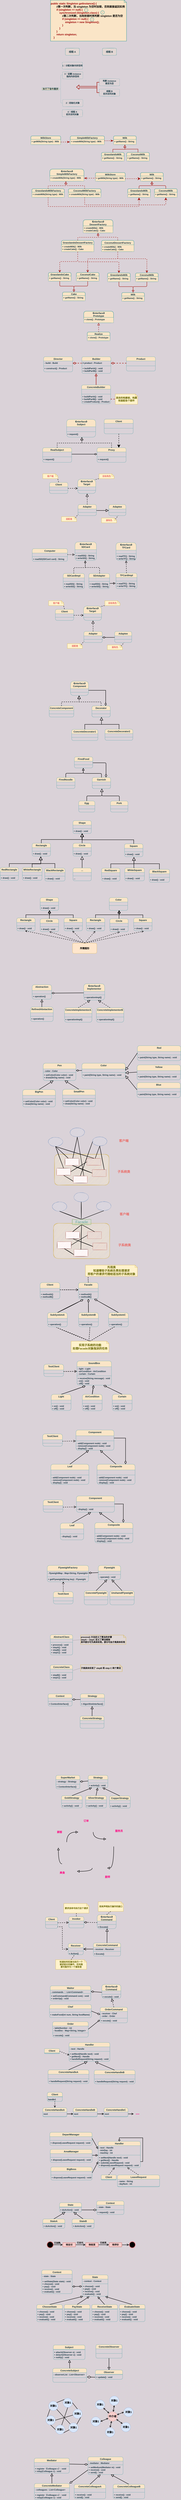 <mxfile version="14.2.0" type="github">
  <diagram id="1KhGkkn-QOeIzjS6CLSn" name="Page-1">
    <mxGraphModel dx="2249" dy="804" grid="0" gridSize="10" guides="1" tooltips="1" connect="1" arrows="1" fold="1" page="1" pageScale="1" pageWidth="827" pageHeight="1169" background="#DAD2D8" math="0" shadow="0">
      <root>
        <mxCell id="0" />
        <mxCell id="1" parent="0" />
        <mxCell id="qIGibRaf9GiTU_Vb1KLA-1" value="" style="group;fontColor=#143642;" parent="1" vertex="1" connectable="0">
          <mxGeometry x="89" y="140" width="650" height="350" as="geometry" />
        </mxCell>
        <mxCell id="qIGibRaf9GiTU_Vb1KLA-2" value="&lt;p style=&quot;line-height: 120%&quot;&gt;&lt;/p&gt;&lt;div style=&quot;font-size: 22px&quot; class=&quot;cs_cursor&quot;&gt;&lt;font style=&quot;font-size: 22px&quot; color=&quot;#990000&quot;&gt;&lt;b&gt;public static Singleton getInstance() {&lt;/b&gt;&lt;/font&gt;&lt;/div&gt;&lt;div style=&quot;font-size: 22px&quot; class=&quot;cs_cursor&quot;&gt;&lt;font style=&quot;font-size: 22px&quot;&gt;&lt;b&gt;&lt;font color=&quot;#990000&quot;&gt;&amp;nbsp; &amp;nbsp; &amp;nbsp; &amp;nbsp; &lt;/font&gt;&lt;font color=&quot;#000000&quot;&gt;//第一次判断，当 singleton 为空时加锁，否则直接返回实例&lt;/font&gt;&lt;/b&gt;&lt;/font&gt;&lt;/div&gt;&lt;div style=&quot;font-size: 22px&quot; class=&quot;cs_cursor&quot;&gt;&lt;font style=&quot;font-size: 22px&quot; color=&quot;#990000&quot;&gt;&lt;b&gt;&amp;nbsp; &amp;nbsp; &amp;nbsp; &amp;nbsp; if (singleton == null) {&lt;/b&gt;&lt;/font&gt;&lt;/div&gt;&lt;div style=&quot;font-size: 22px&quot; class=&quot;cs_cursor&quot;&gt;&lt;font style=&quot;font-size: 22px&quot; color=&quot;#990000&quot;&gt;&lt;b&gt;&amp;nbsp; &amp;nbsp; &amp;nbsp; &amp;nbsp; &amp;nbsp; &amp;nbsp; synchronized (Singleton.class) {&lt;/b&gt;&lt;/font&gt;&lt;/div&gt;&lt;div style=&quot;font-size: 22px&quot; class=&quot;cs_cursor&quot;&gt;&lt;font style=&quot;font-size: 22px&quot;&gt;&lt;b&gt;&lt;font color=&quot;#990000&quot;&gt;&amp;nbsp; &amp;nbsp; &amp;nbsp; &amp;nbsp; &amp;nbsp; &amp;nbsp; &amp;nbsp; &amp;nbsp; &lt;/font&gt;&lt;font color=&quot;#000000&quot;&gt;//第二次判断，当抢到锁时再判断 singleton 是否为空&lt;/font&gt;&lt;/b&gt;&lt;/font&gt;&lt;/div&gt;&lt;div style=&quot;font-size: 22px&quot; class=&quot;cs_cursor&quot;&gt;&lt;font style=&quot;font-size: 22px&quot; color=&quot;#990000&quot;&gt;&lt;b&gt;&amp;nbsp; &amp;nbsp; &amp;nbsp; &amp;nbsp; &amp;nbsp; &amp;nbsp; &amp;nbsp; &amp;nbsp; if (singleton == null) {&lt;/b&gt;&lt;/font&gt;&lt;/div&gt;&lt;div style=&quot;font-size: 22px&quot; class=&quot;cs_cursor&quot;&gt;&lt;font style=&quot;font-size: 22px&quot; color=&quot;#990000&quot;&gt;&lt;b&gt;&amp;nbsp; &amp;nbsp; &amp;nbsp; &amp;nbsp; &amp;nbsp; &amp;nbsp; &amp;nbsp; &amp;nbsp; &amp;nbsp; &amp;nbsp; singleton = new Singleton();&lt;/b&gt;&lt;/font&gt;&lt;/div&gt;&lt;div style=&quot;font-size: 22px&quot; class=&quot;cs_cursor&quot;&gt;&lt;font style=&quot;font-size: 22px&quot; color=&quot;#990000&quot;&gt;&lt;b&gt;&amp;nbsp; &amp;nbsp; &amp;nbsp; &amp;nbsp; &amp;nbsp; &amp;nbsp; &amp;nbsp; &amp;nbsp; }&lt;/b&gt;&lt;/font&gt;&lt;/div&gt;&lt;div style=&quot;font-size: 22px&quot; class=&quot;cs_cursor&quot;&gt;&lt;font style=&quot;font-size: 22px&quot; color=&quot;#990000&quot;&gt;&lt;b&gt;&amp;nbsp; &amp;nbsp; &amp;nbsp; &amp;nbsp; &amp;nbsp; &amp;nbsp; }&lt;/b&gt;&lt;/font&gt;&lt;/div&gt;&lt;div style=&quot;font-size: 22px&quot; class=&quot;cs_cursor&quot;&gt;&lt;font style=&quot;font-size: 22px&quot; color=&quot;#990000&quot;&gt;&lt;b&gt;&amp;nbsp; &amp;nbsp; &amp;nbsp; &amp;nbsp; }&lt;/b&gt;&lt;/font&gt;&lt;/div&gt;&lt;div style=&quot;font-size: 22px&quot; class=&quot;cs_cursor&quot;&gt;&lt;font style=&quot;font-size: 22px&quot; color=&quot;#990000&quot;&gt;&lt;b&gt;&amp;nbsp; &amp;nbsp; &amp;nbsp; &amp;nbsp; return singleton;&lt;/b&gt;&lt;/font&gt;&lt;/div&gt;&lt;div style=&quot;font-size: 22px&quot; class=&quot;cs_cursor&quot;&gt;&lt;font style=&quot;font-size: 22px&quot; color=&quot;#990000&quot;&gt;&lt;b&gt;&amp;nbsp; &amp;nbsp; }&lt;/b&gt;&lt;/font&gt;&lt;/div&gt;&lt;p&gt;&lt;/p&gt;" style="shape=note;strokeWidth=2;fontSize=14;size=20;whiteSpace=wrap;html=1;fillColor=#FAE5C7;strokeColor=#0F8B8D;fontColor=#143642;align=left;" parent="qIGibRaf9GiTU_Vb1KLA-1" vertex="1">
          <mxGeometry width="650" height="350" as="geometry" />
        </mxCell>
        <mxCell id="qIGibRaf9GiTU_Vb1KLA-3" value="1" style="ellipse;whiteSpace=wrap;html=1;aspect=fixed;strokeWidth=2;fontFamily=Tahoma;spacingBottom=4;spacingRight=2;strokeColor=#0F8B8D;fillColor=#FAE5C7;fontColor=#143642;" parent="qIGibRaf9GiTU_Vb1KLA-1" vertex="1">
          <mxGeometry x="290" y="70" width="30" height="30" as="geometry" />
        </mxCell>
        <mxCell id="qIGibRaf9GiTU_Vb1KLA-4" value="2" style="ellipse;whiteSpace=wrap;html=1;aspect=fixed;strokeWidth=2;fontFamily=Tahoma;spacingBottom=4;spacingRight=2;strokeColor=#0F8B8D;fillColor=#FAE5C7;fontColor=#143642;" parent="qIGibRaf9GiTU_Vb1KLA-1" vertex="1">
          <mxGeometry x="430" y="90" width="30" height="30" as="geometry" />
        </mxCell>
        <mxCell id="qIGibRaf9GiTU_Vb1KLA-5" value="3" style="ellipse;whiteSpace=wrap;html=1;aspect=fixed;strokeWidth=2;fontFamily=Tahoma;spacingBottom=4;spacingRight=2;strokeColor=#0F8B8D;fillColor=#FAE5C7;fontColor=#143642;" parent="qIGibRaf9GiTU_Vb1KLA-1" vertex="1">
          <mxGeometry x="340" y="150" width="30" height="30" as="geometry" />
        </mxCell>
        <mxCell id="qIGibRaf9GiTU_Vb1KLA-6" value="&lt;font size=&quot;1&quot;&gt;&lt;b style=&quot;font-size: 20px&quot;&gt;线程 A&lt;/b&gt;&lt;/font&gt;" style="rounded=1;whiteSpace=wrap;html=1;strokeWidth=2;fillWeight=4;hachureGap=8;hachureAngle=45;fillColor=#FAE5C7;sketch=1;shadow=0;opacity=50;strokeColor=#0F8B8D;fontColor=#143642;" parent="1" vertex="1">
          <mxGeometry x="216" y="551" width="120" height="60" as="geometry" />
        </mxCell>
        <mxCell id="qIGibRaf9GiTU_Vb1KLA-7" value="&lt;font size=&quot;1&quot;&gt;&lt;b style=&quot;font-size: 20px&quot;&gt;线程 B&lt;/b&gt;&lt;/font&gt;" style="rounded=1;whiteSpace=wrap;html=1;strokeWidth=2;fillWeight=4;hachureGap=8;hachureAngle=45;fillColor=#FAE5C7;sketch=1;shadow=0;opacity=50;strokeColor=#0F8B8D;fontColor=#143642;" parent="1" vertex="1">
          <mxGeometry x="533" y="551" width="120" height="60" as="geometry" />
        </mxCell>
        <mxCell id="qIGibRaf9GiTU_Vb1KLA-13" value="&lt;b style=&quot;font-size: 18px&quot;&gt;1：分配对象内存空间&lt;/b&gt;" style="rounded=1;whiteSpace=wrap;html=1;shadow=0;comic=1;opacity=50;sketch=1;fillColor=#FAE5C7;strokeColor=#0F8B8D;fontColor=#143642;" parent="1" vertex="1">
          <mxGeometry x="189" y="670" width="174" height="60" as="geometry" />
        </mxCell>
        <mxCell id="qIGibRaf9GiTU_Vb1KLA-14" value="&lt;b style=&quot;font-size: 18px&quot;&gt;3：设置 instance &lt;br&gt;指向内存空间&lt;/b&gt;" style="rounded=1;whiteSpace=wrap;html=1;shadow=0;comic=1;opacity=50;sketch=1;fillColor=#FAE5C7;strokeColor=#0F8B8D;fontColor=#143642;" parent="1" vertex="1">
          <mxGeometry x="192" y="752" width="174" height="60" as="geometry" />
        </mxCell>
        <mxCell id="qIGibRaf9GiTU_Vb1KLA-15" value="&lt;b style=&quot;font-size: 18px&quot;&gt;2：初始化对象&lt;/b&gt;" style="rounded=1;whiteSpace=wrap;html=1;shadow=0;comic=1;opacity=50;sketch=1;fillColor=#FAE5C7;strokeColor=#0F8B8D;fontColor=#143642;" parent="1" vertex="1">
          <mxGeometry x="192" y="989" width="174" height="60" as="geometry" />
        </mxCell>
        <mxCell id="qIGibRaf9GiTU_Vb1KLA-16" value="&lt;b style=&quot;font-size: 18px&quot;&gt;4：线程 A &lt;br&gt;初次访问对象&lt;/b&gt;" style="rounded=1;whiteSpace=wrap;html=1;shadow=0;comic=1;opacity=50;sketch=1;fillColor=#FAE5C7;strokeColor=#0F8B8D;fontColor=#143642;" parent="1" vertex="1">
          <mxGeometry x="189" y="1076" width="174" height="60" as="geometry" />
        </mxCell>
        <mxCell id="qIGibRaf9GiTU_Vb1KLA-24" style="edgeStyle=orthogonalEdgeStyle;rounded=0;orthogonalLoop=1;jettySize=auto;html=1;exitX=0;exitY=0.5;exitDx=0;exitDy=0;entryX=0;entryY=0.5;entryDx=0;entryDy=0;strokeWidth=4;endArrow=none;endFill=0;strokeColor=#A8201A;fontColor=#143642;labelBackgroundColor=#DAD2D8;" parent="1" source="qIGibRaf9GiTU_Vb1KLA-17" target="qIGibRaf9GiTU_Vb1KLA-19" edge="1">
          <mxGeometry relative="1" as="geometry" />
        </mxCell>
        <mxCell id="qIGibRaf9GiTU_Vb1KLA-17" value="&lt;span style=&quot;font-size: 18px&quot;&gt;&lt;b class=&quot;cs_cursor&quot;&gt;判断 instance &lt;br&gt;是否为空&lt;/b&gt;&lt;/span&gt;" style="rounded=1;whiteSpace=wrap;html=1;shadow=0;comic=1;opacity=50;sketch=1;fillColor=#FAE5C7;strokeColor=#0F8B8D;fontColor=#143642;" parent="1" vertex="1">
          <mxGeometry x="506" y="812" width="174" height="60" as="geometry" />
        </mxCell>
        <mxCell id="qIGibRaf9GiTU_Vb1KLA-19" value="&lt;b style=&quot;font-size: 18px&quot;&gt;线程 B&lt;br&gt;初次访问对象&lt;/b&gt;" style="rounded=1;whiteSpace=wrap;html=1;shadow=0;comic=1;opacity=50;sketch=1;fillColor=#FAE5C7;strokeColor=#0F8B8D;fontColor=#143642;" parent="1" vertex="1">
          <mxGeometry x="506" y="900" width="174" height="60" as="geometry" />
        </mxCell>
        <mxCell id="qIGibRaf9GiTU_Vb1KLA-20" value="" style="shape=curlyBracket;whiteSpace=wrap;html=1;rounded=1;shadow=0;comic=1;sketch=0;opacity=50;fillColor=#FAE5C7;strokeColor=#0F8B8D;fontColor=#143642;" parent="1" vertex="1">
          <mxGeometry x="161" y="779" width="30" height="240" as="geometry" />
        </mxCell>
        <mxCell id="qIGibRaf9GiTU_Vb1KLA-21" value="&lt;b&gt;&lt;font style=&quot;font-size: 19px&quot;&gt;执行了指令重排&lt;/font&gt;&lt;/b&gt;" style="text;html=1;align=center;verticalAlign=middle;resizable=0;points=[];autosize=1;fillColor=#FAE5C7;strokeColor=#0F8B8D;fontColor=#143642;" parent="1" vertex="1">
          <mxGeometry x="16" y="889" width="143" height="20" as="geometry" />
        </mxCell>
        <mxCell id="qIGibRaf9GiTU_Vb1KLA-25" value="" style="shape=flexArrow;endArrow=classic;html=1;strokeWidth=4;strokeColor=#A8201A;fontColor=#143642;labelBackgroundColor=#DAD2D8;" parent="1" edge="1">
          <mxGeometry width="50" height="50" relative="1" as="geometry">
            <mxPoint x="488" y="883" as="sourcePoint" />
            <mxPoint x="309" y="883" as="targetPoint" />
          </mxGeometry>
        </mxCell>
        <mxCell id="rrIpHu7GePo8kZ5LGjo5-1" value="Milk" style="swimlane;childLayout=stackLayout;horizontal=1;startSize=30;horizontalStack=0;rounded=1;fontSize=20;fontStyle=1;strokeWidth=2;resizeParent=0;resizeLast=1;shadow=0;dashed=0;align=center;fillColor=#FAE5C7;strokeColor=#0F8B8D;fontColor=#143642;" parent="1" vertex="1">
          <mxGeometry x="628" y="1300" width="194" height="74" as="geometry" />
        </mxCell>
        <mxCell id="rrIpHu7GePo8kZ5LGjo5-2" value="+ getName() : String" style="align=left;strokeColor=#0F8B8D;fillColor=#FAE5C7;spacingLeft=4;fontSize=18;verticalAlign=top;resizable=0;rotatable=0;part=1;fontStyle=1;fontColor=#143642;" parent="rrIpHu7GePo8kZ5LGjo5-1" vertex="1">
          <mxGeometry y="30" width="194" height="44" as="geometry" />
        </mxCell>
        <mxCell id="rrIpHu7GePo8kZ5LGjo5-7" style="rounded=0;orthogonalLoop=1;jettySize=auto;html=1;exitX=0.5;exitY=0;exitDx=0;exitDy=0;entryX=0.5;entryY=1;entryDx=0;entryDy=0;fontSize=20;strokeWidth=3;endArrow=block;endFill=0;edgeStyle=orthogonalEdgeStyle;endSize=16;fillColor=#FAE5C7;fontColor=#143642;strokeColor=#A8201A;labelBackgroundColor=#DAD2D8;" parent="1" source="rrIpHu7GePo8kZ5LGjo5-3" edge="1">
          <mxGeometry relative="1" as="geometry">
            <mxPoint x="582" y="1488" as="sourcePoint" />
            <mxPoint x="725" y="1376" as="targetPoint" />
          </mxGeometry>
        </mxCell>
        <mxCell id="rrIpHu7GePo8kZ5LGjo5-3" value="GrasslandsMilk" style="swimlane;childLayout=stackLayout;horizontal=1;startSize=30;horizontalStack=0;rounded=1;fontSize=20;fontStyle=1;strokeWidth=2;resizeParent=0;resizeLast=1;shadow=0;dashed=0;align=center;fillColor=#FAE5C7;strokeColor=#0F8B8D;fontColor=#143642;" parent="1" vertex="1">
          <mxGeometry x="525" y="1441" width="194" height="74" as="geometry" />
        </mxCell>
        <mxCell id="rrIpHu7GePo8kZ5LGjo5-4" value="+ getName() : String" style="align=left;strokeColor=#0F8B8D;fillColor=#FAE5C7;spacingLeft=4;fontSize=18;verticalAlign=top;resizable=0;rotatable=0;part=1;fontStyle=1;fontColor=#143642;" parent="rrIpHu7GePo8kZ5LGjo5-3" vertex="1">
          <mxGeometry y="30" width="194" height="44" as="geometry" />
        </mxCell>
        <mxCell id="rrIpHu7GePo8kZ5LGjo5-8" style="edgeStyle=orthogonalEdgeStyle;rounded=0;orthogonalLoop=1;jettySize=auto;html=1;exitX=0.5;exitY=0;exitDx=0;exitDy=0;entryX=0.5;entryY=1;entryDx=0;entryDy=0;fontSize=20;strokeWidth=3;endArrow=block;endFill=0;endSize=16;fillColor=#FAE5C7;fontColor=#143642;strokeColor=#A8201A;labelBackgroundColor=#DAD2D8;" parent="1" source="rrIpHu7GePo8kZ5LGjo5-5" target="rrIpHu7GePo8kZ5LGjo5-2" edge="1">
          <mxGeometry relative="1" as="geometry" />
        </mxCell>
        <mxCell id="rrIpHu7GePo8kZ5LGjo5-5" value="CoconutMilk" style="swimlane;childLayout=stackLayout;horizontal=1;startSize=30;horizontalStack=0;rounded=1;fontSize=20;fontStyle=1;strokeWidth=2;resizeParent=0;resizeLast=1;shadow=0;dashed=0;align=center;fillColor=#FAE5C7;strokeColor=#0F8B8D;fontColor=#143642;" parent="1" vertex="1">
          <mxGeometry x="740" y="1441" width="194" height="74" as="geometry" />
        </mxCell>
        <mxCell id="rrIpHu7GePo8kZ5LGjo5-6" value="+ getName() : String" style="align=left;strokeColor=#0F8B8D;fillColor=#FAE5C7;spacingLeft=4;fontSize=18;verticalAlign=top;resizable=0;rotatable=0;part=1;fontStyle=1;fontColor=#143642;" parent="rrIpHu7GePo8kZ5LGjo5-5" vertex="1">
          <mxGeometry y="30" width="194" height="44" as="geometry" />
        </mxCell>
        <mxCell id="rrIpHu7GePo8kZ5LGjo5-9" value="SimpleMilkFactory" style="swimlane;childLayout=stackLayout;horizontal=1;startSize=30;horizontalStack=0;rounded=1;fontSize=20;fontStyle=1;strokeWidth=2;resizeParent=0;resizeLast=1;shadow=0;dashed=0;align=center;fillColor=#FAE5C7;strokeColor=#0F8B8D;fontColor=#143642;" parent="1" vertex="1">
          <mxGeometry x="258" y="1300" width="292" height="74" as="geometry" />
        </mxCell>
        <mxCell id="rrIpHu7GePo8kZ5LGjo5-10" value="+ createMilk(String type) : Milk" style="align=left;strokeColor=#0F8B8D;fillColor=#FAE5C7;spacingLeft=4;fontSize=18;verticalAlign=top;resizable=0;rotatable=0;part=1;fontStyle=1;fontColor=#143642;" parent="rrIpHu7GePo8kZ5LGjo5-9" vertex="1">
          <mxGeometry y="30" width="292" height="44" as="geometry" />
        </mxCell>
        <mxCell id="rrIpHu7GePo8kZ5LGjo5-11" style="edgeStyle=orthogonalEdgeStyle;rounded=0;orthogonalLoop=1;jettySize=auto;html=1;exitX=1;exitY=0.25;exitDx=0;exitDy=0;entryX=0;entryY=0.25;entryDx=0;entryDy=0;startSize=13;endArrow=classicThin;endFill=1;endSize=16;strokeWidth=3;fontSize=20;dashed=1;fillColor=#FAE5C7;fontColor=#143642;strokeColor=#A8201A;labelBackgroundColor=#DAD2D8;" parent="1" source="rrIpHu7GePo8kZ5LGjo5-10" target="rrIpHu7GePo8kZ5LGjo5-2" edge="1">
          <mxGeometry relative="1" as="geometry" />
        </mxCell>
        <mxCell id="rrIpHu7GePo8kZ5LGjo5-12" value="MilkStore" style="swimlane;childLayout=stackLayout;horizontal=1;startSize=30;horizontalStack=0;rounded=1;fontSize=20;fontStyle=1;strokeWidth=2;resizeParent=0;resizeLast=1;shadow=0;dashed=0;align=center;fillColor=#FAE5C7;strokeColor=#0F8B8D;fontColor=#143642;" parent="1" vertex="1">
          <mxGeometry x="-79" y="1300" width="255" height="74" as="geometry" />
        </mxCell>
        <mxCell id="rrIpHu7GePo8kZ5LGjo5-13" value="+ getMilk(String type) : Milk" style="align=left;strokeColor=#0F8B8D;fillColor=#FAE5C7;spacingLeft=4;fontSize=18;verticalAlign=top;resizable=0;rotatable=0;part=1;fontStyle=1;fontColor=#143642;" parent="rrIpHu7GePo8kZ5LGjo5-12" vertex="1">
          <mxGeometry y="30" width="255" height="44" as="geometry" />
        </mxCell>
        <mxCell id="rrIpHu7GePo8kZ5LGjo5-14" style="edgeStyle=orthogonalEdgeStyle;rounded=0;orthogonalLoop=1;jettySize=auto;html=1;exitX=1;exitY=0.5;exitDx=0;exitDy=0;startSize=13;endArrow=classicThin;endFill=1;endSize=16;strokeWidth=3;fontSize=20;dashed=1;fillColor=#FAE5C7;fontColor=#143642;strokeColor=#A8201A;labelBackgroundColor=#DAD2D8;" parent="1" source="rrIpHu7GePo8kZ5LGjo5-13" edge="1">
          <mxGeometry relative="1" as="geometry">
            <mxPoint x="560" y="1351" as="sourcePoint" />
            <mxPoint x="256" y="1351" as="targetPoint" />
          </mxGeometry>
        </mxCell>
        <mxCell id="rrIpHu7GePo8kZ5LGjo5-15" value="Milk" style="swimlane;childLayout=stackLayout;horizontal=1;startSize=30;horizontalStack=0;rounded=1;fontSize=20;fontStyle=1;strokeWidth=2;resizeParent=0;resizeLast=1;shadow=0;dashed=0;align=center;fillColor=#FAE5C7;strokeColor=#0F8B8D;fontColor=#143642;" parent="1" vertex="1">
          <mxGeometry x="859" y="1613" width="194" height="74" as="geometry" />
        </mxCell>
        <mxCell id="rrIpHu7GePo8kZ5LGjo5-16" value="+ getName() : String" style="align=left;strokeColor=#0F8B8D;fillColor=#FAE5C7;spacingLeft=4;fontSize=18;verticalAlign=top;resizable=0;rotatable=0;part=1;fontStyle=1;fontColor=#143642;" parent="rrIpHu7GePo8kZ5LGjo5-15" vertex="1">
          <mxGeometry y="30" width="194" height="44" as="geometry" />
        </mxCell>
        <mxCell id="rrIpHu7GePo8kZ5LGjo5-30" style="edgeStyle=orthogonalEdgeStyle;rounded=1;sketch=0;orthogonalLoop=1;jettySize=auto;html=1;exitX=0.5;exitY=0;exitDx=0;exitDy=0;startArrow=none;startFill=0;endArrow=block;endFill=0;endSize=16;strokeColor=#A8201A;strokeWidth=3;fillColor=#FAE5C7;fontColor=#143642;labelBackgroundColor=#DAD2D8;" parent="1" source="rrIpHu7GePo8kZ5LGjo5-18" edge="1">
          <mxGeometry relative="1" as="geometry">
            <mxPoint x="957" y="1688" as="targetPoint" />
          </mxGeometry>
        </mxCell>
        <mxCell id="rrIpHu7GePo8kZ5LGjo5-18" value="GrasslandsMilk" style="swimlane;childLayout=stackLayout;horizontal=1;startSize=30;horizontalStack=0;rounded=1;fontSize=20;fontStyle=1;strokeWidth=2;resizeParent=0;resizeLast=1;shadow=0;dashed=0;align=center;fillColor=#FAE5C7;strokeColor=#0F8B8D;fontColor=#143642;" parent="1" vertex="1">
          <mxGeometry x="749" y="1751" width="194" height="74" as="geometry" />
        </mxCell>
        <mxCell id="rrIpHu7GePo8kZ5LGjo5-19" value="+ getName() : String" style="align=left;strokeColor=#0F8B8D;fillColor=#FAE5C7;spacingLeft=4;fontSize=18;verticalAlign=top;resizable=0;rotatable=0;part=1;fontStyle=1;fontColor=#143642;" parent="rrIpHu7GePo8kZ5LGjo5-18" vertex="1">
          <mxGeometry y="30" width="194" height="44" as="geometry" />
        </mxCell>
        <mxCell id="rrIpHu7GePo8kZ5LGjo5-29" style="edgeStyle=orthogonalEdgeStyle;rounded=1;sketch=0;orthogonalLoop=1;jettySize=auto;html=1;exitX=0.5;exitY=0;exitDx=0;exitDy=0;entryX=0.5;entryY=1;entryDx=0;entryDy=0;strokeColor=#A8201A;fillColor=#FAE5C7;fontColor=#143642;strokeWidth=3;startArrow=none;startFill=0;endArrow=block;endFill=0;endSize=16;labelBackgroundColor=#DAD2D8;" parent="1" source="rrIpHu7GePo8kZ5LGjo5-21" target="rrIpHu7GePo8kZ5LGjo5-16" edge="1">
          <mxGeometry relative="1" as="geometry" />
        </mxCell>
        <mxCell id="rrIpHu7GePo8kZ5LGjo5-21" value="CoconutMilk" style="swimlane;childLayout=stackLayout;horizontal=1;startSize=30;horizontalStack=0;rounded=1;fontSize=20;fontStyle=1;strokeWidth=2;resizeParent=0;resizeLast=1;shadow=0;dashed=0;align=center;fillColor=#FAE5C7;strokeColor=#0F8B8D;fontColor=#143642;" parent="1" vertex="1">
          <mxGeometry x="978" y="1751" width="194" height="74" as="geometry" />
        </mxCell>
        <mxCell id="rrIpHu7GePo8kZ5LGjo5-22" value="+ getName() : String" style="align=left;strokeColor=#0F8B8D;fillColor=#FAE5C7;spacingLeft=4;fontSize=18;verticalAlign=top;resizable=0;rotatable=0;part=1;fontStyle=1;fontColor=#143642;" parent="rrIpHu7GePo8kZ5LGjo5-21" vertex="1">
          <mxGeometry y="30" width="194" height="44" as="geometry" />
        </mxCell>
        <mxCell id="rrIpHu7GePo8kZ5LGjo5-23" value="《interface》&#xa;SimpleMilkFactory" style="swimlane;childLayout=stackLayout;horizontal=1;startSize=58;horizontalStack=0;rounded=1;fontSize=20;fontStyle=1;strokeWidth=2;resizeParent=0;resizeLast=1;shadow=0;dashed=0;align=center;fillColor=#FAE5C7;strokeColor=#0F8B8D;fontColor=#143642;" parent="1" vertex="1">
          <mxGeometry x="83" y="1583" width="292" height="104" as="geometry" />
        </mxCell>
        <mxCell id="rrIpHu7GePo8kZ5LGjo5-24" value="+ createMilk(String type) : Milk" style="align=left;strokeColor=#0F8B8D;fillColor=#FAE5C7;spacingLeft=4;fontSize=18;verticalAlign=top;resizable=0;rotatable=0;part=1;fontStyle=1;fontColor=#143642;" parent="rrIpHu7GePo8kZ5LGjo5-23" vertex="1">
          <mxGeometry y="58" width="292" height="46" as="geometry" />
        </mxCell>
        <mxCell id="rrIpHu7GePo8kZ5LGjo5-26" value="MilkStore" style="swimlane;childLayout=stackLayout;horizontal=1;startSize=30;horizontalStack=0;rounded=1;fontSize=20;fontStyle=1;strokeWidth=2;resizeParent=0;resizeLast=1;shadow=0;dashed=0;align=center;fillColor=#FAE5C7;strokeColor=#0F8B8D;fontColor=#143642;" parent="1" vertex="1">
          <mxGeometry x="473" y="1613" width="255" height="74" as="geometry" />
        </mxCell>
        <mxCell id="rrIpHu7GePo8kZ5LGjo5-27" value="+ getMilk(String type) : Milk" style="align=left;strokeColor=#0F8B8D;fillColor=#FAE5C7;spacingLeft=4;fontSize=18;verticalAlign=top;resizable=0;rotatable=0;part=1;fontStyle=1;fontColor=#143642;" parent="rrIpHu7GePo8kZ5LGjo5-26" vertex="1">
          <mxGeometry y="30" width="255" height="44" as="geometry" />
        </mxCell>
        <mxCell id="rrIpHu7GePo8kZ5LGjo5-28" style="edgeStyle=orthogonalEdgeStyle;rounded=0;orthogonalLoop=1;jettySize=auto;html=1;exitX=0;exitY=0.25;exitDx=0;exitDy=0;startSize=13;endArrow=classicThin;endFill=1;endSize=16;strokeWidth=3;fontSize=20;dashed=1;fillColor=#FAE5C7;fontColor=#143642;strokeColor=#A8201A;entryX=1;entryY=0.75;entryDx=0;entryDy=0;labelBackgroundColor=#DAD2D8;" parent="1" source="rrIpHu7GePo8kZ5LGjo5-27" target="rrIpHu7GePo8kZ5LGjo5-23" edge="1">
          <mxGeometry relative="1" as="geometry">
            <mxPoint x="567" y="1667" as="sourcePoint" />
            <mxPoint x="263" y="1667" as="targetPoint" />
            <Array as="points">
              <mxPoint x="473" y="1661" />
            </Array>
          </mxGeometry>
        </mxCell>
        <mxCell id="rrIpHu7GePo8kZ5LGjo5-31" style="edgeStyle=orthogonalEdgeStyle;rounded=1;sketch=0;orthogonalLoop=1;jettySize=auto;html=1;exitX=0.5;exitY=0;exitDx=0;exitDy=0;startArrow=none;startFill=0;endArrow=block;endFill=0;endSize=16;strokeColor=#A8201A;strokeWidth=3;fillColor=#FAE5C7;fontColor=#143642;dashed=1;labelBackgroundColor=#DAD2D8;" parent="1" source="rrIpHu7GePo8kZ5LGjo5-32" edge="1">
          <mxGeometry relative="1" as="geometry">
            <mxPoint x="221" y="1688" as="targetPoint" />
          </mxGeometry>
        </mxCell>
        <mxCell id="rrIpHu7GePo8kZ5LGjo5-37" style="edgeStyle=orthogonalEdgeStyle;rounded=1;sketch=0;orthogonalLoop=1;jettySize=auto;html=1;exitX=0.5;exitY=1;exitDx=0;exitDy=0;entryX=0.5;entryY=1;entryDx=0;entryDy=0;startArrow=none;startFill=0;endArrow=classic;endFill=1;endSize=16;strokeColor=#A8201A;strokeWidth=3;fillColor=#FAE5C7;fontColor=#143642;dashed=1;labelBackgroundColor=#DAD2D8;" parent="1" source="rrIpHu7GePo8kZ5LGjo5-32" target="rrIpHu7GePo8kZ5LGjo5-19" edge="1">
          <mxGeometry relative="1" as="geometry">
            <Array as="points">
              <mxPoint x="69" y="1903" />
              <mxPoint x="846" y="1903" />
            </Array>
          </mxGeometry>
        </mxCell>
        <mxCell id="rrIpHu7GePo8kZ5LGjo5-32" value="GrasslandsMilkFactory" style="swimlane;childLayout=stackLayout;horizontal=1;startSize=30;horizontalStack=0;rounded=1;fontSize=20;fontStyle=1;strokeWidth=2;resizeParent=0;resizeLast=1;shadow=0;dashed=0;align=center;fillColor=#FAE5C7;strokeColor=#0F8B8D;fontColor=#143642;" parent="1" vertex="1">
          <mxGeometry x="-70" y="1751" width="277" height="74" as="geometry" />
        </mxCell>
        <mxCell id="rrIpHu7GePo8kZ5LGjo5-33" value="+ createMilk(String type) : Milk" style="align=left;strokeColor=#0F8B8D;fillColor=#FAE5C7;spacingLeft=4;fontSize=18;verticalAlign=top;resizable=0;rotatable=0;part=1;fontStyle=1;fontColor=#143642;" parent="rrIpHu7GePo8kZ5LGjo5-32" vertex="1">
          <mxGeometry y="30" width="277" height="44" as="geometry" />
        </mxCell>
        <mxCell id="rrIpHu7GePo8kZ5LGjo5-34" style="edgeStyle=orthogonalEdgeStyle;rounded=1;sketch=0;orthogonalLoop=1;jettySize=auto;html=1;exitX=0.5;exitY=0;exitDx=0;exitDy=0;entryX=0.5;entryY=1;entryDx=0;entryDy=0;strokeColor=#A8201A;fillColor=#FAE5C7;fontColor=#143642;strokeWidth=3;startArrow=none;startFill=0;endArrow=block;endFill=0;endSize=16;dashed=1;labelBackgroundColor=#DAD2D8;" parent="1" source="rrIpHu7GePo8kZ5LGjo5-35" edge="1">
          <mxGeometry relative="1" as="geometry">
            <mxPoint x="220" y="1687" as="targetPoint" />
          </mxGeometry>
        </mxCell>
        <mxCell id="rrIpHu7GePo8kZ5LGjo5-38" style="edgeStyle=orthogonalEdgeStyle;rounded=1;sketch=0;orthogonalLoop=1;jettySize=auto;html=1;exitX=0.5;exitY=1;exitDx=0;exitDy=0;entryX=0.5;entryY=1;entryDx=0;entryDy=0;dashed=1;startArrow=none;startFill=0;endArrow=classic;endFill=1;endSize=16;strokeColor=#A8201A;strokeWidth=3;fillColor=#FAE5C7;fontColor=#143642;labelBackgroundColor=#DAD2D8;" parent="1" source="rrIpHu7GePo8kZ5LGjo5-35" target="rrIpHu7GePo8kZ5LGjo5-22" edge="1">
          <mxGeometry relative="1" as="geometry">
            <Array as="points">
              <mxPoint x="381" y="1889" />
              <mxPoint x="1075" y="1889" />
            </Array>
          </mxGeometry>
        </mxCell>
        <mxCell id="rrIpHu7GePo8kZ5LGjo5-35" value="CoconutMilkFactory" style="swimlane;childLayout=stackLayout;horizontal=1;startSize=30;horizontalStack=0;rounded=1;fontSize=20;fontStyle=1;strokeWidth=2;resizeParent=0;resizeLast=1;shadow=0;dashed=0;align=center;fillColor=#FAE5C7;strokeColor=#0F8B8D;fontColor=#143642;" parent="1" vertex="1">
          <mxGeometry x="242" y="1751" width="278" height="74" as="geometry" />
        </mxCell>
        <mxCell id="rrIpHu7GePo8kZ5LGjo5-36" value="+ createMilk(String type) : Milk" style="align=left;strokeColor=#0F8B8D;fillColor=#FAE5C7;spacingLeft=4;fontSize=18;verticalAlign=top;resizable=0;rotatable=0;part=1;fontStyle=1;fontColor=#143642;" parent="rrIpHu7GePo8kZ5LGjo5-35" vertex="1">
          <mxGeometry y="30" width="278" height="44" as="geometry" />
        </mxCell>
        <mxCell id="rrIpHu7GePo8kZ5LGjo5-41" style="edgeStyle=orthogonalEdgeStyle;rounded=1;sketch=0;orthogonalLoop=1;jettySize=auto;html=1;exitX=1;exitY=0.5;exitDx=0;exitDy=0;dashed=1;startArrow=none;startFill=0;endArrow=classic;endFill=1;endSize=16;strokeColor=#A8201A;strokeWidth=3;fillColor=#FAE5C7;fontColor=#143642;labelBackgroundColor=#DAD2D8;" parent="1" source="rrIpHu7GePo8kZ5LGjo5-27" target="rrIpHu7GePo8kZ5LGjo5-16" edge="1">
          <mxGeometry relative="1" as="geometry" />
        </mxCell>
        <mxCell id="rrIpHu7GePo8kZ5LGjo5-42" value="《interface》&#xa;DessertFactory" style="swimlane;childLayout=stackLayout;horizontal=1;startSize=53;horizontalStack=0;rounded=1;fontSize=20;fontStyle=1;strokeWidth=2;resizeParent=0;resizeLast=1;shadow=0;dashed=0;align=center;fillColor=#FAE5C7;strokeColor=#0F8B8D;fontColor=#143642;" parent="1" vertex="1">
          <mxGeometry x="368" y="2016" width="255" height="112" as="geometry" />
        </mxCell>
        <mxCell id="rrIpHu7GePo8kZ5LGjo5-43" value="+ createMilk() : Milk&#xa;+ createCake() : Cake" style="align=left;strokeColor=#0F8B8D;fillColor=#FAE5C7;spacingLeft=4;fontSize=18;verticalAlign=top;resizable=0;rotatable=0;part=1;fontStyle=1;fontColor=#143642;" parent="rrIpHu7GePo8kZ5LGjo5-42" vertex="1">
          <mxGeometry y="53" width="255" height="59" as="geometry" />
        </mxCell>
        <mxCell id="rrIpHu7GePo8kZ5LGjo5-50" style="edgeStyle=orthogonalEdgeStyle;curved=0;rounded=1;sketch=0;orthogonalLoop=1;jettySize=auto;html=1;exitX=0.5;exitY=0;exitDx=0;exitDy=0;dashed=1;endArrow=block;endFill=0;strokeColor=#A8201A;fillColor=#FAE5C7;fontColor=#143642;strokeWidth=3;endSize=13;labelBackgroundColor=#DAD2D8;" parent="1" source="rrIpHu7GePo8kZ5LGjo5-44" edge="1">
          <mxGeometry relative="1" as="geometry">
            <mxPoint x="496" y="2129" as="targetPoint" />
          </mxGeometry>
        </mxCell>
        <mxCell id="rrIpHu7GePo8kZ5LGjo5-105" style="edgeStyle=orthogonalEdgeStyle;curved=0;rounded=1;sketch=0;orthogonalLoop=1;jettySize=auto;html=1;exitX=0.5;exitY=1;exitDx=0;exitDy=0;dashed=1;endArrow=classic;endFill=1;endSize=13;strokeColor=#A8201A;strokeWidth=3;fillColor=#FAE5C7;fontColor=#143642;labelBackgroundColor=#DAD2D8;" parent="1" source="rrIpHu7GePo8kZ5LGjo5-44" target="rrIpHu7GePo8kZ5LGjo5-98" edge="1">
          <mxGeometry relative="1" as="geometry" />
        </mxCell>
        <mxCell id="rrIpHu7GePo8kZ5LGjo5-44" value="GrasslandsDessertFactory" style="swimlane;childLayout=stackLayout;horizontal=1;startSize=36;horizontalStack=0;rounded=1;fontSize=20;fontStyle=1;strokeWidth=2;resizeParent=0;resizeLast=1;shadow=0;dashed=0;align=center;fillColor=#FAE5C7;strokeColor=#0F8B8D;fontColor=#143642;" parent="1" vertex="1">
          <mxGeometry x="183" y="2192" width="277" height="97" as="geometry" />
        </mxCell>
        <mxCell id="rrIpHu7GePo8kZ5LGjo5-45" value="+ createMilk() : Milk&#xa;+ createCake() : Cake" style="align=left;strokeColor=#0F8B8D;fillColor=#FAE5C7;spacingLeft=4;fontSize=18;verticalAlign=top;resizable=0;rotatable=0;part=1;fontStyle=1;fontColor=#143642;" parent="rrIpHu7GePo8kZ5LGjo5-44" vertex="1">
          <mxGeometry y="36" width="277" height="61" as="geometry" />
        </mxCell>
        <mxCell id="rrIpHu7GePo8kZ5LGjo5-106" style="edgeStyle=orthogonalEdgeStyle;curved=0;rounded=1;sketch=0;orthogonalLoop=1;jettySize=auto;html=1;exitX=0.5;exitY=1;exitDx=0;exitDy=0;dashed=1;endArrow=classic;endFill=1;endSize=13;strokeColor=#A8201A;strokeWidth=3;fillColor=#FAE5C7;fontColor=#143642;labelBackgroundColor=#DAD2D8;" parent="1" source="rrIpHu7GePo8kZ5LGjo5-46" target="rrIpHu7GePo8kZ5LGjo5-75" edge="1">
          <mxGeometry relative="1" as="geometry">
            <Array as="points">
              <mxPoint x="664" y="2349" />
              <mxPoint x="407" y="2349" />
            </Array>
          </mxGeometry>
        </mxCell>
        <mxCell id="rrIpHu7GePo8kZ5LGjo5-46" value="CoconutDessertFactory" style="swimlane;childLayout=stackLayout;horizontal=1;startSize=38;horizontalStack=0;rounded=1;fontSize=20;fontStyle=1;strokeWidth=2;resizeParent=0;resizeLast=1;shadow=0;dashed=0;align=center;fillColor=#FAE5C7;strokeColor=#0F8B8D;fontColor=#143642;" parent="1" vertex="1">
          <mxGeometry x="525" y="2192" width="278" height="96" as="geometry" />
        </mxCell>
        <mxCell id="rrIpHu7GePo8kZ5LGjo5-47" value="+ createMilk() : Milk&#xa;+ createCake() : Cake" style="align=left;strokeColor=#0F8B8D;fillColor=#FAE5C7;spacingLeft=4;fontSize=18;verticalAlign=top;resizable=0;rotatable=0;part=1;fontStyle=1;fontColor=#143642;" parent="rrIpHu7GePo8kZ5LGjo5-46" vertex="1">
          <mxGeometry y="38" width="278" height="58" as="geometry" />
        </mxCell>
        <mxCell id="rrIpHu7GePo8kZ5LGjo5-48" style="edgeStyle=orthogonalEdgeStyle;curved=0;rounded=1;sketch=0;orthogonalLoop=1;jettySize=auto;html=1;exitX=0.5;exitY=0;exitDx=0;exitDy=0;strokeColor=#A8201A;fillColor=#FAE5C7;fontColor=#143642;dashed=1;endArrow=block;endFill=0;entryX=0.5;entryY=1;entryDx=0;entryDy=0;strokeWidth=3;endSize=13;labelBackgroundColor=#DAD2D8;" parent="1" source="rrIpHu7GePo8kZ5LGjo5-46" target="rrIpHu7GePo8kZ5LGjo5-42" edge="1">
          <mxGeometry relative="1" as="geometry" />
        </mxCell>
        <mxCell id="rrIpHu7GePo8kZ5LGjo5-69" value="Cake" style="swimlane;childLayout=stackLayout;horizontal=1;startSize=30;horizontalStack=0;rounded=1;fontSize=20;fontStyle=1;strokeWidth=2;resizeParent=0;resizeLast=1;shadow=0;dashed=0;align=center;fillColor=#FAE5C7;strokeColor=#0F8B8D;fontColor=#143642;" parent="1" vertex="1">
          <mxGeometry x="192" y="2634" width="194" height="74" as="geometry" />
        </mxCell>
        <mxCell id="rrIpHu7GePo8kZ5LGjo5-70" value="+ getName() : String" style="align=left;strokeColor=#0F8B8D;fillColor=#FAE5C7;spacingLeft=4;fontSize=18;verticalAlign=top;resizable=0;rotatable=0;part=1;fontStyle=1;fontColor=#143642;" parent="rrIpHu7GePo8kZ5LGjo5-69" vertex="1">
          <mxGeometry y="30" width="194" height="44" as="geometry" />
        </mxCell>
        <mxCell id="rrIpHu7GePo8kZ5LGjo5-72" value="GrasslandsCake" style="swimlane;childLayout=stackLayout;horizontal=1;startSize=30;horizontalStack=0;rounded=1;fontSize=20;fontStyle=1;strokeWidth=2;resizeParent=0;resizeLast=1;shadow=0;dashed=0;align=center;fillColor=#FAE5C7;strokeColor=#0F8B8D;fontColor=#143642;" parent="1" vertex="1">
          <mxGeometry x="71" y="2467" width="194" height="74" as="geometry" />
        </mxCell>
        <mxCell id="rrIpHu7GePo8kZ5LGjo5-73" value="+ getName() : String" style="align=left;strokeColor=#0F8B8D;fillColor=#FAE5C7;spacingLeft=4;fontSize=18;verticalAlign=top;resizable=0;rotatable=0;part=1;fontStyle=1;fontColor=#143642;" parent="rrIpHu7GePo8kZ5LGjo5-72" vertex="1">
          <mxGeometry y="30" width="194" height="44" as="geometry" />
        </mxCell>
        <mxCell id="rrIpHu7GePo8kZ5LGjo5-75" value="CoconutCake" style="swimlane;childLayout=stackLayout;horizontal=1;startSize=30;horizontalStack=0;rounded=1;fontSize=20;fontStyle=1;strokeWidth=2;resizeParent=0;resizeLast=1;shadow=0;dashed=0;align=center;fillColor=#FAE5C7;strokeColor=#0F8B8D;fontColor=#143642;" parent="1" vertex="1">
          <mxGeometry x="310" y="2467" width="194" height="74" as="geometry" />
        </mxCell>
        <mxCell id="rrIpHu7GePo8kZ5LGjo5-76" value="+ getName() : String" style="align=left;strokeColor=#0F8B8D;fillColor=#FAE5C7;spacingLeft=4;fontSize=18;verticalAlign=top;resizable=0;rotatable=0;part=1;fontStyle=1;fontColor=#143642;" parent="rrIpHu7GePo8kZ5LGjo5-75" vertex="1">
          <mxGeometry y="30" width="194" height="44" as="geometry" />
        </mxCell>
        <mxCell id="rrIpHu7GePo8kZ5LGjo5-78" style="edgeStyle=orthogonalEdgeStyle;curved=0;rounded=1;sketch=0;orthogonalLoop=1;jettySize=auto;html=1;exitX=0.5;exitY=1;exitDx=0;exitDy=0;entryX=0.5;entryY=0;entryDx=0;entryDy=0;endArrow=block;endFill=0;endSize=13;strokeColor=#A8201A;strokeWidth=3;fillColor=#FAE5C7;fontColor=#143642;labelBackgroundColor=#DAD2D8;" parent="1" source="rrIpHu7GePo8kZ5LGjo5-76" target="rrIpHu7GePo8kZ5LGjo5-69" edge="1">
          <mxGeometry relative="1" as="geometry" />
        </mxCell>
        <mxCell id="rrIpHu7GePo8kZ5LGjo5-79" style="edgeStyle=orthogonalEdgeStyle;curved=0;rounded=1;sketch=0;orthogonalLoop=1;jettySize=auto;html=1;exitX=0.5;exitY=1;exitDx=0;exitDy=0;endArrow=block;endFill=0;endSize=13;strokeColor=#A8201A;strokeWidth=3;fillColor=#FAE5C7;fontColor=#143642;labelBackgroundColor=#DAD2D8;" parent="1" source="rrIpHu7GePo8kZ5LGjo5-73" edge="1">
          <mxGeometry relative="1" as="geometry">
            <mxPoint x="289" y="2635" as="targetPoint" />
          </mxGeometry>
        </mxCell>
        <mxCell id="rrIpHu7GePo8kZ5LGjo5-96" value="Milk" style="swimlane;childLayout=stackLayout;horizontal=1;startSize=30;horizontalStack=0;rounded=1;fontSize=20;fontStyle=1;strokeWidth=2;resizeParent=0;resizeLast=1;shadow=0;dashed=0;align=center;fillColor=#FAE5C7;strokeColor=#0F8B8D;fontColor=#143642;" parent="1" vertex="1">
          <mxGeometry x="698" y="2638" width="194" height="74" as="geometry" />
        </mxCell>
        <mxCell id="rrIpHu7GePo8kZ5LGjo5-97" value="+ getName() : String" style="align=left;strokeColor=#0F8B8D;fillColor=#FAE5C7;spacingLeft=4;fontSize=18;verticalAlign=top;resizable=0;rotatable=0;part=1;fontStyle=1;fontColor=#143642;" parent="rrIpHu7GePo8kZ5LGjo5-96" vertex="1">
          <mxGeometry y="30" width="194" height="44" as="geometry" />
        </mxCell>
        <mxCell id="rrIpHu7GePo8kZ5LGjo5-98" value="GrasslandsMilk" style="swimlane;childLayout=stackLayout;horizontal=1;startSize=30;horizontalStack=0;rounded=1;fontSize=20;fontStyle=1;strokeWidth=2;resizeParent=0;resizeLast=1;shadow=0;dashed=0;align=center;fillColor=#FAE5C7;strokeColor=#0F8B8D;fontColor=#143642;" parent="1" vertex="1">
          <mxGeometry x="577" y="2471" width="194" height="74" as="geometry" />
        </mxCell>
        <mxCell id="rrIpHu7GePo8kZ5LGjo5-99" value="+ getName() : String" style="align=left;strokeColor=#0F8B8D;fillColor=#FAE5C7;spacingLeft=4;fontSize=18;verticalAlign=top;resizable=0;rotatable=0;part=1;fontStyle=1;fontColor=#143642;" parent="rrIpHu7GePo8kZ5LGjo5-98" vertex="1">
          <mxGeometry y="30" width="194" height="44" as="geometry" />
        </mxCell>
        <mxCell id="rrIpHu7GePo8kZ5LGjo5-100" value="CoconutMilk" style="swimlane;childLayout=stackLayout;horizontal=1;startSize=30;horizontalStack=0;rounded=1;fontSize=20;fontStyle=1;strokeWidth=2;resizeParent=0;resizeLast=1;shadow=0;dashed=0;align=center;fillColor=#FAE5C7;strokeColor=#0F8B8D;fontColor=#143642;" parent="1" vertex="1">
          <mxGeometry x="816" y="2471" width="194" height="74" as="geometry" />
        </mxCell>
        <mxCell id="rrIpHu7GePo8kZ5LGjo5-101" value="+ getName() : String" style="align=left;strokeColor=#0F8B8D;fillColor=#FAE5C7;spacingLeft=4;fontSize=18;verticalAlign=top;resizable=0;rotatable=0;part=1;fontStyle=1;fontColor=#143642;" parent="rrIpHu7GePo8kZ5LGjo5-100" vertex="1">
          <mxGeometry y="30" width="194" height="44" as="geometry" />
        </mxCell>
        <mxCell id="rrIpHu7GePo8kZ5LGjo5-102" style="edgeStyle=orthogonalEdgeStyle;curved=0;rounded=1;sketch=0;orthogonalLoop=1;jettySize=auto;html=1;exitX=0.5;exitY=1;exitDx=0;exitDy=0;entryX=0.5;entryY=0;entryDx=0;entryDy=0;endArrow=block;endFill=0;endSize=13;strokeColor=#A8201A;strokeWidth=3;fillColor=#FAE5C7;fontColor=#143642;labelBackgroundColor=#DAD2D8;" parent="1" source="rrIpHu7GePo8kZ5LGjo5-101" target="rrIpHu7GePo8kZ5LGjo5-96" edge="1">
          <mxGeometry relative="1" as="geometry" />
        </mxCell>
        <mxCell id="rrIpHu7GePo8kZ5LGjo5-103" style="edgeStyle=orthogonalEdgeStyle;curved=0;rounded=1;sketch=0;orthogonalLoop=1;jettySize=auto;html=1;exitX=0.5;exitY=1;exitDx=0;exitDy=0;endArrow=block;endFill=0;endSize=13;strokeColor=#A8201A;strokeWidth=3;fillColor=#FAE5C7;fontColor=#143642;labelBackgroundColor=#DAD2D8;" parent="1" source="rrIpHu7GePo8kZ5LGjo5-99" edge="1">
          <mxGeometry relative="1" as="geometry">
            <mxPoint x="795" y="2639" as="targetPoint" />
          </mxGeometry>
        </mxCell>
        <mxCell id="rrIpHu7GePo8kZ5LGjo5-104" style="edgeStyle=orthogonalEdgeStyle;curved=0;rounded=1;sketch=0;orthogonalLoop=1;jettySize=auto;html=1;exitX=0.5;exitY=1;exitDx=0;exitDy=0;entryX=0.5;entryY=0;entryDx=0;entryDy=0;endArrow=classic;endFill=1;endSize=13;strokeColor=#A8201A;strokeWidth=3;fillColor=#FAE5C7;fontColor=#143642;dashed=1;labelBackgroundColor=#DAD2D8;" parent="1" source="rrIpHu7GePo8kZ5LGjo5-45" target="rrIpHu7GePo8kZ5LGjo5-72" edge="1">
          <mxGeometry relative="1" as="geometry" />
        </mxCell>
        <mxCell id="rrIpHu7GePo8kZ5LGjo5-107" style="edgeStyle=orthogonalEdgeStyle;curved=0;rounded=1;sketch=0;orthogonalLoop=1;jettySize=auto;html=1;exitX=0.5;exitY=1;exitDx=0;exitDy=0;dashed=1;endArrow=classic;endFill=1;endSize=13;strokeColor=#A8201A;strokeWidth=3;fillColor=#FAE5C7;fontColor=#143642;labelBackgroundColor=#DAD2D8;" parent="1" source="rrIpHu7GePo8kZ5LGjo5-47" target="rrIpHu7GePo8kZ5LGjo5-100" edge="1">
          <mxGeometry relative="1" as="geometry">
            <Array as="points">
              <mxPoint x="664" y="2349" />
              <mxPoint x="913" y="2349" />
            </Array>
          </mxGeometry>
        </mxCell>
        <mxCell id="VF2Bsl9g14oL5Dca8C-u-1" value="《interface》&#xa;Prototype" style="swimlane;childLayout=stackLayout;horizontal=1;startSize=53;horizontalStack=0;rounded=1;fontSize=20;fontStyle=1;strokeWidth=2;resizeParent=0;resizeLast=1;shadow=0;dashed=0;align=center;fillColor=#FAE5C7;strokeColor=#0F8B8D;fontColor=#143642;" parent="1" vertex="1">
          <mxGeometry x="373" y="2797" width="255" height="99" as="geometry" />
        </mxCell>
        <mxCell id="VF2Bsl9g14oL5Dca8C-u-2" value="+ clone() : Prototype" style="align=left;strokeColor=#0F8B8D;fillColor=#FAE5C7;spacingLeft=4;fontSize=18;verticalAlign=top;resizable=0;rotatable=0;part=1;fontStyle=1;fontColor=#143642;" parent="VF2Bsl9g14oL5Dca8C-u-1" vertex="1">
          <mxGeometry y="53" width="255" height="46" as="geometry" />
        </mxCell>
        <mxCell id="VF2Bsl9g14oL5Dca8C-u-6" style="edgeStyle=orthogonalEdgeStyle;rounded=0;orthogonalLoop=1;jettySize=auto;html=1;exitX=0.5;exitY=0;exitDx=0;exitDy=0;entryX=0.5;entryY=1;entryDx=0;entryDy=0;strokeWidth=3;endArrow=block;endFill=0;dashed=1;endSize=14;labelBackgroundColor=#DAD2D8;strokeColor=#A8201A;fontColor=#143642;" parent="1" source="VF2Bsl9g14oL5Dca8C-u-3" target="VF2Bsl9g14oL5Dca8C-u-2" edge="1">
          <mxGeometry relative="1" as="geometry" />
        </mxCell>
        <mxCell id="VF2Bsl9g14oL5Dca8C-u-3" value="Realize" style="swimlane;childLayout=stackLayout;horizontal=1;startSize=30;horizontalStack=0;rounded=1;fontSize=20;fontStyle=1;strokeWidth=2;resizeParent=0;resizeLast=1;shadow=0;dashed=0;align=center;fillColor=#FAE5C7;strokeColor=#0F8B8D;fontColor=#143642;" parent="1" vertex="1">
          <mxGeometry x="403.5" y="2975" width="194" height="74" as="geometry" />
        </mxCell>
        <mxCell id="VF2Bsl9g14oL5Dca8C-u-4" value="+ clone() : Prototype" style="align=left;strokeColor=#0F8B8D;fillColor=#FAE5C7;spacingLeft=4;fontSize=18;verticalAlign=top;resizable=0;rotatable=0;part=1;fontStyle=1;fontColor=#143642;" parent="VF2Bsl9g14oL5Dca8C-u-3" vertex="1">
          <mxGeometry y="30" width="194" height="44" as="geometry" />
        </mxCell>
        <mxCell id="VF2Bsl9g14oL5Dca8C-u-5" value="" style="align=left;strokeColor=#0F8B8D;fillColor=#FAE5C7;spacingLeft=4;fontSize=18;verticalAlign=top;resizable=0;rotatable=0;part=1;fontStyle=1;fontColor=#143642;" parent="VF2Bsl9g14oL5Dca8C-u-3" vertex="1">
          <mxGeometry y="74" width="194" as="geometry" />
        </mxCell>
        <mxCell id="BfYZGY0Skoq0C91tiD9W-3" value="Builder" style="swimlane;fontStyle=1;align=center;verticalAlign=top;childLayout=stackLayout;horizontal=1;startSize=36;horizontalStack=0;resizeParent=1;resizeParentMax=0;resizeLast=0;collapsible=1;marginBottom=0;fillColor=#FAE5C7;strokeColor=#0F8B8D;fontColor=#143642;rounded=1;fontSize=20;" parent="1" vertex="1">
          <mxGeometry x="357" y="3186" width="248" height="142" as="geometry" />
        </mxCell>
        <mxCell id="BfYZGY0Skoq0C91tiD9W-4" value="# product : Product" style="text;strokeColor=none;fillColor=none;align=left;verticalAlign=top;spacingLeft=4;spacingRight=4;overflow=hidden;rotatable=0;points=[[0,0.5],[1,0.5]];portConstraint=eastwest;fontColor=#143642;fontSize=18;fontStyle=1" parent="BfYZGY0Skoq0C91tiD9W-3" vertex="1">
          <mxGeometry y="36" width="248" height="38" as="geometry" />
        </mxCell>
        <mxCell id="BfYZGY0Skoq0C91tiD9W-5" value="" style="line;strokeWidth=1;fillColor=none;align=left;verticalAlign=middle;spacingTop=-1;spacingLeft=3;spacingRight=3;rotatable=0;labelPosition=right;points=[];portConstraint=eastwest;labelBackgroundColor=#DAD2D8;strokeColor=#0F8B8D;fontColor=#143642;" parent="BfYZGY0Skoq0C91tiD9W-3" vertex="1">
          <mxGeometry y="74" width="248" height="8" as="geometry" />
        </mxCell>
        <mxCell id="BfYZGY0Skoq0C91tiD9W-6" value="+ buildPartA() : void&#xa;+ buildPartB() : void" style="text;strokeColor=none;fillColor=none;align=left;verticalAlign=top;spacingLeft=4;spacingRight=4;overflow=hidden;rotatable=0;points=[[0,0.5],[1,0.5]];portConstraint=eastwest;fontColor=#143642;fontSize=18;fontStyle=1" parent="BfYZGY0Skoq0C91tiD9W-3" vertex="1">
          <mxGeometry y="82" width="248" height="60" as="geometry" />
        </mxCell>
        <mxCell id="BfYZGY0Skoq0C91tiD9W-11" style="edgeStyle=orthogonalEdgeStyle;curved=0;rounded=1;sketch=0;orthogonalLoop=1;jettySize=auto;html=1;exitX=0.5;exitY=0;exitDx=0;exitDy=0;entryX=0.492;entryY=0.987;entryDx=0;entryDy=0;entryPerimeter=0;strokeColor=#A8201A;fillColor=#FAE5C7;fontSize=18;fontColor=#143642;strokeWidth=4;endArrow=block;endFill=0;endSize=14;" parent="1" source="BfYZGY0Skoq0C91tiD9W-7" target="BfYZGY0Skoq0C91tiD9W-6" edge="1">
          <mxGeometry relative="1" as="geometry" />
        </mxCell>
        <mxCell id="BfYZGY0Skoq0C91tiD9W-7" value="ConcreteBuilder" style="swimlane;fontStyle=1;align=center;verticalAlign=top;childLayout=stackLayout;horizontal=1;startSize=36;horizontalStack=0;resizeParent=1;resizeParentMax=0;resizeLast=0;collapsible=1;marginBottom=0;fillColor=#FAE5C7;strokeColor=#0F8B8D;fontColor=#143642;rounded=1;fontSize=20;" parent="1" vertex="1">
          <mxGeometry x="355" y="3427" width="248" height="160" as="geometry" />
        </mxCell>
        <mxCell id="BfYZGY0Skoq0C91tiD9W-8" value=" " style="text;strokeColor=none;fillColor=none;align=left;verticalAlign=top;spacingLeft=4;spacingRight=4;overflow=hidden;rotatable=0;points=[[0,0.5],[1,0.5]];portConstraint=eastwest;fontColor=#143642;fontSize=18;fontStyle=1" parent="BfYZGY0Skoq0C91tiD9W-7" vertex="1">
          <mxGeometry y="36" width="248" height="38" as="geometry" />
        </mxCell>
        <mxCell id="BfYZGY0Skoq0C91tiD9W-9" value="" style="line;strokeWidth=1;fillColor=none;align=left;verticalAlign=middle;spacingTop=-1;spacingLeft=3;spacingRight=3;rotatable=0;labelPosition=right;points=[];portConstraint=eastwest;labelBackgroundColor=#DAD2D8;strokeColor=#0F8B8D;fontColor=#143642;" parent="BfYZGY0Skoq0C91tiD9W-7" vertex="1">
          <mxGeometry y="74" width="248" height="8" as="geometry" />
        </mxCell>
        <mxCell id="BfYZGY0Skoq0C91tiD9W-10" value="+ buildPartA() : void&#xa;+ buildPartB() : void&#xa;+ createProduct() : Product" style="text;strokeColor=none;fillColor=none;align=left;verticalAlign=top;spacingLeft=4;spacingRight=4;overflow=hidden;rotatable=0;points=[[0,0.5],[1,0.5]];portConstraint=eastwest;fontColor=#143642;fontSize=18;fontStyle=1" parent="BfYZGY0Skoq0C91tiD9W-7" vertex="1">
          <mxGeometry y="82" width="248" height="78" as="geometry" />
        </mxCell>
        <mxCell id="BfYZGY0Skoq0C91tiD9W-12" value="具体的构建者，构建和装配各个部件" style="shape=note;strokeWidth=2;fontSize=20;size=20;whiteSpace=wrap;html=1;fillColor=#fff2cc;strokeColor=#d6b656;fontColor=#666600;rounded=1;sketch=0;fontStyle=1" parent="1" vertex="1">
          <mxGeometry x="643" y="3504" width="191" height="88" as="geometry" />
        </mxCell>
        <mxCell id="BfYZGY0Skoq0C91tiD9W-14" value="" style="rounded=1;sketch=0;orthogonalLoop=1;jettySize=auto;html=1;endArrow=none;endFill=0;endSize=14;strokeColor=#A8201A;strokeWidth=4;fillColor=#FAE5C7;fontSize=20;fontColor=#143642;dashed=1;" parent="1" source="BfYZGY0Skoq0C91tiD9W-10" target="BfYZGY0Skoq0C91tiD9W-12" edge="1">
          <mxGeometry relative="1" as="geometry" />
        </mxCell>
        <mxCell id="BfYZGY0Skoq0C91tiD9W-15" value="Product" style="swimlane;fontStyle=1;align=center;verticalAlign=top;childLayout=stackLayout;horizontal=1;startSize=36;horizontalStack=0;resizeParent=1;resizeParentMax=0;resizeLast=0;collapsible=1;marginBottom=0;fillColor=#FAE5C7;strokeColor=#0F8B8D;fontColor=#143642;rounded=1;fontSize=20;" parent="1" vertex="1">
          <mxGeometry x="738" y="3186" width="248" height="122" as="geometry" />
        </mxCell>
        <mxCell id="BfYZGY0Skoq0C91tiD9W-16" value=" " style="text;strokeColor=none;fillColor=none;align=left;verticalAlign=top;spacingLeft=4;spacingRight=4;overflow=hidden;rotatable=0;points=[[0,0.5],[1,0.5]];portConstraint=eastwest;fontColor=#143642;fontSize=18;fontStyle=1" parent="BfYZGY0Skoq0C91tiD9W-15" vertex="1">
          <mxGeometry y="36" width="248" height="38" as="geometry" />
        </mxCell>
        <mxCell id="BfYZGY0Skoq0C91tiD9W-17" value="" style="line;strokeWidth=1;fillColor=none;align=left;verticalAlign=middle;spacingTop=-1;spacingLeft=3;spacingRight=3;rotatable=0;labelPosition=right;points=[];portConstraint=eastwest;labelBackgroundColor=#DAD2D8;strokeColor=#0F8B8D;fontColor=#143642;" parent="BfYZGY0Skoq0C91tiD9W-15" vertex="1">
          <mxGeometry y="74" width="248" height="8" as="geometry" />
        </mxCell>
        <mxCell id="BfYZGY0Skoq0C91tiD9W-18" value=" " style="text;strokeColor=none;fillColor=none;align=left;verticalAlign=top;spacingLeft=4;spacingRight=4;overflow=hidden;rotatable=0;points=[[0,0.5],[1,0.5]];portConstraint=eastwest;fontColor=#143642;fontSize=18;fontStyle=1" parent="BfYZGY0Skoq0C91tiD9W-15" vertex="1">
          <mxGeometry y="82" width="248" height="40" as="geometry" />
        </mxCell>
        <mxCell id="BfYZGY0Skoq0C91tiD9W-19" style="edgeStyle=none;rounded=1;sketch=0;orthogonalLoop=1;jettySize=auto;html=1;exitX=0;exitY=0.5;exitDx=0;exitDy=0;entryX=1;entryY=0.5;entryDx=0;entryDy=0;dashed=1;endArrow=diamondThin;endFill=0;endSize=23;strokeColor=#A8201A;strokeWidth=4;fillColor=#FAE5C7;fontSize=20;fontColor=#143642;" parent="1" source="BfYZGY0Skoq0C91tiD9W-16" target="BfYZGY0Skoq0C91tiD9W-4" edge="1">
          <mxGeometry relative="1" as="geometry" />
        </mxCell>
        <mxCell id="BfYZGY0Skoq0C91tiD9W-20" value="Director" style="swimlane;fontStyle=1;align=center;verticalAlign=top;childLayout=stackLayout;horizontal=1;startSize=36;horizontalStack=0;resizeParent=1;resizeParentMax=0;resizeLast=0;collapsible=1;marginBottom=0;fillColor=#FAE5C7;strokeColor=#0F8B8D;fontColor=#143642;rounded=1;fontSize=20;" parent="1" vertex="1">
          <mxGeometry x="30" y="3186" width="248" height="129" as="geometry" />
        </mxCell>
        <mxCell id="BfYZGY0Skoq0C91tiD9W-21" value="- build : Build" style="text;strokeColor=none;fillColor=none;align=left;verticalAlign=top;spacingLeft=4;spacingRight=4;overflow=hidden;rotatable=0;points=[[0,0.5],[1,0.5]];portConstraint=eastwest;fontColor=#143642;fontSize=18;fontStyle=1" parent="BfYZGY0Skoq0C91tiD9W-20" vertex="1">
          <mxGeometry y="36" width="248" height="38" as="geometry" />
        </mxCell>
        <mxCell id="BfYZGY0Skoq0C91tiD9W-22" value="" style="line;strokeWidth=1;fillColor=none;align=left;verticalAlign=middle;spacingTop=-1;spacingLeft=3;spacingRight=3;rotatable=0;labelPosition=right;points=[];portConstraint=eastwest;labelBackgroundColor=#DAD2D8;strokeColor=#0F8B8D;fontColor=#143642;" parent="BfYZGY0Skoq0C91tiD9W-20" vertex="1">
          <mxGeometry y="74" width="248" height="8" as="geometry" />
        </mxCell>
        <mxCell id="BfYZGY0Skoq0C91tiD9W-23" value="+ construct() : Product" style="text;strokeColor=none;fillColor=none;align=left;verticalAlign=top;spacingLeft=4;spacingRight=4;overflow=hidden;rotatable=0;points=[[0,0.5],[1,0.5]];portConstraint=eastwest;fontColor=#143642;fontSize=18;fontStyle=1" parent="BfYZGY0Skoq0C91tiD9W-20" vertex="1">
          <mxGeometry y="82" width="248" height="47" as="geometry" />
        </mxCell>
        <mxCell id="BfYZGY0Skoq0C91tiD9W-25" style="edgeStyle=none;rounded=1;sketch=0;orthogonalLoop=1;jettySize=auto;html=1;exitX=0;exitY=0.5;exitDx=0;exitDy=0;entryX=1;entryY=0.5;entryDx=0;entryDy=0;dashed=1;endArrow=diamondThin;endFill=0;endSize=23;strokeColor=#A8201A;strokeWidth=4;fillColor=#FAE5C7;fontSize=20;fontColor=#143642;" parent="1" source="BfYZGY0Skoq0C91tiD9W-4" target="BfYZGY0Skoq0C91tiD9W-21" edge="1">
          <mxGeometry relative="1" as="geometry" />
        </mxCell>
        <mxCell id="wmKwD2FCIt_Tu6-MwAwG-1" value="《interface》&#xa;Subject&#xa;" style="swimlane;fontStyle=1;align=center;verticalAlign=top;childLayout=stackLayout;horizontal=1;startSize=63;horizontalStack=0;resizeParent=1;resizeParentMax=0;resizeLast=0;collapsible=1;marginBottom=0;fillColor=#FAE5C7;strokeColor=#0F8B8D;fontColor=#143642;rounded=1;fontSize=20;" parent="1" vertex="1">
          <mxGeometry x="227" y="3721" width="248" height="152" as="geometry" />
        </mxCell>
        <mxCell id="wmKwD2FCIt_Tu6-MwAwG-2" value=" " style="text;strokeColor=none;fillColor=none;align=left;verticalAlign=top;spacingLeft=4;spacingRight=4;overflow=hidden;rotatable=0;points=[[0,0.5],[1,0.5]];portConstraint=eastwest;fontColor=#143642;fontSize=18;fontStyle=1" parent="wmKwD2FCIt_Tu6-MwAwG-1" vertex="1">
          <mxGeometry y="63" width="248" height="38" as="geometry" />
        </mxCell>
        <mxCell id="wmKwD2FCIt_Tu6-MwAwG-3" value="" style="line;strokeWidth=1;fillColor=none;align=left;verticalAlign=middle;spacingTop=-1;spacingLeft=3;spacingRight=3;rotatable=0;labelPosition=right;points=[];portConstraint=eastwest;labelBackgroundColor=#DAD2D8;strokeColor=#0F8B8D;fontColor=#143642;" parent="wmKwD2FCIt_Tu6-MwAwG-1" vertex="1">
          <mxGeometry y="101" width="248" height="8" as="geometry" />
        </mxCell>
        <mxCell id="wmKwD2FCIt_Tu6-MwAwG-4" value="+ request()" style="text;strokeColor=none;fillColor=none;align=left;verticalAlign=top;spacingLeft=4;spacingRight=4;overflow=hidden;rotatable=0;points=[[0,0.5],[1,0.5]];portConstraint=eastwest;fontColor=#143642;fontSize=18;fontStyle=1" parent="wmKwD2FCIt_Tu6-MwAwG-1" vertex="1">
          <mxGeometry y="109" width="248" height="43" as="geometry" />
        </mxCell>
        <mxCell id="wmKwD2FCIt_Tu6-MwAwG-13" style="edgeStyle=orthogonalEdgeStyle;rounded=0;orthogonalLoop=1;jettySize=auto;html=1;exitX=0.5;exitY=0;exitDx=0;exitDy=0;entryX=0.524;entryY=1;entryDx=0;entryDy=0;entryPerimeter=0;strokeWidth=3;dashed=1;endArrow=block;endFill=0;endSize=18;" parent="1" source="wmKwD2FCIt_Tu6-MwAwG-5" target="wmKwD2FCIt_Tu6-MwAwG-4" edge="1">
          <mxGeometry relative="1" as="geometry" />
        </mxCell>
        <mxCell id="wmKwD2FCIt_Tu6-MwAwG-5" value="RealSubject&#xa;" style="swimlane;fontStyle=1;align=center;verticalAlign=top;childLayout=stackLayout;horizontal=1;startSize=36;horizontalStack=0;resizeParent=1;resizeParentMax=0;resizeLast=0;collapsible=1;marginBottom=0;fillColor=#FAE5C7;strokeColor=#0F8B8D;fontColor=#143642;rounded=1;fontSize=20;" parent="1" vertex="1">
          <mxGeometry x="22" y="3963" width="248" height="125" as="geometry" />
        </mxCell>
        <mxCell id="wmKwD2FCIt_Tu6-MwAwG-6" value=" " style="text;strokeColor=none;fillColor=none;align=left;verticalAlign=top;spacingLeft=4;spacingRight=4;overflow=hidden;rotatable=0;points=[[0,0.5],[1,0.5]];portConstraint=eastwest;fontColor=#143642;fontSize=18;fontStyle=1" parent="wmKwD2FCIt_Tu6-MwAwG-5" vertex="1">
          <mxGeometry y="36" width="248" height="38" as="geometry" />
        </mxCell>
        <mxCell id="wmKwD2FCIt_Tu6-MwAwG-7" value="" style="line;strokeWidth=1;fillColor=none;align=left;verticalAlign=middle;spacingTop=-1;spacingLeft=3;spacingRight=3;rotatable=0;labelPosition=right;points=[];portConstraint=eastwest;labelBackgroundColor=#DAD2D8;strokeColor=#0F8B8D;fontColor=#143642;" parent="wmKwD2FCIt_Tu6-MwAwG-5" vertex="1">
          <mxGeometry y="74" width="248" height="8" as="geometry" />
        </mxCell>
        <mxCell id="wmKwD2FCIt_Tu6-MwAwG-8" value="+ request()" style="text;strokeColor=none;fillColor=none;align=left;verticalAlign=top;spacingLeft=4;spacingRight=4;overflow=hidden;rotatable=0;points=[[0,0.5],[1,0.5]];portConstraint=eastwest;fontColor=#143642;fontSize=18;fontStyle=1" parent="wmKwD2FCIt_Tu6-MwAwG-5" vertex="1">
          <mxGeometry y="82" width="248" height="43" as="geometry" />
        </mxCell>
        <mxCell id="wmKwD2FCIt_Tu6-MwAwG-14" style="edgeStyle=orthogonalEdgeStyle;rounded=0;orthogonalLoop=1;jettySize=auto;html=1;exitX=0.5;exitY=0;exitDx=0;exitDy=0;entryX=0.524;entryY=0.977;entryDx=0;entryDy=0;entryPerimeter=0;strokeWidth=3;dashed=1;endArrow=block;endFill=0;endSize=18;" parent="1" source="wmKwD2FCIt_Tu6-MwAwG-9" target="wmKwD2FCIt_Tu6-MwAwG-4" edge="1">
          <mxGeometry relative="1" as="geometry" />
        </mxCell>
        <mxCell id="wmKwD2FCIt_Tu6-MwAwG-9" value="Proxy" style="swimlane;fontStyle=1;align=center;verticalAlign=top;childLayout=stackLayout;horizontal=1;startSize=36;horizontalStack=0;resizeParent=1;resizeParentMax=0;resizeLast=0;collapsible=1;marginBottom=0;fillColor=#FAE5C7;strokeColor=#0F8B8D;fontColor=#143642;rounded=1;fontSize=20;" parent="1" vertex="1">
          <mxGeometry x="487" y="3963" width="248" height="125" as="geometry" />
        </mxCell>
        <mxCell id="wmKwD2FCIt_Tu6-MwAwG-10" value=" " style="text;strokeColor=none;fillColor=none;align=left;verticalAlign=top;spacingLeft=4;spacingRight=4;overflow=hidden;rotatable=0;points=[[0,0.5],[1,0.5]];portConstraint=eastwest;fontColor=#143642;fontSize=18;fontStyle=1" parent="wmKwD2FCIt_Tu6-MwAwG-9" vertex="1">
          <mxGeometry y="36" width="248" height="38" as="geometry" />
        </mxCell>
        <mxCell id="wmKwD2FCIt_Tu6-MwAwG-11" value="" style="line;strokeWidth=1;fillColor=none;align=left;verticalAlign=middle;spacingTop=-1;spacingLeft=3;spacingRight=3;rotatable=0;labelPosition=right;points=[];portConstraint=eastwest;labelBackgroundColor=#DAD2D8;strokeColor=#0F8B8D;fontColor=#143642;" parent="wmKwD2FCIt_Tu6-MwAwG-9" vertex="1">
          <mxGeometry y="74" width="248" height="8" as="geometry" />
        </mxCell>
        <mxCell id="wmKwD2FCIt_Tu6-MwAwG-12" value="+ request()" style="text;strokeColor=none;fillColor=none;align=left;verticalAlign=top;spacingLeft=4;spacingRight=4;overflow=hidden;rotatable=0;points=[[0,0.5],[1,0.5]];portConstraint=eastwest;fontColor=#143642;fontSize=18;fontStyle=1" parent="wmKwD2FCIt_Tu6-MwAwG-9" vertex="1">
          <mxGeometry y="82" width="248" height="43" as="geometry" />
        </mxCell>
        <mxCell id="wmKwD2FCIt_Tu6-MwAwG-16" style="edgeStyle=orthogonalEdgeStyle;rounded=0;orthogonalLoop=1;jettySize=auto;html=1;exitX=1;exitY=0.5;exitDx=0;exitDy=0;entryX=0;entryY=0.5;entryDx=0;entryDy=0;endArrow=diamondThin;endFill=0;endSize=18;strokeWidth=3;" parent="1" source="wmKwD2FCIt_Tu6-MwAwG-6" target="wmKwD2FCIt_Tu6-MwAwG-10" edge="1">
          <mxGeometry relative="1" as="geometry" />
        </mxCell>
        <mxCell id="wmKwD2FCIt_Tu6-MwAwG-17" value="Client" style="swimlane;fontStyle=1;align=center;verticalAlign=top;childLayout=stackLayout;horizontal=1;startSize=36;horizontalStack=0;resizeParent=1;resizeParentMax=0;resizeLast=0;collapsible=1;marginBottom=0;fillColor=#FAE5C7;strokeColor=#0F8B8D;fontColor=#143642;rounded=1;fontSize=20;" parent="1" vertex="1">
          <mxGeometry x="548" y="3719" width="248" height="125" as="geometry" />
        </mxCell>
        <mxCell id="wmKwD2FCIt_Tu6-MwAwG-18" value=" " style="text;strokeColor=none;fillColor=none;align=left;verticalAlign=top;spacingLeft=4;spacingRight=4;overflow=hidden;rotatable=0;points=[[0,0.5],[1,0.5]];portConstraint=eastwest;fontColor=#143642;fontSize=18;fontStyle=1" parent="wmKwD2FCIt_Tu6-MwAwG-17" vertex="1">
          <mxGeometry y="36" width="248" height="38" as="geometry" />
        </mxCell>
        <mxCell id="wmKwD2FCIt_Tu6-MwAwG-19" value="" style="line;strokeWidth=1;fillColor=none;align=left;verticalAlign=middle;spacingTop=-1;spacingLeft=3;spacingRight=3;rotatable=0;labelPosition=right;points=[];portConstraint=eastwest;labelBackgroundColor=#DAD2D8;strokeColor=#0F8B8D;fontColor=#143642;" parent="wmKwD2FCIt_Tu6-MwAwG-17" vertex="1">
          <mxGeometry y="74" width="248" height="8" as="geometry" />
        </mxCell>
        <mxCell id="wmKwD2FCIt_Tu6-MwAwG-20" value=" " style="text;strokeColor=none;fillColor=none;align=left;verticalAlign=top;spacingLeft=4;spacingRight=4;overflow=hidden;rotatable=0;points=[[0,0.5],[1,0.5]];portConstraint=eastwest;fontColor=#143642;fontSize=18;fontStyle=1" parent="wmKwD2FCIt_Tu6-MwAwG-17" vertex="1">
          <mxGeometry y="82" width="248" height="43" as="geometry" />
        </mxCell>
        <mxCell id="wmKwD2FCIt_Tu6-MwAwG-21" style="edgeStyle=orthogonalEdgeStyle;rounded=0;orthogonalLoop=1;jettySize=auto;html=1;exitX=0.504;exitY=1;exitDx=0;exitDy=0;entryX=0.75;entryY=0;entryDx=0;entryDy=0;endArrow=classic;endFill=1;endSize=18;strokeWidth=3;exitPerimeter=0;dashed=1;" parent="1" source="wmKwD2FCIt_Tu6-MwAwG-20" target="wmKwD2FCIt_Tu6-MwAwG-9" edge="1">
          <mxGeometry relative="1" as="geometry">
            <mxPoint x="280" y="4028" as="sourcePoint" />
            <mxPoint x="497" y="4028" as="targetPoint" />
          </mxGeometry>
        </mxCell>
        <mxCell id="wmKwD2FCIt_Tu6-MwAwG-22" value="《interface》&#xa;Target" style="swimlane;fontStyle=1;align=center;verticalAlign=top;childLayout=stackLayout;horizontal=1;startSize=65;horizontalStack=0;resizeParent=1;resizeParentMax=0;resizeLast=0;collapsible=1;marginBottom=0;fillColor=#FAE5C7;strokeColor=#0F8B8D;fontColor=#143642;rounded=1;fontSize=20;" parent="1" vertex="1">
          <mxGeometry x="321.5" y="4232" width="154" height="122" as="geometry" />
        </mxCell>
        <mxCell id="wmKwD2FCIt_Tu6-MwAwG-23" value=" " style="text;strokeColor=none;fillColor=none;align=left;verticalAlign=top;spacingLeft=4;spacingRight=4;overflow=hidden;rotatable=0;points=[[0,0.5],[1,0.5]];portConstraint=eastwest;fontColor=#143642;fontSize=18;fontStyle=1" parent="wmKwD2FCIt_Tu6-MwAwG-22" vertex="1">
          <mxGeometry y="65" width="154" height="26" as="geometry" />
        </mxCell>
        <mxCell id="wmKwD2FCIt_Tu6-MwAwG-24" value="" style="line;strokeWidth=1;fillColor=none;align=left;verticalAlign=middle;spacingTop=-1;spacingLeft=3;spacingRight=3;rotatable=0;labelPosition=right;points=[];portConstraint=eastwest;labelBackgroundColor=#DAD2D8;strokeColor=#0F8B8D;fontColor=#143642;" parent="wmKwD2FCIt_Tu6-MwAwG-22" vertex="1">
          <mxGeometry y="91" width="154" height="8" as="geometry" />
        </mxCell>
        <mxCell id="wmKwD2FCIt_Tu6-MwAwG-25" value=" " style="text;strokeColor=none;fillColor=none;align=left;verticalAlign=top;spacingLeft=4;spacingRight=4;overflow=hidden;rotatable=0;points=[[0,0.5],[1,0.5]];portConstraint=eastwest;fontColor=#143642;fontSize=18;fontStyle=1" parent="wmKwD2FCIt_Tu6-MwAwG-22" vertex="1">
          <mxGeometry y="99" width="154" height="23" as="geometry" />
        </mxCell>
        <mxCell id="wmKwD2FCIt_Tu6-MwAwG-34" style="edgeStyle=orthogonalEdgeStyle;rounded=0;orthogonalLoop=1;jettySize=auto;html=1;entryX=0.524;entryY=1.043;entryDx=0;entryDy=0;entryPerimeter=0;dashed=1;endArrow=block;endFill=0;endSize=18;strokeWidth=3;" parent="1" source="wmKwD2FCIt_Tu6-MwAwG-26" target="wmKwD2FCIt_Tu6-MwAwG-25" edge="1">
          <mxGeometry relative="1" as="geometry" />
        </mxCell>
        <mxCell id="wmKwD2FCIt_Tu6-MwAwG-26" value="Adapter" style="swimlane;fontStyle=1;align=center;verticalAlign=top;childLayout=stackLayout;horizontal=1;startSize=38;horizontalStack=0;resizeParent=1;resizeParentMax=0;resizeLast=0;collapsible=1;marginBottom=0;fillColor=#FAE5C7;strokeColor=#0F8B8D;fontColor=#143642;rounded=1;fontSize=20;" parent="1" vertex="1">
          <mxGeometry x="324.5" y="4448" width="157" height="95" as="geometry" />
        </mxCell>
        <mxCell id="wmKwD2FCIt_Tu6-MwAwG-27" value=" " style="text;strokeColor=none;fillColor=none;align=left;verticalAlign=top;spacingLeft=4;spacingRight=4;overflow=hidden;rotatable=0;points=[[0,0.5],[1,0.5]];portConstraint=eastwest;fontColor=#143642;fontSize=18;fontStyle=1" parent="wmKwD2FCIt_Tu6-MwAwG-26" vertex="1">
          <mxGeometry y="38" width="157" height="26" as="geometry" />
        </mxCell>
        <mxCell id="wmKwD2FCIt_Tu6-MwAwG-28" value="" style="line;strokeWidth=1;fillColor=none;align=left;verticalAlign=middle;spacingTop=-1;spacingLeft=3;spacingRight=3;rotatable=0;labelPosition=right;points=[];portConstraint=eastwest;labelBackgroundColor=#DAD2D8;strokeColor=#0F8B8D;fontColor=#143642;" parent="wmKwD2FCIt_Tu6-MwAwG-26" vertex="1">
          <mxGeometry y="64" width="157" height="8" as="geometry" />
        </mxCell>
        <mxCell id="wmKwD2FCIt_Tu6-MwAwG-29" value=" " style="text;strokeColor=none;fillColor=none;align=left;verticalAlign=top;spacingLeft=4;spacingRight=4;overflow=hidden;rotatable=0;points=[[0,0.5],[1,0.5]];portConstraint=eastwest;fontColor=#143642;fontSize=18;fontStyle=1" parent="wmKwD2FCIt_Tu6-MwAwG-26" vertex="1">
          <mxGeometry y="72" width="157" height="23" as="geometry" />
        </mxCell>
        <mxCell id="wmKwD2FCIt_Tu6-MwAwG-30" value="Adaptee" style="swimlane;fontStyle=1;align=center;verticalAlign=top;childLayout=stackLayout;horizontal=1;startSize=38;horizontalStack=0;resizeParent=1;resizeParentMax=0;resizeLast=0;collapsible=1;marginBottom=0;fillColor=#FAE5C7;strokeColor=#0F8B8D;fontColor=#143642;rounded=1;fontSize=20;" parent="1" vertex="1">
          <mxGeometry x="587.5" y="4448" width="146" height="95" as="geometry" />
        </mxCell>
        <mxCell id="wmKwD2FCIt_Tu6-MwAwG-31" value=" " style="text;strokeColor=none;fillColor=none;align=left;verticalAlign=top;spacingLeft=4;spacingRight=4;overflow=hidden;rotatable=0;points=[[0,0.5],[1,0.5]];portConstraint=eastwest;fontColor=#143642;fontSize=18;fontStyle=1" parent="wmKwD2FCIt_Tu6-MwAwG-30" vertex="1">
          <mxGeometry y="38" width="146" height="26" as="geometry" />
        </mxCell>
        <mxCell id="wmKwD2FCIt_Tu6-MwAwG-32" value="" style="line;strokeWidth=1;fillColor=none;align=left;verticalAlign=middle;spacingTop=-1;spacingLeft=3;spacingRight=3;rotatable=0;labelPosition=right;points=[];portConstraint=eastwest;labelBackgroundColor=#DAD2D8;strokeColor=#0F8B8D;fontColor=#143642;" parent="wmKwD2FCIt_Tu6-MwAwG-30" vertex="1">
          <mxGeometry y="64" width="146" height="8" as="geometry" />
        </mxCell>
        <mxCell id="wmKwD2FCIt_Tu6-MwAwG-33" value=" " style="text;strokeColor=none;fillColor=none;align=left;verticalAlign=top;spacingLeft=4;spacingRight=4;overflow=hidden;rotatable=0;points=[[0,0.5],[1,0.5]];portConstraint=eastwest;fontColor=#143642;fontSize=18;fontStyle=1" parent="wmKwD2FCIt_Tu6-MwAwG-30" vertex="1">
          <mxGeometry y="72" width="146" height="23" as="geometry" />
        </mxCell>
        <mxCell id="wmKwD2FCIt_Tu6-MwAwG-35" style="edgeStyle=orthogonalEdgeStyle;rounded=0;orthogonalLoop=1;jettySize=auto;html=1;exitX=1;exitY=0.5;exitDx=0;exitDy=0;entryX=0;entryY=0.5;entryDx=0;entryDy=0;endArrow=block;endFill=0;endSize=18;strokeWidth=3;" parent="1" source="wmKwD2FCIt_Tu6-MwAwG-27" target="wmKwD2FCIt_Tu6-MwAwG-31" edge="1">
          <mxGeometry relative="1" as="geometry" />
        </mxCell>
        <mxCell id="wmKwD2FCIt_Tu6-MwAwG-36" value="Client" style="swimlane;fontStyle=1;align=center;verticalAlign=top;childLayout=stackLayout;horizontal=1;startSize=38;horizontalStack=0;resizeParent=1;resizeParentMax=0;resizeLast=0;collapsible=1;marginBottom=0;fillColor=#FAE5C7;strokeColor=#0F8B8D;fontColor=#143642;rounded=1;fontSize=20;" parent="1" vertex="1">
          <mxGeometry x="80.5" y="4259" width="157" height="95" as="geometry" />
        </mxCell>
        <mxCell id="wmKwD2FCIt_Tu6-MwAwG-37" value=" " style="text;strokeColor=none;fillColor=none;align=left;verticalAlign=top;spacingLeft=4;spacingRight=4;overflow=hidden;rotatable=0;points=[[0,0.5],[1,0.5]];portConstraint=eastwest;fontColor=#143642;fontSize=18;fontStyle=1" parent="wmKwD2FCIt_Tu6-MwAwG-36" vertex="1">
          <mxGeometry y="38" width="157" height="26" as="geometry" />
        </mxCell>
        <mxCell id="wmKwD2FCIt_Tu6-MwAwG-38" value="" style="line;strokeWidth=1;fillColor=none;align=left;verticalAlign=middle;spacingTop=-1;spacingLeft=3;spacingRight=3;rotatable=0;labelPosition=right;points=[];portConstraint=eastwest;labelBackgroundColor=#DAD2D8;strokeColor=#0F8B8D;fontColor=#143642;" parent="wmKwD2FCIt_Tu6-MwAwG-36" vertex="1">
          <mxGeometry y="64" width="157" height="8" as="geometry" />
        </mxCell>
        <mxCell id="wmKwD2FCIt_Tu6-MwAwG-39" value=" " style="text;strokeColor=none;fillColor=none;align=left;verticalAlign=top;spacingLeft=4;spacingRight=4;overflow=hidden;rotatable=0;points=[[0,0.5],[1,0.5]];portConstraint=eastwest;fontColor=#143642;fontSize=18;fontStyle=1" parent="wmKwD2FCIt_Tu6-MwAwG-36" vertex="1">
          <mxGeometry y="72" width="157" height="23" as="geometry" />
        </mxCell>
        <mxCell id="wmKwD2FCIt_Tu6-MwAwG-40" style="edgeStyle=orthogonalEdgeStyle;rounded=0;orthogonalLoop=1;jettySize=auto;html=1;exitX=1;exitY=0.5;exitDx=0;exitDy=0;entryX=0;entryY=0.5;entryDx=0;entryDy=0;dashed=1;endArrow=open;endFill=0;endSize=13;strokeWidth=3;" parent="1" source="wmKwD2FCIt_Tu6-MwAwG-37" target="wmKwD2FCIt_Tu6-MwAwG-23" edge="1">
          <mxGeometry relative="1" as="geometry" />
        </mxCell>
        <mxCell id="wmKwD2FCIt_Tu6-MwAwG-42" style="rounded=0;orthogonalLoop=1;jettySize=auto;html=1;exitX=0;exitY=0;exitDx=119;exitDy=10;exitPerimeter=0;entryX=0;entryY=0.5;entryDx=0;entryDy=0;endArrow=none;endFill=0;endSize=18;strokeWidth=3;fontSize=18;fontColor=#EA6B66;dashed=1;" parent="1" source="wmKwD2FCIt_Tu6-MwAwG-41" target="wmKwD2FCIt_Tu6-MwAwG-29" edge="1">
          <mxGeometry relative="1" as="geometry" />
        </mxCell>
        <mxCell id="wmKwD2FCIt_Tu6-MwAwG-41" value="适配者" style="shape=note;strokeWidth=2;fontSize=18;size=20;whiteSpace=wrap;html=1;fillColor=#fff2cc;strokeColor=#d6b656;fontStyle=1;fontColor=#EA6B66;" parent="1" vertex="1">
          <mxGeometry x="183" y="4552" width="129" height="41" as="geometry" />
        </mxCell>
        <mxCell id="wmKwD2FCIt_Tu6-MwAwG-43" style="rounded=0;orthogonalLoop=1;jettySize=auto;html=1;exitX=0;exitY=0;exitDx=119;exitDy=10;exitPerimeter=0;entryX=0;entryY=0.5;entryDx=0;entryDy=0;endArrow=none;endFill=0;endSize=18;strokeWidth=3;fontSize=18;fontColor=#EA6B66;dashed=1;" parent="1" source="wmKwD2FCIt_Tu6-MwAwG-44" edge="1">
          <mxGeometry relative="1" as="geometry">
            <mxPoint x="666.5" y="4543" as="targetPoint" />
          </mxGeometry>
        </mxCell>
        <mxCell id="wmKwD2FCIt_Tu6-MwAwG-44" value="源角色" style="shape=note;strokeWidth=2;fontSize=18;size=20;whiteSpace=wrap;html=1;fillColor=#fff2cc;strokeColor=#d6b656;fontStyle=1;fontColor=#EA6B66;" parent="1" vertex="1">
          <mxGeometry x="525" y="4563.5" width="129" height="41" as="geometry" />
        </mxCell>
        <mxCell id="wmKwD2FCIt_Tu6-MwAwG-45" style="rounded=0;orthogonalLoop=1;jettySize=auto;html=1;exitX=0;exitY=0;exitDx=119;exitDy=10;exitPerimeter=0;entryX=0.925;entryY=0.041;entryDx=0;entryDy=0;endArrow=none;endFill=0;endSize=18;strokeWidth=3;fontSize=18;fontColor=#EA6B66;dashed=1;entryPerimeter=0;" parent="1" source="wmKwD2FCIt_Tu6-MwAwG-46" target="wmKwD2FCIt_Tu6-MwAwG-22" edge="1">
          <mxGeometry relative="1" as="geometry">
            <mxPoint x="634.5" y="4163" as="targetPoint" />
          </mxGeometry>
        </mxCell>
        <mxCell id="wmKwD2FCIt_Tu6-MwAwG-46" value="目标角色" style="shape=note;strokeWidth=2;fontSize=18;size=20;whiteSpace=wrap;html=1;fillColor=#fff2cc;strokeColor=#d6b656;fontStyle=1;fontColor=#EA6B66;" parent="1" vertex="1">
          <mxGeometry x="504" y="4186" width="129" height="41" as="geometry" />
        </mxCell>
        <mxCell id="wmKwD2FCIt_Tu6-MwAwG-47" style="rounded=0;orthogonalLoop=1;jettySize=auto;html=1;exitX=0;exitY=0;exitDx=119;exitDy=10;exitPerimeter=0;entryX=0.5;entryY=0;entryDx=0;entryDy=0;endArrow=none;endFill=0;endSize=18;strokeWidth=3;fontSize=18;fontColor=#EA6B66;dashed=1;" parent="1" source="wmKwD2FCIt_Tu6-MwAwG-48" target="wmKwD2FCIt_Tu6-MwAwG-36" edge="1">
          <mxGeometry relative="1" as="geometry">
            <mxPoint x="199.5" y="4168" as="targetPoint" />
          </mxGeometry>
        </mxCell>
        <mxCell id="wmKwD2FCIt_Tu6-MwAwG-48" value="客户端" style="shape=note;strokeWidth=2;fontSize=18;size=20;whiteSpace=wrap;html=1;fillColor=#fff2cc;strokeColor=#d6b656;fontStyle=1;fontColor=#EA6B66;" parent="1" vertex="1">
          <mxGeometry x="23" y="4186" width="129" height="41" as="geometry" />
        </mxCell>
        <mxCell id="w-oGX7lTwTfX1Slc-8o2-1" value="《interface》&#xa;SDCard" style="swimlane;fontStyle=1;align=center;verticalAlign=top;childLayout=stackLayout;horizontal=1;startSize=65;horizontalStack=0;resizeParent=1;resizeParentMax=0;resizeLast=0;collapsible=1;marginBottom=0;fillColor=#FAE5C7;strokeColor=#0F8B8D;fontColor=#143642;rounded=1;fontSize=20;" parent="1" vertex="1">
          <mxGeometry x="298.5" y="4768" width="183" height="158" as="geometry" />
        </mxCell>
        <mxCell id="w-oGX7lTwTfX1Slc-8o2-2" value=" " style="text;strokeColor=none;fillColor=none;align=left;verticalAlign=top;spacingLeft=4;spacingRight=4;overflow=hidden;rotatable=0;points=[[0,0.5],[1,0.5]];portConstraint=eastwest;fontColor=#143642;fontSize=18;fontStyle=1" parent="w-oGX7lTwTfX1Slc-8o2-1" vertex="1">
          <mxGeometry y="65" width="183" height="26" as="geometry" />
        </mxCell>
        <mxCell id="w-oGX7lTwTfX1Slc-8o2-3" value="" style="line;strokeWidth=1;fillColor=none;align=left;verticalAlign=middle;spacingTop=-1;spacingLeft=3;spacingRight=3;rotatable=0;labelPosition=right;points=[];portConstraint=eastwest;labelBackgroundColor=#DAD2D8;strokeColor=#0F8B8D;fontColor=#143642;" parent="w-oGX7lTwTfX1Slc-8o2-1" vertex="1">
          <mxGeometry y="91" width="183" height="8" as="geometry" />
        </mxCell>
        <mxCell id="w-oGX7lTwTfX1Slc-8o2-4" value="+ readSD() : String&#xa;+ writeSD() : String" style="text;strokeColor=none;fillColor=none;align=left;verticalAlign=top;spacingLeft=4;spacingRight=4;overflow=hidden;rotatable=0;points=[[0,0.5],[1,0.5]];portConstraint=eastwest;fontColor=#143642;fontSize=18;fontStyle=1" parent="w-oGX7lTwTfX1Slc-8o2-1" vertex="1">
          <mxGeometry y="99" width="183" height="59" as="geometry" />
        </mxCell>
        <mxCell id="w-oGX7lTwTfX1Slc-8o2-34" style="edgeStyle=orthogonalEdgeStyle;rounded=0;orthogonalLoop=1;jettySize=auto;html=1;exitX=0.5;exitY=0;exitDx=0;exitDy=0;entryX=0.462;entryY=1.017;entryDx=0;entryDy=0;entryPerimeter=0;dashed=1;endArrow=block;endFill=0;endSize=12;strokeWidth=3;" parent="1" edge="1">
          <mxGeometry relative="1" as="geometry">
            <mxPoint x="508.5" y="5036" as="sourcePoint" />
            <mxPoint x="386.046" y="4926.003" as="targetPoint" />
            <Array as="points">
              <mxPoint x="509" y="4986" />
              <mxPoint x="386" y="4986" />
            </Array>
          </mxGeometry>
        </mxCell>
        <mxCell id="w-oGX7lTwTfX1Slc-8o2-9" value="SDAdapter" style="swimlane;fontStyle=1;align=center;verticalAlign=top;childLayout=stackLayout;horizontal=1;startSize=38;horizontalStack=0;resizeParent=1;resizeParentMax=0;resizeLast=0;collapsible=1;marginBottom=0;fillColor=#FAE5C7;strokeColor=#0F8B8D;fontColor=#143642;rounded=1;fontSize=20;" parent="1" vertex="1">
          <mxGeometry x="417" y="5037" width="177" height="129" as="geometry" />
        </mxCell>
        <mxCell id="w-oGX7lTwTfX1Slc-8o2-10" value=" " style="text;strokeColor=none;fillColor=none;align=left;verticalAlign=top;spacingLeft=4;spacingRight=4;overflow=hidden;rotatable=0;points=[[0,0.5],[1,0.5]];portConstraint=eastwest;fontColor=#143642;fontSize=18;fontStyle=1" parent="w-oGX7lTwTfX1Slc-8o2-9" vertex="1">
          <mxGeometry y="38" width="177" height="26" as="geometry" />
        </mxCell>
        <mxCell id="w-oGX7lTwTfX1Slc-8o2-11" value="" style="line;strokeWidth=1;fillColor=none;align=left;verticalAlign=middle;spacingTop=-1;spacingLeft=3;spacingRight=3;rotatable=0;labelPosition=right;points=[];portConstraint=eastwest;labelBackgroundColor=#DAD2D8;strokeColor=#0F8B8D;fontColor=#143642;" parent="w-oGX7lTwTfX1Slc-8o2-9" vertex="1">
          <mxGeometry y="64" width="177" height="8" as="geometry" />
        </mxCell>
        <mxCell id="w-oGX7lTwTfX1Slc-8o2-12" value="+ readSD() : String&#xa;+ writeSD() : String" style="text;strokeColor=none;fillColor=none;align=left;verticalAlign=top;spacingLeft=4;spacingRight=4;overflow=hidden;rotatable=0;points=[[0,0.5],[1,0.5]];portConstraint=eastwest;fontColor=#143642;fontSize=18;fontStyle=1" parent="w-oGX7lTwTfX1Slc-8o2-9" vertex="1">
          <mxGeometry y="72" width="177" height="57" as="geometry" />
        </mxCell>
        <mxCell id="w-oGX7lTwTfX1Slc-8o2-18" style="edgeStyle=orthogonalEdgeStyle;rounded=0;orthogonalLoop=1;jettySize=auto;html=1;exitX=0.5;exitY=0;exitDx=0;exitDy=0;dashed=1;endArrow=block;endFill=0;endSize=12;strokeWidth=3;" parent="1" source="w-oGX7lTwTfX1Slc-8o2-14" edge="1">
          <mxGeometry relative="1" as="geometry">
            <mxPoint x="386" y="4926" as="targetPoint" />
          </mxGeometry>
        </mxCell>
        <mxCell id="w-oGX7lTwTfX1Slc-8o2-14" value="SDCardImpl" style="swimlane;fontStyle=1;align=center;verticalAlign=top;childLayout=stackLayout;horizontal=1;startSize=38;horizontalStack=0;resizeParent=1;resizeParentMax=0;resizeLast=0;collapsible=1;marginBottom=0;fillColor=#FAE5C7;strokeColor=#0F8B8D;fontColor=#143642;rounded=1;fontSize=20;" parent="1" vertex="1">
          <mxGeometry x="197.5" y="5037" width="181" height="130" as="geometry" />
        </mxCell>
        <mxCell id="w-oGX7lTwTfX1Slc-8o2-15" value=" " style="text;strokeColor=none;fillColor=none;align=left;verticalAlign=top;spacingLeft=4;spacingRight=4;overflow=hidden;rotatable=0;points=[[0,0.5],[1,0.5]];portConstraint=eastwest;fontColor=#143642;fontSize=18;fontStyle=1" parent="w-oGX7lTwTfX1Slc-8o2-14" vertex="1">
          <mxGeometry y="38" width="181" height="26" as="geometry" />
        </mxCell>
        <mxCell id="w-oGX7lTwTfX1Slc-8o2-16" value="" style="line;strokeWidth=1;fillColor=none;align=left;verticalAlign=middle;spacingTop=-1;spacingLeft=3;spacingRight=3;rotatable=0;labelPosition=right;points=[];portConstraint=eastwest;labelBackgroundColor=#DAD2D8;strokeColor=#0F8B8D;fontColor=#143642;" parent="w-oGX7lTwTfX1Slc-8o2-14" vertex="1">
          <mxGeometry y="64" width="181" height="8" as="geometry" />
        </mxCell>
        <mxCell id="w-oGX7lTwTfX1Slc-8o2-17" value="+ readSD() : String&#xa;+ writeSD() : String" style="text;strokeColor=none;fillColor=none;align=left;verticalAlign=top;spacingLeft=4;spacingRight=4;overflow=hidden;rotatable=0;points=[[0,0.5],[1,0.5]];portConstraint=eastwest;fontColor=#143642;fontSize=18;fontStyle=1" parent="w-oGX7lTwTfX1Slc-8o2-14" vertex="1">
          <mxGeometry y="72" width="181" height="58" as="geometry" />
        </mxCell>
        <mxCell id="w-oGX7lTwTfX1Slc-8o2-33" style="edgeStyle=none;rounded=0;orthogonalLoop=1;jettySize=auto;html=1;exitX=0.5;exitY=0;exitDx=0;exitDy=0;endArrow=block;endFill=0;endSize=12;strokeWidth=3;dashed=1;" parent="1" source="w-oGX7lTwTfX1Slc-8o2-19" target="w-oGX7lTwTfX1Slc-8o2-32" edge="1">
          <mxGeometry relative="1" as="geometry" />
        </mxCell>
        <mxCell id="w-oGX7lTwTfX1Slc-8o2-19" value="TFCardImpl" style="swimlane;fontStyle=1;align=center;verticalAlign=top;childLayout=stackLayout;horizontal=1;startSize=38;horizontalStack=0;resizeParent=1;resizeParentMax=0;resizeLast=0;collapsible=1;marginBottom=0;fillColor=#FAE5C7;strokeColor=#0F8B8D;fontColor=#143642;rounded=1;fontSize=20;" parent="1" vertex="1">
          <mxGeometry x="649" y="5034" width="179" height="132" as="geometry" />
        </mxCell>
        <mxCell id="w-oGX7lTwTfX1Slc-8o2-20" value=" " style="text;strokeColor=none;fillColor=none;align=left;verticalAlign=top;spacingLeft=4;spacingRight=4;overflow=hidden;rotatable=0;points=[[0,0.5],[1,0.5]];portConstraint=eastwest;fontColor=#143642;fontSize=18;fontStyle=1" parent="w-oGX7lTwTfX1Slc-8o2-19" vertex="1">
          <mxGeometry y="38" width="179" height="26" as="geometry" />
        </mxCell>
        <mxCell id="w-oGX7lTwTfX1Slc-8o2-21" value="" style="line;strokeWidth=1;fillColor=none;align=left;verticalAlign=middle;spacingTop=-1;spacingLeft=3;spacingRight=3;rotatable=0;labelPosition=right;points=[];portConstraint=eastwest;labelBackgroundColor=#DAD2D8;strokeColor=#0F8B8D;fontColor=#143642;" parent="w-oGX7lTwTfX1Slc-8o2-19" vertex="1">
          <mxGeometry y="64" width="179" height="8" as="geometry" />
        </mxCell>
        <mxCell id="w-oGX7lTwTfX1Slc-8o2-22" value="+ readTF() : String&#xa;+ writeTF() : String" style="text;strokeColor=none;fillColor=none;align=left;verticalAlign=top;spacingLeft=4;spacingRight=4;overflow=hidden;rotatable=0;points=[[0,0.5],[1,0.5]];portConstraint=eastwest;fontColor=#143642;fontSize=18;fontStyle=1" parent="w-oGX7lTwTfX1Slc-8o2-19" vertex="1">
          <mxGeometry y="72" width="179" height="60" as="geometry" />
        </mxCell>
        <mxCell id="w-oGX7lTwTfX1Slc-8o2-23" style="edgeStyle=none;rounded=0;orthogonalLoop=1;jettySize=auto;html=1;entryX=-0.017;entryY=0.25;entryDx=0;entryDy=0;endArrow=block;endFill=0;endSize=12;strokeWidth=3;exitX=1.006;exitY=0.228;exitDx=0;exitDy=0;exitPerimeter=0;entryPerimeter=0;" parent="1" source="w-oGX7lTwTfX1Slc-8o2-12" target="w-oGX7lTwTfX1Slc-8o2-22" edge="1">
          <mxGeometry relative="1" as="geometry">
            <mxPoint x="574" y="5085" as="sourcePoint" />
          </mxGeometry>
        </mxCell>
        <mxCell id="w-oGX7lTwTfX1Slc-8o2-24" value="Computer" style="swimlane;fontStyle=1;align=center;verticalAlign=top;childLayout=stackLayout;horizontal=1;startSize=38;horizontalStack=0;resizeParent=1;resizeParentMax=0;resizeLast=0;collapsible=1;marginBottom=0;fillColor=#FAE5C7;strokeColor=#0F8B8D;fontColor=#143642;rounded=1;fontSize=20;" parent="1" vertex="1">
          <mxGeometry x="-67" y="4825" width="301" height="108" as="geometry" />
        </mxCell>
        <mxCell id="w-oGX7lTwTfX1Slc-8o2-25" value=" " style="text;strokeColor=none;fillColor=none;align=left;verticalAlign=top;spacingLeft=4;spacingRight=4;overflow=hidden;rotatable=0;points=[[0,0.5],[1,0.5]];portConstraint=eastwest;fontColor=#143642;fontSize=18;fontStyle=1" parent="w-oGX7lTwTfX1Slc-8o2-24" vertex="1">
          <mxGeometry y="38" width="301" height="26" as="geometry" />
        </mxCell>
        <mxCell id="w-oGX7lTwTfX1Slc-8o2-26" value="" style="line;strokeWidth=1;fillColor=none;align=left;verticalAlign=middle;spacingTop=-1;spacingLeft=3;spacingRight=3;rotatable=0;labelPosition=right;points=[];portConstraint=eastwest;labelBackgroundColor=#DAD2D8;strokeColor=#0F8B8D;fontColor=#143642;" parent="w-oGX7lTwTfX1Slc-8o2-24" vertex="1">
          <mxGeometry y="64" width="301" height="8" as="geometry" />
        </mxCell>
        <mxCell id="w-oGX7lTwTfX1Slc-8o2-27" value="+ readSD(SDCard card) : String" style="text;strokeColor=none;fillColor=none;align=left;verticalAlign=top;spacingLeft=4;spacingRight=4;overflow=hidden;rotatable=0;points=[[0,0.5],[1,0.5]];portConstraint=eastwest;fontColor=#143642;fontSize=18;fontStyle=1" parent="w-oGX7lTwTfX1Slc-8o2-24" vertex="1">
          <mxGeometry y="72" width="301" height="36" as="geometry" />
        </mxCell>
        <mxCell id="w-oGX7lTwTfX1Slc-8o2-28" style="edgeStyle=orthogonalEdgeStyle;rounded=0;orthogonalLoop=1;jettySize=auto;html=1;exitX=1;exitY=0.5;exitDx=0;exitDy=0;dashed=1;endArrow=open;endFill=0;endSize=13;strokeWidth=3;" parent="1" source="w-oGX7lTwTfX1Slc-8o2-25" edge="1">
          <mxGeometry relative="1" as="geometry">
            <mxPoint x="296" y="4876" as="targetPoint" />
          </mxGeometry>
        </mxCell>
        <mxCell id="w-oGX7lTwTfX1Slc-8o2-29" value="《interface》&#xa;TFCard" style="swimlane;fontStyle=1;align=center;verticalAlign=top;childLayout=stackLayout;horizontal=1;startSize=65;horizontalStack=0;resizeParent=1;resizeParentMax=0;resizeLast=0;collapsible=1;marginBottom=0;fillColor=#FAE5C7;strokeColor=#0F8B8D;fontColor=#143642;rounded=1;fontSize=20;" parent="1" vertex="1">
          <mxGeometry x="649" y="4773" width="173" height="153" as="geometry" />
        </mxCell>
        <mxCell id="w-oGX7lTwTfX1Slc-8o2-30" value=" " style="text;strokeColor=none;fillColor=none;align=left;verticalAlign=top;spacingLeft=4;spacingRight=4;overflow=hidden;rotatable=0;points=[[0,0.5],[1,0.5]];portConstraint=eastwest;fontColor=#143642;fontSize=18;fontStyle=1" parent="w-oGX7lTwTfX1Slc-8o2-29" vertex="1">
          <mxGeometry y="65" width="173" height="26" as="geometry" />
        </mxCell>
        <mxCell id="w-oGX7lTwTfX1Slc-8o2-31" value="" style="line;strokeWidth=1;fillColor=none;align=left;verticalAlign=middle;spacingTop=-1;spacingLeft=3;spacingRight=3;rotatable=0;labelPosition=right;points=[];portConstraint=eastwest;labelBackgroundColor=#DAD2D8;strokeColor=#0F8B8D;fontColor=#143642;" parent="w-oGX7lTwTfX1Slc-8o2-29" vertex="1">
          <mxGeometry y="91" width="173" height="8" as="geometry" />
        </mxCell>
        <mxCell id="w-oGX7lTwTfX1Slc-8o2-32" value="+ readTF() : String&#xa;+ writeTF() : String" style="text;strokeColor=none;fillColor=none;align=left;verticalAlign=top;spacingLeft=4;spacingRight=4;overflow=hidden;rotatable=0;points=[[0,0.5],[1,0.5]];portConstraint=eastwest;fontColor=#143642;fontSize=18;fontStyle=1" parent="w-oGX7lTwTfX1Slc-8o2-29" vertex="1">
          <mxGeometry y="99" width="173" height="54" as="geometry" />
        </mxCell>
        <mxCell id="w-oGX7lTwTfX1Slc-8o2-63" value="《interface》&#xa;Target" style="swimlane;fontStyle=1;align=center;verticalAlign=top;childLayout=stackLayout;horizontal=1;startSize=65;horizontalStack=0;resizeParent=1;resizeParentMax=0;resizeLast=0;collapsible=1;marginBottom=0;fillColor=#FAE5C7;strokeColor=#0F8B8D;fontColor=#143642;rounded=1;fontSize=20;" parent="1" vertex="1">
          <mxGeometry x="371.5" y="5316" width="154" height="122" as="geometry" />
        </mxCell>
        <mxCell id="w-oGX7lTwTfX1Slc-8o2-64" value=" " style="text;strokeColor=none;fillColor=none;align=left;verticalAlign=top;spacingLeft=4;spacingRight=4;overflow=hidden;rotatable=0;points=[[0,0.5],[1,0.5]];portConstraint=eastwest;fontColor=#143642;fontSize=18;fontStyle=1" parent="w-oGX7lTwTfX1Slc-8o2-63" vertex="1">
          <mxGeometry y="65" width="154" height="26" as="geometry" />
        </mxCell>
        <mxCell id="w-oGX7lTwTfX1Slc-8o2-65" value="" style="line;strokeWidth=1;fillColor=none;align=left;verticalAlign=middle;spacingTop=-1;spacingLeft=3;spacingRight=3;rotatable=0;labelPosition=right;points=[];portConstraint=eastwest;labelBackgroundColor=#DAD2D8;strokeColor=#0F8B8D;fontColor=#143642;" parent="w-oGX7lTwTfX1Slc-8o2-63" vertex="1">
          <mxGeometry y="91" width="154" height="8" as="geometry" />
        </mxCell>
        <mxCell id="w-oGX7lTwTfX1Slc-8o2-66" value=" " style="text;strokeColor=none;fillColor=none;align=left;verticalAlign=top;spacingLeft=4;spacingRight=4;overflow=hidden;rotatable=0;points=[[0,0.5],[1,0.5]];portConstraint=eastwest;fontColor=#143642;fontSize=18;fontStyle=1" parent="w-oGX7lTwTfX1Slc-8o2-63" vertex="1">
          <mxGeometry y="99" width="154" height="23" as="geometry" />
        </mxCell>
        <mxCell id="w-oGX7lTwTfX1Slc-8o2-67" style="edgeStyle=orthogonalEdgeStyle;rounded=0;orthogonalLoop=1;jettySize=auto;html=1;entryX=0.524;entryY=1.043;entryDx=0;entryDy=0;entryPerimeter=0;dashed=1;endArrow=block;endFill=0;endSize=18;strokeWidth=3;" parent="1" source="w-oGX7lTwTfX1Slc-8o2-68" target="w-oGX7lTwTfX1Slc-8o2-66" edge="1">
          <mxGeometry relative="1" as="geometry" />
        </mxCell>
        <mxCell id="w-oGX7lTwTfX1Slc-8o2-68" value="Adapter" style="swimlane;fontStyle=1;align=center;verticalAlign=top;childLayout=stackLayout;horizontal=1;startSize=38;horizontalStack=0;resizeParent=1;resizeParentMax=0;resizeLast=0;collapsible=1;marginBottom=0;fillColor=#FAE5C7;strokeColor=#0F8B8D;fontColor=#143642;rounded=1;fontSize=20;" parent="1" vertex="1">
          <mxGeometry x="374.5" y="5532" width="157" height="95" as="geometry" />
        </mxCell>
        <mxCell id="w-oGX7lTwTfX1Slc-8o2-69" value=" " style="text;strokeColor=none;fillColor=none;align=left;verticalAlign=top;spacingLeft=4;spacingRight=4;overflow=hidden;rotatable=0;points=[[0,0.5],[1,0.5]];portConstraint=eastwest;fontColor=#143642;fontSize=18;fontStyle=1" parent="w-oGX7lTwTfX1Slc-8o2-68" vertex="1">
          <mxGeometry y="38" width="157" height="26" as="geometry" />
        </mxCell>
        <mxCell id="w-oGX7lTwTfX1Slc-8o2-70" value="" style="line;strokeWidth=1;fillColor=none;align=left;verticalAlign=middle;spacingTop=-1;spacingLeft=3;spacingRight=3;rotatable=0;labelPosition=right;points=[];portConstraint=eastwest;labelBackgroundColor=#DAD2D8;strokeColor=#0F8B8D;fontColor=#143642;" parent="w-oGX7lTwTfX1Slc-8o2-68" vertex="1">
          <mxGeometry y="64" width="157" height="8" as="geometry" />
        </mxCell>
        <mxCell id="w-oGX7lTwTfX1Slc-8o2-71" value=" " style="text;strokeColor=none;fillColor=none;align=left;verticalAlign=top;spacingLeft=4;spacingRight=4;overflow=hidden;rotatable=0;points=[[0,0.5],[1,0.5]];portConstraint=eastwest;fontColor=#143642;fontSize=18;fontStyle=1" parent="w-oGX7lTwTfX1Slc-8o2-68" vertex="1">
          <mxGeometry y="72" width="157" height="23" as="geometry" />
        </mxCell>
        <mxCell id="w-oGX7lTwTfX1Slc-8o2-72" value="Adaptee" style="swimlane;fontStyle=1;align=center;verticalAlign=top;childLayout=stackLayout;horizontal=1;startSize=38;horizontalStack=0;resizeParent=1;resizeParentMax=0;resizeLast=0;collapsible=1;marginBottom=0;fillColor=#FAE5C7;strokeColor=#0F8B8D;fontColor=#143642;rounded=1;fontSize=20;" parent="1" vertex="1">
          <mxGeometry x="637.5" y="5532" width="146" height="95" as="geometry" />
        </mxCell>
        <mxCell id="w-oGX7lTwTfX1Slc-8o2-73" value=" " style="text;strokeColor=none;fillColor=none;align=left;verticalAlign=top;spacingLeft=4;spacingRight=4;overflow=hidden;rotatable=0;points=[[0,0.5],[1,0.5]];portConstraint=eastwest;fontColor=#143642;fontSize=18;fontStyle=1" parent="w-oGX7lTwTfX1Slc-8o2-72" vertex="1">
          <mxGeometry y="38" width="146" height="26" as="geometry" />
        </mxCell>
        <mxCell id="w-oGX7lTwTfX1Slc-8o2-74" value="" style="line;strokeWidth=1;fillColor=none;align=left;verticalAlign=middle;spacingTop=-1;spacingLeft=3;spacingRight=3;rotatable=0;labelPosition=right;points=[];portConstraint=eastwest;labelBackgroundColor=#DAD2D8;strokeColor=#0F8B8D;fontColor=#143642;" parent="w-oGX7lTwTfX1Slc-8o2-72" vertex="1">
          <mxGeometry y="64" width="146" height="8" as="geometry" />
        </mxCell>
        <mxCell id="w-oGX7lTwTfX1Slc-8o2-75" value=" " style="text;strokeColor=none;fillColor=none;align=left;verticalAlign=top;spacingLeft=4;spacingRight=4;overflow=hidden;rotatable=0;points=[[0,0.5],[1,0.5]];portConstraint=eastwest;fontColor=#143642;fontSize=18;fontStyle=1" parent="w-oGX7lTwTfX1Slc-8o2-72" vertex="1">
          <mxGeometry y="72" width="146" height="23" as="geometry" />
        </mxCell>
        <mxCell id="w-oGX7lTwTfX1Slc-8o2-77" value="Client" style="swimlane;fontStyle=1;align=center;verticalAlign=top;childLayout=stackLayout;horizontal=1;startSize=38;horizontalStack=0;resizeParent=1;resizeParentMax=0;resizeLast=0;collapsible=1;marginBottom=0;fillColor=#FAE5C7;strokeColor=#0F8B8D;fontColor=#143642;rounded=1;fontSize=20;" parent="1" vertex="1">
          <mxGeometry x="130.5" y="5343" width="157" height="95" as="geometry" />
        </mxCell>
        <mxCell id="w-oGX7lTwTfX1Slc-8o2-78" value=" " style="text;strokeColor=none;fillColor=none;align=left;verticalAlign=top;spacingLeft=4;spacingRight=4;overflow=hidden;rotatable=0;points=[[0,0.5],[1,0.5]];portConstraint=eastwest;fontColor=#143642;fontSize=18;fontStyle=1" parent="w-oGX7lTwTfX1Slc-8o2-77" vertex="1">
          <mxGeometry y="38" width="157" height="26" as="geometry" />
        </mxCell>
        <mxCell id="w-oGX7lTwTfX1Slc-8o2-79" value="" style="line;strokeWidth=1;fillColor=none;align=left;verticalAlign=middle;spacingTop=-1;spacingLeft=3;spacingRight=3;rotatable=0;labelPosition=right;points=[];portConstraint=eastwest;labelBackgroundColor=#DAD2D8;strokeColor=#0F8B8D;fontColor=#143642;" parent="w-oGX7lTwTfX1Slc-8o2-77" vertex="1">
          <mxGeometry y="64" width="157" height="8" as="geometry" />
        </mxCell>
        <mxCell id="w-oGX7lTwTfX1Slc-8o2-80" value=" " style="text;strokeColor=none;fillColor=none;align=left;verticalAlign=top;spacingLeft=4;spacingRight=4;overflow=hidden;rotatable=0;points=[[0,0.5],[1,0.5]];portConstraint=eastwest;fontColor=#143642;fontSize=18;fontStyle=1" parent="w-oGX7lTwTfX1Slc-8o2-77" vertex="1">
          <mxGeometry y="72" width="157" height="23" as="geometry" />
        </mxCell>
        <mxCell id="w-oGX7lTwTfX1Slc-8o2-81" style="edgeStyle=orthogonalEdgeStyle;rounded=0;orthogonalLoop=1;jettySize=auto;html=1;exitX=1;exitY=0.5;exitDx=0;exitDy=0;entryX=0;entryY=0.5;entryDx=0;entryDy=0;dashed=1;endArrow=open;endFill=0;endSize=13;strokeWidth=3;" parent="1" source="w-oGX7lTwTfX1Slc-8o2-78" target="w-oGX7lTwTfX1Slc-8o2-64" edge="1">
          <mxGeometry relative="1" as="geometry" />
        </mxCell>
        <mxCell id="w-oGX7lTwTfX1Slc-8o2-82" style="rounded=0;orthogonalLoop=1;jettySize=auto;html=1;exitX=0;exitY=0;exitDx=119;exitDy=10;exitPerimeter=0;entryX=0;entryY=0.5;entryDx=0;entryDy=0;endArrow=none;endFill=0;endSize=18;strokeWidth=3;fontSize=18;fontColor=#EA6B66;dashed=1;" parent="1" source="w-oGX7lTwTfX1Slc-8o2-83" target="w-oGX7lTwTfX1Slc-8o2-71" edge="1">
          <mxGeometry relative="1" as="geometry" />
        </mxCell>
        <mxCell id="w-oGX7lTwTfX1Slc-8o2-83" value="适配者" style="shape=note;strokeWidth=2;fontSize=18;size=20;whiteSpace=wrap;html=1;fillColor=#fff2cc;strokeColor=#d6b656;fontStyle=1;fontColor=#EA6B66;" parent="1" vertex="1">
          <mxGeometry x="233" y="5636" width="129" height="41" as="geometry" />
        </mxCell>
        <mxCell id="w-oGX7lTwTfX1Slc-8o2-84" style="rounded=0;orthogonalLoop=1;jettySize=auto;html=1;exitX=0;exitY=0;exitDx=119;exitDy=10;exitPerimeter=0;entryX=0;entryY=0.5;entryDx=0;entryDy=0;endArrow=none;endFill=0;endSize=18;strokeWidth=3;fontSize=18;fontColor=#EA6B66;dashed=1;" parent="1" source="w-oGX7lTwTfX1Slc-8o2-85" edge="1">
          <mxGeometry relative="1" as="geometry">
            <mxPoint x="716.5" y="5627" as="targetPoint" />
          </mxGeometry>
        </mxCell>
        <mxCell id="w-oGX7lTwTfX1Slc-8o2-85" value="源角色" style="shape=note;strokeWidth=2;fontSize=18;size=20;whiteSpace=wrap;html=1;fillColor=#fff2cc;strokeColor=#d6b656;fontStyle=1;fontColor=#EA6B66;" parent="1" vertex="1">
          <mxGeometry x="575" y="5647.5" width="129" height="41" as="geometry" />
        </mxCell>
        <mxCell id="w-oGX7lTwTfX1Slc-8o2-86" style="rounded=0;orthogonalLoop=1;jettySize=auto;html=1;exitX=0;exitY=0;exitDx=119;exitDy=10;exitPerimeter=0;entryX=0.925;entryY=0.041;entryDx=0;entryDy=0;endArrow=none;endFill=0;endSize=18;strokeWidth=3;fontSize=18;fontColor=#EA6B66;dashed=1;entryPerimeter=0;" parent="1" source="w-oGX7lTwTfX1Slc-8o2-87" target="w-oGX7lTwTfX1Slc-8o2-63" edge="1">
          <mxGeometry relative="1" as="geometry">
            <mxPoint x="684.5" y="5247" as="targetPoint" />
          </mxGeometry>
        </mxCell>
        <mxCell id="w-oGX7lTwTfX1Slc-8o2-87" value="目标角色" style="shape=note;strokeWidth=2;fontSize=18;size=20;whiteSpace=wrap;html=1;fillColor=#fff2cc;strokeColor=#d6b656;fontStyle=1;fontColor=#EA6B66;" parent="1" vertex="1">
          <mxGeometry x="554" y="5270" width="129" height="41" as="geometry" />
        </mxCell>
        <mxCell id="w-oGX7lTwTfX1Slc-8o2-88" style="rounded=0;orthogonalLoop=1;jettySize=auto;html=1;exitX=0;exitY=0;exitDx=119;exitDy=10;exitPerimeter=0;entryX=0.5;entryY=0;entryDx=0;entryDy=0;endArrow=none;endFill=0;endSize=18;strokeWidth=3;fontSize=18;fontColor=#EA6B66;dashed=1;" parent="1" source="w-oGX7lTwTfX1Slc-8o2-89" target="w-oGX7lTwTfX1Slc-8o2-77" edge="1">
          <mxGeometry relative="1" as="geometry">
            <mxPoint x="249.5" y="5252" as="targetPoint" />
          </mxGeometry>
        </mxCell>
        <mxCell id="w-oGX7lTwTfX1Slc-8o2-89" value="客户端" style="shape=note;strokeWidth=2;fontSize=18;size=20;whiteSpace=wrap;html=1;fillColor=#fff2cc;strokeColor=#d6b656;fontStyle=1;fontColor=#EA6B66;" parent="1" vertex="1">
          <mxGeometry x="73" y="5270" width="129" height="41" as="geometry" />
        </mxCell>
        <mxCell id="w-oGX7lTwTfX1Slc-8o2-90" style="edgeStyle=orthogonalEdgeStyle;rounded=0;orthogonalLoop=1;jettySize=auto;html=1;exitX=0;exitY=0.5;exitDx=0;exitDy=0;entryX=1;entryY=0.5;entryDx=0;entryDy=0;endArrow=diamondThin;endFill=0;endSize=21;strokeWidth=3;" parent="1" source="w-oGX7lTwTfX1Slc-8o2-73" target="w-oGX7lTwTfX1Slc-8o2-69" edge="1">
          <mxGeometry relative="1" as="geometry" />
        </mxCell>
        <mxCell id="w-oGX7lTwTfX1Slc-8o2-91" value="《interface》&#xa;Component" style="swimlane;fontStyle=1;align=center;verticalAlign=top;childLayout=stackLayout;horizontal=1;startSize=65;horizontalStack=0;resizeParent=1;resizeParentMax=0;resizeLast=0;collapsible=1;marginBottom=0;fillColor=#FAE5C7;strokeColor=#0F8B8D;fontColor=#143642;rounded=1;fontSize=20;" parent="1" vertex="1">
          <mxGeometry x="260" y="5957" width="154" height="122" as="geometry" />
        </mxCell>
        <mxCell id="w-oGX7lTwTfX1Slc-8o2-92" value=" " style="text;strokeColor=none;fillColor=none;align=left;verticalAlign=top;spacingLeft=4;spacingRight=4;overflow=hidden;rotatable=0;points=[[0,0.5],[1,0.5]];portConstraint=eastwest;fontColor=#143642;fontSize=18;fontStyle=1" parent="w-oGX7lTwTfX1Slc-8o2-91" vertex="1">
          <mxGeometry y="65" width="154" height="26" as="geometry" />
        </mxCell>
        <mxCell id="w-oGX7lTwTfX1Slc-8o2-93" value="" style="line;strokeWidth=1;fillColor=none;align=left;verticalAlign=middle;spacingTop=-1;spacingLeft=3;spacingRight=3;rotatable=0;labelPosition=right;points=[];portConstraint=eastwest;labelBackgroundColor=#DAD2D8;strokeColor=#0F8B8D;fontColor=#143642;" parent="w-oGX7lTwTfX1Slc-8o2-91" vertex="1">
          <mxGeometry y="91" width="154" height="8" as="geometry" />
        </mxCell>
        <mxCell id="w-oGX7lTwTfX1Slc-8o2-94" value=" " style="text;strokeColor=none;fillColor=none;align=left;verticalAlign=top;spacingLeft=4;spacingRight=4;overflow=hidden;rotatable=0;points=[[0,0.5],[1,0.5]];portConstraint=eastwest;fontColor=#143642;fontSize=18;fontStyle=1" parent="w-oGX7lTwTfX1Slc-8o2-91" vertex="1">
          <mxGeometry y="99" width="154" height="23" as="geometry" />
        </mxCell>
        <mxCell id="w-oGX7lTwTfX1Slc-8o2-119" style="edgeStyle=orthogonalEdgeStyle;rounded=0;orthogonalLoop=1;jettySize=auto;html=1;exitX=0.5;exitY=0;exitDx=0;exitDy=0;entryX=0.481;entryY=1.043;entryDx=0;entryDy=0;entryPerimeter=0;endArrow=block;endFill=0;endSize=21;strokeWidth=3;dashed=1;" parent="1" source="w-oGX7lTwTfX1Slc-8o2-99" target="w-oGX7lTwTfX1Slc-8o2-94" edge="1">
          <mxGeometry relative="1" as="geometry" />
        </mxCell>
        <mxCell id="w-oGX7lTwTfX1Slc-8o2-99" value="ConcreteComponent" style="swimlane;fontStyle=1;align=center;verticalAlign=top;childLayout=stackLayout;horizontal=1;startSize=38;horizontalStack=0;resizeParent=1;resizeParentMax=0;resizeLast=0;collapsible=1;marginBottom=0;fillColor=#FAE5C7;strokeColor=#0F8B8D;fontColor=#143642;rounded=1;fontSize=20;" parent="1" vertex="1">
          <mxGeometry x="78" y="6168" width="210" height="95" as="geometry" />
        </mxCell>
        <mxCell id="w-oGX7lTwTfX1Slc-8o2-100" value=" " style="text;strokeColor=none;fillColor=none;align=left;verticalAlign=top;spacingLeft=4;spacingRight=4;overflow=hidden;rotatable=0;points=[[0,0.5],[1,0.5]];portConstraint=eastwest;fontColor=#143642;fontSize=18;fontStyle=1" parent="w-oGX7lTwTfX1Slc-8o2-99" vertex="1">
          <mxGeometry y="38" width="210" height="26" as="geometry" />
        </mxCell>
        <mxCell id="w-oGX7lTwTfX1Slc-8o2-101" value="" style="line;strokeWidth=1;fillColor=none;align=left;verticalAlign=middle;spacingTop=-1;spacingLeft=3;spacingRight=3;rotatable=0;labelPosition=right;points=[];portConstraint=eastwest;labelBackgroundColor=#DAD2D8;strokeColor=#0F8B8D;fontColor=#143642;" parent="w-oGX7lTwTfX1Slc-8o2-99" vertex="1">
          <mxGeometry y="64" width="210" height="8" as="geometry" />
        </mxCell>
        <mxCell id="w-oGX7lTwTfX1Slc-8o2-102" value=" " style="text;strokeColor=none;fillColor=none;align=left;verticalAlign=top;spacingLeft=4;spacingRight=4;overflow=hidden;rotatable=0;points=[[0,0.5],[1,0.5]];portConstraint=eastwest;fontColor=#143642;fontSize=18;fontStyle=1" parent="w-oGX7lTwTfX1Slc-8o2-99" vertex="1">
          <mxGeometry y="72" width="210" height="23" as="geometry" />
        </mxCell>
        <mxCell id="w-oGX7lTwTfX1Slc-8o2-120" style="edgeStyle=orthogonalEdgeStyle;rounded=0;orthogonalLoop=1;jettySize=auto;html=1;exitX=0.5;exitY=0;exitDx=0;exitDy=0;endArrow=block;endFill=0;endSize=21;strokeWidth=3;dashed=1;" parent="1" source="w-oGX7lTwTfX1Slc-8o2-103" edge="1">
          <mxGeometry relative="1" as="geometry">
            <mxPoint x="333" y="6079" as="targetPoint" />
          </mxGeometry>
        </mxCell>
        <mxCell id="w-oGX7lTwTfX1Slc-8o2-103" value="Decorator" style="swimlane;fontStyle=1;align=center;verticalAlign=top;childLayout=stackLayout;horizontal=1;startSize=38;horizontalStack=0;resizeParent=1;resizeParentMax=0;resizeLast=0;collapsible=1;marginBottom=0;fillColor=#FAE5C7;strokeColor=#0F8B8D;fontColor=#143642;rounded=1;fontSize=20;" parent="1" vertex="1">
          <mxGeometry x="443" y="6168" width="157" height="95" as="geometry" />
        </mxCell>
        <mxCell id="w-oGX7lTwTfX1Slc-8o2-104" value=" " style="text;strokeColor=none;fillColor=none;align=left;verticalAlign=top;spacingLeft=4;spacingRight=4;overflow=hidden;rotatable=0;points=[[0,0.5],[1,0.5]];portConstraint=eastwest;fontColor=#143642;fontSize=18;fontStyle=1" parent="w-oGX7lTwTfX1Slc-8o2-103" vertex="1">
          <mxGeometry y="38" width="157" height="26" as="geometry" />
        </mxCell>
        <mxCell id="w-oGX7lTwTfX1Slc-8o2-105" value="" style="line;strokeWidth=1;fillColor=none;align=left;verticalAlign=middle;spacingTop=-1;spacingLeft=3;spacingRight=3;rotatable=0;labelPosition=right;points=[];portConstraint=eastwest;labelBackgroundColor=#DAD2D8;strokeColor=#0F8B8D;fontColor=#143642;" parent="w-oGX7lTwTfX1Slc-8o2-103" vertex="1">
          <mxGeometry y="64" width="157" height="8" as="geometry" />
        </mxCell>
        <mxCell id="w-oGX7lTwTfX1Slc-8o2-106" value=" " style="text;strokeColor=none;fillColor=none;align=left;verticalAlign=top;spacingLeft=4;spacingRight=4;overflow=hidden;rotatable=0;points=[[0,0.5],[1,0.5]];portConstraint=eastwest;fontColor=#143642;fontSize=18;fontStyle=1" parent="w-oGX7lTwTfX1Slc-8o2-103" vertex="1">
          <mxGeometry y="72" width="157" height="23" as="geometry" />
        </mxCell>
        <mxCell id="w-oGX7lTwTfX1Slc-8o2-121" style="edgeStyle=orthogonalEdgeStyle;rounded=0;orthogonalLoop=1;jettySize=auto;html=1;exitX=0.5;exitY=0;exitDx=0;exitDy=0;entryX=0.522;entryY=1;entryDx=0;entryDy=0;entryPerimeter=0;endArrow=block;endFill=0;endSize=21;strokeWidth=3;" parent="1" source="w-oGX7lTwTfX1Slc-8o2-111" target="w-oGX7lTwTfX1Slc-8o2-106" edge="1">
          <mxGeometry relative="1" as="geometry" />
        </mxCell>
        <mxCell id="w-oGX7lTwTfX1Slc-8o2-111" value="ConcreteDecorator1" style="swimlane;fontStyle=1;align=center;verticalAlign=top;childLayout=stackLayout;horizontal=1;startSize=38;horizontalStack=0;resizeParent=1;resizeParentMax=0;resizeLast=0;collapsible=1;marginBottom=0;fillColor=#FAE5C7;strokeColor=#0F8B8D;fontColor=#143642;rounded=1;fontSize=20;" parent="1" vertex="1">
          <mxGeometry x="270" y="6369" width="224" height="95" as="geometry" />
        </mxCell>
        <mxCell id="w-oGX7lTwTfX1Slc-8o2-112" value=" " style="text;strokeColor=none;fillColor=none;align=left;verticalAlign=top;spacingLeft=4;spacingRight=4;overflow=hidden;rotatable=0;points=[[0,0.5],[1,0.5]];portConstraint=eastwest;fontColor=#143642;fontSize=18;fontStyle=1" parent="w-oGX7lTwTfX1Slc-8o2-111" vertex="1">
          <mxGeometry y="38" width="224" height="26" as="geometry" />
        </mxCell>
        <mxCell id="w-oGX7lTwTfX1Slc-8o2-113" value="" style="line;strokeWidth=1;fillColor=none;align=left;verticalAlign=middle;spacingTop=-1;spacingLeft=3;spacingRight=3;rotatable=0;labelPosition=right;points=[];portConstraint=eastwest;labelBackgroundColor=#DAD2D8;strokeColor=#0F8B8D;fontColor=#143642;" parent="w-oGX7lTwTfX1Slc-8o2-111" vertex="1">
          <mxGeometry y="64" width="224" height="8" as="geometry" />
        </mxCell>
        <mxCell id="w-oGX7lTwTfX1Slc-8o2-114" value=" " style="text;strokeColor=none;fillColor=none;align=left;verticalAlign=top;spacingLeft=4;spacingRight=4;overflow=hidden;rotatable=0;points=[[0,0.5],[1,0.5]];portConstraint=eastwest;fontColor=#143642;fontSize=18;fontStyle=1" parent="w-oGX7lTwTfX1Slc-8o2-111" vertex="1">
          <mxGeometry y="72" width="224" height="23" as="geometry" />
        </mxCell>
        <mxCell id="w-oGX7lTwTfX1Slc-8o2-122" style="edgeStyle=orthogonalEdgeStyle;rounded=0;orthogonalLoop=1;jettySize=auto;html=1;exitX=0.5;exitY=0;exitDx=0;exitDy=0;endArrow=block;endFill=0;endSize=21;strokeWidth=3;" parent="1" source="w-oGX7lTwTfX1Slc-8o2-115" edge="1">
          <mxGeometry relative="1" as="geometry">
            <mxPoint x="525" y="6263" as="targetPoint" />
            <Array as="points">
              <mxPoint x="675" y="6326" />
              <mxPoint x="525" y="6326" />
            </Array>
          </mxGeometry>
        </mxCell>
        <mxCell id="w-oGX7lTwTfX1Slc-8o2-115" value="ConcreteDecorator2" style="swimlane;fontStyle=1;align=center;verticalAlign=top;childLayout=stackLayout;horizontal=1;startSize=38;horizontalStack=0;resizeParent=1;resizeParentMax=0;resizeLast=0;collapsible=1;marginBottom=0;fillColor=#FAE5C7;strokeColor=#0F8B8D;fontColor=#143642;rounded=1;fontSize=20;" parent="1" vertex="1">
          <mxGeometry x="555" y="6367" width="238" height="95" as="geometry" />
        </mxCell>
        <mxCell id="w-oGX7lTwTfX1Slc-8o2-116" value=" " style="text;strokeColor=none;fillColor=none;align=left;verticalAlign=top;spacingLeft=4;spacingRight=4;overflow=hidden;rotatable=0;points=[[0,0.5],[1,0.5]];portConstraint=eastwest;fontColor=#143642;fontSize=18;fontStyle=1" parent="w-oGX7lTwTfX1Slc-8o2-115" vertex="1">
          <mxGeometry y="38" width="238" height="26" as="geometry" />
        </mxCell>
        <mxCell id="w-oGX7lTwTfX1Slc-8o2-117" value="" style="line;strokeWidth=1;fillColor=none;align=left;verticalAlign=middle;spacingTop=-1;spacingLeft=3;spacingRight=3;rotatable=0;labelPosition=right;points=[];portConstraint=eastwest;labelBackgroundColor=#DAD2D8;strokeColor=#0F8B8D;fontColor=#143642;" parent="w-oGX7lTwTfX1Slc-8o2-115" vertex="1">
          <mxGeometry y="64" width="238" height="8" as="geometry" />
        </mxCell>
        <mxCell id="w-oGX7lTwTfX1Slc-8o2-118" value=" " style="text;strokeColor=none;fillColor=none;align=left;verticalAlign=top;spacingLeft=4;spacingRight=4;overflow=hidden;rotatable=0;points=[[0,0.5],[1,0.5]];portConstraint=eastwest;fontColor=#143642;fontSize=18;fontStyle=1" parent="w-oGX7lTwTfX1Slc-8o2-115" vertex="1">
          <mxGeometry y="72" width="238" height="23" as="geometry" />
        </mxCell>
        <mxCell id="w-oGX7lTwTfX1Slc-8o2-123" style="edgeStyle=orthogonalEdgeStyle;rounded=0;orthogonalLoop=1;jettySize=auto;html=1;exitX=1;exitY=0.5;exitDx=0;exitDy=0;entryX=0.75;entryY=0;entryDx=0;entryDy=0;endArrow=diamondThin;endFill=0;endSize=21;strokeWidth=3;" parent="1" source="w-oGX7lTwTfX1Slc-8o2-92" target="w-oGX7lTwTfX1Slc-8o2-103" edge="1">
          <mxGeometry relative="1" as="geometry" />
        </mxCell>
        <mxCell id="w-oGX7lTwTfX1Slc-8o2-125" value="Decorator" style="swimlane;fontStyle=1;align=center;verticalAlign=top;childLayout=stackLayout;horizontal=1;startSize=38;horizontalStack=0;resizeParent=1;resizeParentMax=0;resizeLast=0;collapsible=1;marginBottom=0;fillColor=#FAE5C7;strokeColor=#0F8B8D;fontColor=#143642;rounded=1;fontSize=20;" parent="1" vertex="1">
          <mxGeometry x="443" y="6168" width="157" height="95" as="geometry" />
        </mxCell>
        <mxCell id="w-oGX7lTwTfX1Slc-8o2-126" value=" " style="text;strokeColor=none;fillColor=none;align=left;verticalAlign=top;spacingLeft=4;spacingRight=4;overflow=hidden;rotatable=0;points=[[0,0.5],[1,0.5]];portConstraint=eastwest;fontColor=#143642;fontSize=18;fontStyle=1" parent="w-oGX7lTwTfX1Slc-8o2-125" vertex="1">
          <mxGeometry y="38" width="157" height="26" as="geometry" />
        </mxCell>
        <mxCell id="w-oGX7lTwTfX1Slc-8o2-127" value="" style="line;strokeWidth=1;fillColor=none;align=left;verticalAlign=middle;spacingTop=-1;spacingLeft=3;spacingRight=3;rotatable=0;labelPosition=right;points=[];portConstraint=eastwest;labelBackgroundColor=#DAD2D8;strokeColor=#0F8B8D;fontColor=#143642;" parent="w-oGX7lTwTfX1Slc-8o2-125" vertex="1">
          <mxGeometry y="64" width="157" height="8" as="geometry" />
        </mxCell>
        <mxCell id="w-oGX7lTwTfX1Slc-8o2-128" value=" " style="text;strokeColor=none;fillColor=none;align=left;verticalAlign=top;spacingLeft=4;spacingRight=4;overflow=hidden;rotatable=0;points=[[0,0.5],[1,0.5]];portConstraint=eastwest;fontColor=#143642;fontSize=18;fontStyle=1" parent="w-oGX7lTwTfX1Slc-8o2-125" vertex="1">
          <mxGeometry y="72" width="157" height="23" as="geometry" />
        </mxCell>
        <mxCell id="w-oGX7lTwTfX1Slc-8o2-129" value="Decorator" style="swimlane;fontStyle=1;align=center;verticalAlign=top;childLayout=stackLayout;horizontal=1;startSize=38;horizontalStack=0;resizeParent=1;resizeParentMax=0;resizeLast=0;collapsible=1;marginBottom=0;fillColor=#FAE5C7;strokeColor=#0F8B8D;fontColor=#143642;rounded=1;fontSize=20;" parent="1" vertex="1">
          <mxGeometry x="446" y="6779" width="157" height="95" as="geometry" />
        </mxCell>
        <mxCell id="w-oGX7lTwTfX1Slc-8o2-130" value=" " style="text;strokeColor=none;fillColor=none;align=left;verticalAlign=top;spacingLeft=4;spacingRight=4;overflow=hidden;rotatable=0;points=[[0,0.5],[1,0.5]];portConstraint=eastwest;fontColor=#143642;fontSize=18;fontStyle=1" parent="w-oGX7lTwTfX1Slc-8o2-129" vertex="1">
          <mxGeometry y="38" width="157" height="26" as="geometry" />
        </mxCell>
        <mxCell id="w-oGX7lTwTfX1Slc-8o2-131" value="" style="line;strokeWidth=1;fillColor=none;align=left;verticalAlign=middle;spacingTop=-1;spacingLeft=3;spacingRight=3;rotatable=0;labelPosition=right;points=[];portConstraint=eastwest;labelBackgroundColor=#DAD2D8;strokeColor=#0F8B8D;fontColor=#143642;" parent="w-oGX7lTwTfX1Slc-8o2-129" vertex="1">
          <mxGeometry y="64" width="157" height="8" as="geometry" />
        </mxCell>
        <mxCell id="w-oGX7lTwTfX1Slc-8o2-132" value=" " style="text;strokeColor=none;fillColor=none;align=left;verticalAlign=top;spacingLeft=4;spacingRight=4;overflow=hidden;rotatable=0;points=[[0,0.5],[1,0.5]];portConstraint=eastwest;fontColor=#143642;fontSize=18;fontStyle=1" parent="w-oGX7lTwTfX1Slc-8o2-129" vertex="1">
          <mxGeometry y="72" width="157" height="23" as="geometry" />
        </mxCell>
        <mxCell id="w-oGX7lTwTfX1Slc-8o2-133" style="edgeStyle=orthogonalEdgeStyle;rounded=1;orthogonalLoop=1;jettySize=auto;html=1;exitX=0.5;exitY=0;exitDx=0;exitDy=0;entryX=0.522;entryY=1;entryDx=0;entryDy=0;entryPerimeter=0;endArrow=block;endFill=0;endSize=21;strokeWidth=3;" parent="1" source="w-oGX7lTwTfX1Slc-8o2-134" target="w-oGX7lTwTfX1Slc-8o2-132" edge="1">
          <mxGeometry relative="1" as="geometry" />
        </mxCell>
        <mxCell id="w-oGX7lTwTfX1Slc-8o2-134" value="Egg" style="swimlane;fontStyle=1;align=center;verticalAlign=top;childLayout=stackLayout;horizontal=1;startSize=38;horizontalStack=0;resizeParent=1;resizeParentMax=0;resizeLast=0;collapsible=1;marginBottom=0;fillColor=#FAE5C7;strokeColor=#0F8B8D;fontColor=#143642;rounded=1;fontSize=20;" parent="1" vertex="1">
          <mxGeometry x="330" y="6980" width="138" height="95" as="geometry" />
        </mxCell>
        <mxCell id="w-oGX7lTwTfX1Slc-8o2-135" value=" " style="text;strokeColor=none;fillColor=none;align=left;verticalAlign=top;spacingLeft=4;spacingRight=4;overflow=hidden;rotatable=0;points=[[0,0.5],[1,0.5]];portConstraint=eastwest;fontColor=#143642;fontSize=18;fontStyle=1" parent="w-oGX7lTwTfX1Slc-8o2-134" vertex="1">
          <mxGeometry y="38" width="138" height="26" as="geometry" />
        </mxCell>
        <mxCell id="w-oGX7lTwTfX1Slc-8o2-136" value="" style="line;strokeWidth=1;fillColor=none;align=left;verticalAlign=middle;spacingTop=-1;spacingLeft=3;spacingRight=3;rotatable=0;labelPosition=right;points=[];portConstraint=eastwest;labelBackgroundColor=#DAD2D8;strokeColor=#0F8B8D;fontColor=#143642;" parent="w-oGX7lTwTfX1Slc-8o2-134" vertex="1">
          <mxGeometry y="64" width="138" height="8" as="geometry" />
        </mxCell>
        <mxCell id="w-oGX7lTwTfX1Slc-8o2-137" value=" " style="text;strokeColor=none;fillColor=none;align=left;verticalAlign=top;spacingLeft=4;spacingRight=4;overflow=hidden;rotatable=0;points=[[0,0.5],[1,0.5]];portConstraint=eastwest;fontColor=#143642;fontSize=18;fontStyle=1" parent="w-oGX7lTwTfX1Slc-8o2-134" vertex="1">
          <mxGeometry y="72" width="138" height="23" as="geometry" />
        </mxCell>
        <mxCell id="w-oGX7lTwTfX1Slc-8o2-138" style="edgeStyle=orthogonalEdgeStyle;rounded=1;orthogonalLoop=1;jettySize=auto;html=1;exitX=0.5;exitY=0;exitDx=0;exitDy=0;endArrow=block;endFill=0;endSize=21;strokeWidth=3;" parent="1" source="w-oGX7lTwTfX1Slc-8o2-139" edge="1">
          <mxGeometry relative="1" as="geometry">
            <mxPoint x="528" y="6874" as="targetPoint" />
            <Array as="points">
              <mxPoint x="678" y="6937" />
              <mxPoint x="528" y="6937" />
            </Array>
          </mxGeometry>
        </mxCell>
        <mxCell id="w-oGX7lTwTfX1Slc-8o2-139" value="Pork" style="swimlane;fontStyle=1;align=center;verticalAlign=top;childLayout=stackLayout;horizontal=1;startSize=38;horizontalStack=0;resizeParent=1;resizeParentMax=0;resizeLast=0;collapsible=1;marginBottom=0;fillColor=#FAE5C7;strokeColor=#0F8B8D;fontColor=#143642;rounded=1;fontSize=20;" parent="1" vertex="1">
          <mxGeometry x="602" y="6980" width="149" height="95" as="geometry" />
        </mxCell>
        <mxCell id="w-oGX7lTwTfX1Slc-8o2-140" value=" " style="text;strokeColor=none;fillColor=none;align=left;verticalAlign=top;spacingLeft=4;spacingRight=4;overflow=hidden;rotatable=0;points=[[0,0.5],[1,0.5]];portConstraint=eastwest;fontColor=#143642;fontSize=18;fontStyle=1" parent="w-oGX7lTwTfX1Slc-8o2-139" vertex="1">
          <mxGeometry y="38" width="149" height="26" as="geometry" />
        </mxCell>
        <mxCell id="w-oGX7lTwTfX1Slc-8o2-141" value="" style="line;strokeWidth=1;fillColor=none;align=left;verticalAlign=middle;spacingTop=-1;spacingLeft=3;spacingRight=3;rotatable=0;labelPosition=right;points=[];portConstraint=eastwest;labelBackgroundColor=#DAD2D8;strokeColor=#0F8B8D;fontColor=#143642;" parent="w-oGX7lTwTfX1Slc-8o2-139" vertex="1">
          <mxGeometry y="64" width="149" height="8" as="geometry" />
        </mxCell>
        <mxCell id="w-oGX7lTwTfX1Slc-8o2-142" value=" " style="text;strokeColor=none;fillColor=none;align=left;verticalAlign=top;spacingLeft=4;spacingRight=4;overflow=hidden;rotatable=0;points=[[0,0.5],[1,0.5]];portConstraint=eastwest;fontColor=#143642;fontSize=18;fontStyle=1" parent="w-oGX7lTwTfX1Slc-8o2-139" vertex="1">
          <mxGeometry y="72" width="149" height="23" as="geometry" />
        </mxCell>
        <mxCell id="w-oGX7lTwTfX1Slc-8o2-143" value="Garnish" style="swimlane;fontStyle=1;align=center;verticalAlign=top;childLayout=stackLayout;horizontal=1;startSize=38;horizontalStack=0;resizeParent=1;resizeParentMax=0;resizeLast=0;collapsible=1;marginBottom=0;fillColor=#FAE5C7;strokeColor=#0F8B8D;fontColor=#143642;rounded=1;fontSize=20;" parent="1" vertex="1">
          <mxGeometry x="446" y="6779" width="157" height="95" as="geometry" />
        </mxCell>
        <mxCell id="w-oGX7lTwTfX1Slc-8o2-144" value=" " style="text;strokeColor=none;fillColor=none;align=left;verticalAlign=top;spacingLeft=4;spacingRight=4;overflow=hidden;rotatable=0;points=[[0,0.5],[1,0.5]];portConstraint=eastwest;fontColor=#143642;fontSize=18;fontStyle=1" parent="w-oGX7lTwTfX1Slc-8o2-143" vertex="1">
          <mxGeometry y="38" width="157" height="26" as="geometry" />
        </mxCell>
        <mxCell id="w-oGX7lTwTfX1Slc-8o2-145" value="" style="line;strokeWidth=1;fillColor=none;align=left;verticalAlign=middle;spacingTop=-1;spacingLeft=3;spacingRight=3;rotatable=0;labelPosition=right;points=[];portConstraint=eastwest;labelBackgroundColor=#DAD2D8;strokeColor=#0F8B8D;fontColor=#143642;" parent="w-oGX7lTwTfX1Slc-8o2-143" vertex="1">
          <mxGeometry y="64" width="157" height="8" as="geometry" />
        </mxCell>
        <mxCell id="w-oGX7lTwTfX1Slc-8o2-146" value=" " style="text;strokeColor=none;fillColor=none;align=left;verticalAlign=top;spacingLeft=4;spacingRight=4;overflow=hidden;rotatable=0;points=[[0,0.5],[1,0.5]];portConstraint=eastwest;fontColor=#143642;fontSize=18;fontStyle=1" parent="w-oGX7lTwTfX1Slc-8o2-143" vertex="1">
          <mxGeometry y="72" width="157" height="23" as="geometry" />
        </mxCell>
        <mxCell id="w-oGX7lTwTfX1Slc-8o2-155" style="edgeStyle=orthogonalEdgeStyle;orthogonalLoop=1;jettySize=auto;html=1;exitX=0.5;exitY=0;exitDx=0;exitDy=0;entryX=0.484;entryY=1;entryDx=0;entryDy=0;entryPerimeter=0;endArrow=block;endFill=0;endSize=14;strokeWidth=3;rounded=1;" parent="1" source="w-oGX7lTwTfX1Slc-8o2-147" target="w-oGX7lTwTfX1Slc-8o2-154" edge="1">
          <mxGeometry relative="1" as="geometry" />
        </mxCell>
        <mxCell id="w-oGX7lTwTfX1Slc-8o2-147" value="FiredNoodle" style="swimlane;fontStyle=1;align=center;verticalAlign=top;childLayout=stackLayout;horizontal=1;startSize=38;horizontalStack=0;resizeParent=1;resizeParentMax=0;resizeLast=0;collapsible=1;marginBottom=0;fillColor=#FAE5C7;strokeColor=#0F8B8D;fontColor=#143642;rounded=1;fontSize=20;" parent="1" vertex="1">
          <mxGeometry x="141" y="6779" width="157" height="95" as="geometry" />
        </mxCell>
        <mxCell id="w-oGX7lTwTfX1Slc-8o2-148" value=" " style="text;strokeColor=none;fillColor=none;align=left;verticalAlign=top;spacingLeft=4;spacingRight=4;overflow=hidden;rotatable=0;points=[[0,0.5],[1,0.5]];portConstraint=eastwest;fontColor=#143642;fontSize=18;fontStyle=1" parent="w-oGX7lTwTfX1Slc-8o2-147" vertex="1">
          <mxGeometry y="38" width="157" height="26" as="geometry" />
        </mxCell>
        <mxCell id="w-oGX7lTwTfX1Slc-8o2-149" value="" style="line;strokeWidth=1;fillColor=none;align=left;verticalAlign=middle;spacingTop=-1;spacingLeft=3;spacingRight=3;rotatable=0;labelPosition=right;points=[];portConstraint=eastwest;labelBackgroundColor=#DAD2D8;strokeColor=#0F8B8D;fontColor=#143642;" parent="w-oGX7lTwTfX1Slc-8o2-147" vertex="1">
          <mxGeometry y="64" width="157" height="8" as="geometry" />
        </mxCell>
        <mxCell id="w-oGX7lTwTfX1Slc-8o2-150" value=" " style="text;strokeColor=none;fillColor=none;align=left;verticalAlign=top;spacingLeft=4;spacingRight=4;overflow=hidden;rotatable=0;points=[[0,0.5],[1,0.5]];portConstraint=eastwest;fontColor=#143642;fontSize=18;fontStyle=1" parent="w-oGX7lTwTfX1Slc-8o2-147" vertex="1">
          <mxGeometry y="72" width="157" height="23" as="geometry" />
        </mxCell>
        <mxCell id="w-oGX7lTwTfX1Slc-8o2-151" value="FiredFood" style="swimlane;fontStyle=1;align=center;verticalAlign=top;childLayout=stackLayout;horizontal=1;startSize=38;horizontalStack=0;resizeParent=1;resizeParentMax=0;resizeLast=0;collapsible=1;marginBottom=0;fillColor=#FAE5C7;strokeColor=#0F8B8D;fontColor=#143642;rounded=1;fontSize=20;" parent="1" vertex="1">
          <mxGeometry x="293" y="6603" width="157" height="95" as="geometry" />
        </mxCell>
        <mxCell id="w-oGX7lTwTfX1Slc-8o2-152" value=" " style="text;strokeColor=none;fillColor=none;align=left;verticalAlign=top;spacingLeft=4;spacingRight=4;overflow=hidden;rotatable=0;points=[[0,0.5],[1,0.5]];portConstraint=eastwest;fontColor=#143642;fontSize=18;fontStyle=1" parent="w-oGX7lTwTfX1Slc-8o2-151" vertex="1">
          <mxGeometry y="38" width="157" height="26" as="geometry" />
        </mxCell>
        <mxCell id="w-oGX7lTwTfX1Slc-8o2-153" value="" style="line;strokeWidth=1;fillColor=none;align=left;verticalAlign=middle;spacingTop=-1;spacingLeft=3;spacingRight=3;rotatable=0;labelPosition=right;points=[];portConstraint=eastwest;labelBackgroundColor=#DAD2D8;strokeColor=#0F8B8D;fontColor=#143642;" parent="w-oGX7lTwTfX1Slc-8o2-151" vertex="1">
          <mxGeometry y="64" width="157" height="8" as="geometry" />
        </mxCell>
        <mxCell id="w-oGX7lTwTfX1Slc-8o2-154" value=" " style="text;strokeColor=none;fillColor=none;align=left;verticalAlign=top;spacingLeft=4;spacingRight=4;overflow=hidden;rotatable=0;points=[[0,0.5],[1,0.5]];portConstraint=eastwest;fontColor=#143642;fontSize=18;fontStyle=1" parent="w-oGX7lTwTfX1Slc-8o2-151" vertex="1">
          <mxGeometry y="72" width="157" height="23" as="geometry" />
        </mxCell>
        <mxCell id="w-oGX7lTwTfX1Slc-8o2-157" style="edgeStyle=orthogonalEdgeStyle;rounded=1;orthogonalLoop=1;jettySize=auto;html=1;exitX=1;exitY=0.5;exitDx=0;exitDy=0;entryX=0.75;entryY=0;entryDx=0;entryDy=0;endArrow=diamondThin;endFill=0;endSize=23;strokeWidth=3;" parent="1" source="w-oGX7lTwTfX1Slc-8o2-152" target="w-oGX7lTwTfX1Slc-8o2-143" edge="1">
          <mxGeometry relative="1" as="geometry" />
        </mxCell>
        <mxCell id="w-oGX7lTwTfX1Slc-8o2-159" style="edgeStyle=orthogonalEdgeStyle;orthogonalLoop=1;jettySize=auto;html=1;exitX=0.5;exitY=0;exitDx=0;exitDy=0;endArrow=block;endFill=0;endSize=14;strokeWidth=3;rounded=1;" parent="1" edge="1">
          <mxGeometry relative="1" as="geometry">
            <mxPoint x="369.5" y="6698" as="targetPoint" />
            <mxPoint x="525" y="6779" as="sourcePoint" />
            <Array as="points">
              <mxPoint x="525" y="6745" />
              <mxPoint x="370" y="6745" />
            </Array>
          </mxGeometry>
        </mxCell>
        <mxCell id="w-oGX7lTwTfX1Slc-8o2-160" value="Shape" style="swimlane;fontStyle=1;align=center;verticalAlign=top;childLayout=stackLayout;horizontal=1;startSize=38;horizontalStack=0;resizeParent=1;resizeParentMax=0;resizeLast=0;collapsible=1;marginBottom=0;fillColor=#FAE5C7;strokeColor=#0F8B8D;fontColor=#143642;rounded=1;fontSize=20;" parent="1" vertex="1">
          <mxGeometry x="281" y="7148" width="157" height="110" as="geometry" />
        </mxCell>
        <mxCell id="w-oGX7lTwTfX1Slc-8o2-161" value=" " style="text;strokeColor=none;fillColor=none;align=left;verticalAlign=top;spacingLeft=4;spacingRight=4;overflow=hidden;rotatable=0;points=[[0,0.5],[1,0.5]];portConstraint=eastwest;fontColor=#143642;fontSize=18;fontStyle=1" parent="w-oGX7lTwTfX1Slc-8o2-160" vertex="1">
          <mxGeometry y="38" width="157" height="26" as="geometry" />
        </mxCell>
        <mxCell id="w-oGX7lTwTfX1Slc-8o2-162" value="" style="line;strokeWidth=1;fillColor=none;align=left;verticalAlign=middle;spacingTop=-1;spacingLeft=3;spacingRight=3;rotatable=0;labelPosition=right;points=[];portConstraint=eastwest;labelBackgroundColor=#DAD2D8;strokeColor=#0F8B8D;fontColor=#143642;" parent="w-oGX7lTwTfX1Slc-8o2-160" vertex="1">
          <mxGeometry y="64" width="157" height="8" as="geometry" />
        </mxCell>
        <mxCell id="w-oGX7lTwTfX1Slc-8o2-163" value="+ draw() : void" style="text;strokeColor=none;fillColor=none;align=left;verticalAlign=top;spacingLeft=4;spacingRight=4;overflow=hidden;rotatable=0;points=[[0,0.5],[1,0.5]];portConstraint=eastwest;fontColor=#143642;fontSize=18;fontStyle=1" parent="w-oGX7lTwTfX1Slc-8o2-160" vertex="1">
          <mxGeometry y="72" width="157" height="38" as="geometry" />
        </mxCell>
        <mxCell id="w-oGX7lTwTfX1Slc-8o2-177" style="edgeStyle=orthogonalEdgeStyle;rounded=0;orthogonalLoop=1;jettySize=auto;html=1;exitX=0.5;exitY=0;exitDx=0;exitDy=0;endArrow=block;endFill=0;endSize=23;strokeWidth=3;" parent="1" source="w-oGX7lTwTfX1Slc-8o2-164" edge="1">
          <mxGeometry relative="1" as="geometry">
            <mxPoint x="360" y="7256" as="targetPoint" />
          </mxGeometry>
        </mxCell>
        <mxCell id="w-oGX7lTwTfX1Slc-8o2-164" value="Circle" style="swimlane;fontStyle=1;align=center;verticalAlign=top;childLayout=stackLayout;horizontal=1;startSize=38;horizontalStack=0;resizeParent=1;resizeParentMax=0;resizeLast=0;collapsible=1;marginBottom=0;fillColor=#FAE5C7;strokeColor=#0F8B8D;fontColor=#143642;rounded=1;fontSize=20;" parent="1" vertex="1">
          <mxGeometry x="281" y="7341" width="157" height="110" as="geometry" />
        </mxCell>
        <mxCell id="w-oGX7lTwTfX1Slc-8o2-165" value=" " style="text;strokeColor=none;fillColor=none;align=left;verticalAlign=top;spacingLeft=4;spacingRight=4;overflow=hidden;rotatable=0;points=[[0,0.5],[1,0.5]];portConstraint=eastwest;fontColor=#143642;fontSize=18;fontStyle=1" parent="w-oGX7lTwTfX1Slc-8o2-164" vertex="1">
          <mxGeometry y="38" width="157" height="26" as="geometry" />
        </mxCell>
        <mxCell id="w-oGX7lTwTfX1Slc-8o2-166" value="" style="line;strokeWidth=1;fillColor=none;align=left;verticalAlign=middle;spacingTop=-1;spacingLeft=3;spacingRight=3;rotatable=0;labelPosition=right;points=[];portConstraint=eastwest;labelBackgroundColor=#DAD2D8;strokeColor=#0F8B8D;fontColor=#143642;" parent="w-oGX7lTwTfX1Slc-8o2-164" vertex="1">
          <mxGeometry y="64" width="157" height="8" as="geometry" />
        </mxCell>
        <mxCell id="w-oGX7lTwTfX1Slc-8o2-167" value="+ draw() : void" style="text;strokeColor=none;fillColor=none;align=left;verticalAlign=top;spacingLeft=4;spacingRight=4;overflow=hidden;rotatable=0;points=[[0,0.5],[1,0.5]];portConstraint=eastwest;fontColor=#143642;fontSize=18;fontStyle=1" parent="w-oGX7lTwTfX1Slc-8o2-164" vertex="1">
          <mxGeometry y="72" width="157" height="38" as="geometry" />
        </mxCell>
        <mxCell id="w-oGX7lTwTfX1Slc-8o2-176" style="edgeStyle=orthogonalEdgeStyle;rounded=0;orthogonalLoop=1;jettySize=auto;html=1;exitX=0.5;exitY=0;exitDx=0;exitDy=0;entryX=0.49;entryY=0.974;entryDx=0;entryDy=0;entryPerimeter=0;endArrow=block;endFill=0;endSize=23;strokeWidth=3;" parent="1" source="w-oGX7lTwTfX1Slc-8o2-168" target="w-oGX7lTwTfX1Slc-8o2-163" edge="1">
          <mxGeometry relative="1" as="geometry" />
        </mxCell>
        <mxCell id="w-oGX7lTwTfX1Slc-8o2-168" value="Rectangle" style="swimlane;fontStyle=1;align=center;verticalAlign=top;childLayout=stackLayout;horizontal=1;startSize=38;horizontalStack=0;resizeParent=1;resizeParentMax=0;resizeLast=0;collapsible=1;marginBottom=0;fillColor=#FAE5C7;strokeColor=#0F8B8D;fontColor=#143642;rounded=1;fontSize=20;" parent="1" vertex="1">
          <mxGeometry x="-68" y="7341" width="157" height="110" as="geometry" />
        </mxCell>
        <mxCell id="w-oGX7lTwTfX1Slc-8o2-169" value=" " style="text;strokeColor=none;fillColor=none;align=left;verticalAlign=top;spacingLeft=4;spacingRight=4;overflow=hidden;rotatable=0;points=[[0,0.5],[1,0.5]];portConstraint=eastwest;fontColor=#143642;fontSize=18;fontStyle=1" parent="w-oGX7lTwTfX1Slc-8o2-168" vertex="1">
          <mxGeometry y="38" width="157" height="26" as="geometry" />
        </mxCell>
        <mxCell id="w-oGX7lTwTfX1Slc-8o2-170" value="" style="line;strokeWidth=1;fillColor=none;align=left;verticalAlign=middle;spacingTop=-1;spacingLeft=3;spacingRight=3;rotatable=0;labelPosition=right;points=[];portConstraint=eastwest;labelBackgroundColor=#DAD2D8;strokeColor=#0F8B8D;fontColor=#143642;" parent="w-oGX7lTwTfX1Slc-8o2-168" vertex="1">
          <mxGeometry y="64" width="157" height="8" as="geometry" />
        </mxCell>
        <mxCell id="w-oGX7lTwTfX1Slc-8o2-171" value="+ draw() : void" style="text;strokeColor=none;fillColor=none;align=left;verticalAlign=top;spacingLeft=4;spacingRight=4;overflow=hidden;rotatable=0;points=[[0,0.5],[1,0.5]];portConstraint=eastwest;fontColor=#143642;fontSize=18;fontStyle=1" parent="w-oGX7lTwTfX1Slc-8o2-168" vertex="1">
          <mxGeometry y="72" width="157" height="38" as="geometry" />
        </mxCell>
        <mxCell id="w-oGX7lTwTfX1Slc-8o2-178" style="edgeStyle=orthogonalEdgeStyle;rounded=0;orthogonalLoop=1;jettySize=auto;html=1;exitX=0.5;exitY=0;exitDx=0;exitDy=0;endArrow=block;endFill=0;endSize=23;strokeWidth=3;" parent="1" source="w-oGX7lTwTfX1Slc-8o2-172" edge="1">
          <mxGeometry relative="1" as="geometry">
            <mxPoint x="360" y="7256" as="targetPoint" />
          </mxGeometry>
        </mxCell>
        <mxCell id="w-oGX7lTwTfX1Slc-8o2-172" value="Square" style="swimlane;fontStyle=1;align=center;verticalAlign=top;childLayout=stackLayout;horizontal=1;startSize=38;horizontalStack=0;resizeParent=1;resizeParentMax=0;resizeLast=0;collapsible=1;marginBottom=0;fillColor=#FAE5C7;strokeColor=#0F8B8D;fontColor=#143642;rounded=1;fontSize=20;" parent="1" vertex="1">
          <mxGeometry x="722" y="7346" width="157" height="110" as="geometry" />
        </mxCell>
        <mxCell id="w-oGX7lTwTfX1Slc-8o2-173" value=" " style="text;strokeColor=none;fillColor=none;align=left;verticalAlign=top;spacingLeft=4;spacingRight=4;overflow=hidden;rotatable=0;points=[[0,0.5],[1,0.5]];portConstraint=eastwest;fontColor=#143642;fontSize=18;fontStyle=1" parent="w-oGX7lTwTfX1Slc-8o2-172" vertex="1">
          <mxGeometry y="38" width="157" height="26" as="geometry" />
        </mxCell>
        <mxCell id="w-oGX7lTwTfX1Slc-8o2-174" value="" style="line;strokeWidth=1;fillColor=none;align=left;verticalAlign=middle;spacingTop=-1;spacingLeft=3;spacingRight=3;rotatable=0;labelPosition=right;points=[];portConstraint=eastwest;labelBackgroundColor=#DAD2D8;strokeColor=#0F8B8D;fontColor=#143642;" parent="w-oGX7lTwTfX1Slc-8o2-172" vertex="1">
          <mxGeometry y="64" width="157" height="8" as="geometry" />
        </mxCell>
        <mxCell id="w-oGX7lTwTfX1Slc-8o2-175" value="+ draw() : void" style="text;strokeColor=none;fillColor=none;align=left;verticalAlign=top;spacingLeft=4;spacingRight=4;overflow=hidden;rotatable=0;points=[[0,0.5],[1,0.5]];portConstraint=eastwest;fontColor=#143642;fontSize=18;fontStyle=1" parent="w-oGX7lTwTfX1Slc-8o2-172" vertex="1">
          <mxGeometry y="72" width="157" height="38" as="geometry" />
        </mxCell>
        <mxCell id="w-oGX7lTwTfX1Slc-8o2-192" style="edgeStyle=orthogonalEdgeStyle;rounded=0;orthogonalLoop=1;jettySize=auto;html=1;exitX=0.5;exitY=0;exitDx=0;exitDy=0;endArrow=block;endFill=0;endSize=23;strokeWidth=3;" parent="1" edge="1">
          <mxGeometry relative="1" as="geometry">
            <mxPoint x="6" y="7454" as="targetPoint" />
            <mxPoint x="-263.5" y="7543" as="sourcePoint" />
            <Array as="points">
              <mxPoint x="-263" y="7515" />
              <mxPoint x="6" y="7515" />
            </Array>
          </mxGeometry>
        </mxCell>
        <mxCell id="w-oGX7lTwTfX1Slc-8o2-179" value="RedRectangle" style="swimlane;fontStyle=1;align=center;verticalAlign=top;childLayout=stackLayout;horizontal=1;startSize=38;horizontalStack=0;resizeParent=1;resizeParentMax=0;resizeLast=0;collapsible=1;marginBottom=0;fillColor=#FAE5C7;strokeColor=#0F8B8D;fontColor=#143642;rounded=1;fontSize=20;" parent="1" vertex="1">
          <mxGeometry x="-342" y="7548" width="157" height="110" as="geometry" />
        </mxCell>
        <mxCell id="w-oGX7lTwTfX1Slc-8o2-180" value=" " style="text;strokeColor=none;fillColor=none;align=left;verticalAlign=top;spacingLeft=4;spacingRight=4;overflow=hidden;rotatable=0;points=[[0,0.5],[1,0.5]];portConstraint=eastwest;fontColor=#143642;fontSize=18;fontStyle=1" parent="w-oGX7lTwTfX1Slc-8o2-179" vertex="1">
          <mxGeometry y="38" width="157" height="26" as="geometry" />
        </mxCell>
        <mxCell id="w-oGX7lTwTfX1Slc-8o2-181" value="" style="line;strokeWidth=1;fillColor=none;align=left;verticalAlign=middle;spacingTop=-1;spacingLeft=3;spacingRight=3;rotatable=0;labelPosition=right;points=[];portConstraint=eastwest;labelBackgroundColor=#DAD2D8;strokeColor=#0F8B8D;fontColor=#143642;" parent="w-oGX7lTwTfX1Slc-8o2-179" vertex="1">
          <mxGeometry y="64" width="157" height="8" as="geometry" />
        </mxCell>
        <mxCell id="w-oGX7lTwTfX1Slc-8o2-182" value="+ draw() : void" style="text;strokeColor=none;fillColor=none;align=left;verticalAlign=top;spacingLeft=4;spacingRight=4;overflow=hidden;rotatable=0;points=[[0,0.5],[1,0.5]];portConstraint=eastwest;fontColor=#143642;fontSize=18;fontStyle=1" parent="w-oGX7lTwTfX1Slc-8o2-179" vertex="1">
          <mxGeometry y="72" width="157" height="38" as="geometry" />
        </mxCell>
        <mxCell id="w-oGX7lTwTfX1Slc-8o2-193" style="edgeStyle=orthogonalEdgeStyle;rounded=0;orthogonalLoop=1;jettySize=auto;html=1;exitX=0.5;exitY=0;exitDx=0;exitDy=0;endArrow=block;endFill=0;endSize=23;strokeWidth=3;" parent="1" source="w-oGX7lTwTfX1Slc-8o2-183" edge="1">
          <mxGeometry relative="1" as="geometry">
            <mxPoint x="6" y="7455" as="targetPoint" />
            <Array as="points">
              <mxPoint x="-68" y="7517" />
              <mxPoint x="6" y="7517" />
            </Array>
          </mxGeometry>
        </mxCell>
        <mxCell id="w-oGX7lTwTfX1Slc-8o2-183" value="WhiteRectangle" style="swimlane;fontStyle=1;align=center;verticalAlign=top;childLayout=stackLayout;horizontal=1;startSize=38;horizontalStack=0;resizeParent=1;resizeParentMax=0;resizeLast=0;collapsible=1;marginBottom=0;fillColor=#FAE5C7;strokeColor=#0F8B8D;fontColor=#143642;rounded=1;fontSize=20;" parent="1" vertex="1">
          <mxGeometry x="-152" y="7548" width="168" height="110" as="geometry" />
        </mxCell>
        <mxCell id="w-oGX7lTwTfX1Slc-8o2-184" value=" " style="text;strokeColor=none;fillColor=none;align=left;verticalAlign=top;spacingLeft=4;spacingRight=4;overflow=hidden;rotatable=0;points=[[0,0.5],[1,0.5]];portConstraint=eastwest;fontColor=#143642;fontSize=18;fontStyle=1" parent="w-oGX7lTwTfX1Slc-8o2-183" vertex="1">
          <mxGeometry y="38" width="168" height="26" as="geometry" />
        </mxCell>
        <mxCell id="w-oGX7lTwTfX1Slc-8o2-185" value="" style="line;strokeWidth=1;fillColor=none;align=left;verticalAlign=middle;spacingTop=-1;spacingLeft=3;spacingRight=3;rotatable=0;labelPosition=right;points=[];portConstraint=eastwest;labelBackgroundColor=#DAD2D8;strokeColor=#0F8B8D;fontColor=#143642;" parent="w-oGX7lTwTfX1Slc-8o2-183" vertex="1">
          <mxGeometry y="64" width="168" height="8" as="geometry" />
        </mxCell>
        <mxCell id="w-oGX7lTwTfX1Slc-8o2-186" value="+ draw() : void" style="text;strokeColor=none;fillColor=none;align=left;verticalAlign=top;spacingLeft=4;spacingRight=4;overflow=hidden;rotatable=0;points=[[0,0.5],[1,0.5]];portConstraint=eastwest;fontColor=#143642;fontSize=18;fontStyle=1" parent="w-oGX7lTwTfX1Slc-8o2-183" vertex="1">
          <mxGeometry y="72" width="168" height="38" as="geometry" />
        </mxCell>
        <mxCell id="w-oGX7lTwTfX1Slc-8o2-194" style="edgeStyle=orthogonalEdgeStyle;rounded=0;orthogonalLoop=1;jettySize=auto;html=1;exitX=0.5;exitY=0;exitDx=0;exitDy=0;endArrow=block;endFill=0;endSize=23;strokeWidth=3;" parent="1" source="w-oGX7lTwTfX1Slc-8o2-187" edge="1">
          <mxGeometry relative="1" as="geometry">
            <mxPoint x="5" y="7454" as="targetPoint" />
          </mxGeometry>
        </mxCell>
        <mxCell id="w-oGX7lTwTfX1Slc-8o2-187" value="BlackRectangle" style="swimlane;fontStyle=1;align=center;verticalAlign=top;childLayout=stackLayout;horizontal=1;startSize=38;horizontalStack=0;resizeParent=1;resizeParentMax=0;resizeLast=0;collapsible=1;marginBottom=0;fillColor=#FAE5C7;strokeColor=#0F8B8D;fontColor=#143642;rounded=1;fontSize=20;" parent="1" vertex="1">
          <mxGeometry x="40" y="7554" width="173" height="110" as="geometry" />
        </mxCell>
        <mxCell id="w-oGX7lTwTfX1Slc-8o2-188" value=" " style="text;strokeColor=none;fillColor=none;align=left;verticalAlign=top;spacingLeft=4;spacingRight=4;overflow=hidden;rotatable=0;points=[[0,0.5],[1,0.5]];portConstraint=eastwest;fontColor=#143642;fontSize=18;fontStyle=1" parent="w-oGX7lTwTfX1Slc-8o2-187" vertex="1">
          <mxGeometry y="38" width="173" height="26" as="geometry" />
        </mxCell>
        <mxCell id="w-oGX7lTwTfX1Slc-8o2-189" value="" style="line;strokeWidth=1;fillColor=none;align=left;verticalAlign=middle;spacingTop=-1;spacingLeft=3;spacingRight=3;rotatable=0;labelPosition=right;points=[];portConstraint=eastwest;labelBackgroundColor=#DAD2D8;strokeColor=#0F8B8D;fontColor=#143642;" parent="w-oGX7lTwTfX1Slc-8o2-187" vertex="1">
          <mxGeometry y="64" width="173" height="8" as="geometry" />
        </mxCell>
        <mxCell id="w-oGX7lTwTfX1Slc-8o2-190" value="+ draw() : void" style="text;strokeColor=none;fillColor=none;align=left;verticalAlign=top;spacingLeft=4;spacingRight=4;overflow=hidden;rotatable=0;points=[[0,0.5],[1,0.5]];portConstraint=eastwest;fontColor=#143642;fontSize=18;fontStyle=1" parent="w-oGX7lTwTfX1Slc-8o2-187" vertex="1">
          <mxGeometry y="72" width="173" height="38" as="geometry" />
        </mxCell>
        <mxCell id="w-oGX7lTwTfX1Slc-8o2-217" style="edgeStyle=orthogonalEdgeStyle;rounded=0;orthogonalLoop=1;jettySize=auto;html=1;exitX=0.5;exitY=0;exitDx=0;exitDy=0;endArrow=block;endFill=0;endSize=23;strokeWidth=3;" parent="1" source="w-oGX7lTwTfX1Slc-8o2-196" edge="1">
          <mxGeometry relative="1" as="geometry">
            <mxPoint x="802.353" y="7458.706" as="targetPoint" />
          </mxGeometry>
        </mxCell>
        <mxCell id="w-oGX7lTwTfX1Slc-8o2-196" value="RedSquare" style="swimlane;fontStyle=1;align=center;verticalAlign=top;childLayout=stackLayout;horizontal=1;startSize=38;horizontalStack=0;resizeParent=1;resizeParentMax=0;resizeLast=0;collapsible=1;marginBottom=0;fillColor=#FAE5C7;strokeColor=#0F8B8D;fontColor=#143642;rounded=1;fontSize=20;" parent="1" vertex="1">
          <mxGeometry x="526" y="7554" width="157" height="110" as="geometry" />
        </mxCell>
        <mxCell id="w-oGX7lTwTfX1Slc-8o2-197" value=" " style="text;strokeColor=none;fillColor=none;align=left;verticalAlign=top;spacingLeft=4;spacingRight=4;overflow=hidden;rotatable=0;points=[[0,0.5],[1,0.5]];portConstraint=eastwest;fontColor=#143642;fontSize=18;fontStyle=1" parent="w-oGX7lTwTfX1Slc-8o2-196" vertex="1">
          <mxGeometry y="38" width="157" height="26" as="geometry" />
        </mxCell>
        <mxCell id="w-oGX7lTwTfX1Slc-8o2-198" value="" style="line;strokeWidth=1;fillColor=none;align=left;verticalAlign=middle;spacingTop=-1;spacingLeft=3;spacingRight=3;rotatable=0;labelPosition=right;points=[];portConstraint=eastwest;labelBackgroundColor=#DAD2D8;strokeColor=#0F8B8D;fontColor=#143642;" parent="w-oGX7lTwTfX1Slc-8o2-196" vertex="1">
          <mxGeometry y="64" width="157" height="8" as="geometry" />
        </mxCell>
        <mxCell id="w-oGX7lTwTfX1Slc-8o2-199" value="+ draw() : void" style="text;strokeColor=none;fillColor=none;align=left;verticalAlign=top;spacingLeft=4;spacingRight=4;overflow=hidden;rotatable=0;points=[[0,0.5],[1,0.5]];portConstraint=eastwest;fontColor=#143642;fontSize=18;fontStyle=1" parent="w-oGX7lTwTfX1Slc-8o2-196" vertex="1">
          <mxGeometry y="72" width="157" height="38" as="geometry" />
        </mxCell>
        <mxCell id="w-oGX7lTwTfX1Slc-8o2-218" style="edgeStyle=orthogonalEdgeStyle;rounded=0;orthogonalLoop=1;jettySize=auto;html=1;endArrow=block;endFill=0;endSize=23;strokeWidth=3;exitX=0.5;exitY=0;exitDx=0;exitDy=0;" parent="1" source="w-oGX7lTwTfX1Slc-8o2-201" edge="1">
          <mxGeometry relative="1" as="geometry">
            <mxPoint x="802" y="7458.941" as="targetPoint" />
            <mxPoint x="802" y="7544" as="sourcePoint" />
            <Array as="points">
              <mxPoint x="802" y="7552" />
            </Array>
          </mxGeometry>
        </mxCell>
        <mxCell id="w-oGX7lTwTfX1Slc-8o2-201" value="WhiteSquare" style="swimlane;fontStyle=1;align=center;verticalAlign=top;childLayout=stackLayout;horizontal=1;startSize=38;horizontalStack=0;resizeParent=1;resizeParentMax=0;resizeLast=0;collapsible=1;marginBottom=0;fillColor=#FAE5C7;strokeColor=#0F8B8D;fontColor=#143642;rounded=1;fontSize=20;" parent="1" vertex="1">
          <mxGeometry x="724" y="7552" width="168" height="110" as="geometry" />
        </mxCell>
        <mxCell id="w-oGX7lTwTfX1Slc-8o2-202" value=" " style="text;strokeColor=none;fillColor=none;align=left;verticalAlign=top;spacingLeft=4;spacingRight=4;overflow=hidden;rotatable=0;points=[[0,0.5],[1,0.5]];portConstraint=eastwest;fontColor=#143642;fontSize=18;fontStyle=1" parent="w-oGX7lTwTfX1Slc-8o2-201" vertex="1">
          <mxGeometry y="38" width="168" height="26" as="geometry" />
        </mxCell>
        <mxCell id="w-oGX7lTwTfX1Slc-8o2-203" value="" style="line;strokeWidth=1;fillColor=none;align=left;verticalAlign=middle;spacingTop=-1;spacingLeft=3;spacingRight=3;rotatable=0;labelPosition=right;points=[];portConstraint=eastwest;labelBackgroundColor=#DAD2D8;strokeColor=#0F8B8D;fontColor=#143642;" parent="w-oGX7lTwTfX1Slc-8o2-201" vertex="1">
          <mxGeometry y="64" width="168" height="8" as="geometry" />
        </mxCell>
        <mxCell id="w-oGX7lTwTfX1Slc-8o2-204" value="+ draw() : void" style="text;strokeColor=none;fillColor=none;align=left;verticalAlign=top;spacingLeft=4;spacingRight=4;overflow=hidden;rotatable=0;points=[[0,0.5],[1,0.5]];portConstraint=eastwest;fontColor=#143642;fontSize=18;fontStyle=1" parent="w-oGX7lTwTfX1Slc-8o2-201" vertex="1">
          <mxGeometry y="72" width="168" height="38" as="geometry" />
        </mxCell>
        <mxCell id="w-oGX7lTwTfX1Slc-8o2-205" style="edgeStyle=orthogonalEdgeStyle;rounded=0;orthogonalLoop=1;jettySize=auto;html=1;exitX=0.5;exitY=0;exitDx=0;exitDy=0;endArrow=block;endFill=0;endSize=23;strokeWidth=3;" parent="1" edge="1">
          <mxGeometry relative="1" as="geometry">
            <mxPoint x="802" y="7459" as="targetPoint" />
            <mxPoint x="1020.5" y="7565" as="sourcePoint" />
            <Array as="points">
              <mxPoint x="1020" y="7516" />
              <mxPoint x="802" y="7516" />
            </Array>
          </mxGeometry>
        </mxCell>
        <mxCell id="w-oGX7lTwTfX1Slc-8o2-206" value="BlackSquare" style="swimlane;fontStyle=1;align=center;verticalAlign=top;childLayout=stackLayout;horizontal=1;startSize=38;horizontalStack=0;resizeParent=1;resizeParentMax=0;resizeLast=0;collapsible=1;marginBottom=0;fillColor=#FAE5C7;strokeColor=#0F8B8D;fontColor=#143642;rounded=1;fontSize=20;" parent="1" vertex="1">
          <mxGeometry x="934" y="7564" width="173" height="110" as="geometry" />
        </mxCell>
        <mxCell id="w-oGX7lTwTfX1Slc-8o2-207" value=" " style="text;strokeColor=none;fillColor=none;align=left;verticalAlign=top;spacingLeft=4;spacingRight=4;overflow=hidden;rotatable=0;points=[[0,0.5],[1,0.5]];portConstraint=eastwest;fontColor=#143642;fontSize=18;fontStyle=1" parent="w-oGX7lTwTfX1Slc-8o2-206" vertex="1">
          <mxGeometry y="38" width="173" height="26" as="geometry" />
        </mxCell>
        <mxCell id="w-oGX7lTwTfX1Slc-8o2-208" value="" style="line;strokeWidth=1;fillColor=none;align=left;verticalAlign=middle;spacingTop=-1;spacingLeft=3;spacingRight=3;rotatable=0;labelPosition=right;points=[];portConstraint=eastwest;labelBackgroundColor=#DAD2D8;strokeColor=#0F8B8D;fontColor=#143642;" parent="w-oGX7lTwTfX1Slc-8o2-206" vertex="1">
          <mxGeometry y="64" width="173" height="8" as="geometry" />
        </mxCell>
        <mxCell id="w-oGX7lTwTfX1Slc-8o2-209" value="+ draw() : void" style="text;strokeColor=none;fillColor=none;align=left;verticalAlign=top;spacingLeft=4;spacingRight=4;overflow=hidden;rotatable=0;points=[[0,0.5],[1,0.5]];portConstraint=eastwest;fontColor=#143642;fontSize=18;fontStyle=1" parent="w-oGX7lTwTfX1Slc-8o2-206" vertex="1">
          <mxGeometry y="72" width="173" height="38" as="geometry" />
        </mxCell>
        <mxCell id="w-oGX7lTwTfX1Slc-8o2-215" style="edgeStyle=orthogonalEdgeStyle;rounded=0;orthogonalLoop=1;jettySize=auto;html=1;exitX=0.5;exitY=0;exitDx=0;exitDy=0;entryX=0.497;entryY=1;entryDx=0;entryDy=0;entryPerimeter=0;endArrow=block;endFill=0;endSize=23;strokeWidth=3;" parent="1" source="w-oGX7lTwTfX1Slc-8o2-211" target="w-oGX7lTwTfX1Slc-8o2-167" edge="1">
          <mxGeometry relative="1" as="geometry" />
        </mxCell>
        <mxCell id="w-oGX7lTwTfX1Slc-8o2-211" value="..." style="swimlane;fontStyle=1;align=center;verticalAlign=top;childLayout=stackLayout;horizontal=1;startSize=38;horizontalStack=0;resizeParent=1;resizeParentMax=0;resizeLast=0;collapsible=1;marginBottom=0;fillColor=#FAE5C7;strokeColor=#0F8B8D;fontColor=#143642;rounded=1;fontSize=20;" parent="1" vertex="1">
          <mxGeometry x="281" y="7552" width="157" height="110" as="geometry" />
        </mxCell>
        <mxCell id="w-oGX7lTwTfX1Slc-8o2-212" value=" " style="text;strokeColor=none;fillColor=none;align=left;verticalAlign=top;spacingLeft=4;spacingRight=4;overflow=hidden;rotatable=0;points=[[0,0.5],[1,0.5]];portConstraint=eastwest;fontColor=#143642;fontSize=18;fontStyle=1" parent="w-oGX7lTwTfX1Slc-8o2-211" vertex="1">
          <mxGeometry y="38" width="157" height="26" as="geometry" />
        </mxCell>
        <mxCell id="w-oGX7lTwTfX1Slc-8o2-213" value="" style="line;strokeWidth=1;fillColor=none;align=left;verticalAlign=middle;spacingTop=-1;spacingLeft=3;spacingRight=3;rotatable=0;labelPosition=right;points=[];portConstraint=eastwest;labelBackgroundColor=#DAD2D8;strokeColor=#0F8B8D;fontColor=#143642;" parent="w-oGX7lTwTfX1Slc-8o2-211" vertex="1">
          <mxGeometry y="64" width="157" height="8" as="geometry" />
        </mxCell>
        <mxCell id="w-oGX7lTwTfX1Slc-8o2-214" value="..." style="text;strokeColor=none;fillColor=none;align=left;verticalAlign=top;spacingLeft=4;spacingRight=4;overflow=hidden;rotatable=0;points=[[0,0.5],[1,0.5]];portConstraint=eastwest;fontColor=#143642;fontSize=18;fontStyle=1" parent="w-oGX7lTwTfX1Slc-8o2-211" vertex="1">
          <mxGeometry y="72" width="157" height="38" as="geometry" />
        </mxCell>
        <mxCell id="w-oGX7lTwTfX1Slc-8o2-219" value="Shape" style="swimlane;fontStyle=1;align=center;verticalAlign=top;childLayout=stackLayout;horizontal=1;startSize=38;horizontalStack=0;resizeParent=1;resizeParentMax=0;resizeLast=0;collapsible=1;marginBottom=0;fillColor=#FAE5C7;strokeColor=#0F8B8D;fontColor=#143642;rounded=1;fontSize=20;" parent="1" vertex="1">
          <mxGeometry x="1" y="7805" width="157" height="110" as="geometry" />
        </mxCell>
        <mxCell id="w-oGX7lTwTfX1Slc-8o2-220" value=" " style="text;strokeColor=none;fillColor=none;align=left;verticalAlign=top;spacingLeft=4;spacingRight=4;overflow=hidden;rotatable=0;points=[[0,0.5],[1,0.5]];portConstraint=eastwest;fontColor=#143642;fontSize=18;fontStyle=1" parent="w-oGX7lTwTfX1Slc-8o2-219" vertex="1">
          <mxGeometry y="38" width="157" height="26" as="geometry" />
        </mxCell>
        <mxCell id="w-oGX7lTwTfX1Slc-8o2-221" value="" style="line;strokeWidth=1;fillColor=none;align=left;verticalAlign=middle;spacingTop=-1;spacingLeft=3;spacingRight=3;rotatable=0;labelPosition=right;points=[];portConstraint=eastwest;labelBackgroundColor=#DAD2D8;strokeColor=#0F8B8D;fontColor=#143642;" parent="w-oGX7lTwTfX1Slc-8o2-219" vertex="1">
          <mxGeometry y="64" width="157" height="8" as="geometry" />
        </mxCell>
        <mxCell id="w-oGX7lTwTfX1Slc-8o2-222" value="+ draw() : void" style="text;strokeColor=none;fillColor=none;align=left;verticalAlign=top;spacingLeft=4;spacingRight=4;overflow=hidden;rotatable=0;points=[[0,0.5],[1,0.5]];portConstraint=eastwest;fontColor=#143642;fontSize=18;fontStyle=1" parent="w-oGX7lTwTfX1Slc-8o2-219" vertex="1">
          <mxGeometry y="72" width="157" height="38" as="geometry" />
        </mxCell>
        <mxCell id="w-oGX7lTwTfX1Slc-8o2-223" value="Color" style="swimlane;fontStyle=1;align=center;verticalAlign=top;childLayout=stackLayout;horizontal=1;startSize=38;horizontalStack=0;resizeParent=1;resizeParentMax=0;resizeLast=0;collapsible=1;marginBottom=0;fillColor=#FAE5C7;strokeColor=#0F8B8D;fontColor=#143642;rounded=1;fontSize=20;" parent="1" vertex="1">
          <mxGeometry x="592" y="7805" width="157" height="110" as="geometry" />
        </mxCell>
        <mxCell id="w-oGX7lTwTfX1Slc-8o2-224" value=" " style="text;strokeColor=none;fillColor=none;align=left;verticalAlign=top;spacingLeft=4;spacingRight=4;overflow=hidden;rotatable=0;points=[[0,0.5],[1,0.5]];portConstraint=eastwest;fontColor=#143642;fontSize=18;fontStyle=1" parent="w-oGX7lTwTfX1Slc-8o2-223" vertex="1">
          <mxGeometry y="38" width="157" height="26" as="geometry" />
        </mxCell>
        <mxCell id="w-oGX7lTwTfX1Slc-8o2-225" value="" style="line;strokeWidth=1;fillColor=none;align=left;verticalAlign=middle;spacingTop=-1;spacingLeft=3;spacingRight=3;rotatable=0;labelPosition=right;points=[];portConstraint=eastwest;labelBackgroundColor=#DAD2D8;strokeColor=#0F8B8D;fontColor=#143642;" parent="w-oGX7lTwTfX1Slc-8o2-223" vertex="1">
          <mxGeometry y="64" width="157" height="8" as="geometry" />
        </mxCell>
        <mxCell id="w-oGX7lTwTfX1Slc-8o2-226" value=" " style="text;strokeColor=none;fillColor=none;align=left;verticalAlign=top;spacingLeft=4;spacingRight=4;overflow=hidden;rotatable=0;points=[[0,0.5],[1,0.5]];portConstraint=eastwest;fontColor=#143642;fontSize=18;fontStyle=1" parent="w-oGX7lTwTfX1Slc-8o2-223" vertex="1">
          <mxGeometry y="72" width="157" height="38" as="geometry" />
        </mxCell>
        <mxCell id="w-oGX7lTwTfX1Slc-8o2-242" style="edgeStyle=orthogonalEdgeStyle;rounded=0;orthogonalLoop=1;jettySize=auto;html=1;exitX=0.5;exitY=0;exitDx=0;exitDy=0;endArrow=block;endFill=0;endSize=17;strokeWidth=3;" parent="1" source="w-oGX7lTwTfX1Slc-8o2-227" edge="1">
          <mxGeometry relative="1" as="geometry">
            <mxPoint x="79.294" y="7913" as="targetPoint" />
          </mxGeometry>
        </mxCell>
        <mxCell id="w-oGX7lTwTfX1Slc-8o2-227" value="Circle" style="swimlane;fontStyle=1;align=center;verticalAlign=top;childLayout=stackLayout;horizontal=1;startSize=38;horizontalStack=0;resizeParent=1;resizeParentMax=0;resizeLast=0;collapsible=1;marginBottom=0;fillColor=#FAE5C7;strokeColor=#0F8B8D;fontColor=#143642;rounded=1;fontSize=20;" parent="1" vertex="1">
          <mxGeometry x="1" y="7986" width="157" height="110" as="geometry" />
        </mxCell>
        <mxCell id="w-oGX7lTwTfX1Slc-8o2-228" value=" " style="text;strokeColor=none;fillColor=none;align=left;verticalAlign=top;spacingLeft=4;spacingRight=4;overflow=hidden;rotatable=0;points=[[0,0.5],[1,0.5]];portConstraint=eastwest;fontColor=#143642;fontSize=18;fontStyle=1" parent="w-oGX7lTwTfX1Slc-8o2-227" vertex="1">
          <mxGeometry y="38" width="157" height="26" as="geometry" />
        </mxCell>
        <mxCell id="w-oGX7lTwTfX1Slc-8o2-229" value="" style="line;strokeWidth=1;fillColor=none;align=left;verticalAlign=middle;spacingTop=-1;spacingLeft=3;spacingRight=3;rotatable=0;labelPosition=right;points=[];portConstraint=eastwest;labelBackgroundColor=#DAD2D8;strokeColor=#0F8B8D;fontColor=#143642;" parent="w-oGX7lTwTfX1Slc-8o2-227" vertex="1">
          <mxGeometry y="64" width="157" height="8" as="geometry" />
        </mxCell>
        <mxCell id="w-oGX7lTwTfX1Slc-8o2-230" value="+ draw() : void" style="text;strokeColor=none;fillColor=none;align=left;verticalAlign=top;spacingLeft=4;spacingRight=4;overflow=hidden;rotatable=0;points=[[0,0.5],[1,0.5]];portConstraint=eastwest;fontColor=#143642;fontSize=18;fontStyle=1" parent="w-oGX7lTwTfX1Slc-8o2-227" vertex="1">
          <mxGeometry y="72" width="157" height="38" as="geometry" />
        </mxCell>
        <mxCell id="w-oGX7lTwTfX1Slc-8o2-239" style="edgeStyle=orthogonalEdgeStyle;rounded=0;orthogonalLoop=1;jettySize=auto;html=1;exitX=0.5;exitY=0;exitDx=0;exitDy=0;entryX=0.514;entryY=0.978;entryDx=0;entryDy=0;entryPerimeter=0;endArrow=block;endFill=0;endSize=17;strokeWidth=3;" parent="1" source="w-oGX7lTwTfX1Slc-8o2-231" target="w-oGX7lTwTfX1Slc-8o2-222" edge="1">
          <mxGeometry relative="1" as="geometry" />
        </mxCell>
        <mxCell id="w-oGX7lTwTfX1Slc-8o2-231" value="Rectangle" style="swimlane;fontStyle=1;align=center;verticalAlign=top;childLayout=stackLayout;horizontal=1;startSize=38;horizontalStack=0;resizeParent=1;resizeParentMax=0;resizeLast=0;collapsible=1;marginBottom=0;fillColor=#FAE5C7;strokeColor=#0F8B8D;fontColor=#143642;rounded=1;fontSize=20;" parent="1" vertex="1">
          <mxGeometry x="-200" y="7979" width="157" height="110" as="geometry" />
        </mxCell>
        <mxCell id="w-oGX7lTwTfX1Slc-8o2-232" value=" " style="text;strokeColor=none;fillColor=none;align=left;verticalAlign=top;spacingLeft=4;spacingRight=4;overflow=hidden;rotatable=0;points=[[0,0.5],[1,0.5]];portConstraint=eastwest;fontColor=#143642;fontSize=18;fontStyle=1" parent="w-oGX7lTwTfX1Slc-8o2-231" vertex="1">
          <mxGeometry y="38" width="157" height="26" as="geometry" />
        </mxCell>
        <mxCell id="w-oGX7lTwTfX1Slc-8o2-233" value="" style="line;strokeWidth=1;fillColor=none;align=left;verticalAlign=middle;spacingTop=-1;spacingLeft=3;spacingRight=3;rotatable=0;labelPosition=right;points=[];portConstraint=eastwest;labelBackgroundColor=#DAD2D8;strokeColor=#0F8B8D;fontColor=#143642;" parent="w-oGX7lTwTfX1Slc-8o2-231" vertex="1">
          <mxGeometry y="64" width="157" height="8" as="geometry" />
        </mxCell>
        <mxCell id="w-oGX7lTwTfX1Slc-8o2-234" value="+ draw() : void" style="text;strokeColor=none;fillColor=none;align=left;verticalAlign=top;spacingLeft=4;spacingRight=4;overflow=hidden;rotatable=0;points=[[0,0.5],[1,0.5]];portConstraint=eastwest;fontColor=#143642;fontSize=18;fontStyle=1" parent="w-oGX7lTwTfX1Slc-8o2-231" vertex="1">
          <mxGeometry y="72" width="157" height="38" as="geometry" />
        </mxCell>
        <mxCell id="w-oGX7lTwTfX1Slc-8o2-243" style="edgeStyle=orthogonalEdgeStyle;rounded=0;orthogonalLoop=1;jettySize=auto;html=1;exitX=0.5;exitY=0;exitDx=0;exitDy=0;endArrow=block;endFill=0;endSize=17;strokeWidth=3;" parent="1" source="w-oGX7lTwTfX1Slc-8o2-235" edge="1">
          <mxGeometry relative="1" as="geometry">
            <mxPoint x="79.294" y="7915.353" as="targetPoint" />
          </mxGeometry>
        </mxCell>
        <mxCell id="w-oGX7lTwTfX1Slc-8o2-235" value="Square" style="swimlane;fontStyle=1;align=center;verticalAlign=top;childLayout=stackLayout;horizontal=1;startSize=38;horizontalStack=0;resizeParent=1;resizeParentMax=0;resizeLast=0;collapsible=1;marginBottom=0;fillColor=#FAE5C7;strokeColor=#0F8B8D;fontColor=#143642;rounded=1;fontSize=20;" parent="1" vertex="1">
          <mxGeometry x="205" y="7979" width="157" height="110" as="geometry" />
        </mxCell>
        <mxCell id="w-oGX7lTwTfX1Slc-8o2-236" value=" " style="text;strokeColor=none;fillColor=none;align=left;verticalAlign=top;spacingLeft=4;spacingRight=4;overflow=hidden;rotatable=0;points=[[0,0.5],[1,0.5]];portConstraint=eastwest;fontColor=#143642;fontSize=18;fontStyle=1" parent="w-oGX7lTwTfX1Slc-8o2-235" vertex="1">
          <mxGeometry y="38" width="157" height="26" as="geometry" />
        </mxCell>
        <mxCell id="w-oGX7lTwTfX1Slc-8o2-237" value="" style="line;strokeWidth=1;fillColor=none;align=left;verticalAlign=middle;spacingTop=-1;spacingLeft=3;spacingRight=3;rotatable=0;labelPosition=right;points=[];portConstraint=eastwest;labelBackgroundColor=#DAD2D8;strokeColor=#0F8B8D;fontColor=#143642;" parent="w-oGX7lTwTfX1Slc-8o2-235" vertex="1">
          <mxGeometry y="64" width="157" height="8" as="geometry" />
        </mxCell>
        <mxCell id="w-oGX7lTwTfX1Slc-8o2-238" value="+ draw() : void" style="text;strokeColor=none;fillColor=none;align=left;verticalAlign=top;spacingLeft=4;spacingRight=4;overflow=hidden;rotatable=0;points=[[0,0.5],[1,0.5]];portConstraint=eastwest;fontColor=#143642;fontSize=18;fontStyle=1" parent="w-oGX7lTwTfX1Slc-8o2-235" vertex="1">
          <mxGeometry y="72" width="157" height="38" as="geometry" />
        </mxCell>
        <mxCell id="w-oGX7lTwTfX1Slc-8o2-244" style="edgeStyle=orthogonalEdgeStyle;rounded=0;orthogonalLoop=1;jettySize=auto;html=1;exitX=0.5;exitY=0;exitDx=0;exitDy=0;endArrow=block;endFill=0;endSize=17;strokeWidth=3;" parent="1" source="w-oGX7lTwTfX1Slc-8o2-245" edge="1">
          <mxGeometry relative="1" as="geometry">
            <mxPoint x="674.794" y="7913" as="targetPoint" />
          </mxGeometry>
        </mxCell>
        <mxCell id="w-oGX7lTwTfX1Slc-8o2-245" value="Circle" style="swimlane;fontStyle=1;align=center;verticalAlign=top;childLayout=stackLayout;horizontal=1;startSize=38;horizontalStack=0;resizeParent=1;resizeParentMax=0;resizeLast=0;collapsible=1;marginBottom=0;fillColor=#FAE5C7;strokeColor=#0F8B8D;fontColor=#143642;rounded=1;fontSize=20;" parent="1" vertex="1">
          <mxGeometry x="596.5" y="7986" width="157" height="110" as="geometry" />
        </mxCell>
        <mxCell id="w-oGX7lTwTfX1Slc-8o2-246" value=" " style="text;strokeColor=none;fillColor=none;align=left;verticalAlign=top;spacingLeft=4;spacingRight=4;overflow=hidden;rotatable=0;points=[[0,0.5],[1,0.5]];portConstraint=eastwest;fontColor=#143642;fontSize=18;fontStyle=1" parent="w-oGX7lTwTfX1Slc-8o2-245" vertex="1">
          <mxGeometry y="38" width="157" height="26" as="geometry" />
        </mxCell>
        <mxCell id="w-oGX7lTwTfX1Slc-8o2-247" value="" style="line;strokeWidth=1;fillColor=none;align=left;verticalAlign=middle;spacingTop=-1;spacingLeft=3;spacingRight=3;rotatable=0;labelPosition=right;points=[];portConstraint=eastwest;labelBackgroundColor=#DAD2D8;strokeColor=#0F8B8D;fontColor=#143642;" parent="w-oGX7lTwTfX1Slc-8o2-245" vertex="1">
          <mxGeometry y="64" width="157" height="8" as="geometry" />
        </mxCell>
        <mxCell id="w-oGX7lTwTfX1Slc-8o2-248" value="+ draw() : void" style="text;strokeColor=none;fillColor=none;align=left;verticalAlign=top;spacingLeft=4;spacingRight=4;overflow=hidden;rotatable=0;points=[[0,0.5],[1,0.5]];portConstraint=eastwest;fontColor=#143642;fontSize=18;fontStyle=1" parent="w-oGX7lTwTfX1Slc-8o2-245" vertex="1">
          <mxGeometry y="72" width="157" height="38" as="geometry" />
        </mxCell>
        <mxCell id="w-oGX7lTwTfX1Slc-8o2-249" style="edgeStyle=orthogonalEdgeStyle;rounded=0;orthogonalLoop=1;jettySize=auto;html=1;exitX=0.5;exitY=0;exitDx=0;exitDy=0;entryX=0.514;entryY=0.978;entryDx=0;entryDy=0;entryPerimeter=0;endArrow=block;endFill=0;endSize=17;strokeWidth=3;" parent="1" source="w-oGX7lTwTfX1Slc-8o2-250" edge="1">
          <mxGeometry relative="1" as="geometry">
            <mxPoint x="677.198" y="7914.164" as="targetPoint" />
          </mxGeometry>
        </mxCell>
        <mxCell id="w-oGX7lTwTfX1Slc-8o2-250" value="Rectangle" style="swimlane;fontStyle=1;align=center;verticalAlign=top;childLayout=stackLayout;horizontal=1;startSize=38;horizontalStack=0;resizeParent=1;resizeParentMax=0;resizeLast=0;collapsible=1;marginBottom=0;fillColor=#FAE5C7;strokeColor=#0F8B8D;fontColor=#143642;rounded=1;fontSize=20;" parent="1" vertex="1">
          <mxGeometry x="395.5" y="7979" width="157" height="110" as="geometry" />
        </mxCell>
        <mxCell id="w-oGX7lTwTfX1Slc-8o2-251" value=" " style="text;strokeColor=none;fillColor=none;align=left;verticalAlign=top;spacingLeft=4;spacingRight=4;overflow=hidden;rotatable=0;points=[[0,0.5],[1,0.5]];portConstraint=eastwest;fontColor=#143642;fontSize=18;fontStyle=1" parent="w-oGX7lTwTfX1Slc-8o2-250" vertex="1">
          <mxGeometry y="38" width="157" height="26" as="geometry" />
        </mxCell>
        <mxCell id="w-oGX7lTwTfX1Slc-8o2-252" value="" style="line;strokeWidth=1;fillColor=none;align=left;verticalAlign=middle;spacingTop=-1;spacingLeft=3;spacingRight=3;rotatable=0;labelPosition=right;points=[];portConstraint=eastwest;labelBackgroundColor=#DAD2D8;strokeColor=#0F8B8D;fontColor=#143642;" parent="w-oGX7lTwTfX1Slc-8o2-250" vertex="1">
          <mxGeometry y="64" width="157" height="8" as="geometry" />
        </mxCell>
        <mxCell id="w-oGX7lTwTfX1Slc-8o2-253" value="+ draw() : void" style="text;strokeColor=none;fillColor=none;align=left;verticalAlign=top;spacingLeft=4;spacingRight=4;overflow=hidden;rotatable=0;points=[[0,0.5],[1,0.5]];portConstraint=eastwest;fontColor=#143642;fontSize=18;fontStyle=1" parent="w-oGX7lTwTfX1Slc-8o2-250" vertex="1">
          <mxGeometry y="72" width="157" height="38" as="geometry" />
        </mxCell>
        <mxCell id="w-oGX7lTwTfX1Slc-8o2-254" style="edgeStyle=orthogonalEdgeStyle;rounded=0;orthogonalLoop=1;jettySize=auto;html=1;exitX=0.5;exitY=0;exitDx=0;exitDy=0;endArrow=block;endFill=0;endSize=17;strokeWidth=3;" parent="1" source="w-oGX7lTwTfX1Slc-8o2-255" edge="1">
          <mxGeometry relative="1" as="geometry">
            <mxPoint x="674.794" y="7915.353" as="targetPoint" />
          </mxGeometry>
        </mxCell>
        <mxCell id="w-oGX7lTwTfX1Slc-8o2-255" value="Square" style="swimlane;fontStyle=1;align=center;verticalAlign=top;childLayout=stackLayout;horizontal=1;startSize=38;horizontalStack=0;resizeParent=1;resizeParentMax=0;resizeLast=0;collapsible=1;marginBottom=0;fillColor=#FAE5C7;strokeColor=#0F8B8D;fontColor=#143642;rounded=1;fontSize=20;" parent="1" vertex="1">
          <mxGeometry x="800.5" y="7979" width="157" height="110" as="geometry" />
        </mxCell>
        <mxCell id="w-oGX7lTwTfX1Slc-8o2-256" value=" " style="text;strokeColor=none;fillColor=none;align=left;verticalAlign=top;spacingLeft=4;spacingRight=4;overflow=hidden;rotatable=0;points=[[0,0.5],[1,0.5]];portConstraint=eastwest;fontColor=#143642;fontSize=18;fontStyle=1" parent="w-oGX7lTwTfX1Slc-8o2-255" vertex="1">
          <mxGeometry y="38" width="157" height="26" as="geometry" />
        </mxCell>
        <mxCell id="w-oGX7lTwTfX1Slc-8o2-257" value="" style="line;strokeWidth=1;fillColor=none;align=left;verticalAlign=middle;spacingTop=-1;spacingLeft=3;spacingRight=3;rotatable=0;labelPosition=right;points=[];portConstraint=eastwest;labelBackgroundColor=#DAD2D8;strokeColor=#0F8B8D;fontColor=#143642;" parent="w-oGX7lTwTfX1Slc-8o2-255" vertex="1">
          <mxGeometry y="64" width="157" height="8" as="geometry" />
        </mxCell>
        <mxCell id="w-oGX7lTwTfX1Slc-8o2-258" value="+ draw() : void" style="text;strokeColor=none;fillColor=none;align=left;verticalAlign=top;spacingLeft=4;spacingRight=4;overflow=hidden;rotatable=0;points=[[0,0.5],[1,0.5]];portConstraint=eastwest;fontColor=#143642;fontSize=18;fontStyle=1" parent="w-oGX7lTwTfX1Slc-8o2-255" vertex="1">
          <mxGeometry y="72" width="157" height="38" as="geometry" />
        </mxCell>
        <mxCell id="w-oGX7lTwTfX1Slc-8o2-264" style="rounded=0;orthogonalLoop=1;jettySize=auto;html=1;exitX=0.5;exitY=0;exitDx=0;exitDy=0;entryX=0.457;entryY=1.008;entryDx=0;entryDy=0;entryPerimeter=0;endArrow=open;endFill=0;endSize=11;strokeWidth=3;dashed=1;" parent="1" source="w-oGX7lTwTfX1Slc-8o2-263" target="w-oGX7lTwTfX1Slc-8o2-234" edge="1">
          <mxGeometry relative="1" as="geometry" />
        </mxCell>
        <mxCell id="w-oGX7lTwTfX1Slc-8o2-265" style="edgeStyle=none;rounded=0;orthogonalLoop=1;jettySize=auto;html=1;exitX=0.5;exitY=0;exitDx=0;exitDy=0;entryX=0.503;entryY=1.009;entryDx=0;entryDy=0;entryPerimeter=0;endArrow=open;endFill=0;endSize=11;strokeWidth=3;dashed=1;" parent="1" source="w-oGX7lTwTfX1Slc-8o2-263" target="w-oGX7lTwTfX1Slc-8o2-230" edge="1">
          <mxGeometry relative="1" as="geometry" />
        </mxCell>
        <mxCell id="w-oGX7lTwTfX1Slc-8o2-266" style="edgeStyle=none;rounded=0;orthogonalLoop=1;jettySize=auto;html=1;exitX=0.5;exitY=0;exitDx=0;exitDy=0;entryX=0.455;entryY=1.008;entryDx=0;entryDy=0;entryPerimeter=0;endArrow=open;endFill=0;endSize=11;strokeWidth=3;dashed=1;" parent="1" source="w-oGX7lTwTfX1Slc-8o2-263" target="w-oGX7lTwTfX1Slc-8o2-238" edge="1">
          <mxGeometry relative="1" as="geometry" />
        </mxCell>
        <mxCell id="w-oGX7lTwTfX1Slc-8o2-267" style="edgeStyle=none;rounded=0;orthogonalLoop=1;jettySize=auto;html=1;exitX=0.5;exitY=0;exitDx=0;exitDy=0;entryX=0.486;entryY=1.07;entryDx=0;entryDy=0;entryPerimeter=0;endArrow=open;endFill=0;endSize=11;strokeWidth=3;dashed=1;" parent="1" source="w-oGX7lTwTfX1Slc-8o2-263" target="w-oGX7lTwTfX1Slc-8o2-253" edge="1">
          <mxGeometry relative="1" as="geometry" />
        </mxCell>
        <mxCell id="w-oGX7lTwTfX1Slc-8o2-268" style="edgeStyle=none;rounded=0;orthogonalLoop=1;jettySize=auto;html=1;exitX=0.5;exitY=0;exitDx=0;exitDy=0;entryX=0.539;entryY=1.071;entryDx=0;entryDy=0;entryPerimeter=0;endArrow=open;endFill=0;endSize=11;strokeWidth=3;dashed=1;" parent="1" source="w-oGX7lTwTfX1Slc-8o2-263" target="w-oGX7lTwTfX1Slc-8o2-248" edge="1">
          <mxGeometry relative="1" as="geometry" />
        </mxCell>
        <mxCell id="w-oGX7lTwTfX1Slc-8o2-269" style="edgeStyle=none;rounded=0;orthogonalLoop=1;jettySize=auto;html=1;exitX=0.5;exitY=0;exitDx=0;exitDy=0;entryX=0.544;entryY=1.101;entryDx=0;entryDy=0;entryPerimeter=0;endArrow=open;endFill=0;endSize=10;strokeWidth=3;dashed=1;" parent="1" source="w-oGX7lTwTfX1Slc-8o2-263" target="w-oGX7lTwTfX1Slc-8o2-258" edge="1">
          <mxGeometry relative="1" as="geometry" />
        </mxCell>
        <mxCell id="w-oGX7lTwTfX1Slc-8o2-263" value="&lt;font style=&quot;font-size: 20px&quot;&gt;&lt;b&gt;所需图形&lt;/b&gt;&lt;/font&gt;" style="rounded=1;whiteSpace=wrap;html=1;fillColor=#ffe6cc;strokeColor=#d79b00;" parent="1" vertex="1">
          <mxGeometry x="277.25" y="8194" width="207.5" height="88" as="geometry" />
        </mxCell>
        <mxCell id="w-oGX7lTwTfX1Slc-8o2-270" value="《interface》&#xa;Implementor" style="swimlane;fontStyle=1;align=center;verticalAlign=top;childLayout=stackLayout;horizontal=1;startSize=65;horizontalStack=0;resizeParent=1;resizeParentMax=0;resizeLast=0;collapsible=1;marginBottom=0;fillColor=#FAE5C7;strokeColor=#0F8B8D;fontColor=#143642;rounded=1;fontSize=20;" parent="1" vertex="1">
          <mxGeometry x="373" y="8541" width="179" height="140" as="geometry" />
        </mxCell>
        <mxCell id="w-oGX7lTwTfX1Slc-8o2-271" value=" " style="text;strokeColor=none;fillColor=none;align=left;verticalAlign=top;spacingLeft=4;spacingRight=4;overflow=hidden;rotatable=0;points=[[0,0.5],[1,0.5]];portConstraint=eastwest;fontColor=#143642;fontSize=18;fontStyle=1" parent="w-oGX7lTwTfX1Slc-8o2-270" vertex="1">
          <mxGeometry y="65" width="179" height="26" as="geometry" />
        </mxCell>
        <mxCell id="w-oGX7lTwTfX1Slc-8o2-272" value="" style="line;strokeWidth=1;fillColor=none;align=left;verticalAlign=middle;spacingTop=-1;spacingLeft=3;spacingRight=3;rotatable=0;labelPosition=right;points=[];portConstraint=eastwest;labelBackgroundColor=#DAD2D8;strokeColor=#0F8B8D;fontColor=#143642;" parent="w-oGX7lTwTfX1Slc-8o2-270" vertex="1">
          <mxGeometry y="91" width="179" height="8" as="geometry" />
        </mxCell>
        <mxCell id="w-oGX7lTwTfX1Slc-8o2-273" value="+ operationImpl()" style="text;strokeColor=none;fillColor=none;align=left;verticalAlign=top;spacingLeft=4;spacingRight=4;overflow=hidden;rotatable=0;points=[[0,0.5],[1,0.5]];portConstraint=eastwest;fontColor=#143642;fontSize=18;fontStyle=1" parent="w-oGX7lTwTfX1Slc-8o2-270" vertex="1">
          <mxGeometry y="99" width="179" height="41" as="geometry" />
        </mxCell>
        <mxCell id="w-oGX7lTwTfX1Slc-8o2-282" style="edgeStyle=none;rounded=0;orthogonalLoop=1;jettySize=auto;html=1;exitX=0.5;exitY=0;exitDx=0;exitDy=0;dashed=1;endArrow=block;endFill=0;endSize=17;strokeWidth=3;" parent="1" source="w-oGX7lTwTfX1Slc-8o2-274" target="w-oGX7lTwTfX1Slc-8o2-273" edge="1">
          <mxGeometry relative="1" as="geometry" />
        </mxCell>
        <mxCell id="w-oGX7lTwTfX1Slc-8o2-274" value="ConcreteImplementorA" style="swimlane;fontStyle=1;align=center;verticalAlign=top;childLayout=stackLayout;horizontal=1;startSize=49;horizontalStack=0;resizeParent=1;resizeParentMax=0;resizeLast=0;collapsible=1;marginBottom=0;fillColor=#FAE5C7;strokeColor=#0F8B8D;fontColor=#143642;rounded=1;fontSize=20;" parent="1" vertex="1">
          <mxGeometry x="209" y="8746" width="234" height="124" as="geometry" />
        </mxCell>
        <mxCell id="w-oGX7lTwTfX1Slc-8o2-275" value=" " style="text;strokeColor=none;fillColor=none;align=left;verticalAlign=top;spacingLeft=4;spacingRight=4;overflow=hidden;rotatable=0;points=[[0,0.5],[1,0.5]];portConstraint=eastwest;fontColor=#143642;fontSize=18;fontStyle=1" parent="w-oGX7lTwTfX1Slc-8o2-274" vertex="1">
          <mxGeometry y="49" width="234" height="26" as="geometry" />
        </mxCell>
        <mxCell id="w-oGX7lTwTfX1Slc-8o2-276" value="" style="line;strokeWidth=1;fillColor=none;align=left;verticalAlign=middle;spacingTop=-1;spacingLeft=3;spacingRight=3;rotatable=0;labelPosition=right;points=[];portConstraint=eastwest;labelBackgroundColor=#DAD2D8;strokeColor=#0F8B8D;fontColor=#143642;" parent="w-oGX7lTwTfX1Slc-8o2-274" vertex="1">
          <mxGeometry y="75" width="234" height="8" as="geometry" />
        </mxCell>
        <mxCell id="w-oGX7lTwTfX1Slc-8o2-277" value="+ operationImpl()" style="text;strokeColor=none;fillColor=none;align=left;verticalAlign=top;spacingLeft=4;spacingRight=4;overflow=hidden;rotatable=0;points=[[0,0.5],[1,0.5]];portConstraint=eastwest;fontColor=#143642;fontSize=18;fontStyle=1" parent="w-oGX7lTwTfX1Slc-8o2-274" vertex="1">
          <mxGeometry y="83" width="234" height="41" as="geometry" />
        </mxCell>
        <mxCell id="w-oGX7lTwTfX1Slc-8o2-283" style="edgeStyle=none;rounded=0;orthogonalLoop=1;jettySize=auto;html=1;exitX=0.5;exitY=0;exitDx=0;exitDy=0;dashed=1;endArrow=block;endFill=0;endSize=17;strokeWidth=3;" parent="1" source="w-oGX7lTwTfX1Slc-8o2-278" target="w-oGX7lTwTfX1Slc-8o2-273" edge="1">
          <mxGeometry relative="1" as="geometry" />
        </mxCell>
        <mxCell id="w-oGX7lTwTfX1Slc-8o2-278" value="ConcreteImplementorB" style="swimlane;fontStyle=1;align=center;verticalAlign=top;childLayout=stackLayout;horizontal=1;startSize=49;horizontalStack=0;resizeParent=1;resizeParentMax=0;resizeLast=0;collapsible=1;marginBottom=0;fillColor=#FAE5C7;strokeColor=#0F8B8D;fontColor=#143642;rounded=1;fontSize=20;" parent="1" vertex="1">
          <mxGeometry x="481.5" y="8746" width="234" height="124" as="geometry" />
        </mxCell>
        <mxCell id="w-oGX7lTwTfX1Slc-8o2-279" value=" " style="text;strokeColor=none;fillColor=none;align=left;verticalAlign=top;spacingLeft=4;spacingRight=4;overflow=hidden;rotatable=0;points=[[0,0.5],[1,0.5]];portConstraint=eastwest;fontColor=#143642;fontSize=18;fontStyle=1" parent="w-oGX7lTwTfX1Slc-8o2-278" vertex="1">
          <mxGeometry y="49" width="234" height="26" as="geometry" />
        </mxCell>
        <mxCell id="w-oGX7lTwTfX1Slc-8o2-280" value="" style="line;strokeWidth=1;fillColor=none;align=left;verticalAlign=middle;spacingTop=-1;spacingLeft=3;spacingRight=3;rotatable=0;labelPosition=right;points=[];portConstraint=eastwest;labelBackgroundColor=#DAD2D8;strokeColor=#0F8B8D;fontColor=#143642;" parent="w-oGX7lTwTfX1Slc-8o2-278" vertex="1">
          <mxGeometry y="75" width="234" height="8" as="geometry" />
        </mxCell>
        <mxCell id="w-oGX7lTwTfX1Slc-8o2-281" value="+ operationImpl()" style="text;strokeColor=none;fillColor=none;align=left;verticalAlign=top;spacingLeft=4;spacingRight=4;overflow=hidden;rotatable=0;points=[[0,0.5],[1,0.5]];portConstraint=eastwest;fontColor=#143642;fontSize=18;fontStyle=1" parent="w-oGX7lTwTfX1Slc-8o2-278" vertex="1">
          <mxGeometry y="83" width="234" height="41" as="geometry" />
        </mxCell>
        <mxCell id="w-oGX7lTwTfX1Slc-8o2-288" value="Abstraction" style="swimlane;fontStyle=1;align=center;verticalAlign=top;childLayout=stackLayout;horizontal=1;startSize=49;horizontalStack=0;resizeParent=1;resizeParentMax=0;resizeLast=0;collapsible=1;marginBottom=0;fillColor=#FAE5C7;strokeColor=#0F8B8D;fontColor=#143642;rounded=1;fontSize=20;" parent="1" vertex="1">
          <mxGeometry x="-68" y="8549" width="166" height="124" as="geometry" />
        </mxCell>
        <mxCell id="w-oGX7lTwTfX1Slc-8o2-289" value=" " style="text;strokeColor=none;fillColor=none;align=left;verticalAlign=top;spacingLeft=4;spacingRight=4;overflow=hidden;rotatable=0;points=[[0,0.5],[1,0.5]];portConstraint=eastwest;fontColor=#143642;fontSize=18;fontStyle=1" parent="w-oGX7lTwTfX1Slc-8o2-288" vertex="1">
          <mxGeometry y="49" width="166" height="26" as="geometry" />
        </mxCell>
        <mxCell id="w-oGX7lTwTfX1Slc-8o2-290" value="" style="line;strokeWidth=1;fillColor=none;align=left;verticalAlign=middle;spacingTop=-1;spacingLeft=3;spacingRight=3;rotatable=0;labelPosition=right;points=[];portConstraint=eastwest;labelBackgroundColor=#DAD2D8;strokeColor=#0F8B8D;fontColor=#143642;" parent="w-oGX7lTwTfX1Slc-8o2-288" vertex="1">
          <mxGeometry y="75" width="166" height="8" as="geometry" />
        </mxCell>
        <mxCell id="w-oGX7lTwTfX1Slc-8o2-291" value="+ operation()" style="text;strokeColor=none;fillColor=none;align=left;verticalAlign=top;spacingLeft=4;spacingRight=4;overflow=hidden;rotatable=0;points=[[0,0.5],[1,0.5]];portConstraint=eastwest;fontColor=#143642;fontSize=18;fontStyle=1" parent="w-oGX7lTwTfX1Slc-8o2-288" vertex="1">
          <mxGeometry y="83" width="166" height="41" as="geometry" />
        </mxCell>
        <mxCell id="w-oGX7lTwTfX1Slc-8o2-296" style="edgeStyle=none;rounded=0;orthogonalLoop=1;jettySize=auto;html=1;exitX=0.5;exitY=0;exitDx=0;exitDy=0;endArrow=block;endFill=0;endSize=17;strokeWidth=3;" parent="1" source="w-oGX7lTwTfX1Slc-8o2-292" target="w-oGX7lTwTfX1Slc-8o2-291" edge="1">
          <mxGeometry relative="1" as="geometry" />
        </mxCell>
        <mxCell id="w-oGX7lTwTfX1Slc-8o2-292" value="RefinedAbstaction" style="swimlane;fontStyle=1;align=center;verticalAlign=top;childLayout=stackLayout;horizontal=1;startSize=49;horizontalStack=0;resizeParent=1;resizeParentMax=0;resizeLast=0;collapsible=1;marginBottom=0;fillColor=#FAE5C7;strokeColor=#0F8B8D;fontColor=#143642;rounded=1;fontSize=20;" parent="1" vertex="1">
          <mxGeometry x="-82" y="8740" width="194" height="124" as="geometry" />
        </mxCell>
        <mxCell id="w-oGX7lTwTfX1Slc-8o2-293" value=" " style="text;strokeColor=none;fillColor=none;align=left;verticalAlign=top;spacingLeft=4;spacingRight=4;overflow=hidden;rotatable=0;points=[[0,0.5],[1,0.5]];portConstraint=eastwest;fontColor=#143642;fontSize=18;fontStyle=1" parent="w-oGX7lTwTfX1Slc-8o2-292" vertex="1">
          <mxGeometry y="49" width="194" height="26" as="geometry" />
        </mxCell>
        <mxCell id="w-oGX7lTwTfX1Slc-8o2-294" value="" style="line;strokeWidth=1;fillColor=none;align=left;verticalAlign=middle;spacingTop=-1;spacingLeft=3;spacingRight=3;rotatable=0;labelPosition=right;points=[];portConstraint=eastwest;labelBackgroundColor=#DAD2D8;strokeColor=#0F8B8D;fontColor=#143642;" parent="w-oGX7lTwTfX1Slc-8o2-292" vertex="1">
          <mxGeometry y="75" width="194" height="8" as="geometry" />
        </mxCell>
        <mxCell id="w-oGX7lTwTfX1Slc-8o2-295" value="+ operation()" style="text;strokeColor=none;fillColor=none;align=left;verticalAlign=top;spacingLeft=4;spacingRight=4;overflow=hidden;rotatable=0;points=[[0,0.5],[1,0.5]];portConstraint=eastwest;fontColor=#143642;fontSize=18;fontStyle=1" parent="w-oGX7lTwTfX1Slc-8o2-292" vertex="1">
          <mxGeometry y="83" width="194" height="41" as="geometry" />
        </mxCell>
        <mxCell id="w-oGX7lTwTfX1Slc-8o2-297" style="edgeStyle=none;rounded=0;orthogonalLoop=1;jettySize=auto;html=1;exitX=0;exitY=0.5;exitDx=0;exitDy=0;entryX=0.996;entryY=0.894;entryDx=0;entryDy=0;entryPerimeter=0;endArrow=diamondThin;endFill=0;endSize=20;strokeWidth=3;" parent="1" source="w-oGX7lTwTfX1Slc-8o2-271" target="w-oGX7lTwTfX1Slc-8o2-289" edge="1">
          <mxGeometry relative="1" as="geometry" />
        </mxCell>
        <mxCell id="w-oGX7lTwTfX1Slc-8o2-298" value="Pen" style="swimlane;fontStyle=1;align=center;verticalAlign=top;childLayout=stackLayout;horizontal=1;startSize=49;horizontalStack=0;resizeParent=1;resizeParentMax=0;resizeLast=0;collapsible=1;marginBottom=0;fillColor=#FAE5C7;strokeColor=#0F8B8D;fontColor=#143642;rounded=1;fontSize=20;" parent="1" vertex="1">
          <mxGeometry x="26.5" y="9220" width="280" height="148" as="geometry" />
        </mxCell>
        <mxCell id="w-oGX7lTwTfX1Slc-8o2-299" value="- color : Color" style="text;strokeColor=none;fillColor=none;align=left;verticalAlign=top;spacingLeft=4;spacingRight=4;overflow=hidden;rotatable=0;points=[[0,0.5],[1,0.5]];portConstraint=eastwest;fontColor=#143642;fontSize=18;fontStyle=1" parent="w-oGX7lTwTfX1Slc-8o2-298" vertex="1">
          <mxGeometry y="49" width="280" height="26" as="geometry" />
        </mxCell>
        <mxCell id="w-oGX7lTwTfX1Slc-8o2-300" value="" style="line;strokeWidth=1;fillColor=none;align=left;verticalAlign=middle;spacingTop=-1;spacingLeft=3;spacingRight=3;rotatable=0;labelPosition=right;points=[];portConstraint=eastwest;labelBackgroundColor=#DAD2D8;strokeColor=#0F8B8D;fontColor=#143642;" parent="w-oGX7lTwTfX1Slc-8o2-298" vertex="1">
          <mxGeometry y="75" width="280" height="8" as="geometry" />
        </mxCell>
        <mxCell id="w-oGX7lTwTfX1Slc-8o2-301" value="+ setColor(Color color) : void&#xa;+ draw(String name) : void" style="text;strokeColor=none;fillColor=none;align=left;verticalAlign=top;spacingLeft=4;spacingRight=4;overflow=hidden;rotatable=0;points=[[0,0.5],[1,0.5]];portConstraint=eastwest;fontColor=#143642;fontSize=18;fontStyle=1" parent="w-oGX7lTwTfX1Slc-8o2-298" vertex="1">
          <mxGeometry y="83" width="280" height="65" as="geometry" />
        </mxCell>
        <mxCell id="w-oGX7lTwTfX1Slc-8o2-314" style="edgeStyle=none;rounded=0;orthogonalLoop=1;jettySize=auto;html=1;exitX=0.5;exitY=0;exitDx=0;exitDy=0;endArrow=block;endFill=0;endSize=20;strokeWidth=3;" parent="1" source="w-oGX7lTwTfX1Slc-8o2-302" target="w-oGX7lTwTfX1Slc-8o2-301" edge="1">
          <mxGeometry relative="1" as="geometry" />
        </mxCell>
        <mxCell id="w-oGX7lTwTfX1Slc-8o2-302" value="BigPen" style="swimlane;fontStyle=1;align=center;verticalAlign=top;childLayout=stackLayout;horizontal=1;startSize=49;horizontalStack=0;resizeParent=1;resizeParentMax=0;resizeLast=0;collapsible=1;marginBottom=0;fillColor=#FAE5C7;strokeColor=#0F8B8D;fontColor=#143642;rounded=1;fontSize=20;" parent="1" vertex="1">
          <mxGeometry x="-149" y="9445" width="280" height="148" as="geometry" />
        </mxCell>
        <mxCell id="w-oGX7lTwTfX1Slc-8o2-303" value=" " style="text;strokeColor=none;fillColor=none;align=left;verticalAlign=top;spacingLeft=4;spacingRight=4;overflow=hidden;rotatable=0;points=[[0,0.5],[1,0.5]];portConstraint=eastwest;fontColor=#143642;fontSize=18;fontStyle=1" parent="w-oGX7lTwTfX1Slc-8o2-302" vertex="1">
          <mxGeometry y="49" width="280" height="26" as="geometry" />
        </mxCell>
        <mxCell id="w-oGX7lTwTfX1Slc-8o2-304" value="" style="line;strokeWidth=1;fillColor=none;align=left;verticalAlign=middle;spacingTop=-1;spacingLeft=3;spacingRight=3;rotatable=0;labelPosition=right;points=[];portConstraint=eastwest;labelBackgroundColor=#DAD2D8;strokeColor=#0F8B8D;fontColor=#143642;" parent="w-oGX7lTwTfX1Slc-8o2-302" vertex="1">
          <mxGeometry y="75" width="280" height="8" as="geometry" />
        </mxCell>
        <mxCell id="w-oGX7lTwTfX1Slc-8o2-305" value="+ setColor(Color color) : void&#xa;+ draw(String name) : void" style="text;strokeColor=none;fillColor=none;align=left;verticalAlign=top;spacingLeft=4;spacingRight=4;overflow=hidden;rotatable=0;points=[[0,0.5],[1,0.5]];portConstraint=eastwest;fontColor=#143642;fontSize=18;fontStyle=1" parent="w-oGX7lTwTfX1Slc-8o2-302" vertex="1">
          <mxGeometry y="83" width="280" height="65" as="geometry" />
        </mxCell>
        <mxCell id="w-oGX7lTwTfX1Slc-8o2-315" style="edgeStyle=none;rounded=0;orthogonalLoop=1;jettySize=auto;html=1;exitX=0.5;exitY=0;exitDx=0;exitDy=0;entryX=0.654;entryY=0.99;entryDx=0;entryDy=0;entryPerimeter=0;endArrow=block;endFill=0;endSize=20;strokeWidth=3;" parent="1" source="w-oGX7lTwTfX1Slc-8o2-310" target="w-oGX7lTwTfX1Slc-8o2-301" edge="1">
          <mxGeometry relative="1" as="geometry" />
        </mxCell>
        <mxCell id="w-oGX7lTwTfX1Slc-8o2-310" value="SmallPen" style="swimlane;fontStyle=1;align=center;verticalAlign=top;childLayout=stackLayout;horizontal=1;startSize=49;horizontalStack=0;resizeParent=1;resizeParentMax=0;resizeLast=0;collapsible=1;marginBottom=0;fillColor=#FAE5C7;strokeColor=#0F8B8D;fontColor=#143642;rounded=1;fontSize=20;" parent="1" vertex="1">
          <mxGeometry x="192.5" y="9443" width="280" height="148" as="geometry" />
        </mxCell>
        <mxCell id="w-oGX7lTwTfX1Slc-8o2-311" value=" " style="text;strokeColor=none;fillColor=none;align=left;verticalAlign=top;spacingLeft=4;spacingRight=4;overflow=hidden;rotatable=0;points=[[0,0.5],[1,0.5]];portConstraint=eastwest;fontColor=#143642;fontSize=18;fontStyle=1" parent="w-oGX7lTwTfX1Slc-8o2-310" vertex="1">
          <mxGeometry y="49" width="280" height="26" as="geometry" />
        </mxCell>
        <mxCell id="w-oGX7lTwTfX1Slc-8o2-312" value="" style="line;strokeWidth=1;fillColor=none;align=left;verticalAlign=middle;spacingTop=-1;spacingLeft=3;spacingRight=3;rotatable=0;labelPosition=right;points=[];portConstraint=eastwest;labelBackgroundColor=#DAD2D8;strokeColor=#0F8B8D;fontColor=#143642;" parent="w-oGX7lTwTfX1Slc-8o2-310" vertex="1">
          <mxGeometry y="75" width="280" height="8" as="geometry" />
        </mxCell>
        <mxCell id="w-oGX7lTwTfX1Slc-8o2-313" value="+ setColor(Color color) : void&#xa;+ draw(String name) : void" style="text;strokeColor=none;fillColor=none;align=left;verticalAlign=top;spacingLeft=4;spacingRight=4;overflow=hidden;rotatable=0;points=[[0,0.5],[1,0.5]];portConstraint=eastwest;fontColor=#143642;fontSize=18;fontStyle=1" parent="w-oGX7lTwTfX1Slc-8o2-310" vertex="1">
          <mxGeometry y="83" width="280" height="65" as="geometry" />
        </mxCell>
        <mxCell id="w-oGX7lTwTfX1Slc-8o2-316" value="Color" style="swimlane;fontStyle=1;align=center;verticalAlign=top;childLayout=stackLayout;horizontal=1;startSize=49;horizontalStack=0;resizeParent=1;resizeParentMax=0;resizeLast=0;collapsible=1;marginBottom=0;fillColor=#FAE5C7;strokeColor=#0F8B8D;fontColor=#143642;rounded=1;fontSize=20;" parent="1" vertex="1">
          <mxGeometry x="357.5" y="9220" width="371.5" height="128" as="geometry" />
        </mxCell>
        <mxCell id="w-oGX7lTwTfX1Slc-8o2-317" value=" " style="text;strokeColor=none;fillColor=none;align=left;verticalAlign=top;spacingLeft=4;spacingRight=4;overflow=hidden;rotatable=0;points=[[0,0.5],[1,0.5]];portConstraint=eastwest;fontColor=#143642;fontSize=18;fontStyle=1" parent="w-oGX7lTwTfX1Slc-8o2-316" vertex="1">
          <mxGeometry y="49" width="371.5" height="26" as="geometry" />
        </mxCell>
        <mxCell id="w-oGX7lTwTfX1Slc-8o2-318" value="" style="line;strokeWidth=1;fillColor=none;align=left;verticalAlign=middle;spacingTop=-1;spacingLeft=3;spacingRight=3;rotatable=0;labelPosition=right;points=[];portConstraint=eastwest;labelBackgroundColor=#DAD2D8;strokeColor=#0F8B8D;fontColor=#143642;" parent="w-oGX7lTwTfX1Slc-8o2-316" vertex="1">
          <mxGeometry y="75" width="371.5" height="8" as="geometry" />
        </mxCell>
        <mxCell id="w-oGX7lTwTfX1Slc-8o2-319" value="+ paint(String type, String name) : void" style="text;strokeColor=none;fillColor=none;align=left;verticalAlign=top;spacingLeft=4;spacingRight=4;overflow=hidden;rotatable=0;points=[[0,0.5],[1,0.5]];portConstraint=eastwest;fontColor=#143642;fontSize=18;fontStyle=1" parent="w-oGX7lTwTfX1Slc-8o2-316" vertex="1">
          <mxGeometry y="83" width="371.5" height="45" as="geometry" />
        </mxCell>
        <mxCell id="w-oGX7lTwTfX1Slc-8o2-320" style="edgeStyle=none;rounded=0;orthogonalLoop=1;jettySize=auto;html=1;exitX=0;exitY=0.5;exitDx=0;exitDy=0;entryX=1;entryY=0.5;entryDx=0;entryDy=0;endArrow=diamondThin;endFill=0;endSize=20;strokeWidth=3;" parent="1" source="w-oGX7lTwTfX1Slc-8o2-317" target="w-oGX7lTwTfX1Slc-8o2-299" edge="1">
          <mxGeometry relative="1" as="geometry" />
        </mxCell>
        <mxCell id="w-oGX7lTwTfX1Slc-8o2-321" value="Red" style="swimlane;fontStyle=1;align=center;verticalAlign=top;childLayout=stackLayout;horizontal=1;startSize=49;horizontalStack=0;resizeParent=1;resizeParentMax=0;resizeLast=0;collapsible=1;marginBottom=0;fillColor=#FAE5C7;strokeColor=#0F8B8D;fontColor=#143642;rounded=1;fontSize=20;" parent="1" vertex="1">
          <mxGeometry x="832" y="9070" width="371.5" height="128" as="geometry" />
        </mxCell>
        <mxCell id="w-oGX7lTwTfX1Slc-8o2-322" value=" " style="text;strokeColor=none;fillColor=none;align=left;verticalAlign=top;spacingLeft=4;spacingRight=4;overflow=hidden;rotatable=0;points=[[0,0.5],[1,0.5]];portConstraint=eastwest;fontColor=#143642;fontSize=18;fontStyle=1" parent="w-oGX7lTwTfX1Slc-8o2-321" vertex="1">
          <mxGeometry y="49" width="371.5" height="26" as="geometry" />
        </mxCell>
        <mxCell id="w-oGX7lTwTfX1Slc-8o2-323" value="" style="line;strokeWidth=1;fillColor=none;align=left;verticalAlign=middle;spacingTop=-1;spacingLeft=3;spacingRight=3;rotatable=0;labelPosition=right;points=[];portConstraint=eastwest;labelBackgroundColor=#DAD2D8;strokeColor=#0F8B8D;fontColor=#143642;" parent="w-oGX7lTwTfX1Slc-8o2-321" vertex="1">
          <mxGeometry y="75" width="371.5" height="8" as="geometry" />
        </mxCell>
        <mxCell id="w-oGX7lTwTfX1Slc-8o2-324" value="+ paint(String type, String name) : void" style="text;strokeColor=none;fillColor=none;align=left;verticalAlign=top;spacingLeft=4;spacingRight=4;overflow=hidden;rotatable=0;points=[[0,0.5],[1,0.5]];portConstraint=eastwest;fontColor=#143642;fontSize=18;fontStyle=1" parent="w-oGX7lTwTfX1Slc-8o2-321" vertex="1">
          <mxGeometry y="83" width="371.5" height="45" as="geometry" />
        </mxCell>
        <mxCell id="w-oGX7lTwTfX1Slc-8o2-325" value="Yellow" style="swimlane;fontStyle=1;align=center;verticalAlign=top;childLayout=stackLayout;horizontal=1;startSize=49;horizontalStack=0;resizeParent=1;resizeParentMax=0;resizeLast=0;collapsible=1;marginBottom=0;fillColor=#FAE5C7;strokeColor=#0F8B8D;fontColor=#143642;rounded=1;fontSize=20;" parent="1" vertex="1">
          <mxGeometry x="829.5" y="9234" width="371.5" height="128" as="geometry" />
        </mxCell>
        <mxCell id="w-oGX7lTwTfX1Slc-8o2-326" value=" " style="text;strokeColor=none;fillColor=none;align=left;verticalAlign=top;spacingLeft=4;spacingRight=4;overflow=hidden;rotatable=0;points=[[0,0.5],[1,0.5]];portConstraint=eastwest;fontColor=#143642;fontSize=18;fontStyle=1" parent="w-oGX7lTwTfX1Slc-8o2-325" vertex="1">
          <mxGeometry y="49" width="371.5" height="26" as="geometry" />
        </mxCell>
        <mxCell id="w-oGX7lTwTfX1Slc-8o2-327" value="" style="line;strokeWidth=1;fillColor=none;align=left;verticalAlign=middle;spacingTop=-1;spacingLeft=3;spacingRight=3;rotatable=0;labelPosition=right;points=[];portConstraint=eastwest;labelBackgroundColor=#DAD2D8;strokeColor=#0F8B8D;fontColor=#143642;" parent="w-oGX7lTwTfX1Slc-8o2-325" vertex="1">
          <mxGeometry y="75" width="371.5" height="8" as="geometry" />
        </mxCell>
        <mxCell id="w-oGX7lTwTfX1Slc-8o2-328" value="+ paint(String type, String name) : void" style="text;strokeColor=none;fillColor=none;align=left;verticalAlign=top;spacingLeft=4;spacingRight=4;overflow=hidden;rotatable=0;points=[[0,0.5],[1,0.5]];portConstraint=eastwest;fontColor=#143642;fontSize=18;fontStyle=1" parent="w-oGX7lTwTfX1Slc-8o2-325" vertex="1">
          <mxGeometry y="83" width="371.5" height="45" as="geometry" />
        </mxCell>
        <mxCell id="w-oGX7lTwTfX1Slc-8o2-329" value="Blue" style="swimlane;fontStyle=1;align=center;verticalAlign=top;childLayout=stackLayout;horizontal=1;startSize=49;horizontalStack=0;resizeParent=1;resizeParentMax=0;resizeLast=0;collapsible=1;marginBottom=0;fillColor=#FAE5C7;strokeColor=#0F8B8D;fontColor=#143642;rounded=1;fontSize=20;" parent="1" vertex="1">
          <mxGeometry x="828.5" y="9385" width="371.5" height="128" as="geometry" />
        </mxCell>
        <mxCell id="w-oGX7lTwTfX1Slc-8o2-330" value=" " style="text;strokeColor=none;fillColor=none;align=left;verticalAlign=top;spacingLeft=4;spacingRight=4;overflow=hidden;rotatable=0;points=[[0,0.5],[1,0.5]];portConstraint=eastwest;fontColor=#143642;fontSize=18;fontStyle=1" parent="w-oGX7lTwTfX1Slc-8o2-329" vertex="1">
          <mxGeometry y="49" width="371.5" height="26" as="geometry" />
        </mxCell>
        <mxCell id="w-oGX7lTwTfX1Slc-8o2-331" value="" style="line;strokeWidth=1;fillColor=none;align=left;verticalAlign=middle;spacingTop=-1;spacingLeft=3;spacingRight=3;rotatable=0;labelPosition=right;points=[];portConstraint=eastwest;labelBackgroundColor=#DAD2D8;strokeColor=#0F8B8D;fontColor=#143642;" parent="w-oGX7lTwTfX1Slc-8o2-329" vertex="1">
          <mxGeometry y="75" width="371.5" height="8" as="geometry" />
        </mxCell>
        <mxCell id="w-oGX7lTwTfX1Slc-8o2-332" value="+ paint(String type, String name) : void" style="text;strokeColor=none;fillColor=none;align=left;verticalAlign=top;spacingLeft=4;spacingRight=4;overflow=hidden;rotatable=0;points=[[0,0.5],[1,0.5]];portConstraint=eastwest;fontColor=#143642;fontSize=18;fontStyle=1" parent="w-oGX7lTwTfX1Slc-8o2-329" vertex="1">
          <mxGeometry y="83" width="371.5" height="45" as="geometry" />
        </mxCell>
        <mxCell id="w-oGX7lTwTfX1Slc-8o2-333" style="edgeStyle=none;rounded=0;orthogonalLoop=1;jettySize=auto;html=1;exitX=0;exitY=0.5;exitDx=0;exitDy=0;entryX=1;entryY=0.5;entryDx=0;entryDy=0;endArrow=block;endFill=0;endSize=20;strokeWidth=3;" parent="1" source="w-oGX7lTwTfX1Slc-8o2-322" target="w-oGX7lTwTfX1Slc-8o2-317" edge="1">
          <mxGeometry relative="1" as="geometry" />
        </mxCell>
        <mxCell id="w-oGX7lTwTfX1Slc-8o2-334" style="edgeStyle=none;rounded=0;orthogonalLoop=1;jettySize=auto;html=1;exitX=0;exitY=0.5;exitDx=0;exitDy=0;endArrow=block;endFill=0;endSize=20;strokeWidth=3;entryX=0.996;entryY=-0.012;entryDx=0;entryDy=0;entryPerimeter=0;" parent="1" source="w-oGX7lTwTfX1Slc-8o2-326" target="w-oGX7lTwTfX1Slc-8o2-319" edge="1">
          <mxGeometry relative="1" as="geometry">
            <mxPoint x="726.382" y="9286" as="targetPoint" />
          </mxGeometry>
        </mxCell>
        <mxCell id="w-oGX7lTwTfX1Slc-8o2-335" style="edgeStyle=none;rounded=0;orthogonalLoop=1;jettySize=auto;html=1;exitX=0;exitY=0.5;exitDx=0;exitDy=0;entryX=1;entryY=0.5;entryDx=0;entryDy=0;endArrow=block;endFill=0;endSize=20;strokeWidth=3;" parent="1" source="w-oGX7lTwTfX1Slc-8o2-330" target="w-oGX7lTwTfX1Slc-8o2-319" edge="1">
          <mxGeometry relative="1" as="geometry" />
        </mxCell>
        <mxCell id="w-oGX7lTwTfX1Slc-8o2-336" value="" style="shape=ext;double=1;rounded=1;whiteSpace=wrap;html=1;fillColor=#fff2cc;strokeColor=#d6b656;sketch=1;" parent="1" vertex="1">
          <mxGeometry x="122" y="9997" width="469" height="265" as="geometry" />
        </mxCell>
        <mxCell id="w-oGX7lTwTfX1Slc-8o2-337" value="" style="rounded=0;whiteSpace=wrap;html=1;sketch=1;" parent="1" vertex="1">
          <mxGeometry x="283.5" y="10183" width="120" height="60" as="geometry" />
        </mxCell>
        <mxCell id="w-oGX7lTwTfX1Slc-8o2-338" value="" style="rounded=0;whiteSpace=wrap;html=1;fillColor=#f8cecc;strokeColor=#b85450;sketch=1;" parent="1" vertex="1">
          <mxGeometry x="445.5" y="10128" width="120" height="60" as="geometry" />
        </mxCell>
        <mxCell id="w-oGX7lTwTfX1Slc-8o2-353" style="edgeStyle=none;rounded=0;orthogonalLoop=1;jettySize=auto;html=1;exitX=1;exitY=0.5;exitDx=0;exitDy=0;entryX=0;entryY=0.5;entryDx=0;entryDy=0;endArrow=none;endFill=0;endSize=20;strokeWidth=3;sketch=1;" parent="1" source="w-oGX7lTwTfX1Slc-8o2-339" target="w-oGX7lTwTfX1Slc-8o2-340" edge="1">
          <mxGeometry relative="1" as="geometry" />
        </mxCell>
        <mxCell id="w-oGX7lTwTfX1Slc-8o2-355" style="edgeStyle=none;rounded=0;orthogonalLoop=1;jettySize=auto;html=1;exitX=0.5;exitY=1;exitDx=0;exitDy=0;entryX=0;entryY=0.75;entryDx=0;entryDy=0;endArrow=none;endFill=0;endSize=20;strokeWidth=3;sketch=1;" parent="1" source="w-oGX7lTwTfX1Slc-8o2-339" target="w-oGX7lTwTfX1Slc-8o2-337" edge="1">
          <mxGeometry relative="1" as="geometry" />
        </mxCell>
        <mxCell id="w-oGX7lTwTfX1Slc-8o2-339" value="" style="rounded=0;whiteSpace=wrap;html=1;sketch=1;" parent="1" vertex="1">
          <mxGeometry x="141" y="10117" width="120" height="60" as="geometry" />
        </mxCell>
        <mxCell id="w-oGX7lTwTfX1Slc-8o2-340" value="" style="rounded=0;whiteSpace=wrap;html=1;fillColor=#f8cecc;strokeColor=#b85450;sketch=1;" parent="1" vertex="1">
          <mxGeometry x="400" y="10032" width="120" height="60" as="geometry" />
        </mxCell>
        <mxCell id="w-oGX7lTwTfX1Slc-8o2-354" style="edgeStyle=none;rounded=0;orthogonalLoop=1;jettySize=auto;html=1;exitX=0.5;exitY=1;exitDx=0;exitDy=0;entryX=0;entryY=0.5;entryDx=0;entryDy=0;endArrow=none;endFill=0;endSize=20;strokeWidth=3;sketch=1;" parent="1" source="w-oGX7lTwTfX1Slc-8o2-341" target="w-oGX7lTwTfX1Slc-8o2-338" edge="1">
          <mxGeometry relative="1" as="geometry" />
        </mxCell>
        <mxCell id="w-oGX7lTwTfX1Slc-8o2-341" value="" style="rounded=0;whiteSpace=wrap;html=1;sketch=1;" parent="1" vertex="1">
          <mxGeometry x="213" y="10032" width="120" height="60" as="geometry" />
        </mxCell>
        <mxCell id="w-oGX7lTwTfX1Slc-8o2-347" style="edgeStyle=none;rounded=0;orthogonalLoop=1;jettySize=auto;html=1;exitX=0.5;exitY=1;exitDx=0;exitDy=0;endArrow=none;endFill=0;endSize=20;strokeWidth=3;sketch=1;" parent="1" source="w-oGX7lTwTfX1Slc-8o2-342" target="w-oGX7lTwTfX1Slc-8o2-340" edge="1">
          <mxGeometry relative="1" as="geometry" />
        </mxCell>
        <mxCell id="w-oGX7lTwTfX1Slc-8o2-348" style="edgeStyle=none;rounded=0;orthogonalLoop=1;jettySize=auto;html=1;exitX=0.5;exitY=1;exitDx=0;exitDy=0;entryX=0.856;entryY=0.002;entryDx=0;entryDy=0;entryPerimeter=0;endArrow=none;endFill=0;endSize=20;strokeWidth=3;sketch=1;" parent="1" source="w-oGX7lTwTfX1Slc-8o2-342" target="w-oGX7lTwTfX1Slc-8o2-338" edge="1">
          <mxGeometry relative="1" as="geometry" />
        </mxCell>
        <mxCell id="w-oGX7lTwTfX1Slc-8o2-352" style="edgeStyle=none;rounded=0;orthogonalLoop=1;jettySize=auto;html=1;exitX=0;exitY=0.5;exitDx=0;exitDy=0;entryX=0.5;entryY=0;entryDx=0;entryDy=0;endArrow=none;endFill=0;endSize=20;strokeWidth=3;sketch=1;" parent="1" source="w-oGX7lTwTfX1Slc-8o2-342" target="w-oGX7lTwTfX1Slc-8o2-337" edge="1">
          <mxGeometry relative="1" as="geometry" />
        </mxCell>
        <mxCell id="w-oGX7lTwTfX1Slc-8o2-342" value="" style="ellipse;whiteSpace=wrap;html=1;fillColor=#dae8fc;strokeColor=#6c8ebf;sketch=1;" parent="1" vertex="1">
          <mxGeometry x="450" y="9847" width="120" height="80" as="geometry" />
        </mxCell>
        <mxCell id="w-oGX7lTwTfX1Slc-8o2-346" style="edgeStyle=none;rounded=0;orthogonalLoop=1;jettySize=auto;html=1;exitX=0.5;exitY=1;exitDx=0;exitDy=0;endArrow=none;endFill=0;endSize=20;strokeWidth=3;sketch=1;" parent="1" source="w-oGX7lTwTfX1Slc-8o2-343" target="w-oGX7lTwTfX1Slc-8o2-341" edge="1">
          <mxGeometry relative="1" as="geometry" />
        </mxCell>
        <mxCell id="w-oGX7lTwTfX1Slc-8o2-349" style="edgeStyle=none;rounded=0;orthogonalLoop=1;jettySize=auto;html=1;exitX=0.5;exitY=1;exitDx=0;exitDy=0;entryX=0.75;entryY=0;entryDx=0;entryDy=0;endArrow=none;endFill=0;endSize=20;strokeWidth=3;sketch=1;" parent="1" source="w-oGX7lTwTfX1Slc-8o2-343" target="w-oGX7lTwTfX1Slc-8o2-337" edge="1">
          <mxGeometry relative="1" as="geometry" />
        </mxCell>
        <mxCell id="w-oGX7lTwTfX1Slc-8o2-343" value="" style="ellipse;whiteSpace=wrap;html=1;fillColor=#dae8fc;strokeColor=#6c8ebf;sketch=1;" parent="1" vertex="1">
          <mxGeometry x="258" y="9771" width="120" height="80" as="geometry" />
        </mxCell>
        <mxCell id="w-oGX7lTwTfX1Slc-8o2-345" style="edgeStyle=none;rounded=0;orthogonalLoop=1;jettySize=auto;html=1;exitX=0.5;exitY=1;exitDx=0;exitDy=0;entryX=0.5;entryY=0;entryDx=0;entryDy=0;endArrow=none;endFill=0;endSize=20;strokeWidth=3;sketch=1;" parent="1" source="w-oGX7lTwTfX1Slc-8o2-344" target="w-oGX7lTwTfX1Slc-8o2-339" edge="1">
          <mxGeometry relative="1" as="geometry" />
        </mxCell>
        <mxCell id="w-oGX7lTwTfX1Slc-8o2-350" style="edgeStyle=none;rounded=0;orthogonalLoop=1;jettySize=auto;html=1;exitX=0.5;exitY=1;exitDx=0;exitDy=0;endArrow=none;endFill=0;endSize=20;strokeWidth=3;sketch=1;" parent="1" source="w-oGX7lTwTfX1Slc-8o2-344" target="w-oGX7lTwTfX1Slc-8o2-341" edge="1">
          <mxGeometry relative="1" as="geometry" />
        </mxCell>
        <mxCell id="w-oGX7lTwTfX1Slc-8o2-351" style="edgeStyle=none;rounded=0;orthogonalLoop=1;jettySize=auto;html=1;exitX=0.5;exitY=1;exitDx=0;exitDy=0;entryX=0.5;entryY=0;entryDx=0;entryDy=0;endArrow=none;endFill=0;endSize=20;strokeWidth=3;sketch=1;" parent="1" source="w-oGX7lTwTfX1Slc-8o2-344" target="w-oGX7lTwTfX1Slc-8o2-340" edge="1">
          <mxGeometry relative="1" as="geometry" />
        </mxCell>
        <mxCell id="w-oGX7lTwTfX1Slc-8o2-344" value="" style="ellipse;whiteSpace=wrap;html=1;sketch=1;fillColor=#dae8fc;strokeColor=#6c8ebf;" parent="1" vertex="1">
          <mxGeometry x="72" y="9851" width="120" height="80" as="geometry" />
        </mxCell>
        <mxCell id="w-oGX7lTwTfX1Slc-8o2-357" value="" style="rounded=0;whiteSpace=wrap;html=1;fillColor=#f8cecc;strokeColor=#b85450;sketch=1;" parent="1" vertex="1">
          <mxGeometry x="213" y="10032" width="120" height="60" as="geometry" />
        </mxCell>
        <mxCell id="w-oGX7lTwTfX1Slc-8o2-358" value="" style="rounded=0;whiteSpace=wrap;html=1;fillColor=#f8cecc;strokeColor=#b85450;sketch=1;" parent="1" vertex="1">
          <mxGeometry x="141" y="10117" width="120" height="60" as="geometry" />
        </mxCell>
        <mxCell id="w-oGX7lTwTfX1Slc-8o2-359" value="" style="rounded=0;whiteSpace=wrap;html=1;fillColor=#f8cecc;strokeColor=#b85450;sketch=1;" parent="1" vertex="1">
          <mxGeometry x="283.5" y="10183" width="120" height="60" as="geometry" />
        </mxCell>
        <mxCell id="w-oGX7lTwTfX1Slc-8o2-361" value="&lt;font style=&quot;font-size: 27px&quot;&gt;&lt;b&gt;客户端&lt;/b&gt;&lt;/font&gt;" style="text;html=1;align=center;verticalAlign=middle;resizable=0;points=[];autosize=1;fontColor=#EA6B66;" parent="1" vertex="1">
          <mxGeometry x="669" y="9871" width="91" height="23" as="geometry" />
        </mxCell>
        <mxCell id="w-oGX7lTwTfX1Slc-8o2-362" value="&lt;font style=&quot;font-size: 27px&quot;&gt;&lt;b&gt;子系统类&lt;/b&gt;&lt;/font&gt;" style="text;html=1;align=center;verticalAlign=middle;resizable=0;points=[];autosize=1;fontColor=#EA6B66;" parent="1" vertex="1">
          <mxGeometry x="656" y="10135.5" width="118" height="23" as="geometry" />
        </mxCell>
        <mxCell id="w-oGX7lTwTfX1Slc-8o2-363" value="" style="shape=ext;double=1;rounded=1;whiteSpace=wrap;html=1;fillColor=#fff2cc;strokeColor=#d6b656;sketch=1;" parent="1" vertex="1">
          <mxGeometry x="113.5" y="10586" width="483" height="303" as="geometry" />
        </mxCell>
        <mxCell id="w-oGX7lTwTfX1Slc-8o2-364" value="" style="rounded=0;whiteSpace=wrap;html=1;sketch=1;" parent="1" vertex="1">
          <mxGeometry x="289" y="10810" width="120" height="60" as="geometry" />
        </mxCell>
        <mxCell id="w-oGX7lTwTfX1Slc-8o2-365" value="" style="rounded=0;whiteSpace=wrap;html=1;fillColor=#f8cecc;strokeColor=#b85450;sketch=1;" parent="1" vertex="1">
          <mxGeometry x="451" y="10755" width="120" height="60" as="geometry" />
        </mxCell>
        <mxCell id="w-oGX7lTwTfX1Slc-8o2-366" style="edgeStyle=none;rounded=0;orthogonalLoop=1;jettySize=auto;html=1;exitX=1;exitY=0.5;exitDx=0;exitDy=0;entryX=0;entryY=0.5;entryDx=0;entryDy=0;endArrow=none;endFill=0;endSize=20;strokeWidth=3;sketch=1;" parent="1" source="w-oGX7lTwTfX1Slc-8o2-368" target="w-oGX7lTwTfX1Slc-8o2-369" edge="1">
          <mxGeometry relative="1" as="geometry" />
        </mxCell>
        <mxCell id="w-oGX7lTwTfX1Slc-8o2-367" style="edgeStyle=none;rounded=0;orthogonalLoop=1;jettySize=auto;html=1;exitX=0.5;exitY=1;exitDx=0;exitDy=0;entryX=0;entryY=0.75;entryDx=0;entryDy=0;endArrow=none;endFill=0;endSize=20;strokeWidth=3;sketch=1;" parent="1" source="w-oGX7lTwTfX1Slc-8o2-368" target="w-oGX7lTwTfX1Slc-8o2-364" edge="1">
          <mxGeometry relative="1" as="geometry" />
        </mxCell>
        <mxCell id="w-oGX7lTwTfX1Slc-8o2-368" value="" style="rounded=0;whiteSpace=wrap;html=1;sketch=1;" parent="1" vertex="1">
          <mxGeometry x="146.5" y="10744" width="120" height="60" as="geometry" />
        </mxCell>
        <mxCell id="w-oGX7lTwTfX1Slc-8o2-369" value="" style="rounded=0;whiteSpace=wrap;html=1;fillColor=#f8cecc;strokeColor=#b85450;sketch=1;" parent="1" vertex="1">
          <mxGeometry x="405.5" y="10659" width="120" height="60" as="geometry" />
        </mxCell>
        <mxCell id="w-oGX7lTwTfX1Slc-8o2-370" style="edgeStyle=none;rounded=0;orthogonalLoop=1;jettySize=auto;html=1;exitX=0.5;exitY=1;exitDx=0;exitDy=0;entryX=0;entryY=0.5;entryDx=0;entryDy=0;endArrow=none;endFill=0;endSize=20;strokeWidth=3;sketch=1;" parent="1" source="w-oGX7lTwTfX1Slc-8o2-371" target="w-oGX7lTwTfX1Slc-8o2-365" edge="1">
          <mxGeometry relative="1" as="geometry" />
        </mxCell>
        <mxCell id="w-oGX7lTwTfX1Slc-8o2-371" value="" style="rounded=0;whiteSpace=wrap;html=1;sketch=1;" parent="1" vertex="1">
          <mxGeometry x="218.5" y="10659" width="120" height="60" as="geometry" />
        </mxCell>
        <mxCell id="w-oGX7lTwTfX1Slc-8o2-395" style="edgeStyle=none;rounded=0;sketch=1;disableMultiStroke=0;disableMultiStrokeFill=0;orthogonalLoop=1;jettySize=auto;html=1;exitX=0.5;exitY=1;exitDx=0;exitDy=0;entryX=0.5;entryY=0;entryDx=0;entryDy=0;endArrow=none;endFill=0;endSize=20;strokeWidth=3;fontColor=#EA6B66;" parent="1" source="w-oGX7lTwTfX1Slc-8o2-375" target="w-oGX7lTwTfX1Slc-8o2-388" edge="1">
          <mxGeometry relative="1" as="geometry" />
        </mxCell>
        <mxCell id="w-oGX7lTwTfX1Slc-8o2-375" value="" style="ellipse;whiteSpace=wrap;html=1;fillColor=#dae8fc;strokeColor=#6c8ebf;sketch=1;" parent="1" vertex="1">
          <mxGeometry x="484" y="10400" width="120" height="80" as="geometry" />
        </mxCell>
        <mxCell id="w-oGX7lTwTfX1Slc-8o2-394" style="edgeStyle=none;rounded=0;sketch=1;disableMultiStroke=0;disableMultiStrokeFill=0;orthogonalLoop=1;jettySize=auto;html=1;exitX=0.5;exitY=1;exitDx=0;exitDy=0;endArrow=none;endFill=0;endSize=20;strokeWidth=3;fontColor=#EA6B66;" parent="1" source="w-oGX7lTwTfX1Slc-8o2-378" edge="1">
          <mxGeometry relative="1" as="geometry">
            <mxPoint x="352.147" y="10547.588" as="targetPoint" />
          </mxGeometry>
        </mxCell>
        <mxCell id="w-oGX7lTwTfX1Slc-8o2-378" value="" style="ellipse;whiteSpace=wrap;html=1;fillColor=#dae8fc;strokeColor=#6c8ebf;sketch=1;" parent="1" vertex="1">
          <mxGeometry x="292" y="10324" width="120" height="80" as="geometry" />
        </mxCell>
        <mxCell id="w-oGX7lTwTfX1Slc-8o2-393" style="edgeStyle=none;rounded=0;sketch=1;disableMultiStroke=0;disableMultiStrokeFill=0;orthogonalLoop=1;jettySize=auto;html=1;exitX=0.5;exitY=1;exitDx=0;exitDy=0;entryX=0.5;entryY=0;entryDx=0;entryDy=0;endArrow=none;endFill=0;endSize=20;strokeWidth=3;fontColor=#EA6B66;" parent="1" source="w-oGX7lTwTfX1Slc-8o2-382" target="w-oGX7lTwTfX1Slc-8o2-388" edge="1">
          <mxGeometry relative="1" as="geometry" />
        </mxCell>
        <mxCell id="w-oGX7lTwTfX1Slc-8o2-382" value="" style="ellipse;whiteSpace=wrap;html=1;sketch=1;fillColor=#dae8fc;strokeColor=#6c8ebf;" parent="1" vertex="1">
          <mxGeometry x="106" y="10404" width="120" height="80" as="geometry" />
        </mxCell>
        <mxCell id="w-oGX7lTwTfX1Slc-8o2-383" value="" style="rounded=0;whiteSpace=wrap;html=1;fillColor=#f8cecc;strokeColor=#b85450;sketch=1;" parent="1" vertex="1">
          <mxGeometry x="218.5" y="10659" width="120" height="60" as="geometry" />
        </mxCell>
        <mxCell id="w-oGX7lTwTfX1Slc-8o2-384" value="" style="rounded=0;whiteSpace=wrap;html=1;fillColor=#f8cecc;strokeColor=#b85450;sketch=1;" parent="1" vertex="1">
          <mxGeometry x="146.5" y="10744" width="120" height="60" as="geometry" />
        </mxCell>
        <mxCell id="w-oGX7lTwTfX1Slc-8o2-385" value="" style="rounded=0;whiteSpace=wrap;html=1;fillColor=#f8cecc;strokeColor=#b85450;sketch=1;" parent="1" vertex="1">
          <mxGeometry x="289" y="10810" width="120" height="60" as="geometry" />
        </mxCell>
        <mxCell id="w-oGX7lTwTfX1Slc-8o2-386" value="&lt;font style=&quot;font-size: 27px&quot;&gt;&lt;b&gt;客户端&lt;/b&gt;&lt;/font&gt;" style="text;html=1;align=center;verticalAlign=middle;resizable=0;points=[];autosize=1;fontColor=#EA6B66;" parent="1" vertex="1">
          <mxGeometry x="674.5" y="10498" width="91" height="23" as="geometry" />
        </mxCell>
        <mxCell id="w-oGX7lTwTfX1Slc-8o2-387" value="&lt;font style=&quot;font-size: 27px&quot;&gt;&lt;b&gt;子系统类&lt;/b&gt;&lt;/font&gt;" style="text;html=1;align=center;verticalAlign=middle;resizable=0;points=[];autosize=1;fontColor=#EA6B66;" parent="1" vertex="1">
          <mxGeometry x="661.5" y="10762.5" width="118" height="23" as="geometry" />
        </mxCell>
        <mxCell id="w-oGX7lTwTfX1Slc-8o2-389" style="edgeStyle=none;rounded=0;sketch=1;disableMultiStroke=0;disableMultiStrokeFill=0;orthogonalLoop=1;jettySize=auto;html=1;exitX=0.5;exitY=1;exitDx=0;exitDy=0;entryX=0.5;entryY=0;entryDx=0;entryDy=0;endArrow=none;endFill=0;endSize=20;strokeWidth=3;fontColor=#EA6B66;" parent="1" source="w-oGX7lTwTfX1Slc-8o2-388" target="w-oGX7lTwTfX1Slc-8o2-383" edge="1">
          <mxGeometry relative="1" as="geometry" />
        </mxCell>
        <mxCell id="w-oGX7lTwTfX1Slc-8o2-390" style="edgeStyle=none;rounded=0;sketch=1;disableMultiStroke=0;disableMultiStrokeFill=0;orthogonalLoop=1;jettySize=auto;html=1;exitX=0.5;exitY=1;exitDx=0;exitDy=0;entryX=0.5;entryY=0;entryDx=0;entryDy=0;endArrow=none;endFill=0;endSize=20;strokeWidth=3;fontColor=#EA6B66;" parent="1" source="w-oGX7lTwTfX1Slc-8o2-388" target="w-oGX7lTwTfX1Slc-8o2-385" edge="1">
          <mxGeometry relative="1" as="geometry" />
        </mxCell>
        <mxCell id="w-oGX7lTwTfX1Slc-8o2-391" style="edgeStyle=none;rounded=0;sketch=1;disableMultiStroke=0;disableMultiStrokeFill=0;orthogonalLoop=1;jettySize=auto;html=1;exitX=0.5;exitY=1;exitDx=0;exitDy=0;entryX=0.5;entryY=0;entryDx=0;entryDy=0;endArrow=none;endFill=0;endSize=20;strokeWidth=3;fontColor=#EA6B66;" parent="1" source="w-oGX7lTwTfX1Slc-8o2-388" target="w-oGX7lTwTfX1Slc-8o2-369" edge="1">
          <mxGeometry relative="1" as="geometry" />
        </mxCell>
        <mxCell id="w-oGX7lTwTfX1Slc-8o2-388" value="&lt;font style=&quot;font-size: 32px&quot; color=&quot;#67ab9f&quot;&gt;Facade&lt;/font&gt;" style="shape=ext;double=1;rounded=0;whiteSpace=wrap;html=1;sketch=1;fillColor=#d5e8d4;strokeColor=#82b366;" parent="1" vertex="1">
          <mxGeometry x="273.75" y="10553" width="162.5" height="46" as="geometry" />
        </mxCell>
        <mxCell id="w-oGX7lTwTfX1Slc-8o2-422" style="edgeStyle=none;rounded=0;sketch=1;disableMultiStroke=0;disableMultiStrokeFill=0;orthogonalLoop=1;jettySize=auto;html=1;exitX=0.5;exitY=0;exitDx=0;exitDy=0;entryX=0.052;entryY=1.03;entryDx=0;entryDy=0;entryPerimeter=0;dashed=1;endArrow=none;endFill=0;endSize=14;strokeWidth=3;fontColor=#EA6B66;" parent="1" source="w-oGX7lTwTfX1Slc-8o2-396" target="w-oGX7lTwTfX1Slc-8o2-421" edge="1">
          <mxGeometry relative="1" as="geometry" />
        </mxCell>
        <mxCell id="w-oGX7lTwTfX1Slc-8o2-396" value="Facade" style="swimlane;fontStyle=1;align=center;verticalAlign=top;childLayout=stackLayout;horizontal=1;startSize=49;horizontalStack=0;resizeParent=1;resizeParentMax=0;resizeLast=0;collapsible=1;marginBottom=0;fillColor=#FAE5C7;strokeColor=#0F8B8D;fontColor=#143642;rounded=1;fontSize=20;" parent="1" vertex="1">
          <mxGeometry x="328" y="11093" width="169" height="140" as="geometry" />
        </mxCell>
        <mxCell id="w-oGX7lTwTfX1Slc-8o2-397" value=" " style="text;strokeColor=none;fillColor=none;align=left;verticalAlign=top;spacingLeft=4;spacingRight=4;overflow=hidden;rotatable=0;points=[[0,0.5],[1,0.5]];portConstraint=eastwest;fontColor=#143642;fontSize=18;fontStyle=1" parent="w-oGX7lTwTfX1Slc-8o2-396" vertex="1">
          <mxGeometry y="49" width="169" height="26" as="geometry" />
        </mxCell>
        <mxCell id="w-oGX7lTwTfX1Slc-8o2-398" value="" style="line;strokeWidth=1;fillColor=none;align=left;verticalAlign=middle;spacingTop=-1;spacingLeft=3;spacingRight=3;rotatable=0;labelPosition=right;points=[];portConstraint=eastwest;labelBackgroundColor=#DAD2D8;strokeColor=#0F8B8D;fontColor=#143642;" parent="w-oGX7lTwTfX1Slc-8o2-396" vertex="1">
          <mxGeometry y="75" width="169" height="8" as="geometry" />
        </mxCell>
        <mxCell id="w-oGX7lTwTfX1Slc-8o2-399" value="+ methodA()&#xa;+ methodB()" style="text;strokeColor=none;fillColor=none;align=left;verticalAlign=top;spacingLeft=4;spacingRight=4;overflow=hidden;rotatable=0;points=[[0,0.5],[1,0.5]];portConstraint=eastwest;fontColor=#143642;fontSize=18;fontStyle=1" parent="w-oGX7lTwTfX1Slc-8o2-396" vertex="1">
          <mxGeometry y="83" width="169" height="57" as="geometry" />
        </mxCell>
        <mxCell id="w-oGX7lTwTfX1Slc-8o2-412" style="edgeStyle=none;rounded=0;sketch=1;disableMultiStroke=0;disableMultiStrokeFill=0;orthogonalLoop=1;jettySize=auto;html=1;exitX=0.5;exitY=0;exitDx=0;exitDy=0;entryX=0.247;entryY=1.088;entryDx=0;entryDy=0;entryPerimeter=0;endArrow=diamondThin;endFill=0;endSize=24;strokeWidth=3;fontColor=#EA6B66;" parent="1" source="w-oGX7lTwTfX1Slc-8o2-400" target="w-oGX7lTwTfX1Slc-8o2-399" edge="1">
          <mxGeometry relative="1" as="geometry" />
        </mxCell>
        <mxCell id="w-oGX7lTwTfX1Slc-8o2-400" value="SubSystemA" style="swimlane;fontStyle=1;align=center;verticalAlign=top;childLayout=stackLayout;horizontal=1;startSize=49;horizontalStack=0;resizeParent=1;resizeParentMax=0;resizeLast=0;collapsible=1;marginBottom=0;fillColor=#FAE5C7;strokeColor=#0F8B8D;fontColor=#143642;rounded=1;fontSize=20;" parent="1" vertex="1">
          <mxGeometry x="63.5" y="11350" width="169" height="121" as="geometry" />
        </mxCell>
        <mxCell id="w-oGX7lTwTfX1Slc-8o2-401" value=" " style="text;strokeColor=none;fillColor=none;align=left;verticalAlign=top;spacingLeft=4;spacingRight=4;overflow=hidden;rotatable=0;points=[[0,0.5],[1,0.5]];portConstraint=eastwest;fontColor=#143642;fontSize=18;fontStyle=1" parent="w-oGX7lTwTfX1Slc-8o2-400" vertex="1">
          <mxGeometry y="49" width="169" height="26" as="geometry" />
        </mxCell>
        <mxCell id="w-oGX7lTwTfX1Slc-8o2-402" value="" style="line;strokeWidth=1;fillColor=none;align=left;verticalAlign=middle;spacingTop=-1;spacingLeft=3;spacingRight=3;rotatable=0;labelPosition=right;points=[];portConstraint=eastwest;labelBackgroundColor=#DAD2D8;strokeColor=#0F8B8D;fontColor=#143642;" parent="w-oGX7lTwTfX1Slc-8o2-400" vertex="1">
          <mxGeometry y="75" width="169" height="8" as="geometry" />
        </mxCell>
        <mxCell id="w-oGX7lTwTfX1Slc-8o2-403" value="+ operation()" style="text;strokeColor=none;fillColor=none;align=left;verticalAlign=top;spacingLeft=4;spacingRight=4;overflow=hidden;rotatable=0;points=[[0,0.5],[1,0.5]];portConstraint=eastwest;fontColor=#143642;fontSize=18;fontStyle=1" parent="w-oGX7lTwTfX1Slc-8o2-400" vertex="1">
          <mxGeometry y="83" width="169" height="38" as="geometry" />
        </mxCell>
        <mxCell id="w-oGX7lTwTfX1Slc-8o2-413" style="edgeStyle=none;rounded=0;sketch=1;disableMultiStroke=0;disableMultiStrokeFill=0;orthogonalLoop=1;jettySize=auto;html=1;exitX=0.5;exitY=0;exitDx=0;exitDy=0;endArrow=diamondThin;endFill=0;endSize=24;strokeWidth=3;fontColor=#EA6B66;" parent="1" source="w-oGX7lTwTfX1Slc-8o2-404" target="w-oGX7lTwTfX1Slc-8o2-399" edge="1">
          <mxGeometry relative="1" as="geometry" />
        </mxCell>
        <mxCell id="w-oGX7lTwTfX1Slc-8o2-404" value="SubSystemB" style="swimlane;fontStyle=1;align=center;verticalAlign=top;childLayout=stackLayout;horizontal=1;startSize=49;horizontalStack=0;resizeParent=1;resizeParentMax=0;resizeLast=0;collapsible=1;marginBottom=0;fillColor=#FAE5C7;strokeColor=#0F8B8D;fontColor=#143642;rounded=1;fontSize=20;" parent="1" vertex="1">
          <mxGeometry x="329.5" y="11350" width="169" height="121" as="geometry" />
        </mxCell>
        <mxCell id="w-oGX7lTwTfX1Slc-8o2-405" value=" " style="text;strokeColor=none;fillColor=none;align=left;verticalAlign=top;spacingLeft=4;spacingRight=4;overflow=hidden;rotatable=0;points=[[0,0.5],[1,0.5]];portConstraint=eastwest;fontColor=#143642;fontSize=18;fontStyle=1" parent="w-oGX7lTwTfX1Slc-8o2-404" vertex="1">
          <mxGeometry y="49" width="169" height="26" as="geometry" />
        </mxCell>
        <mxCell id="w-oGX7lTwTfX1Slc-8o2-406" value="" style="line;strokeWidth=1;fillColor=none;align=left;verticalAlign=middle;spacingTop=-1;spacingLeft=3;spacingRight=3;rotatable=0;labelPosition=right;points=[];portConstraint=eastwest;labelBackgroundColor=#DAD2D8;strokeColor=#0F8B8D;fontColor=#143642;" parent="w-oGX7lTwTfX1Slc-8o2-404" vertex="1">
          <mxGeometry y="75" width="169" height="8" as="geometry" />
        </mxCell>
        <mxCell id="w-oGX7lTwTfX1Slc-8o2-407" value="+ operation()" style="text;strokeColor=none;fillColor=none;align=left;verticalAlign=top;spacingLeft=4;spacingRight=4;overflow=hidden;rotatable=0;points=[[0,0.5],[1,0.5]];portConstraint=eastwest;fontColor=#143642;fontSize=18;fontStyle=1" parent="w-oGX7lTwTfX1Slc-8o2-404" vertex="1">
          <mxGeometry y="83" width="169" height="38" as="geometry" />
        </mxCell>
        <mxCell id="w-oGX7lTwTfX1Slc-8o2-414" style="edgeStyle=none;rounded=0;sketch=1;disableMultiStroke=0;disableMultiStrokeFill=0;orthogonalLoop=1;jettySize=auto;html=1;exitX=0.5;exitY=0;exitDx=0;exitDy=0;endArrow=diamondThin;endFill=0;endSize=24;strokeWidth=3;fontColor=#EA6B66;" parent="1" source="w-oGX7lTwTfX1Slc-8o2-408" target="w-oGX7lTwTfX1Slc-8o2-399" edge="1">
          <mxGeometry relative="1" as="geometry" />
        </mxCell>
        <mxCell id="w-oGX7lTwTfX1Slc-8o2-408" value="SubSystemC" style="swimlane;fontStyle=1;align=center;verticalAlign=top;childLayout=stackLayout;horizontal=1;startSize=49;horizontalStack=0;resizeParent=1;resizeParentMax=0;resizeLast=0;collapsible=1;marginBottom=0;fillColor=#FAE5C7;strokeColor=#0F8B8D;fontColor=#143642;rounded=1;fontSize=20;" parent="1" vertex="1">
          <mxGeometry x="585.5" y="11350" width="169" height="121" as="geometry" />
        </mxCell>
        <mxCell id="w-oGX7lTwTfX1Slc-8o2-409" value=" " style="text;strokeColor=none;fillColor=none;align=left;verticalAlign=top;spacingLeft=4;spacingRight=4;overflow=hidden;rotatable=0;points=[[0,0.5],[1,0.5]];portConstraint=eastwest;fontColor=#143642;fontSize=18;fontStyle=1" parent="w-oGX7lTwTfX1Slc-8o2-408" vertex="1">
          <mxGeometry y="49" width="169" height="26" as="geometry" />
        </mxCell>
        <mxCell id="w-oGX7lTwTfX1Slc-8o2-410" value="" style="line;strokeWidth=1;fillColor=none;align=left;verticalAlign=middle;spacingTop=-1;spacingLeft=3;spacingRight=3;rotatable=0;labelPosition=right;points=[];portConstraint=eastwest;labelBackgroundColor=#DAD2D8;strokeColor=#0F8B8D;fontColor=#143642;" parent="w-oGX7lTwTfX1Slc-8o2-408" vertex="1">
          <mxGeometry y="75" width="169" height="8" as="geometry" />
        </mxCell>
        <mxCell id="w-oGX7lTwTfX1Slc-8o2-411" value="+ operation()" style="text;strokeColor=none;fillColor=none;align=left;verticalAlign=top;spacingLeft=4;spacingRight=4;overflow=hidden;rotatable=0;points=[[0,0.5],[1,0.5]];portConstraint=eastwest;fontColor=#143642;fontSize=18;fontStyle=1" parent="w-oGX7lTwTfX1Slc-8o2-408" vertex="1">
          <mxGeometry y="83" width="169" height="38" as="geometry" />
        </mxCell>
        <mxCell id="w-oGX7lTwTfX1Slc-8o2-415" value="Client" style="swimlane;fontStyle=1;align=center;verticalAlign=top;childLayout=stackLayout;horizontal=1;startSize=49;horizontalStack=0;resizeParent=1;resizeParentMax=0;resizeLast=0;collapsible=1;marginBottom=0;fillColor=#FAE5C7;strokeColor=#0F8B8D;fontColor=#143642;rounded=1;fontSize=20;" parent="1" vertex="1">
          <mxGeometry y="11093" width="169" height="140" as="geometry" />
        </mxCell>
        <mxCell id="w-oGX7lTwTfX1Slc-8o2-416" value=" " style="text;strokeColor=none;fillColor=none;align=left;verticalAlign=top;spacingLeft=4;spacingRight=4;overflow=hidden;rotatable=0;points=[[0,0.5],[1,0.5]];portConstraint=eastwest;fontColor=#143642;fontSize=18;fontStyle=1" parent="w-oGX7lTwTfX1Slc-8o2-415" vertex="1">
          <mxGeometry y="49" width="169" height="26" as="geometry" />
        </mxCell>
        <mxCell id="w-oGX7lTwTfX1Slc-8o2-417" value="" style="line;strokeWidth=1;fillColor=none;align=left;verticalAlign=middle;spacingTop=-1;spacingLeft=3;spacingRight=3;rotatable=0;labelPosition=right;points=[];portConstraint=eastwest;labelBackgroundColor=#DAD2D8;strokeColor=#0F8B8D;fontColor=#143642;" parent="w-oGX7lTwTfX1Slc-8o2-415" vertex="1">
          <mxGeometry y="75" width="169" height="8" as="geometry" />
        </mxCell>
        <mxCell id="w-oGX7lTwTfX1Slc-8o2-418" value="+ methodA()&#xa;+ methodB()" style="text;strokeColor=none;fillColor=none;align=left;verticalAlign=top;spacingLeft=4;spacingRight=4;overflow=hidden;rotatable=0;points=[[0,0.5],[1,0.5]];portConstraint=eastwest;fontColor=#143642;fontSize=18;fontStyle=1" parent="w-oGX7lTwTfX1Slc-8o2-415" vertex="1">
          <mxGeometry y="83" width="169" height="57" as="geometry" />
        </mxCell>
        <mxCell id="w-oGX7lTwTfX1Slc-8o2-419" style="edgeStyle=none;rounded=0;sketch=1;disableMultiStroke=0;disableMultiStrokeFill=0;orthogonalLoop=1;jettySize=auto;html=1;exitX=1;exitY=0.5;exitDx=0;exitDy=0;endArrow=open;endFill=0;endSize=14;strokeWidth=3;fontColor=#EA6B66;dashed=1;" parent="1" source="w-oGX7lTwTfX1Slc-8o2-416" target="w-oGX7lTwTfX1Slc-8o2-397" edge="1">
          <mxGeometry relative="1" as="geometry" />
        </mxCell>
        <mxCell id="w-oGX7lTwTfX1Slc-8o2-421" value="&lt;font style=&quot;font-size: 24px&quot; class=&quot;cs_cursor&quot;&gt;&lt;b&gt;外观类&lt;br&gt;知道哪些子系统负责处理请求&lt;br&gt;将客户的请求代理给适当的子系统对象&lt;/b&gt;&lt;/font&gt;" style="shape=note;strokeWidth=2;fontSize=14;size=20;whiteSpace=wrap;html=1;fillColor=#fff2cc;strokeColor=#d6b656;fontColor=#666600;sketch=0;" parent="1" vertex="1">
          <mxGeometry x="388" y="10944" width="444" height="96" as="geometry" />
        </mxCell>
        <mxCell id="w-oGX7lTwTfX1Slc-8o2-425" style="edgeStyle=none;rounded=0;sketch=1;disableMultiStroke=0;disableMultiStrokeFill=0;orthogonalLoop=1;jettySize=auto;html=1;exitX=0.5;exitY=0;exitDx=0;exitDy=0;exitPerimeter=0;entryX=0.451;entryY=1.158;entryDx=0;entryDy=0;entryPerimeter=0;dashed=1;endArrow=none;endFill=0;endSize=14;strokeWidth=3;fontColor=#EA6B66;" parent="1" source="w-oGX7lTwTfX1Slc-8o2-424" target="w-oGX7lTwTfX1Slc-8o2-403" edge="1">
          <mxGeometry relative="1" as="geometry" />
        </mxCell>
        <mxCell id="w-oGX7lTwTfX1Slc-8o2-426" style="edgeStyle=none;rounded=0;sketch=1;disableMultiStroke=0;disableMultiStrokeFill=0;orthogonalLoop=1;jettySize=auto;html=1;exitX=0;exitY=0;exitDx=152;exitDy=0;exitPerimeter=0;entryX=0.568;entryY=1.008;entryDx=0;entryDy=0;entryPerimeter=0;dashed=1;endArrow=none;endFill=0;endSize=14;strokeWidth=3;fontColor=#EA6B66;" parent="1" source="w-oGX7lTwTfX1Slc-8o2-424" target="w-oGX7lTwTfX1Slc-8o2-407" edge="1">
          <mxGeometry relative="1" as="geometry" />
        </mxCell>
        <mxCell id="w-oGX7lTwTfX1Slc-8o2-427" style="edgeStyle=none;rounded=0;sketch=1;disableMultiStroke=0;disableMultiStrokeFill=0;orthogonalLoop=1;jettySize=auto;html=1;exitX=0.5;exitY=0;exitDx=0;exitDy=0;exitPerimeter=0;dashed=1;endArrow=none;endFill=0;endSize=14;strokeWidth=3;fontColor=#EA6B66;" parent="1" source="w-oGX7lTwTfX1Slc-8o2-424" target="w-oGX7lTwTfX1Slc-8o2-411" edge="1">
          <mxGeometry relative="1" as="geometry" />
        </mxCell>
        <mxCell id="w-oGX7lTwTfX1Slc-8o2-424" value="&lt;span style=&quot;font-size: 24px&quot;&gt;&lt;b&gt;实现子系统的功能&lt;br&gt;处理Facade对象指派的任务&lt;/b&gt;&lt;/span&gt;" style="shape=note;strokeWidth=2;fontSize=14;size=20;whiteSpace=wrap;html=1;fillColor=#fff2cc;strokeColor=#d6b656;fontColor=#666600;sketch=0;" parent="1" vertex="1">
          <mxGeometry x="265" y="11594" width="324" height="96" as="geometry" />
        </mxCell>
        <mxCell id="w-oGX7lTwTfX1Slc-8o2-430" value="SoundBox" style="swimlane;fontStyle=1;align=center;verticalAlign=top;childLayout=stackLayout;horizontal=1;startSize=49;horizontalStack=0;resizeParent=1;resizeParentMax=0;resizeLast=0;collapsible=1;marginBottom=0;fillColor=#FAE5C7;strokeColor=#0F8B8D;fontColor=#143642;rounded=1;fontSize=20;" parent="1" vertex="1">
          <mxGeometry x="315.5" y="11763" width="294.5" height="207" as="geometry" />
        </mxCell>
        <mxCell id="w-oGX7lTwTfX1Slc-8o2-431" value="- light : Light&#xa;- airCondition : AirCondition&#xa;- curtain : Curtain" style="text;strokeColor=none;fillColor=none;align=left;verticalAlign=top;spacingLeft=4;spacingRight=4;overflow=hidden;rotatable=0;points=[[0,0.5],[1,0.5]];portConstraint=eastwest;fontColor=#143642;fontSize=18;fontStyle=1" parent="w-oGX7lTwTfX1Slc-8o2-430" vertex="1">
          <mxGeometry y="49" width="294.5" height="74" as="geometry" />
        </mxCell>
        <mxCell id="w-oGX7lTwTfX1Slc-8o2-432" value="" style="line;strokeWidth=1;fillColor=none;align=left;verticalAlign=middle;spacingTop=-1;spacingLeft=3;spacingRight=3;rotatable=0;labelPosition=right;points=[];portConstraint=eastwest;labelBackgroundColor=#DAD2D8;strokeColor=#0F8B8D;fontColor=#143642;" parent="w-oGX7lTwTfX1Slc-8o2-430" vertex="1">
          <mxGeometry y="123" width="294.5" height="8" as="geometry" />
        </mxCell>
        <mxCell id="w-oGX7lTwTfX1Slc-8o2-433" value="+ receive(String message) : void&#xa;- on() : void&#xa;- off() : void" style="text;strokeColor=none;fillColor=none;align=left;verticalAlign=top;spacingLeft=4;spacingRight=4;overflow=hidden;rotatable=0;points=[[0,0.5],[1,0.5]];portConstraint=eastwest;fontColor=#143642;fontSize=18;fontStyle=1" parent="w-oGX7lTwTfX1Slc-8o2-430" vertex="1">
          <mxGeometry y="131" width="294.5" height="76" as="geometry" />
        </mxCell>
        <mxCell id="w-oGX7lTwTfX1Slc-8o2-434" style="edgeStyle=none;rounded=0;sketch=1;disableMultiStroke=0;disableMultiStrokeFill=0;orthogonalLoop=1;jettySize=auto;html=1;exitX=0.5;exitY=0;exitDx=0;exitDy=0;entryX=0.247;entryY=1.088;entryDx=0;entryDy=0;entryPerimeter=0;endArrow=diamondThin;endFill=0;endSize=24;strokeWidth=3;fontColor=#EA6B66;" parent="1" source="w-oGX7lTwTfX1Slc-8o2-435" target="w-oGX7lTwTfX1Slc-8o2-433" edge="1">
          <mxGeometry relative="1" as="geometry" />
        </mxCell>
        <mxCell id="w-oGX7lTwTfX1Slc-8o2-435" value="Light" style="swimlane;fontStyle=1;align=center;verticalAlign=top;childLayout=stackLayout;horizontal=1;startSize=49;horizontalStack=0;resizeParent=1;resizeParentMax=0;resizeLast=0;collapsible=1;marginBottom=0;fillColor=#FAE5C7;strokeColor=#0F8B8D;fontColor=#143642;rounded=1;fontSize=20;" parent="1" vertex="1">
          <mxGeometry x="95.5" y="12048" width="169" height="138" as="geometry" />
        </mxCell>
        <mxCell id="w-oGX7lTwTfX1Slc-8o2-436" value=" " style="text;strokeColor=none;fillColor=none;align=left;verticalAlign=top;spacingLeft=4;spacingRight=4;overflow=hidden;rotatable=0;points=[[0,0.5],[1,0.5]];portConstraint=eastwest;fontColor=#143642;fontSize=18;fontStyle=1" parent="w-oGX7lTwTfX1Slc-8o2-435" vertex="1">
          <mxGeometry y="49" width="169" height="26" as="geometry" />
        </mxCell>
        <mxCell id="w-oGX7lTwTfX1Slc-8o2-437" value="" style="line;strokeWidth=1;fillColor=none;align=left;verticalAlign=middle;spacingTop=-1;spacingLeft=3;spacingRight=3;rotatable=0;labelPosition=right;points=[];portConstraint=eastwest;labelBackgroundColor=#DAD2D8;strokeColor=#0F8B8D;fontColor=#143642;" parent="w-oGX7lTwTfX1Slc-8o2-435" vertex="1">
          <mxGeometry y="75" width="169" height="8" as="geometry" />
        </mxCell>
        <mxCell id="w-oGX7lTwTfX1Slc-8o2-438" value="+ on() : void&#xa;+ off() : void" style="text;strokeColor=none;fillColor=none;align=left;verticalAlign=top;spacingLeft=4;spacingRight=4;overflow=hidden;rotatable=0;points=[[0,0.5],[1,0.5]];portConstraint=eastwest;fontColor=#143642;fontSize=18;fontStyle=1" parent="w-oGX7lTwTfX1Slc-8o2-435" vertex="1">
          <mxGeometry y="83" width="169" height="55" as="geometry" />
        </mxCell>
        <mxCell id="w-oGX7lTwTfX1Slc-8o2-439" style="edgeStyle=none;rounded=0;sketch=1;disableMultiStroke=0;disableMultiStrokeFill=0;orthogonalLoop=1;jettySize=auto;html=1;exitX=0.5;exitY=0;exitDx=0;exitDy=0;endArrow=diamondThin;endFill=0;endSize=24;strokeWidth=3;fontColor=#EA6B66;" parent="1" source="w-oGX7lTwTfX1Slc-8o2-440" target="w-oGX7lTwTfX1Slc-8o2-433" edge="1">
          <mxGeometry relative="1" as="geometry" />
        </mxCell>
        <mxCell id="w-oGX7lTwTfX1Slc-8o2-440" value="AirCondition" style="swimlane;fontStyle=1;align=center;verticalAlign=top;childLayout=stackLayout;horizontal=1;startSize=49;horizontalStack=0;resizeParent=1;resizeParentMax=0;resizeLast=0;collapsible=1;marginBottom=0;fillColor=#FAE5C7;strokeColor=#0F8B8D;fontColor=#143642;rounded=1;fontSize=20;" parent="1" vertex="1">
          <mxGeometry x="361.5" y="12048" width="169" height="140" as="geometry" />
        </mxCell>
        <mxCell id="w-oGX7lTwTfX1Slc-8o2-441" value=" " style="text;strokeColor=none;fillColor=none;align=left;verticalAlign=top;spacingLeft=4;spacingRight=4;overflow=hidden;rotatable=0;points=[[0,0.5],[1,0.5]];portConstraint=eastwest;fontColor=#143642;fontSize=18;fontStyle=1" parent="w-oGX7lTwTfX1Slc-8o2-440" vertex="1">
          <mxGeometry y="49" width="169" height="26" as="geometry" />
        </mxCell>
        <mxCell id="w-oGX7lTwTfX1Slc-8o2-442" value="" style="line;strokeWidth=1;fillColor=none;align=left;verticalAlign=middle;spacingTop=-1;spacingLeft=3;spacingRight=3;rotatable=0;labelPosition=right;points=[];portConstraint=eastwest;labelBackgroundColor=#DAD2D8;strokeColor=#0F8B8D;fontColor=#143642;" parent="w-oGX7lTwTfX1Slc-8o2-440" vertex="1">
          <mxGeometry y="75" width="169" height="8" as="geometry" />
        </mxCell>
        <mxCell id="w-oGX7lTwTfX1Slc-8o2-443" value="+ on() : void&#xa;+ off() : void" style="text;strokeColor=none;fillColor=none;align=left;verticalAlign=top;spacingLeft=4;spacingRight=4;overflow=hidden;rotatable=0;points=[[0,0.5],[1,0.5]];portConstraint=eastwest;fontColor=#143642;fontSize=18;fontStyle=1" parent="w-oGX7lTwTfX1Slc-8o2-440" vertex="1">
          <mxGeometry y="83" width="169" height="57" as="geometry" />
        </mxCell>
        <mxCell id="w-oGX7lTwTfX1Slc-8o2-444" style="edgeStyle=none;rounded=0;sketch=1;disableMultiStroke=0;disableMultiStrokeFill=0;orthogonalLoop=1;jettySize=auto;html=1;exitX=0.5;exitY=0;exitDx=0;exitDy=0;endArrow=diamondThin;endFill=0;endSize=24;strokeWidth=3;fontColor=#EA6B66;" parent="1" source="w-oGX7lTwTfX1Slc-8o2-445" target="w-oGX7lTwTfX1Slc-8o2-433" edge="1">
          <mxGeometry relative="1" as="geometry" />
        </mxCell>
        <mxCell id="w-oGX7lTwTfX1Slc-8o2-445" value="Curtain" style="swimlane;fontStyle=1;align=center;verticalAlign=top;childLayout=stackLayout;horizontal=1;startSize=49;horizontalStack=0;resizeParent=1;resizeParentMax=0;resizeLast=0;collapsible=1;marginBottom=0;fillColor=#FAE5C7;strokeColor=#0F8B8D;fontColor=#143642;rounded=1;fontSize=20;" parent="1" vertex="1">
          <mxGeometry x="617.5" y="12048" width="169" height="140" as="geometry" />
        </mxCell>
        <mxCell id="w-oGX7lTwTfX1Slc-8o2-446" value=" " style="text;strokeColor=none;fillColor=none;align=left;verticalAlign=top;spacingLeft=4;spacingRight=4;overflow=hidden;rotatable=0;points=[[0,0.5],[1,0.5]];portConstraint=eastwest;fontColor=#143642;fontSize=18;fontStyle=1" parent="w-oGX7lTwTfX1Slc-8o2-445" vertex="1">
          <mxGeometry y="49" width="169" height="26" as="geometry" />
        </mxCell>
        <mxCell id="w-oGX7lTwTfX1Slc-8o2-447" value="" style="line;strokeWidth=1;fillColor=none;align=left;verticalAlign=middle;spacingTop=-1;spacingLeft=3;spacingRight=3;rotatable=0;labelPosition=right;points=[];portConstraint=eastwest;labelBackgroundColor=#DAD2D8;strokeColor=#0F8B8D;fontColor=#143642;" parent="w-oGX7lTwTfX1Slc-8o2-445" vertex="1">
          <mxGeometry y="75" width="169" height="8" as="geometry" />
        </mxCell>
        <mxCell id="w-oGX7lTwTfX1Slc-8o2-448" value="+ on() : void&#xa;+ off() : void" style="text;strokeColor=none;fillColor=none;align=left;verticalAlign=top;spacingLeft=4;spacingRight=4;overflow=hidden;rotatable=0;points=[[0,0.5],[1,0.5]];portConstraint=eastwest;fontColor=#143642;fontSize=18;fontStyle=1" parent="w-oGX7lTwTfX1Slc-8o2-445" vertex="1">
          <mxGeometry y="83" width="169" height="57" as="geometry" />
        </mxCell>
        <mxCell id="w-oGX7lTwTfX1Slc-8o2-449" value="TestClient" style="swimlane;fontStyle=1;align=center;verticalAlign=top;childLayout=stackLayout;horizontal=1;startSize=49;horizontalStack=0;resizeParent=1;resizeParentMax=0;resizeLast=0;collapsible=1;marginBottom=0;fillColor=#FAE5C7;strokeColor=#0F8B8D;fontColor=#143642;rounded=1;fontSize=20;" parent="1" vertex="1">
          <mxGeometry x="32" y="11791" width="169" height="105" as="geometry" />
        </mxCell>
        <mxCell id="w-oGX7lTwTfX1Slc-8o2-450" value=" " style="text;strokeColor=none;fillColor=none;align=left;verticalAlign=top;spacingLeft=4;spacingRight=4;overflow=hidden;rotatable=0;points=[[0,0.5],[1,0.5]];portConstraint=eastwest;fontColor=#143642;fontSize=18;fontStyle=1" parent="w-oGX7lTwTfX1Slc-8o2-449" vertex="1">
          <mxGeometry y="49" width="169" height="26" as="geometry" />
        </mxCell>
        <mxCell id="w-oGX7lTwTfX1Slc-8o2-451" value="" style="line;strokeWidth=1;fillColor=none;align=left;verticalAlign=middle;spacingTop=-1;spacingLeft=3;spacingRight=3;rotatable=0;labelPosition=right;points=[];portConstraint=eastwest;labelBackgroundColor=#DAD2D8;strokeColor=#0F8B8D;fontColor=#143642;" parent="w-oGX7lTwTfX1Slc-8o2-449" vertex="1">
          <mxGeometry y="75" width="169" height="8" as="geometry" />
        </mxCell>
        <mxCell id="w-oGX7lTwTfX1Slc-8o2-452" value=" " style="text;strokeColor=none;fillColor=none;align=left;verticalAlign=top;spacingLeft=4;spacingRight=4;overflow=hidden;rotatable=0;points=[[0,0.5],[1,0.5]];portConstraint=eastwest;fontColor=#143642;fontSize=18;fontStyle=1" parent="w-oGX7lTwTfX1Slc-8o2-449" vertex="1">
          <mxGeometry y="83" width="169" height="22" as="geometry" />
        </mxCell>
        <mxCell id="w-oGX7lTwTfX1Slc-8o2-453" style="edgeStyle=none;rounded=0;sketch=1;disableMultiStroke=0;disableMultiStrokeFill=0;orthogonalLoop=1;jettySize=auto;html=1;exitX=1;exitY=0.5;exitDx=0;exitDy=0;endArrow=open;endFill=0;endSize=14;strokeWidth=3;fontColor=#EA6B66;dashed=1;" parent="1" source="w-oGX7lTwTfX1Slc-8o2-450" target="w-oGX7lTwTfX1Slc-8o2-431" edge="1">
          <mxGeometry relative="1" as="geometry" />
        </mxCell>
        <mxCell id="w-oGX7lTwTfX1Slc-8o2-462" value="Component" style="swimlane;fontStyle=1;align=center;verticalAlign=top;childLayout=stackLayout;horizontal=1;startSize=49;horizontalStack=0;resizeParent=1;resizeParentMax=0;resizeLast=0;collapsible=1;marginBottom=0;fillColor=#FAE5C7;strokeColor=#0F8B8D;fontColor=#143642;rounded=1;fontSize=20;" parent="1" vertex="1">
          <mxGeometry x="306.5" y="12353" width="325" height="172" as="geometry" />
        </mxCell>
        <mxCell id="w-oGX7lTwTfX1Slc-8o2-463" value=" " style="text;strokeColor=none;fillColor=none;align=left;verticalAlign=top;spacingLeft=4;spacingRight=4;overflow=hidden;rotatable=0;points=[[0,0.5],[1,0.5]];portConstraint=eastwest;fontColor=#143642;fontSize=18;fontStyle=1" parent="w-oGX7lTwTfX1Slc-8o2-462" vertex="1">
          <mxGeometry y="49" width="325" height="39" as="geometry" />
        </mxCell>
        <mxCell id="w-oGX7lTwTfX1Slc-8o2-464" value="" style="line;strokeWidth=1;fillColor=none;align=left;verticalAlign=middle;spacingTop=-1;spacingLeft=3;spacingRight=3;rotatable=0;labelPosition=right;points=[];portConstraint=eastwest;labelBackgroundColor=#DAD2D8;strokeColor=#0F8B8D;fontColor=#143642;" parent="w-oGX7lTwTfX1Slc-8o2-462" vertex="1">
          <mxGeometry y="88" width="325" height="8" as="geometry" />
        </mxCell>
        <mxCell id="w-oGX7lTwTfX1Slc-8o2-465" value="- add(Component node) : void&#xa;- remove(Component node) : void&#xa;- display() : void" style="text;strokeColor=none;fillColor=none;align=left;verticalAlign=top;spacingLeft=4;spacingRight=4;overflow=hidden;rotatable=0;points=[[0,0.5],[1,0.5]];portConstraint=eastwest;fontColor=#143642;fontSize=18;fontStyle=1" parent="w-oGX7lTwTfX1Slc-8o2-462" vertex="1">
          <mxGeometry y="96" width="325" height="76" as="geometry" />
        </mxCell>
        <mxCell id="w-oGX7lTwTfX1Slc-8o2-474" style="edgeStyle=none;rounded=0;sketch=0;disableMultiStroke=0;disableMultiStrokeFill=0;orthogonalLoop=1;jettySize=auto;html=1;exitX=0.5;exitY=0;exitDx=0;exitDy=0;endArrow=block;endFill=0;endSize=16;strokeWidth=3;fontColor=#EA6B66;" parent="1" source="w-oGX7lTwTfX1Slc-8o2-466" target="w-oGX7lTwTfX1Slc-8o2-465" edge="1">
          <mxGeometry relative="1" as="geometry" />
        </mxCell>
        <mxCell id="w-oGX7lTwTfX1Slc-8o2-466" value="Leaf" style="swimlane;fontStyle=1;align=center;verticalAlign=top;childLayout=stackLayout;horizontal=1;startSize=49;horizontalStack=0;resizeParent=1;resizeParentMax=0;resizeLast=0;collapsible=1;marginBottom=0;fillColor=#FAE5C7;strokeColor=#0F8B8D;fontColor=#143642;rounded=1;fontSize=20;" parent="1" vertex="1">
          <mxGeometry x="92" y="12645" width="325" height="172" as="geometry" />
        </mxCell>
        <mxCell id="w-oGX7lTwTfX1Slc-8o2-467" value=" " style="text;strokeColor=none;fillColor=none;align=left;verticalAlign=top;spacingLeft=4;spacingRight=4;overflow=hidden;rotatable=0;points=[[0,0.5],[1,0.5]];portConstraint=eastwest;fontColor=#143642;fontSize=18;fontStyle=1" parent="w-oGX7lTwTfX1Slc-8o2-466" vertex="1">
          <mxGeometry y="49" width="325" height="39" as="geometry" />
        </mxCell>
        <mxCell id="w-oGX7lTwTfX1Slc-8o2-468" value="" style="line;strokeWidth=1;fillColor=none;align=left;verticalAlign=middle;spacingTop=-1;spacingLeft=3;spacingRight=3;rotatable=0;labelPosition=right;points=[];portConstraint=eastwest;labelBackgroundColor=#DAD2D8;strokeColor=#0F8B8D;fontColor=#143642;" parent="w-oGX7lTwTfX1Slc-8o2-466" vertex="1">
          <mxGeometry y="88" width="325" height="8" as="geometry" />
        </mxCell>
        <mxCell id="w-oGX7lTwTfX1Slc-8o2-469" value="- add(Component node) : void&#xa;- remove(Component node) : void&#xa;- display() : void" style="text;strokeColor=none;fillColor=none;align=left;verticalAlign=top;spacingLeft=4;spacingRight=4;overflow=hidden;rotatable=0;points=[[0,0.5],[1,0.5]];portConstraint=eastwest;fontColor=#143642;fontSize=18;fontStyle=1" parent="w-oGX7lTwTfX1Slc-8o2-466" vertex="1">
          <mxGeometry y="96" width="325" height="76" as="geometry" />
        </mxCell>
        <mxCell id="w-oGX7lTwTfX1Slc-8o2-475" style="edgeStyle=none;rounded=0;sketch=0;disableMultiStroke=0;disableMultiStrokeFill=0;orthogonalLoop=1;jettySize=auto;html=1;exitX=0.5;exitY=0;exitDx=0;exitDy=0;endArrow=block;endFill=0;endSize=16;strokeWidth=3;fontColor=#EA6B66;" parent="1" source="w-oGX7lTwTfX1Slc-8o2-470" target="w-oGX7lTwTfX1Slc-8o2-465" edge="1">
          <mxGeometry relative="1" as="geometry" />
        </mxCell>
        <mxCell id="w-oGX7lTwTfX1Slc-8o2-470" value="Composite" style="swimlane;fontStyle=1;align=center;verticalAlign=top;childLayout=stackLayout;horizontal=1;startSize=49;horizontalStack=0;resizeParent=1;resizeParentMax=0;resizeLast=0;collapsible=1;marginBottom=0;fillColor=#FAE5C7;strokeColor=#0F8B8D;fontColor=#143642;rounded=1;fontSize=20;" parent="1" vertex="1">
          <mxGeometry x="487" y="12645" width="325" height="172" as="geometry" />
        </mxCell>
        <mxCell id="w-oGX7lTwTfX1Slc-8o2-471" value=" " style="text;strokeColor=none;fillColor=none;align=left;verticalAlign=top;spacingLeft=4;spacingRight=4;overflow=hidden;rotatable=0;points=[[0,0.5],[1,0.5]];portConstraint=eastwest;fontColor=#143642;fontSize=18;fontStyle=1" parent="w-oGX7lTwTfX1Slc-8o2-470" vertex="1">
          <mxGeometry y="49" width="325" height="39" as="geometry" />
        </mxCell>
        <mxCell id="w-oGX7lTwTfX1Slc-8o2-472" value="" style="line;strokeWidth=1;fillColor=none;align=left;verticalAlign=middle;spacingTop=-1;spacingLeft=3;spacingRight=3;rotatable=0;labelPosition=right;points=[];portConstraint=eastwest;labelBackgroundColor=#DAD2D8;strokeColor=#0F8B8D;fontColor=#143642;" parent="w-oGX7lTwTfX1Slc-8o2-470" vertex="1">
          <mxGeometry y="88" width="325" height="8" as="geometry" />
        </mxCell>
        <mxCell id="w-oGX7lTwTfX1Slc-8o2-473" value="- add(Component node) : void&#xa;- remove(Component node) : void&#xa;- display() : void" style="text;strokeColor=none;fillColor=none;align=left;verticalAlign=top;spacingLeft=4;spacingRight=4;overflow=hidden;rotatable=0;points=[[0,0.5],[1,0.5]];portConstraint=eastwest;fontColor=#143642;fontSize=18;fontStyle=1" parent="w-oGX7lTwTfX1Slc-8o2-470" vertex="1">
          <mxGeometry y="96" width="325" height="76" as="geometry" />
        </mxCell>
        <mxCell id="w-oGX7lTwTfX1Slc-8o2-481" value="TestClient" style="swimlane;fontStyle=1;align=center;verticalAlign=top;childLayout=stackLayout;horizontal=1;startSize=49;horizontalStack=0;resizeParent=1;resizeParentMax=0;resizeLast=0;collapsible=1;marginBottom=0;fillColor=#FAE5C7;strokeColor=#0F8B8D;fontColor=#143642;rounded=1;fontSize=20;" parent="1" vertex="1">
          <mxGeometry x="22" y="12386.5" width="169" height="105" as="geometry" />
        </mxCell>
        <mxCell id="w-oGX7lTwTfX1Slc-8o2-482" value=" " style="text;strokeColor=none;fillColor=none;align=left;verticalAlign=top;spacingLeft=4;spacingRight=4;overflow=hidden;rotatable=0;points=[[0,0.5],[1,0.5]];portConstraint=eastwest;fontColor=#143642;fontSize=18;fontStyle=1" parent="w-oGX7lTwTfX1Slc-8o2-481" vertex="1">
          <mxGeometry y="49" width="169" height="26" as="geometry" />
        </mxCell>
        <mxCell id="w-oGX7lTwTfX1Slc-8o2-483" value="" style="line;strokeWidth=1;fillColor=none;align=left;verticalAlign=middle;spacingTop=-1;spacingLeft=3;spacingRight=3;rotatable=0;labelPosition=right;points=[];portConstraint=eastwest;labelBackgroundColor=#DAD2D8;strokeColor=#0F8B8D;fontColor=#143642;" parent="w-oGX7lTwTfX1Slc-8o2-481" vertex="1">
          <mxGeometry y="75" width="169" height="8" as="geometry" />
        </mxCell>
        <mxCell id="w-oGX7lTwTfX1Slc-8o2-484" value=" " style="text;strokeColor=none;fillColor=none;align=left;verticalAlign=top;spacingLeft=4;spacingRight=4;overflow=hidden;rotatable=0;points=[[0,0.5],[1,0.5]];portConstraint=eastwest;fontColor=#143642;fontSize=18;fontStyle=1" parent="w-oGX7lTwTfX1Slc-8o2-481" vertex="1">
          <mxGeometry y="83" width="169" height="22" as="geometry" />
        </mxCell>
        <mxCell id="w-oGX7lTwTfX1Slc-8o2-485" style="edgeStyle=none;rounded=0;sketch=0;disableMultiStroke=0;disableMultiStrokeFill=0;orthogonalLoop=1;jettySize=auto;html=1;exitX=1;exitY=0.5;exitDx=0;exitDy=0;endArrow=open;endFill=0;endSize=14;strokeWidth=3;fontColor=#EA6B66;dashed=1;" parent="1" source="w-oGX7lTwTfX1Slc-8o2-482" edge="1">
          <mxGeometry relative="1" as="geometry">
            <mxPoint x="305.5" y="12446.75" as="targetPoint" />
          </mxGeometry>
        </mxCell>
        <mxCell id="w-oGX7lTwTfX1Slc-8o2-486" style="edgeStyle=orthogonalEdgeStyle;rounded=0;sketch=0;disableMultiStroke=0;disableMultiStrokeFill=0;orthogonalLoop=1;jettySize=auto;html=1;exitX=1;exitY=0.5;exitDx=0;exitDy=0;entryX=0.75;entryY=0;entryDx=0;entryDy=0;endArrow=diamondThin;endFill=0;endSize=24;strokeWidth=3;fontColor=#EA6B66;" parent="1" source="w-oGX7lTwTfX1Slc-8o2-463" target="w-oGX7lTwTfX1Slc-8o2-470" edge="1">
          <mxGeometry relative="1" as="geometry" />
        </mxCell>
        <mxCell id="w-oGX7lTwTfX1Slc-8o2-488" value="Component" style="swimlane;fontStyle=1;align=center;verticalAlign=top;childLayout=stackLayout;horizontal=1;startSize=49;horizontalStack=0;resizeParent=1;resizeParentMax=0;resizeLast=0;collapsible=1;marginBottom=0;fillColor=#FAE5C7;strokeColor=#0F8B8D;fontColor=#143642;rounded=1;fontSize=20;" parent="1" vertex="1">
          <mxGeometry x="311" y="12916" width="325" height="139" as="geometry" />
        </mxCell>
        <mxCell id="w-oGX7lTwTfX1Slc-8o2-489" value=" " style="text;strokeColor=none;fillColor=none;align=left;verticalAlign=top;spacingLeft=4;spacingRight=4;overflow=hidden;rotatable=0;points=[[0,0.5],[1,0.5]];portConstraint=eastwest;fontColor=#143642;fontSize=18;fontStyle=1" parent="w-oGX7lTwTfX1Slc-8o2-488" vertex="1">
          <mxGeometry y="49" width="325" height="39" as="geometry" />
        </mxCell>
        <mxCell id="w-oGX7lTwTfX1Slc-8o2-490" value="" style="line;strokeWidth=1;fillColor=none;align=left;verticalAlign=middle;spacingTop=-1;spacingLeft=3;spacingRight=3;rotatable=0;labelPosition=right;points=[];portConstraint=eastwest;labelBackgroundColor=#DAD2D8;strokeColor=#0F8B8D;fontColor=#143642;" parent="w-oGX7lTwTfX1Slc-8o2-488" vertex="1">
          <mxGeometry y="88" width="325" height="8" as="geometry" />
        </mxCell>
        <mxCell id="w-oGX7lTwTfX1Slc-8o2-491" value="- display() : void" style="text;strokeColor=none;fillColor=none;align=left;verticalAlign=top;spacingLeft=4;spacingRight=4;overflow=hidden;rotatable=0;points=[[0,0.5],[1,0.5]];portConstraint=eastwest;fontColor=#143642;fontSize=18;fontStyle=1" parent="w-oGX7lTwTfX1Slc-8o2-488" vertex="1">
          <mxGeometry y="96" width="325" height="43" as="geometry" />
        </mxCell>
        <mxCell id="w-oGX7lTwTfX1Slc-8o2-492" style="edgeStyle=none;rounded=0;sketch=0;disableMultiStroke=0;disableMultiStrokeFill=0;orthogonalLoop=1;jettySize=auto;html=1;exitX=0.5;exitY=0;exitDx=0;exitDy=0;endArrow=block;endFill=0;endSize=16;strokeWidth=3;fontColor=#EA6B66;" parent="1" source="w-oGX7lTwTfX1Slc-8o2-493" target="w-oGX7lTwTfX1Slc-8o2-491" edge="1">
          <mxGeometry relative="1" as="geometry" />
        </mxCell>
        <mxCell id="w-oGX7lTwTfX1Slc-8o2-493" value="Leaf" style="swimlane;fontStyle=1;align=center;verticalAlign=top;childLayout=stackLayout;horizontal=1;startSize=49;horizontalStack=0;resizeParent=1;resizeParentMax=0;resizeLast=0;collapsible=1;marginBottom=0;fillColor=#FAE5C7;strokeColor=#0F8B8D;fontColor=#143642;rounded=1;fontSize=20;" parent="1" vertex="1">
          <mxGeometry x="173.5" y="13148" width="199" height="143" as="geometry" />
        </mxCell>
        <mxCell id="w-oGX7lTwTfX1Slc-8o2-494" value=" " style="text;strokeColor=none;fillColor=none;align=left;verticalAlign=top;spacingLeft=4;spacingRight=4;overflow=hidden;rotatable=0;points=[[0,0.5],[1,0.5]];portConstraint=eastwest;fontColor=#143642;fontSize=18;fontStyle=1" parent="w-oGX7lTwTfX1Slc-8o2-493" vertex="1">
          <mxGeometry y="49" width="199" height="39" as="geometry" />
        </mxCell>
        <mxCell id="w-oGX7lTwTfX1Slc-8o2-495" value="" style="line;strokeWidth=1;fillColor=none;align=left;verticalAlign=middle;spacingTop=-1;spacingLeft=3;spacingRight=3;rotatable=0;labelPosition=right;points=[];portConstraint=eastwest;labelBackgroundColor=#DAD2D8;strokeColor=#0F8B8D;fontColor=#143642;" parent="w-oGX7lTwTfX1Slc-8o2-493" vertex="1">
          <mxGeometry y="88" width="199" height="8" as="geometry" />
        </mxCell>
        <mxCell id="w-oGX7lTwTfX1Slc-8o2-496" value="- display() : void" style="text;strokeColor=none;fillColor=none;align=left;verticalAlign=top;spacingLeft=4;spacingRight=4;overflow=hidden;rotatable=0;points=[[0,0.5],[1,0.5]];portConstraint=eastwest;fontColor=#143642;fontSize=18;fontStyle=1" parent="w-oGX7lTwTfX1Slc-8o2-493" vertex="1">
          <mxGeometry y="96" width="199" height="47" as="geometry" />
        </mxCell>
        <mxCell id="w-oGX7lTwTfX1Slc-8o2-497" style="edgeStyle=none;rounded=0;sketch=0;disableMultiStroke=0;disableMultiStrokeFill=0;orthogonalLoop=1;jettySize=auto;html=1;exitX=0.5;exitY=0;exitDx=0;exitDy=0;endArrow=block;endFill=0;endSize=16;strokeWidth=3;fontColor=#EA6B66;" parent="1" source="w-oGX7lTwTfX1Slc-8o2-498" target="w-oGX7lTwTfX1Slc-8o2-491" edge="1">
          <mxGeometry relative="1" as="geometry" />
        </mxCell>
        <mxCell id="w-oGX7lTwTfX1Slc-8o2-498" value="Composite" style="swimlane;fontStyle=1;align=center;verticalAlign=top;childLayout=stackLayout;horizontal=1;startSize=49;horizontalStack=0;resizeParent=1;resizeParentMax=0;resizeLast=0;collapsible=1;marginBottom=0;fillColor=#FAE5C7;strokeColor=#0F8B8D;fontColor=#143642;rounded=1;fontSize=20;" parent="1" vertex="1">
          <mxGeometry x="468" y="13144" width="325" height="172" as="geometry" />
        </mxCell>
        <mxCell id="w-oGX7lTwTfX1Slc-8o2-499" value=" " style="text;strokeColor=none;fillColor=none;align=left;verticalAlign=top;spacingLeft=4;spacingRight=4;overflow=hidden;rotatable=0;points=[[0,0.5],[1,0.5]];portConstraint=eastwest;fontColor=#143642;fontSize=18;fontStyle=1" parent="w-oGX7lTwTfX1Slc-8o2-498" vertex="1">
          <mxGeometry y="49" width="325" height="39" as="geometry" />
        </mxCell>
        <mxCell id="w-oGX7lTwTfX1Slc-8o2-500" value="" style="line;strokeWidth=1;fillColor=none;align=left;verticalAlign=middle;spacingTop=-1;spacingLeft=3;spacingRight=3;rotatable=0;labelPosition=right;points=[];portConstraint=eastwest;labelBackgroundColor=#DAD2D8;strokeColor=#0F8B8D;fontColor=#143642;" parent="w-oGX7lTwTfX1Slc-8o2-498" vertex="1">
          <mxGeometry y="88" width="325" height="8" as="geometry" />
        </mxCell>
        <mxCell id="w-oGX7lTwTfX1Slc-8o2-501" value="- add(Component node) : void&#xa;- remove(Component node) : void&#xa;- display() : void" style="text;strokeColor=none;fillColor=none;align=left;verticalAlign=top;spacingLeft=4;spacingRight=4;overflow=hidden;rotatable=0;points=[[0,0.5],[1,0.5]];portConstraint=eastwest;fontColor=#143642;fontSize=18;fontStyle=1" parent="w-oGX7lTwTfX1Slc-8o2-498" vertex="1">
          <mxGeometry y="96" width="325" height="76" as="geometry" />
        </mxCell>
        <mxCell id="w-oGX7lTwTfX1Slc-8o2-502" value="TestClient" style="swimlane;fontStyle=1;align=center;verticalAlign=top;childLayout=stackLayout;horizontal=1;startSize=49;horizontalStack=0;resizeParent=1;resizeParentMax=0;resizeLast=0;collapsible=1;marginBottom=0;fillColor=#FAE5C7;strokeColor=#0F8B8D;fontColor=#143642;rounded=1;fontSize=20;" parent="1" vertex="1">
          <mxGeometry x="26.5" y="12949.5" width="169" height="105" as="geometry" />
        </mxCell>
        <mxCell id="w-oGX7lTwTfX1Slc-8o2-503" value=" " style="text;strokeColor=none;fillColor=none;align=left;verticalAlign=top;spacingLeft=4;spacingRight=4;overflow=hidden;rotatable=0;points=[[0,0.5],[1,0.5]];portConstraint=eastwest;fontColor=#143642;fontSize=18;fontStyle=1" parent="w-oGX7lTwTfX1Slc-8o2-502" vertex="1">
          <mxGeometry y="49" width="169" height="26" as="geometry" />
        </mxCell>
        <mxCell id="w-oGX7lTwTfX1Slc-8o2-504" value="" style="line;strokeWidth=1;fillColor=none;align=left;verticalAlign=middle;spacingTop=-1;spacingLeft=3;spacingRight=3;rotatable=0;labelPosition=right;points=[];portConstraint=eastwest;labelBackgroundColor=#DAD2D8;strokeColor=#0F8B8D;fontColor=#143642;" parent="w-oGX7lTwTfX1Slc-8o2-502" vertex="1">
          <mxGeometry y="75" width="169" height="8" as="geometry" />
        </mxCell>
        <mxCell id="w-oGX7lTwTfX1Slc-8o2-505" value=" " style="text;strokeColor=none;fillColor=none;align=left;verticalAlign=top;spacingLeft=4;spacingRight=4;overflow=hidden;rotatable=0;points=[[0,0.5],[1,0.5]];portConstraint=eastwest;fontColor=#143642;fontSize=18;fontStyle=1" parent="w-oGX7lTwTfX1Slc-8o2-502" vertex="1">
          <mxGeometry y="83" width="169" height="22" as="geometry" />
        </mxCell>
        <mxCell id="w-oGX7lTwTfX1Slc-8o2-506" style="edgeStyle=none;rounded=0;sketch=0;disableMultiStroke=0;disableMultiStrokeFill=0;orthogonalLoop=1;jettySize=auto;html=1;exitX=1;exitY=0.5;exitDx=0;exitDy=0;endArrow=open;endFill=0;endSize=14;strokeWidth=3;fontColor=#EA6B66;dashed=1;" parent="1" source="w-oGX7lTwTfX1Slc-8o2-503" edge="1">
          <mxGeometry relative="1" as="geometry">
            <mxPoint x="310.0" y="13009.75" as="targetPoint" />
          </mxGeometry>
        </mxCell>
        <mxCell id="w-oGX7lTwTfX1Slc-8o2-507" style="edgeStyle=orthogonalEdgeStyle;rounded=0;sketch=0;disableMultiStroke=0;disableMultiStrokeFill=0;orthogonalLoop=1;jettySize=auto;html=1;exitX=1;exitY=0.5;exitDx=0;exitDy=0;entryX=0.75;entryY=0;entryDx=0;entryDy=0;endArrow=diamondThin;endFill=0;endSize=24;strokeWidth=3;fontColor=#EA6B66;" parent="1" source="w-oGX7lTwTfX1Slc-8o2-489" target="w-oGX7lTwTfX1Slc-8o2-498" edge="1">
          <mxGeometry relative="1" as="geometry" />
        </mxCell>
        <mxCell id="w-oGX7lTwTfX1Slc-8o2-508" value="Flyweight" style="swimlane;fontStyle=1;align=center;verticalAlign=top;childLayout=stackLayout;horizontal=1;startSize=49;horizontalStack=0;resizeParent=1;resizeParentMax=0;resizeLast=0;collapsible=1;marginBottom=0;fillColor=#FAE5C7;strokeColor=#0F8B8D;fontColor=#143642;rounded=1;fontSize=20;" parent="1" vertex="1">
          <mxGeometry x="497.5" y="13509" width="191" height="121" as="geometry" />
        </mxCell>
        <mxCell id="w-oGX7lTwTfX1Slc-8o2-509" value=" " style="text;strokeColor=none;fillColor=none;align=left;verticalAlign=top;spacingLeft=4;spacingRight=4;overflow=hidden;rotatable=0;points=[[0,0.5],[1,0.5]];portConstraint=eastwest;fontColor=#143642;fontSize=18;fontStyle=1" parent="w-oGX7lTwTfX1Slc-8o2-508" vertex="1">
          <mxGeometry y="49" width="191" height="25" as="geometry" />
        </mxCell>
        <mxCell id="w-oGX7lTwTfX1Slc-8o2-510" value="" style="line;strokeWidth=1;fillColor=none;align=left;verticalAlign=middle;spacingTop=-1;spacingLeft=3;spacingRight=3;rotatable=0;labelPosition=right;points=[];portConstraint=eastwest;labelBackgroundColor=#DAD2D8;strokeColor=#0F8B8D;fontColor=#143642;" parent="w-oGX7lTwTfX1Slc-8o2-508" vertex="1">
          <mxGeometry y="74" width="191" height="8" as="geometry" />
        </mxCell>
        <mxCell id="w-oGX7lTwTfX1Slc-8o2-511" value="- operate() : void" style="text;strokeColor=none;fillColor=none;align=left;verticalAlign=top;spacingLeft=4;spacingRight=4;overflow=hidden;rotatable=0;points=[[0,0.5],[1,0.5]];portConstraint=eastwest;fontColor=#143642;fontSize=18;fontStyle=1" parent="w-oGX7lTwTfX1Slc-8o2-508" vertex="1">
          <mxGeometry y="82" width="191" height="39" as="geometry" />
        </mxCell>
        <mxCell id="w-oGX7lTwTfX1Slc-8o2-522" style="edgeStyle=none;rounded=0;sketch=0;disableMultiStroke=0;disableMultiStrokeFill=0;orthogonalLoop=1;jettySize=auto;html=1;exitX=0.5;exitY=0;exitDx=0;exitDy=0;endArrow=block;endFill=0;endSize=16;strokeWidth=3;fontColor=#EA6B66;" parent="1" source="w-oGX7lTwTfX1Slc-8o2-512" target="w-oGX7lTwTfX1Slc-8o2-511" edge="1">
          <mxGeometry relative="1" as="geometry" />
        </mxCell>
        <mxCell id="w-oGX7lTwTfX1Slc-8o2-512" value="ConcreteFlyweight" style="swimlane;fontStyle=1;align=center;verticalAlign=top;childLayout=stackLayout;horizontal=1;startSize=49;horizontalStack=0;resizeParent=1;resizeParentMax=0;resizeLast=0;collapsible=1;marginBottom=0;fillColor=#FAE5C7;strokeColor=#0F8B8D;fontColor=#143642;rounded=1;fontSize=20;" parent="1" vertex="1">
          <mxGeometry x="377.5" y="13725" width="202" height="121" as="geometry" />
        </mxCell>
        <mxCell id="w-oGX7lTwTfX1Slc-8o2-513" value=" " style="text;strokeColor=none;fillColor=none;align=left;verticalAlign=top;spacingLeft=4;spacingRight=4;overflow=hidden;rotatable=0;points=[[0,0.5],[1,0.5]];portConstraint=eastwest;fontColor=#143642;fontSize=18;fontStyle=1" parent="w-oGX7lTwTfX1Slc-8o2-512" vertex="1">
          <mxGeometry y="49" width="202" height="25" as="geometry" />
        </mxCell>
        <mxCell id="w-oGX7lTwTfX1Slc-8o2-514" value="" style="line;strokeWidth=1;fillColor=none;align=left;verticalAlign=middle;spacingTop=-1;spacingLeft=3;spacingRight=3;rotatable=0;labelPosition=right;points=[];portConstraint=eastwest;labelBackgroundColor=#DAD2D8;strokeColor=#0F8B8D;fontColor=#143642;" parent="w-oGX7lTwTfX1Slc-8o2-512" vertex="1">
          <mxGeometry y="74" width="202" height="8" as="geometry" />
        </mxCell>
        <mxCell id="w-oGX7lTwTfX1Slc-8o2-515" value=" " style="text;strokeColor=none;fillColor=none;align=left;verticalAlign=top;spacingLeft=4;spacingRight=4;overflow=hidden;rotatable=0;points=[[0,0.5],[1,0.5]];portConstraint=eastwest;fontColor=#143642;fontSize=18;fontStyle=1" parent="w-oGX7lTwTfX1Slc-8o2-512" vertex="1">
          <mxGeometry y="82" width="202" height="39" as="geometry" />
        </mxCell>
        <mxCell id="w-oGX7lTwTfX1Slc-8o2-521" style="edgeStyle=none;rounded=0;sketch=0;disableMultiStroke=0;disableMultiStrokeFill=0;orthogonalLoop=1;jettySize=auto;html=1;exitX=0.5;exitY=0;exitDx=0;exitDy=0;endArrow=block;endFill=0;endSize=16;strokeWidth=3;fontColor=#EA6B66;" parent="1" source="w-oGX7lTwTfX1Slc-8o2-516" target="w-oGX7lTwTfX1Slc-8o2-511" edge="1">
          <mxGeometry relative="1" as="geometry" />
        </mxCell>
        <mxCell id="w-oGX7lTwTfX1Slc-8o2-516" value="UnsharedFlyweight" style="swimlane;fontStyle=1;align=center;verticalAlign=top;childLayout=stackLayout;horizontal=1;startSize=49;horizontalStack=0;resizeParent=1;resizeParentMax=0;resizeLast=0;collapsible=1;marginBottom=0;fillColor=#FAE5C7;strokeColor=#0F8B8D;fontColor=#143642;rounded=1;fontSize=20;" parent="1" vertex="1">
          <mxGeometry x="596.5" y="13725" width="208.5" height="121" as="geometry" />
        </mxCell>
        <mxCell id="w-oGX7lTwTfX1Slc-8o2-517" value=" " style="text;strokeColor=none;fillColor=none;align=left;verticalAlign=top;spacingLeft=4;spacingRight=4;overflow=hidden;rotatable=0;points=[[0,0.5],[1,0.5]];portConstraint=eastwest;fontColor=#143642;fontSize=18;fontStyle=1" parent="w-oGX7lTwTfX1Slc-8o2-516" vertex="1">
          <mxGeometry y="49" width="208.5" height="25" as="geometry" />
        </mxCell>
        <mxCell id="w-oGX7lTwTfX1Slc-8o2-518" value="" style="line;strokeWidth=1;fillColor=none;align=left;verticalAlign=middle;spacingTop=-1;spacingLeft=3;spacingRight=3;rotatable=0;labelPosition=right;points=[];portConstraint=eastwest;labelBackgroundColor=#DAD2D8;strokeColor=#0F8B8D;fontColor=#143642;" parent="w-oGX7lTwTfX1Slc-8o2-516" vertex="1">
          <mxGeometry y="74" width="208.5" height="8" as="geometry" />
        </mxCell>
        <mxCell id="w-oGX7lTwTfX1Slc-8o2-519" value=" " style="text;strokeColor=none;fillColor=none;align=left;verticalAlign=top;spacingLeft=4;spacingRight=4;overflow=hidden;rotatable=0;points=[[0,0.5],[1,0.5]];portConstraint=eastwest;fontColor=#143642;fontSize=18;fontStyle=1" parent="w-oGX7lTwTfX1Slc-8o2-516" vertex="1">
          <mxGeometry y="82" width="208.5" height="39" as="geometry" />
        </mxCell>
        <mxCell id="w-oGX7lTwTfX1Slc-8o2-523" value="FlyweightFactory" style="swimlane;fontStyle=1;align=center;verticalAlign=top;childLayout=stackLayout;horizontal=1;startSize=49;horizontalStack=0;resizeParent=1;resizeParentMax=0;resizeLast=0;collapsible=1;marginBottom=0;fillColor=#FAE5C7;strokeColor=#0F8B8D;fontColor=#143642;rounded=1;fontSize=20;" parent="1" vertex="1">
          <mxGeometry x="61" y="13509" width="353.5" height="140" as="geometry" />
        </mxCell>
        <mxCell id="w-oGX7lTwTfX1Slc-8o2-524" value="- flyweightMap : Map&lt;String, Flyweight&gt;&#xa; " style="text;strokeColor=none;fillColor=none;align=left;verticalAlign=top;spacingLeft=4;spacingRight=4;overflow=hidden;rotatable=0;points=[[0,0.5],[1,0.5]];portConstraint=eastwest;fontColor=#143642;fontSize=18;fontStyle=1" parent="w-oGX7lTwTfX1Slc-8o2-523" vertex="1">
          <mxGeometry y="49" width="353.5" height="44" as="geometry" />
        </mxCell>
        <mxCell id="w-oGX7lTwTfX1Slc-8o2-525" value="" style="line;strokeWidth=1;fillColor=none;align=left;verticalAlign=middle;spacingTop=-1;spacingLeft=3;spacingRight=3;rotatable=0;labelPosition=right;points=[];portConstraint=eastwest;labelBackgroundColor=#DAD2D8;strokeColor=#0F8B8D;fontColor=#143642;" parent="w-oGX7lTwTfX1Slc-8o2-523" vertex="1">
          <mxGeometry y="93" width="353.5" height="8" as="geometry" />
        </mxCell>
        <mxCell id="w-oGX7lTwTfX1Slc-8o2-526" value="+ getFlyweight(String key) : Flyweight" style="text;strokeColor=none;fillColor=none;align=left;verticalAlign=top;spacingLeft=4;spacingRight=4;overflow=hidden;rotatable=0;points=[[0,0.5],[1,0.5]];portConstraint=eastwest;fontColor=#143642;fontSize=18;fontStyle=1" parent="w-oGX7lTwTfX1Slc-8o2-523" vertex="1">
          <mxGeometry y="101" width="353.5" height="39" as="geometry" />
        </mxCell>
        <mxCell id="w-oGX7lTwTfX1Slc-8o2-528" style="edgeStyle=none;rounded=0;sketch=0;disableMultiStroke=0;disableMultiStrokeFill=0;orthogonalLoop=1;jettySize=auto;html=1;exitX=0;exitY=0.5;exitDx=0;exitDy=0;endArrow=diamondThin;endFill=0;endSize=21;strokeWidth=3;fontColor=#EA6B66;" parent="1" source="w-oGX7lTwTfX1Slc-8o2-509" target="w-oGX7lTwTfX1Slc-8o2-524" edge="1">
          <mxGeometry relative="1" as="geometry" />
        </mxCell>
        <mxCell id="w-oGX7lTwTfX1Slc-8o2-529" value="TestClient" style="swimlane;fontStyle=1;align=center;verticalAlign=top;childLayout=stackLayout;horizontal=1;startSize=49;horizontalStack=0;resizeParent=1;resizeParentMax=0;resizeLast=0;collapsible=1;marginBottom=0;fillColor=#FAE5C7;strokeColor=#0F8B8D;fontColor=#143642;rounded=1;fontSize=20;" parent="1" vertex="1">
          <mxGeometry x="113.5" y="13733" width="169" height="105" as="geometry" />
        </mxCell>
        <mxCell id="w-oGX7lTwTfX1Slc-8o2-530" value=" " style="text;strokeColor=none;fillColor=none;align=left;verticalAlign=top;spacingLeft=4;spacingRight=4;overflow=hidden;rotatable=0;points=[[0,0.5],[1,0.5]];portConstraint=eastwest;fontColor=#143642;fontSize=18;fontStyle=1" parent="w-oGX7lTwTfX1Slc-8o2-529" vertex="1">
          <mxGeometry y="49" width="169" height="26" as="geometry" />
        </mxCell>
        <mxCell id="w-oGX7lTwTfX1Slc-8o2-531" value="" style="line;strokeWidth=1;fillColor=none;align=left;verticalAlign=middle;spacingTop=-1;spacingLeft=3;spacingRight=3;rotatable=0;labelPosition=right;points=[];portConstraint=eastwest;labelBackgroundColor=#DAD2D8;strokeColor=#0F8B8D;fontColor=#143642;" parent="w-oGX7lTwTfX1Slc-8o2-529" vertex="1">
          <mxGeometry y="75" width="169" height="8" as="geometry" />
        </mxCell>
        <mxCell id="w-oGX7lTwTfX1Slc-8o2-532" value=" " style="text;strokeColor=none;fillColor=none;align=left;verticalAlign=top;spacingLeft=4;spacingRight=4;overflow=hidden;rotatable=0;points=[[0,0.5],[1,0.5]];portConstraint=eastwest;fontColor=#143642;fontSize=18;fontStyle=1" parent="w-oGX7lTwTfX1Slc-8o2-529" vertex="1">
          <mxGeometry y="83" width="169" height="22" as="geometry" />
        </mxCell>
        <mxCell id="w-oGX7lTwTfX1Slc-8o2-533" style="edgeStyle=none;rounded=0;sketch=0;disableMultiStroke=0;disableMultiStrokeFill=0;orthogonalLoop=1;jettySize=auto;html=1;exitX=0.5;exitY=0;exitDx=0;exitDy=0;endArrow=open;endFill=0;endSize=14;strokeWidth=3;fontColor=#EA6B66;dashed=1;entryX=0.388;entryY=0.949;entryDx=0;entryDy=0;entryPerimeter=0;" parent="1" source="w-oGX7lTwTfX1Slc-8o2-529" target="w-oGX7lTwTfX1Slc-8o2-526" edge="1">
          <mxGeometry relative="1" as="geometry">
            <mxPoint x="320.0" y="13019.75" as="targetPoint" />
            <mxPoint x="205.5" y="13021.5" as="sourcePoint" />
          </mxGeometry>
        </mxCell>
        <mxCell id="rwezAtfsvjdaccBO8VL0-1" value="AbstractClass" style="swimlane;fontStyle=1;align=center;verticalAlign=top;childLayout=stackLayout;horizontal=1;startSize=36;horizontalStack=0;resizeParent=1;resizeParentMax=0;resizeLast=0;collapsible=1;marginBottom=0;fillColor=#FAE5C7;strokeColor=#0F8B8D;fontColor=#143642;rounded=1;fontSize=20;" parent="1" vertex="1">
          <mxGeometry x="87.25" y="14101" width="191" height="173" as="geometry" />
        </mxCell>
        <mxCell id="rwezAtfsvjdaccBO8VL0-2" value=" " style="text;strokeColor=none;fillColor=none;align=left;verticalAlign=top;spacingLeft=4;spacingRight=4;overflow=hidden;rotatable=0;points=[[0,0.5],[1,0.5]];portConstraint=eastwest;fontColor=#143642;fontSize=18;fontStyle=1" parent="rwezAtfsvjdaccBO8VL0-1" vertex="1">
          <mxGeometry y="36" width="191" height="25" as="geometry" />
        </mxCell>
        <mxCell id="rwezAtfsvjdaccBO8VL0-3" value="" style="line;strokeWidth=1;fillColor=none;align=left;verticalAlign=middle;spacingTop=-1;spacingLeft=3;spacingRight=3;rotatable=0;labelPosition=right;points=[];portConstraint=eastwest;labelBackgroundColor=#DAD2D8;strokeColor=#0F8B8D;fontColor=#143642;" parent="rwezAtfsvjdaccBO8VL0-1" vertex="1">
          <mxGeometry y="61" width="191" height="8" as="geometry" />
        </mxCell>
        <mxCell id="rwezAtfsvjdaccBO8VL0-4" value="+ process() : void&#xa;+ stepA() : void&#xa;+ stepB() : void&#xa;+ stepC() : void&#xa;" style="text;strokeColor=none;fillColor=none;align=left;verticalAlign=top;spacingLeft=4;spacingRight=4;overflow=hidden;rotatable=0;points=[[0,0.5],[1,0.5]];portConstraint=eastwest;fontColor=#143642;fontSize=18;fontStyle=1" parent="rwezAtfsvjdaccBO8VL0-1" vertex="1">
          <mxGeometry y="69" width="191" height="104" as="geometry" />
        </mxCell>
        <mxCell id="rwezAtfsvjdaccBO8VL0-5" value="ConcreteClass" style="swimlane;fontStyle=1;align=center;verticalAlign=top;childLayout=stackLayout;horizontal=1;startSize=36;horizontalStack=0;resizeParent=1;resizeParentMax=0;resizeLast=0;collapsible=1;marginBottom=0;fillColor=#FAE5C7;strokeColor=#0F8B8D;fontColor=#143642;rounded=1;fontSize=20;" parent="1" vertex="1">
          <mxGeometry x="86.75" y="14359" width="191" height="130" as="geometry" />
        </mxCell>
        <mxCell id="rwezAtfsvjdaccBO8VL0-6" value=" " style="text;strokeColor=none;fillColor=none;align=left;verticalAlign=top;spacingLeft=4;spacingRight=4;overflow=hidden;rotatable=0;points=[[0,0.5],[1,0.5]];portConstraint=eastwest;fontColor=#143642;fontSize=18;fontStyle=1" parent="rwezAtfsvjdaccBO8VL0-5" vertex="1">
          <mxGeometry y="36" width="191" height="25" as="geometry" />
        </mxCell>
        <mxCell id="rwezAtfsvjdaccBO8VL0-7" value="" style="line;strokeWidth=1;fillColor=none;align=left;verticalAlign=middle;spacingTop=-1;spacingLeft=3;spacingRight=3;rotatable=0;labelPosition=right;points=[];portConstraint=eastwest;labelBackgroundColor=#DAD2D8;strokeColor=#0F8B8D;fontColor=#143642;" parent="rwezAtfsvjdaccBO8VL0-5" vertex="1">
          <mxGeometry y="61" width="191" height="8" as="geometry" />
        </mxCell>
        <mxCell id="rwezAtfsvjdaccBO8VL0-8" value="+ stepB() : void&#xa;+ stepC() : void&#xa;" style="text;strokeColor=none;fillColor=none;align=left;verticalAlign=top;spacingLeft=4;spacingRight=4;overflow=hidden;rotatable=0;points=[[0,0.5],[1,0.5]];portConstraint=eastwest;fontColor=#143642;fontSize=18;fontStyle=1" parent="rwezAtfsvjdaccBO8VL0-5" vertex="1">
          <mxGeometry y="69" width="191" height="61" as="geometry" />
        </mxCell>
        <mxCell id="rwezAtfsvjdaccBO8VL0-13" style="edgeStyle=none;rounded=0;orthogonalLoop=1;jettySize=auto;html=1;exitX=0;exitY=0.5;exitDx=0;exitDy=0;exitPerimeter=0;entryX=1;entryY=0.5;entryDx=0;entryDy=0;dashed=1;endArrow=none;endFill=0;" parent="1" source="rwezAtfsvjdaccBO8VL0-9" target="rwezAtfsvjdaccBO8VL0-2" edge="1">
          <mxGeometry relative="1" as="geometry" />
        </mxCell>
        <mxCell id="rwezAtfsvjdaccBO8VL0-9" value="&lt;font style=&quot;font-size: 18px&quot; color=&quot;#000000&quot;&gt;&lt;b&gt;process() 方法定义了算法的步骤&lt;br&gt;stepA ~ stepC 定义了算法框架&lt;br&gt;其中部分可为具体实现，部分可由子类具体实现&lt;/b&gt;&lt;/font&gt;" style="shape=note;strokeWidth=2;fontSize=14;size=20;whiteSpace=wrap;html=1;fillColor=#fff2cc;strokeColor=#d6b656;fontColor=#666600;sketch=1;align=left;" parent="1" vertex="1">
          <mxGeometry x="346" y="14104" width="387.5" height="80" as="geometry" />
        </mxCell>
        <mxCell id="rwezAtfsvjdaccBO8VL0-12" style="rounded=0;orthogonalLoop=1;jettySize=auto;html=1;exitX=0;exitY=0.5;exitDx=0;exitDy=0;exitPerimeter=0;entryX=1;entryY=0.5;entryDx=0;entryDy=0;dashed=1;endArrow=none;endFill=0;" parent="1" source="rwezAtfsvjdaccBO8VL0-10" target="rwezAtfsvjdaccBO8VL0-6" edge="1">
          <mxGeometry relative="1" as="geometry" />
        </mxCell>
        <mxCell id="rwezAtfsvjdaccBO8VL0-10" value="&lt;font color=&quot;#000000&quot;&gt;&lt;span style=&quot;font-size: 18px&quot;&gt;&lt;b&gt;子类具体实现了 stepB 和 step C 两个算法&lt;/b&gt;&lt;/span&gt;&lt;/font&gt;" style="shape=note;strokeWidth=2;fontSize=14;size=20;whiteSpace=wrap;html=1;fillColor=#fff2cc;strokeColor=#d6b656;fontColor=#666600;sketch=1;align=left;" parent="1" vertex="1">
          <mxGeometry x="346.81" y="14357" width="355.37" height="59" as="geometry" />
        </mxCell>
        <mxCell id="JQh_d221UNSUYK7M1ctW-1" value="Strategy" style="swimlane;fontStyle=1;align=center;verticalAlign=top;childLayout=stackLayout;horizontal=1;startSize=36;horizontalStack=0;resizeParent=1;resizeParentMax=0;resizeLast=0;collapsible=1;marginBottom=0;fillColor=#FAE5C7;strokeColor=#0F8B8D;fontColor=#143642;rounded=1;fontSize=20;" parent="1" vertex="1">
          <mxGeometry x="345" y="14606" width="205" height="104" as="geometry" />
        </mxCell>
        <mxCell id="JQh_d221UNSUYK7M1ctW-2" value=" " style="text;strokeColor=none;fillColor=none;align=left;verticalAlign=top;spacingLeft=4;spacingRight=4;overflow=hidden;rotatable=0;points=[[0,0.5],[1,0.5]];portConstraint=eastwest;fontColor=#143642;fontSize=18;fontStyle=1" parent="JQh_d221UNSUYK7M1ctW-1" vertex="1">
          <mxGeometry y="36" width="205" height="25" as="geometry" />
        </mxCell>
        <mxCell id="JQh_d221UNSUYK7M1ctW-3" value="" style="line;strokeWidth=1;fillColor=none;align=left;verticalAlign=middle;spacingTop=-1;spacingLeft=3;spacingRight=3;rotatable=0;labelPosition=right;points=[];portConstraint=eastwest;labelBackgroundColor=#DAD2D8;strokeColor=#0F8B8D;fontColor=#143642;" parent="JQh_d221UNSUYK7M1ctW-1" vertex="1">
          <mxGeometry y="61" width="205" height="8" as="geometry" />
        </mxCell>
        <mxCell id="JQh_d221UNSUYK7M1ctW-4" value="+ Algorithmlnterface()" style="text;strokeColor=none;fillColor=none;align=left;verticalAlign=top;spacingLeft=4;spacingRight=4;overflow=hidden;rotatable=0;points=[[0,0.5],[1,0.5]];portConstraint=eastwest;fontColor=#143642;fontSize=18;fontStyle=1" parent="JQh_d221UNSUYK7M1ctW-1" vertex="1">
          <mxGeometry y="69" width="205" height="35" as="geometry" />
        </mxCell>
        <mxCell id="JQh_d221UNSUYK7M1ctW-10" style="rounded=0;orthogonalLoop=1;jettySize=auto;html=1;exitX=0.5;exitY=0;exitDx=0;exitDy=0;entryX=0.488;entryY=1.029;entryDx=0;entryDy=0;entryPerimeter=0;strokeWidth=3;endArrow=block;endFill=0;endSize=17;" parent="1" source="JQh_d221UNSUYK7M1ctW-6" target="JQh_d221UNSUYK7M1ctW-4" edge="1">
          <mxGeometry relative="1" as="geometry" />
        </mxCell>
        <mxCell id="JQh_d221UNSUYK7M1ctW-6" value="ConcreteStrategy" style="swimlane;fontStyle=1;align=center;verticalAlign=top;childLayout=stackLayout;horizontal=1;startSize=36;horizontalStack=0;resizeParent=1;resizeParentMax=0;resizeLast=0;collapsible=1;marginBottom=0;fillColor=#FAE5C7;strokeColor=#0F8B8D;fontColor=#143642;rounded=1;fontSize=20;" parent="1" vertex="1">
          <mxGeometry x="342" y="14796" width="205" height="104" as="geometry" />
        </mxCell>
        <mxCell id="JQh_d221UNSUYK7M1ctW-7" value=" " style="text;strokeColor=none;fillColor=none;align=left;verticalAlign=top;spacingLeft=4;spacingRight=4;overflow=hidden;rotatable=0;points=[[0,0.5],[1,0.5]];portConstraint=eastwest;fontColor=#143642;fontSize=18;fontStyle=1" parent="JQh_d221UNSUYK7M1ctW-6" vertex="1">
          <mxGeometry y="36" width="205" height="25" as="geometry" />
        </mxCell>
        <mxCell id="JQh_d221UNSUYK7M1ctW-8" value="" style="line;strokeWidth=1;fillColor=none;align=left;verticalAlign=middle;spacingTop=-1;spacingLeft=3;spacingRight=3;rotatable=0;labelPosition=right;points=[];portConstraint=eastwest;labelBackgroundColor=#DAD2D8;strokeColor=#0F8B8D;fontColor=#143642;" parent="JQh_d221UNSUYK7M1ctW-6" vertex="1">
          <mxGeometry y="61" width="205" height="8" as="geometry" />
        </mxCell>
        <mxCell id="JQh_d221UNSUYK7M1ctW-9" value=" " style="text;strokeColor=none;fillColor=none;align=left;verticalAlign=top;spacingLeft=4;spacingRight=4;overflow=hidden;rotatable=0;points=[[0,0.5],[1,0.5]];portConstraint=eastwest;fontColor=#143642;fontSize=18;fontStyle=1" parent="JQh_d221UNSUYK7M1ctW-6" vertex="1">
          <mxGeometry y="69" width="205" height="35" as="geometry" />
        </mxCell>
        <mxCell id="JQh_d221UNSUYK7M1ctW-11" value="Context" style="swimlane;fontStyle=1;align=center;verticalAlign=top;childLayout=stackLayout;horizontal=1;startSize=36;horizontalStack=0;resizeParent=1;resizeParentMax=0;resizeLast=0;collapsible=1;marginBottom=0;fillColor=#FAE5C7;strokeColor=#0F8B8D;fontColor=#143642;rounded=1;fontSize=20;" parent="1" vertex="1">
          <mxGeometry x="68.75" y="14606" width="205" height="104" as="geometry" />
        </mxCell>
        <mxCell id="JQh_d221UNSUYK7M1ctW-12" value=" " style="text;strokeColor=none;fillColor=none;align=left;verticalAlign=top;spacingLeft=4;spacingRight=4;overflow=hidden;rotatable=0;points=[[0,0.5],[1,0.5]];portConstraint=eastwest;fontColor=#143642;fontSize=18;fontStyle=1" parent="JQh_d221UNSUYK7M1ctW-11" vertex="1">
          <mxGeometry y="36" width="205" height="25" as="geometry" />
        </mxCell>
        <mxCell id="JQh_d221UNSUYK7M1ctW-13" value="" style="line;strokeWidth=1;fillColor=none;align=left;verticalAlign=middle;spacingTop=-1;spacingLeft=3;spacingRight=3;rotatable=0;labelPosition=right;points=[];portConstraint=eastwest;labelBackgroundColor=#DAD2D8;strokeColor=#0F8B8D;fontColor=#143642;" parent="JQh_d221UNSUYK7M1ctW-11" vertex="1">
          <mxGeometry y="61" width="205" height="8" as="geometry" />
        </mxCell>
        <mxCell id="JQh_d221UNSUYK7M1ctW-14" value="+ Contextlnterface()" style="text;strokeColor=none;fillColor=none;align=left;verticalAlign=top;spacingLeft=4;spacingRight=4;overflow=hidden;rotatable=0;points=[[0,0.5],[1,0.5]];portConstraint=eastwest;fontColor=#143642;fontSize=18;fontStyle=1" parent="JQh_d221UNSUYK7M1ctW-11" vertex="1">
          <mxGeometry y="69" width="205" height="35" as="geometry" />
        </mxCell>
        <mxCell id="JQh_d221UNSUYK7M1ctW-15" style="edgeStyle=none;rounded=0;orthogonalLoop=1;jettySize=auto;html=1;exitX=1;exitY=0.5;exitDx=0;exitDy=0;entryX=0;entryY=0.5;entryDx=0;entryDy=0;endArrow=none;endFill=0;endSize=13;strokeWidth=3;startArrow=diamondThin;startFill=0;startSize=22;" parent="1" source="JQh_d221UNSUYK7M1ctW-12" target="JQh_d221UNSUYK7M1ctW-2" edge="1">
          <mxGeometry relative="1" as="geometry" />
        </mxCell>
        <mxCell id="JQh_d221UNSUYK7M1ctW-17" value="Strategy" style="swimlane;fontStyle=1;align=center;verticalAlign=top;childLayout=stackLayout;horizontal=1;startSize=36;horizontalStack=0;resizeParent=1;resizeParentMax=0;resizeLast=0;collapsible=1;marginBottom=0;fillColor=#FAE5C7;strokeColor=#0F8B8D;fontColor=#143642;rounded=1;fontSize=20;" parent="1" vertex="1">
          <mxGeometry x="411.25" y="15302" width="168" height="105" as="geometry" />
        </mxCell>
        <mxCell id="JQh_d221UNSUYK7M1ctW-18" value=" " style="text;strokeColor=none;fillColor=none;align=left;verticalAlign=top;spacingLeft=4;spacingRight=4;overflow=hidden;rotatable=0;points=[[0,0.5],[1,0.5]];portConstraint=eastwest;fontColor=#143642;fontSize=18;fontStyle=1" parent="JQh_d221UNSUYK7M1ctW-17" vertex="1">
          <mxGeometry y="36" width="168" height="25" as="geometry" />
        </mxCell>
        <mxCell id="JQh_d221UNSUYK7M1ctW-19" value="" style="line;strokeWidth=1;fillColor=none;align=left;verticalAlign=middle;spacingTop=-1;spacingLeft=3;spacingRight=3;rotatable=0;labelPosition=right;points=[];portConstraint=eastwest;labelBackgroundColor=#DAD2D8;strokeColor=#0F8B8D;fontColor=#143642;" parent="JQh_d221UNSUYK7M1ctW-17" vertex="1">
          <mxGeometry y="61" width="168" height="8" as="geometry" />
        </mxCell>
        <mxCell id="JQh_d221UNSUYK7M1ctW-20" value="+ activity() : void" style="text;strokeColor=none;fillColor=none;align=left;verticalAlign=top;spacingLeft=4;spacingRight=4;overflow=hidden;rotatable=0;points=[[0,0.5],[1,0.5]];portConstraint=eastwest;fontColor=#143642;fontSize=18;fontStyle=1" parent="JQh_d221UNSUYK7M1ctW-17" vertex="1">
          <mxGeometry y="69" width="168" height="36" as="geometry" />
        </mxCell>
        <mxCell id="JQh_d221UNSUYK7M1ctW-21" style="rounded=0;orthogonalLoop=1;jettySize=auto;html=1;exitX=0.5;exitY=0;exitDx=0;exitDy=0;strokeWidth=3;endArrow=block;endFill=0;endSize=14;" parent="1" source="JQh_d221UNSUYK7M1ctW-22" edge="1">
          <mxGeometry relative="1" as="geometry">
            <mxPoint x="443" y="15408" as="targetPoint" />
          </mxGeometry>
        </mxCell>
        <mxCell id="JQh_d221UNSUYK7M1ctW-22" value="GoldStrategy" style="swimlane;fontStyle=1;align=center;verticalAlign=top;childLayout=stackLayout;horizontal=1;startSize=36;horizontalStack=0;resizeParent=1;resizeParentMax=0;resizeLast=0;collapsible=1;marginBottom=0;fillColor=#FAE5C7;strokeColor=#0F8B8D;fontColor=#143642;rounded=1;fontSize=20;" parent="1" vertex="1">
          <mxGeometry x="183" y="15476" width="177" height="104" as="geometry" />
        </mxCell>
        <mxCell id="JQh_d221UNSUYK7M1ctW-23" value=" " style="text;strokeColor=none;fillColor=none;align=left;verticalAlign=top;spacingLeft=4;spacingRight=4;overflow=hidden;rotatable=0;points=[[0,0.5],[1,0.5]];portConstraint=eastwest;fontColor=#143642;fontSize=18;fontStyle=1" parent="JQh_d221UNSUYK7M1ctW-22" vertex="1">
          <mxGeometry y="36" width="177" height="25" as="geometry" />
        </mxCell>
        <mxCell id="JQh_d221UNSUYK7M1ctW-24" value="" style="line;strokeWidth=1;fillColor=none;align=left;verticalAlign=middle;spacingTop=-1;spacingLeft=3;spacingRight=3;rotatable=0;labelPosition=right;points=[];portConstraint=eastwest;labelBackgroundColor=#DAD2D8;strokeColor=#0F8B8D;fontColor=#143642;" parent="JQh_d221UNSUYK7M1ctW-22" vertex="1">
          <mxGeometry y="61" width="177" height="8" as="geometry" />
        </mxCell>
        <mxCell id="JQh_d221UNSUYK7M1ctW-25" value="+ activity() : void" style="text;strokeColor=none;fillColor=none;align=left;verticalAlign=top;spacingLeft=4;spacingRight=4;overflow=hidden;rotatable=0;points=[[0,0.5],[1,0.5]];portConstraint=eastwest;fontColor=#143642;fontSize=18;fontStyle=1" parent="JQh_d221UNSUYK7M1ctW-22" vertex="1">
          <mxGeometry y="69" width="177" height="35" as="geometry" />
        </mxCell>
        <mxCell id="JQh_d221UNSUYK7M1ctW-26" value="SuperMarket" style="swimlane;fontStyle=1;align=center;verticalAlign=top;childLayout=stackLayout;horizontal=1;startSize=36;horizontalStack=0;resizeParent=1;resizeParentMax=0;resizeLast=0;collapsible=1;marginBottom=0;fillColor=#FAE5C7;strokeColor=#0F8B8D;fontColor=#143642;rounded=1;fontSize=20;" parent="1" vertex="1">
          <mxGeometry x="135" y="15302" width="205" height="115" as="geometry" />
        </mxCell>
        <mxCell id="JQh_d221UNSUYK7M1ctW-27" value="- strategy : Strategy" style="text;strokeColor=none;fillColor=none;align=left;verticalAlign=top;spacingLeft=4;spacingRight=4;overflow=hidden;rotatable=0;points=[[0,0.5],[1,0.5]];portConstraint=eastwest;fontColor=#143642;fontSize=18;fontStyle=1" parent="JQh_d221UNSUYK7M1ctW-26" vertex="1">
          <mxGeometry y="36" width="205" height="36" as="geometry" />
        </mxCell>
        <mxCell id="JQh_d221UNSUYK7M1ctW-28" value="" style="line;strokeWidth=1;fillColor=none;align=left;verticalAlign=middle;spacingTop=-1;spacingLeft=3;spacingRight=3;rotatable=0;labelPosition=right;points=[];portConstraint=eastwest;labelBackgroundColor=#DAD2D8;strokeColor=#0F8B8D;fontColor=#143642;" parent="JQh_d221UNSUYK7M1ctW-26" vertex="1">
          <mxGeometry y="72" width="205" height="8" as="geometry" />
        </mxCell>
        <mxCell id="JQh_d221UNSUYK7M1ctW-29" value="+ Contextlnterface()" style="text;strokeColor=none;fillColor=none;align=left;verticalAlign=top;spacingLeft=4;spacingRight=4;overflow=hidden;rotatable=0;points=[[0,0.5],[1,0.5]];portConstraint=eastwest;fontColor=#143642;fontSize=18;fontStyle=1" parent="JQh_d221UNSUYK7M1ctW-26" vertex="1">
          <mxGeometry y="80" width="205" height="35" as="geometry" />
        </mxCell>
        <mxCell id="JQh_d221UNSUYK7M1ctW-30" style="edgeStyle=none;rounded=0;orthogonalLoop=1;jettySize=auto;html=1;exitX=1;exitY=0.5;exitDx=0;exitDy=0;entryX=0;entryY=0.5;entryDx=0;entryDy=0;endArrow=none;endFill=0;endSize=13;strokeWidth=3;startArrow=diamondThin;startFill=0;startSize=22;" parent="1" source="JQh_d221UNSUYK7M1ctW-27" target="JQh_d221UNSUYK7M1ctW-18" edge="1">
          <mxGeometry relative="1" as="geometry" />
        </mxCell>
        <mxCell id="JQh_d221UNSUYK7M1ctW-53" style="edgeStyle=none;rounded=0;orthogonalLoop=1;jettySize=auto;html=1;exitX=0.5;exitY=0;exitDx=0;exitDy=0;startArrow=none;startFill=0;startSize=22;endArrow=block;endFill=0;endSize=14;strokeWidth=3;" parent="1" source="JQh_d221UNSUYK7M1ctW-45" target="JQh_d221UNSUYK7M1ctW-20" edge="1">
          <mxGeometry relative="1" as="geometry" />
        </mxCell>
        <mxCell id="JQh_d221UNSUYK7M1ctW-45" value="SilverStrategy" style="swimlane;fontStyle=1;align=center;verticalAlign=top;childLayout=stackLayout;horizontal=1;startSize=36;horizontalStack=0;resizeParent=1;resizeParentMax=0;resizeLast=0;collapsible=1;marginBottom=0;fillColor=#FAE5C7;strokeColor=#0F8B8D;fontColor=#143642;rounded=1;fontSize=20;" parent="1" vertex="1">
          <mxGeometry x="390" y="15476" width="177" height="104" as="geometry" />
        </mxCell>
        <mxCell id="JQh_d221UNSUYK7M1ctW-46" value=" " style="text;strokeColor=none;fillColor=none;align=left;verticalAlign=top;spacingLeft=4;spacingRight=4;overflow=hidden;rotatable=0;points=[[0,0.5],[1,0.5]];portConstraint=eastwest;fontColor=#143642;fontSize=18;fontStyle=1" parent="JQh_d221UNSUYK7M1ctW-45" vertex="1">
          <mxGeometry y="36" width="177" height="25" as="geometry" />
        </mxCell>
        <mxCell id="JQh_d221UNSUYK7M1ctW-47" value="" style="line;strokeWidth=1;fillColor=none;align=left;verticalAlign=middle;spacingTop=-1;spacingLeft=3;spacingRight=3;rotatable=0;labelPosition=right;points=[];portConstraint=eastwest;labelBackgroundColor=#DAD2D8;strokeColor=#0F8B8D;fontColor=#143642;" parent="JQh_d221UNSUYK7M1ctW-45" vertex="1">
          <mxGeometry y="61" width="177" height="8" as="geometry" />
        </mxCell>
        <mxCell id="JQh_d221UNSUYK7M1ctW-48" value="+ activity() : void" style="text;strokeColor=none;fillColor=none;align=left;verticalAlign=top;spacingLeft=4;spacingRight=4;overflow=hidden;rotatable=0;points=[[0,0.5],[1,0.5]];portConstraint=eastwest;fontColor=#143642;fontSize=18;fontStyle=1" parent="JQh_d221UNSUYK7M1ctW-45" vertex="1">
          <mxGeometry y="69" width="177" height="35" as="geometry" />
        </mxCell>
        <mxCell id="JQh_d221UNSUYK7M1ctW-54" style="edgeStyle=none;rounded=0;orthogonalLoop=1;jettySize=auto;html=1;exitX=0.5;exitY=0;exitDx=0;exitDy=0;startArrow=none;startFill=0;startSize=22;endArrow=block;endFill=0;endSize=14;strokeWidth=3;" parent="1" source="JQh_d221UNSUYK7M1ctW-49" target="JQh_d221UNSUYK7M1ctW-20" edge="1">
          <mxGeometry relative="1" as="geometry" />
        </mxCell>
        <mxCell id="JQh_d221UNSUYK7M1ctW-49" value="CopperStrategy" style="swimlane;fontStyle=1;align=center;verticalAlign=top;childLayout=stackLayout;horizontal=1;startSize=36;horizontalStack=0;resizeParent=1;resizeParentMax=0;resizeLast=0;collapsible=1;marginBottom=0;fillColor=#FAE5C7;strokeColor=#0F8B8D;fontColor=#143642;rounded=1;fontSize=20;" parent="1" vertex="1">
          <mxGeometry x="594" y="15478" width="177" height="104" as="geometry" />
        </mxCell>
        <mxCell id="JQh_d221UNSUYK7M1ctW-50" value=" " style="text;strokeColor=none;fillColor=none;align=left;verticalAlign=top;spacingLeft=4;spacingRight=4;overflow=hidden;rotatable=0;points=[[0,0.5],[1,0.5]];portConstraint=eastwest;fontColor=#143642;fontSize=18;fontStyle=1" parent="JQh_d221UNSUYK7M1ctW-49" vertex="1">
          <mxGeometry y="36" width="177" height="25" as="geometry" />
        </mxCell>
        <mxCell id="JQh_d221UNSUYK7M1ctW-51" value="" style="line;strokeWidth=1;fillColor=none;align=left;verticalAlign=middle;spacingTop=-1;spacingLeft=3;spacingRight=3;rotatable=0;labelPosition=right;points=[];portConstraint=eastwest;labelBackgroundColor=#DAD2D8;strokeColor=#0F8B8D;fontColor=#143642;" parent="JQh_d221UNSUYK7M1ctW-49" vertex="1">
          <mxGeometry y="61" width="177" height="8" as="geometry" />
        </mxCell>
        <mxCell id="JQh_d221UNSUYK7M1ctW-52" value="+ activity() : void" style="text;strokeColor=none;fillColor=none;align=left;verticalAlign=top;spacingLeft=4;spacingRight=4;overflow=hidden;rotatable=0;points=[[0,0.5],[1,0.5]];portConstraint=eastwest;fontColor=#143642;fontSize=18;fontStyle=1" parent="JQh_d221UNSUYK7M1ctW-49" vertex="1">
          <mxGeometry y="69" width="177" height="35" as="geometry" />
        </mxCell>
        <mxCell id="JQh_d221UNSUYK7M1ctW-66" style="edgeStyle=orthogonalEdgeStyle;curved=1;rounded=0;orthogonalLoop=1;jettySize=auto;html=1;exitX=0;exitY=0.5;exitDx=0;exitDy=0;entryX=1;entryY=0.75;entryDx=0;entryDy=0;startArrow=none;startFill=0;startSize=22;endArrow=block;endFill=0;endSize=14;strokeWidth=3;" parent="1" source="JQh_d221UNSUYK7M1ctW-55" target="JQh_d221UNSUYK7M1ctW-60" edge="1">
          <mxGeometry relative="1" as="geometry">
            <Array as="points">
              <mxPoint x="446" y="16122" />
            </Array>
          </mxGeometry>
        </mxCell>
        <mxCell id="JQh_d221UNSUYK7M1ctW-55" value="" style="shape=image;html=1;verticalAlign=top;verticalLabelPosition=bottom;labelBackgroundColor=#ffffff;imageAspect=0;aspect=fixed;image=https://cdn0.iconfinder.com/data/icons/people-137/513/cook-128.png" parent="1" vertex="1">
          <mxGeometry x="446" y="16030" width="128" height="128" as="geometry" />
        </mxCell>
        <mxCell id="JQh_d221UNSUYK7M1ctW-65" style="edgeStyle=orthogonalEdgeStyle;curved=1;rounded=0;orthogonalLoop=1;jettySize=auto;html=1;exitX=0.5;exitY=1;exitDx=0;exitDy=0;entryX=1;entryY=0.5;entryDx=0;entryDy=0;startArrow=none;startFill=0;startSize=22;endArrow=block;endFill=0;endSize=14;strokeWidth=3;" parent="1" source="JQh_d221UNSUYK7M1ctW-56" target="JQh_d221UNSUYK7M1ctW-55" edge="1">
          <mxGeometry relative="1" as="geometry" />
        </mxCell>
        <mxCell id="JQh_d221UNSUYK7M1ctW-56" value="" style="shape=image;html=1;verticalAlign=top;verticalLabelPosition=bottom;labelBackgroundColor=#ffffff;imageAspect=0;aspect=fixed;image=https://cdn4.iconfinder.com/data/icons/STROKE/jobs_icons/png/128/chef.png" parent="1" vertex="1">
          <mxGeometry x="565.5" y="15782" width="128" height="128" as="geometry" />
        </mxCell>
        <mxCell id="JQh_d221UNSUYK7M1ctW-63" style="edgeStyle=orthogonalEdgeStyle;rounded=0;orthogonalLoop=1;jettySize=auto;html=1;exitX=1;exitY=0.5;exitDx=0;exitDy=0;startArrow=none;startFill=0;startSize=22;endArrow=block;endFill=0;endSize=14;strokeWidth=3;curved=1;" parent="1" source="JQh_d221UNSUYK7M1ctW-57" target="JQh_d221UNSUYK7M1ctW-61" edge="1">
          <mxGeometry relative="1" as="geometry">
            <Array as="points">
              <mxPoint x="228" y="15787" />
            </Array>
          </mxGeometry>
        </mxCell>
        <mxCell id="JQh_d221UNSUYK7M1ctW-57" value="" style="shape=image;html=1;verticalAlign=top;verticalLabelPosition=bottom;labelBackgroundColor=#ffffff;imageAspect=0;aspect=fixed;image=https://cdn2.iconfinder.com/data/icons/officeicons/PNG/48/Users_Group.png" parent="1" vertex="1">
          <mxGeometry x="132.5" y="15825" width="95" height="95" as="geometry" />
        </mxCell>
        <mxCell id="JQh_d221UNSUYK7M1ctW-67" style="edgeStyle=orthogonalEdgeStyle;curved=1;rounded=0;orthogonalLoop=1;jettySize=auto;html=1;exitX=0;exitY=0.25;exitDx=0;exitDy=0;entryX=0.25;entryY=1;entryDx=0;entryDy=0;startArrow=none;startFill=0;startSize=22;endArrow=block;endFill=0;endSize=14;strokeWidth=3;" parent="1" source="JQh_d221UNSUYK7M1ctW-60" target="JQh_d221UNSUYK7M1ctW-57" edge="1">
          <mxGeometry relative="1" as="geometry" />
        </mxCell>
        <mxCell id="JQh_d221UNSUYK7M1ctW-60" value="" style="shape=image;html=1;verticalAlign=top;verticalLabelPosition=bottom;labelBackgroundColor=#ffffff;imageAspect=0;aspect=fixed;image=https://cdn3.iconfinder.com/data/icons/fantasy-and-role-play-game-adventure-quest/512/Food-128.png" parent="1" vertex="1">
          <mxGeometry x="187.5" y="16026" width="128" height="128" as="geometry" />
        </mxCell>
        <mxCell id="JQh_d221UNSUYK7M1ctW-64" style="edgeStyle=orthogonalEdgeStyle;curved=1;rounded=0;orthogonalLoop=1;jettySize=auto;html=1;exitX=1;exitY=0.5;exitDx=0;exitDy=0;startArrow=none;startFill=0;startSize=22;endArrow=block;endFill=0;endSize=14;strokeWidth=3;" parent="1" source="JQh_d221UNSUYK7M1ctW-61" target="JQh_d221UNSUYK7M1ctW-56" edge="1">
          <mxGeometry relative="1" as="geometry">
            <Array as="points">
              <mxPoint x="454" y="15846" />
            </Array>
          </mxGeometry>
        </mxCell>
        <mxCell id="JQh_d221UNSUYK7M1ctW-61" value="" style="shape=image;html=1;verticalAlign=top;verticalLabelPosition=bottom;labelBackgroundColor=#ffffff;imageAspect=0;aspect=fixed;image=https://cdn4.iconfinder.com/data/icons/business-and-finance-colorful-free-hand-drawn-set/102/check-128.png" parent="1" vertex="1">
          <mxGeometry x="326" y="15723" width="128" height="128" as="geometry" />
        </mxCell>
        <mxCell id="JQh_d221UNSUYK7M1ctW-68" value="&lt;font style=&quot;font-size: 22px&quot;&gt;顾客&lt;/font&gt;" style="text;html=1;align=center;verticalAlign=middle;resizable=0;points=[];autosize=1;fontStyle=1;fontColor=#FF0080;" parent="1" vertex="1">
          <mxGeometry x="139" y="15777" width="54" height="21" as="geometry" />
        </mxCell>
        <mxCell id="JQh_d221UNSUYK7M1ctW-69" value="&lt;font style=&quot;font-size: 22px&quot;&gt;订单&lt;/font&gt;" style="text;html=1;align=center;verticalAlign=middle;resizable=0;points=[];autosize=1;fontStyle=1;fontColor=#FF0080;" parent="1" vertex="1">
          <mxGeometry x="366" y="15681" width="54" height="21" as="geometry" />
        </mxCell>
        <mxCell id="JQh_d221UNSUYK7M1ctW-70" value="&lt;font style=&quot;font-size: 22px&quot;&gt;服务员&lt;/font&gt;&lt;span style=&quot;font-family: monospace; font-size: 0px; font-weight: 400;&quot;&gt;%3CmxGraphModel%3E%3Croot%3E%3CmxCell%20id%3D%220%22%2F%3E%3CmxCell%20id%3D%221%22%20parent%3D%220%22%2F%3E%3CmxCell%20id%3D%222%22%20value%3D%22%26lt%3Bfont%20style%3D%26quot%3Bfont-size%3A%2022px%26quot%3B%26gt%3B%E9%A1%BE%E5%AE%A2%26lt%3B%2Ffont%26gt%3B%22%20style%3D%22text%3Bhtml%3D1%3Balign%3Dcenter%3BverticalAlign%3Dmiddle%3Bresizable%3D0%3Bpoints%3D%5B%5D%3Bautosize%3D1%3BfontStyle%3D1%22%20vertex%3D%221%22%20parent%3D%221%22%3E%3CmxGeometry%20x%3D%22139%22%20y%3D%2215777%22%20width%3D%2254%22%20height%3D%2221%22%20as%3D%22geometry%22%2F%3E%3C%2FmxCell%3E%3C%2Froot%3E%3C%2FmxGraphModel%3E&lt;/span&gt;" style="text;html=1;align=center;verticalAlign=middle;resizable=0;points=[];autosize=1;fontStyle=1;fontColor=#FF0080;" parent="1" vertex="1">
          <mxGeometry x="636" y="15765" width="76" height="25" as="geometry" />
        </mxCell>
        <mxCell id="JQh_d221UNSUYK7M1ctW-72" value="&lt;span style=&quot;font-size: 22px&quot;&gt;厨师&lt;/span&gt;" style="text;html=1;align=center;verticalAlign=middle;resizable=0;points=[];autosize=1;fontStyle=1;fontColor=#FF0080;" parent="1" vertex="1">
          <mxGeometry x="549" y="16160" width="54" height="21" as="geometry" />
        </mxCell>
        <mxCell id="JQh_d221UNSUYK7M1ctW-73" value="&lt;span style=&quot;font-size: 22px&quot;&gt;美食&lt;/span&gt;" style="text;html=1;align=center;verticalAlign=middle;resizable=0;points=[];autosize=1;fontStyle=1;fontColor=#FF0080;" parent="1" vertex="1">
          <mxGeometry x="162" y="16124" width="54" height="21" as="geometry" />
        </mxCell>
        <mxCell id="JQh_d221UNSUYK7M1ctW-74" value="Client" style="swimlane;fontStyle=1;align=center;verticalAlign=top;childLayout=stackLayout;horizontal=1;startSize=36;horizontalStack=0;resizeParent=1;resizeParentMax=0;resizeLast=0;collapsible=1;marginBottom=0;fillColor=#FAE5C7;strokeColor=#0F8B8D;fontColor=#143642;rounded=1;fontSize=20;" parent="1" vertex="1">
          <mxGeometry x="46" y="16513" width="104" height="96" as="geometry" />
        </mxCell>
        <mxCell id="JQh_d221UNSUYK7M1ctW-75" value=" " style="text;strokeColor=none;fillColor=none;align=left;verticalAlign=top;spacingLeft=4;spacingRight=4;overflow=hidden;rotatable=0;points=[[0,0.5],[1,0.5]];portConstraint=eastwest;fontColor=#143642;fontSize=18;fontStyle=1" parent="JQh_d221UNSUYK7M1ctW-74" vertex="1">
          <mxGeometry y="36" width="104" height="25" as="geometry" />
        </mxCell>
        <mxCell id="JQh_d221UNSUYK7M1ctW-76" value="" style="line;strokeWidth=1;fillColor=none;align=left;verticalAlign=middle;spacingTop=-1;spacingLeft=3;spacingRight=3;rotatable=0;labelPosition=right;points=[];portConstraint=eastwest;labelBackgroundColor=#DAD2D8;strokeColor=#0F8B8D;fontColor=#143642;" parent="JQh_d221UNSUYK7M1ctW-74" vertex="1">
          <mxGeometry y="61" width="104" height="8" as="geometry" />
        </mxCell>
        <mxCell id="JQh_d221UNSUYK7M1ctW-77" value="  " style="text;strokeColor=none;fillColor=none;align=left;verticalAlign=top;spacingLeft=4;spacingRight=4;overflow=hidden;rotatable=0;points=[[0,0.5],[1,0.5]];portConstraint=eastwest;fontColor=#143642;fontSize=18;fontStyle=1" parent="JQh_d221UNSUYK7M1ctW-74" vertex="1">
          <mxGeometry y="69" width="104" height="27" as="geometry" />
        </mxCell>
        <mxCell id="JQh_d221UNSUYK7M1ctW-78" value="Invoker" style="swimlane;fontStyle=1;align=center;verticalAlign=top;childLayout=stackLayout;horizontal=1;startSize=36;horizontalStack=0;resizeParent=1;resizeParentMax=0;resizeLast=0;collapsible=1;marginBottom=0;fillColor=#FAE5C7;strokeColor=#0F8B8D;fontColor=#143642;rounded=1;fontSize=20;" parent="1" vertex="1">
          <mxGeometry x="245.5" y="16509" width="129" height="96" as="geometry" />
        </mxCell>
        <mxCell id="JQh_d221UNSUYK7M1ctW-79" value=" " style="text;strokeColor=none;fillColor=none;align=left;verticalAlign=top;spacingLeft=4;spacingRight=4;overflow=hidden;rotatable=0;points=[[0,0.5],[1,0.5]];portConstraint=eastwest;fontColor=#143642;fontSize=18;fontStyle=1" parent="JQh_d221UNSUYK7M1ctW-78" vertex="1">
          <mxGeometry y="36" width="129" height="25" as="geometry" />
        </mxCell>
        <mxCell id="JQh_d221UNSUYK7M1ctW-80" value="" style="line;strokeWidth=1;fillColor=none;align=left;verticalAlign=middle;spacingTop=-1;spacingLeft=3;spacingRight=3;rotatable=0;labelPosition=right;points=[];portConstraint=eastwest;labelBackgroundColor=#DAD2D8;strokeColor=#0F8B8D;fontColor=#143642;" parent="JQh_d221UNSUYK7M1ctW-78" vertex="1">
          <mxGeometry y="61" width="129" height="8" as="geometry" />
        </mxCell>
        <mxCell id="JQh_d221UNSUYK7M1ctW-81" value="  " style="text;strokeColor=none;fillColor=none;align=left;verticalAlign=top;spacingLeft=4;spacingRight=4;overflow=hidden;rotatable=0;points=[[0,0.5],[1,0.5]];portConstraint=eastwest;fontColor=#143642;fontSize=18;fontStyle=1" parent="JQh_d221UNSUYK7M1ctW-78" vertex="1">
          <mxGeometry y="69" width="129" height="27" as="geometry" />
        </mxCell>
        <mxCell id="JQh_d221UNSUYK7M1ctW-82" value="《interface》&#xa;Command" style="swimlane;fontStyle=1;align=center;verticalAlign=top;childLayout=stackLayout;horizontal=1;startSize=55;horizontalStack=0;resizeParent=1;resizeParentMax=0;resizeLast=0;collapsible=1;marginBottom=0;fillColor=#FAE5C7;strokeColor=#0F8B8D;fontColor=#143642;rounded=1;fontSize=20;" parent="1" vertex="1">
          <mxGeometry x="488.25" y="16492" width="162.25" height="120" as="geometry" />
        </mxCell>
        <mxCell id="JQh_d221UNSUYK7M1ctW-83" value=" " style="text;strokeColor=none;fillColor=none;align=left;verticalAlign=top;spacingLeft=4;spacingRight=4;overflow=hidden;rotatable=0;points=[[0,0.5],[1,0.5]];portConstraint=eastwest;fontColor=#143642;fontSize=18;fontStyle=1" parent="JQh_d221UNSUYK7M1ctW-82" vertex="1">
          <mxGeometry y="55" width="162.25" height="25" as="geometry" />
        </mxCell>
        <mxCell id="JQh_d221UNSUYK7M1ctW-84" value="" style="line;strokeWidth=1;fillColor=none;align=left;verticalAlign=middle;spacingTop=-1;spacingLeft=3;spacingRight=3;rotatable=0;labelPosition=right;points=[];portConstraint=eastwest;labelBackgroundColor=#DAD2D8;strokeColor=#0F8B8D;fontColor=#143642;" parent="JQh_d221UNSUYK7M1ctW-82" vertex="1">
          <mxGeometry y="80" width="162.25" height="8" as="geometry" />
        </mxCell>
        <mxCell id="JQh_d221UNSUYK7M1ctW-85" value="+ Excute()" style="text;strokeColor=none;fillColor=none;align=left;verticalAlign=top;spacingLeft=4;spacingRight=4;overflow=hidden;rotatable=0;points=[[0,0.5],[1,0.5]];portConstraint=eastwest;fontColor=#143642;fontSize=18;fontStyle=1" parent="JQh_d221UNSUYK7M1ctW-82" vertex="1">
          <mxGeometry y="88" width="162.25" height="32" as="geometry" />
        </mxCell>
        <mxCell id="JQh_d221UNSUYK7M1ctW-102" style="edgeStyle=none;rounded=0;orthogonalLoop=1;jettySize=auto;html=1;exitX=0.5;exitY=0;exitDx=0;exitDy=0;entryX=0.521;entryY=0.969;entryDx=0;entryDy=0;entryPerimeter=0;startArrow=none;startFill=0;startSize=22;sourcePerimeterSpacing=-1;endArrow=block;endFill=0;endSize=18;strokeWidth=3;fontColor=#FF0080;" parent="1" source="JQh_d221UNSUYK7M1ctW-86" target="JQh_d221UNSUYK7M1ctW-85" edge="1">
          <mxGeometry relative="1" as="geometry" />
        </mxCell>
        <mxCell id="JQh_d221UNSUYK7M1ctW-86" value="ConcreteCommand" style="swimlane;fontStyle=1;align=center;verticalAlign=top;childLayout=stackLayout;horizontal=1;startSize=36;horizontalStack=0;resizeParent=1;resizeParentMax=0;resizeLast=0;collapsible=1;marginBottom=0;fillColor=#FAE5C7;strokeColor=#0F8B8D;fontColor=#143642;rounded=1;fontSize=20;" parent="1" vertex="1">
          <mxGeometry x="455.5" y="16734" width="233" height="112" as="geometry" />
        </mxCell>
        <mxCell id="JQh_d221UNSUYK7M1ctW-87" value="- receiver : Receiver" style="text;strokeColor=none;fillColor=none;align=left;verticalAlign=top;spacingLeft=4;spacingRight=4;overflow=hidden;rotatable=0;points=[[0,0.5],[1,0.5]];portConstraint=eastwest;fontColor=#143642;fontSize=18;fontStyle=1" parent="JQh_d221UNSUYK7M1ctW-86" vertex="1">
          <mxGeometry y="36" width="233" height="32" as="geometry" />
        </mxCell>
        <mxCell id="JQh_d221UNSUYK7M1ctW-88" value="" style="line;strokeWidth=1;fillColor=none;align=left;verticalAlign=middle;spacingTop=-1;spacingLeft=3;spacingRight=3;rotatable=0;labelPosition=right;points=[];portConstraint=eastwest;labelBackgroundColor=#DAD2D8;strokeColor=#0F8B8D;fontColor=#143642;" parent="JQh_d221UNSUYK7M1ctW-86" vertex="1">
          <mxGeometry y="68" width="233" height="8" as="geometry" />
        </mxCell>
        <mxCell id="JQh_d221UNSUYK7M1ctW-89" value="+ Excute()" style="text;strokeColor=none;fillColor=none;align=left;verticalAlign=top;spacingLeft=4;spacingRight=4;overflow=hidden;rotatable=0;points=[[0,0.5],[1,0.5]];portConstraint=eastwest;fontColor=#143642;fontSize=18;fontStyle=1" parent="JQh_d221UNSUYK7M1ctW-86" vertex="1">
          <mxGeometry y="76" width="233" height="36" as="geometry" />
        </mxCell>
        <mxCell id="JQh_d221UNSUYK7M1ctW-94" value="Receiver" style="swimlane;fontStyle=1;align=center;verticalAlign=top;childLayout=stackLayout;horizontal=1;startSize=36;horizontalStack=0;resizeParent=1;resizeParentMax=0;resizeLast=0;collapsible=1;marginBottom=0;fillColor=#FAE5C7;strokeColor=#0F8B8D;fontColor=#143642;rounded=1;fontSize=20;" parent="1" vertex="1">
          <mxGeometry x="240.5" y="16738" width="129" height="96" as="geometry" />
        </mxCell>
        <mxCell id="JQh_d221UNSUYK7M1ctW-95" value=" " style="text;strokeColor=none;fillColor=none;align=left;verticalAlign=top;spacingLeft=4;spacingRight=4;overflow=hidden;rotatable=0;points=[[0,0.5],[1,0.5]];portConstraint=eastwest;fontColor=#143642;fontSize=18;fontStyle=1" parent="JQh_d221UNSUYK7M1ctW-94" vertex="1">
          <mxGeometry y="36" width="129" height="25" as="geometry" />
        </mxCell>
        <mxCell id="JQh_d221UNSUYK7M1ctW-96" value="" style="line;strokeWidth=1;fillColor=none;align=left;verticalAlign=middle;spacingTop=-1;spacingLeft=3;spacingRight=3;rotatable=0;labelPosition=right;points=[];portConstraint=eastwest;labelBackgroundColor=#DAD2D8;strokeColor=#0F8B8D;fontColor=#143642;" parent="JQh_d221UNSUYK7M1ctW-94" vertex="1">
          <mxGeometry y="61" width="129" height="8" as="geometry" />
        </mxCell>
        <mxCell id="JQh_d221UNSUYK7M1ctW-97" value="+ Action()" style="text;strokeColor=none;fillColor=none;align=left;verticalAlign=top;spacingLeft=4;spacingRight=4;overflow=hidden;rotatable=0;points=[[0,0.5],[1,0.5]];portConstraint=eastwest;fontColor=#143642;fontSize=18;fontStyle=1" parent="JQh_d221UNSUYK7M1ctW-94" vertex="1">
          <mxGeometry y="69" width="129" height="27" as="geometry" />
        </mxCell>
        <mxCell id="JQh_d221UNSUYK7M1ctW-98" style="rounded=0;orthogonalLoop=1;jettySize=auto;html=1;exitX=1;exitY=0.5;exitDx=0;exitDy=0;startArrow=none;startFill=0;startSize=22;endArrow=open;endFill=0;endSize=14;strokeWidth=3;fontColor=#FF0080;dashed=1;" parent="1" source="JQh_d221UNSUYK7M1ctW-75" target="JQh_d221UNSUYK7M1ctW-79" edge="1">
          <mxGeometry relative="1" as="geometry" />
        </mxCell>
        <mxCell id="JQh_d221UNSUYK7M1ctW-100" style="edgeStyle=orthogonalEdgeStyle;rounded=0;orthogonalLoop=1;jettySize=auto;html=1;exitX=0;exitY=0.5;exitDx=0;exitDy=0;dashed=1;startArrow=open;startFill=0;startSize=14;endArrow=none;endFill=0;endSize=14;strokeWidth=3;fontColor=#FF0080;sourcePerimeterSpacing=-1;" parent="1" source="JQh_d221UNSUYK7M1ctW-95" target="JQh_d221UNSUYK7M1ctW-77" edge="1">
          <mxGeometry relative="1" as="geometry" />
        </mxCell>
        <mxCell id="JQh_d221UNSUYK7M1ctW-101" style="edgeStyle=none;rounded=0;orthogonalLoop=1;jettySize=auto;html=1;exitX=0;exitY=0.5;exitDx=0;exitDy=0;entryX=1;entryY=0.5;entryDx=0;entryDy=0;dashed=1;startArrow=none;startFill=0;startSize=22;sourcePerimeterSpacing=-1;endArrow=diamondThin;endFill=0;endSize=22;strokeWidth=3;fontColor=#FF0080;" parent="1" source="JQh_d221UNSUYK7M1ctW-83" target="JQh_d221UNSUYK7M1ctW-79" edge="1">
          <mxGeometry relative="1" as="geometry" />
        </mxCell>
        <mxCell id="JQh_d221UNSUYK7M1ctW-103" style="edgeStyle=none;rounded=0;orthogonalLoop=1;jettySize=auto;html=1;exitX=0;exitY=0.5;exitDx=0;exitDy=0;entryX=1;entryY=0.5;entryDx=0;entryDy=0;startArrow=none;startFill=0;startSize=22;sourcePerimeterSpacing=-1;endArrow=open;endFill=0;endSize=18;strokeWidth=3;fontColor=#FF0080;" parent="1" source="JQh_d221UNSUYK7M1ctW-87" target="JQh_d221UNSUYK7M1ctW-94" edge="1">
          <mxGeometry relative="1" as="geometry" />
        </mxCell>
        <mxCell id="JQh_d221UNSUYK7M1ctW-106" style="edgeStyle=orthogonalEdgeStyle;rounded=0;orthogonalLoop=1;jettySize=auto;html=1;exitX=0.5;exitY=1;exitDx=0;exitDy=0;exitPerimeter=0;entryX=0.5;entryY=0;entryDx=0;entryDy=0;startArrow=none;startFill=0;startSize=22;sourcePerimeterSpacing=-1;endArrow=none;endFill=0;endSize=18;strokeWidth=3;fontSize=18;fontColor=#FF0080;dashed=1;" parent="1" source="JQh_d221UNSUYK7M1ctW-104" target="JQh_d221UNSUYK7M1ctW-78" edge="1">
          <mxGeometry relative="1" as="geometry" />
        </mxCell>
        <mxCell id="JQh_d221UNSUYK7M1ctW-104" value="要求该命令执行这个请求" style="shape=note;strokeWidth=2;fontSize=18;size=20;whiteSpace=wrap;html=1;fillColor=#fff2cc;strokeColor=#d6b656;fontColor=#666600;fontStyle=1" parent="1" vertex="1">
          <mxGeometry x="202.5" y="16397" width="215" height="82" as="geometry" />
        </mxCell>
        <mxCell id="JQh_d221UNSUYK7M1ctW-108" style="rounded=0;orthogonalLoop=1;jettySize=auto;html=1;exitX=0.5;exitY=1;exitDx=0;exitDy=0;exitPerimeter=0;entryX=0.5;entryY=0;entryDx=0;entryDy=0;dashed=1;startArrow=none;startFill=0;startSize=22;sourcePerimeterSpacing=-1;endArrow=none;endFill=0;endSize=18;strokeWidth=3;fontSize=18;fontColor=#FF0080;" parent="1" source="JQh_d221UNSUYK7M1ctW-107" target="JQh_d221UNSUYK7M1ctW-82" edge="1">
          <mxGeometry relative="1" as="geometry" />
        </mxCell>
        <mxCell id="JQh_d221UNSUYK7M1ctW-107" value="用来声明执行操作的接口" style="shape=note;strokeWidth=2;fontSize=18;size=20;whiteSpace=wrap;html=1;fillColor=#fff2cc;strokeColor=#d6b656;fontColor=#666600;fontStyle=1" parent="1" vertex="1">
          <mxGeometry x="497" y="16382" width="215" height="82" as="geometry" />
        </mxCell>
        <mxCell id="JQh_d221UNSUYK7M1ctW-110" style="edgeStyle=none;rounded=0;orthogonalLoop=1;jettySize=auto;html=1;exitX=0.5;exitY=0;exitDx=0;exitDy=0;exitPerimeter=0;dashed=1;startArrow=none;startFill=0;startSize=22;sourcePerimeterSpacing=-1;endArrow=none;endFill=0;endSize=18;strokeWidth=3;fontSize=18;fontColor=#FF0080;" parent="1" source="JQh_d221UNSUYK7M1ctW-109" target="JQh_d221UNSUYK7M1ctW-97" edge="1">
          <mxGeometry relative="1" as="geometry" />
        </mxCell>
        <mxCell id="JQh_d221UNSUYK7M1ctW-109" value="知道如何实施与执行一个&lt;br&gt;请求相关的操作，任何类&lt;br&gt;都可能作为一个接收者" style="shape=note;strokeWidth=2;fontSize=18;size=20;whiteSpace=wrap;html=1;fillColor=#fff2cc;strokeColor=#d6b656;fontColor=#666600;fontStyle=1" parent="1" vertex="1">
          <mxGeometry x="132.5" y="16877" width="265" height="82" as="geometry" />
        </mxCell>
        <mxCell id="JQh_d221UNSUYK7M1ctW-115" value="Waitor" style="swimlane;fontStyle=1;align=center;verticalAlign=top;childLayout=stackLayout;horizontal=1;startSize=36;horizontalStack=0;resizeParent=1;resizeParentMax=0;resizeLast=0;collapsible=1;marginBottom=0;fillColor=#FAE5C7;strokeColor=#0F8B8D;fontColor=#143642;rounded=1;fontSize=20;" parent="1" vertex="1">
          <mxGeometry x="86.75" y="17100" width="347" height="128" as="geometry" />
        </mxCell>
        <mxCell id="JQh_d221UNSUYK7M1ctW-116" value="- commands ： List&lt;Command&gt;" style="text;strokeColor=none;fillColor=none;align=left;verticalAlign=top;spacingLeft=4;spacingRight=4;overflow=hidden;rotatable=0;points=[[0,0.5],[1,0.5]];portConstraint=eastwest;fontColor=#143642;fontSize=18;fontStyle=1" parent="JQh_d221UNSUYK7M1ctW-115" vertex="1">
          <mxGeometry y="36" width="347" height="25" as="geometry" />
        </mxCell>
        <mxCell id="JQh_d221UNSUYK7M1ctW-117" value="" style="line;strokeWidth=1;fillColor=none;align=left;verticalAlign=middle;spacingTop=-1;spacingLeft=3;spacingRight=3;rotatable=0;labelPosition=right;points=[];portConstraint=eastwest;labelBackgroundColor=#DAD2D8;strokeColor=#0F8B8D;fontColor=#143642;" parent="JQh_d221UNSUYK7M1ctW-115" vertex="1">
          <mxGeometry y="61" width="347" height="8" as="geometry" />
        </mxCell>
        <mxCell id="JQh_d221UNSUYK7M1ctW-118" value="+ setCommand(Command com) : void&#xa;+ orderUp() : void" style="text;strokeColor=none;fillColor=none;align=left;verticalAlign=top;spacingLeft=4;spacingRight=4;overflow=hidden;rotatable=0;points=[[0,0.5],[1,0.5]];portConstraint=eastwest;fontColor=#143642;fontSize=18;fontStyle=1" parent="JQh_d221UNSUYK7M1ctW-115" vertex="1">
          <mxGeometry y="69" width="347" height="59" as="geometry" />
        </mxCell>
        <mxCell id="JQh_d221UNSUYK7M1ctW-119" value="《interface》&#xa;Command" style="swimlane;fontStyle=1;align=center;verticalAlign=top;childLayout=stackLayout;horizontal=1;startSize=55;horizontalStack=0;resizeParent=1;resizeParentMax=0;resizeLast=0;collapsible=1;marginBottom=0;fillColor=#FAE5C7;strokeColor=#0F8B8D;fontColor=#143642;rounded=1;fontSize=20;" parent="1" vertex="1">
          <mxGeometry x="528.25" y="17088" width="162.25" height="120" as="geometry" />
        </mxCell>
        <mxCell id="JQh_d221UNSUYK7M1ctW-120" value=" " style="text;strokeColor=none;fillColor=none;align=left;verticalAlign=top;spacingLeft=4;spacingRight=4;overflow=hidden;rotatable=0;points=[[0,0.5],[1,0.5]];portConstraint=eastwest;fontColor=#143642;fontSize=18;fontStyle=1" parent="JQh_d221UNSUYK7M1ctW-119" vertex="1">
          <mxGeometry y="55" width="162.25" height="25" as="geometry" />
        </mxCell>
        <mxCell id="JQh_d221UNSUYK7M1ctW-121" value="" style="line;strokeWidth=1;fillColor=none;align=left;verticalAlign=middle;spacingTop=-1;spacingLeft=3;spacingRight=3;rotatable=0;labelPosition=right;points=[];portConstraint=eastwest;labelBackgroundColor=#DAD2D8;strokeColor=#0F8B8D;fontColor=#143642;" parent="JQh_d221UNSUYK7M1ctW-119" vertex="1">
          <mxGeometry y="80" width="162.25" height="8" as="geometry" />
        </mxCell>
        <mxCell id="JQh_d221UNSUYK7M1ctW-122" value="+ excute() : void" style="text;strokeColor=none;fillColor=none;align=left;verticalAlign=top;spacingLeft=4;spacingRight=4;overflow=hidden;rotatable=0;points=[[0,0.5],[1,0.5]];portConstraint=eastwest;fontColor=#143642;fontSize=18;fontStyle=1" parent="JQh_d221UNSUYK7M1ctW-119" vertex="1">
          <mxGeometry y="88" width="162.25" height="32" as="geometry" />
        </mxCell>
        <mxCell id="JQh_d221UNSUYK7M1ctW-123" style="edgeStyle=none;rounded=0;orthogonalLoop=1;jettySize=auto;html=1;exitX=0.5;exitY=0;exitDx=0;exitDy=0;entryX=0.521;entryY=0.969;entryDx=0;entryDy=0;entryPerimeter=0;startArrow=none;startFill=0;startSize=22;sourcePerimeterSpacing=-1;endArrow=block;endFill=0;endSize=18;strokeWidth=3;fontColor=#FF0080;dashed=1;" parent="1" source="JQh_d221UNSUYK7M1ctW-124" target="JQh_d221UNSUYK7M1ctW-122" edge="1">
          <mxGeometry relative="1" as="geometry" />
        </mxCell>
        <mxCell id="JQh_d221UNSUYK7M1ctW-124" value="OrderCommand" style="swimlane;fontStyle=1;align=center;verticalAlign=top;childLayout=stackLayout;horizontal=1;startSize=36;horizontalStack=0;resizeParent=1;resizeParentMax=0;resizeLast=0;collapsible=1;marginBottom=0;fillColor=#FAE5C7;strokeColor=#0F8B8D;fontColor=#143642;rounded=1;fontSize=20;" parent="1" vertex="1">
          <mxGeometry x="514" y="17283" width="233" height="133" as="geometry" />
        </mxCell>
        <mxCell id="JQh_d221UNSUYK7M1ctW-125" value="- receiver : Chef&#xa;- order : Order" style="text;strokeColor=none;fillColor=none;align=left;verticalAlign=top;spacingLeft=4;spacingRight=4;overflow=hidden;rotatable=0;points=[[0,0.5],[1,0.5]];portConstraint=eastwest;fontColor=#143642;fontSize=18;fontStyle=1" parent="JQh_d221UNSUYK7M1ctW-124" vertex="1">
          <mxGeometry y="36" width="233" height="53" as="geometry" />
        </mxCell>
        <mxCell id="JQh_d221UNSUYK7M1ctW-126" value="" style="line;strokeWidth=1;fillColor=none;align=left;verticalAlign=middle;spacingTop=-1;spacingLeft=3;spacingRight=3;rotatable=0;labelPosition=right;points=[];portConstraint=eastwest;labelBackgroundColor=#DAD2D8;strokeColor=#0F8B8D;fontColor=#143642;" parent="JQh_d221UNSUYK7M1ctW-124" vertex="1">
          <mxGeometry y="89" width="233" height="8" as="geometry" />
        </mxCell>
        <mxCell id="JQh_d221UNSUYK7M1ctW-127" value="+ excute() : void" style="text;strokeColor=none;fillColor=none;align=left;verticalAlign=top;spacingLeft=4;spacingRight=4;overflow=hidden;rotatable=0;points=[[0,0.5],[1,0.5]];portConstraint=eastwest;fontColor=#143642;fontSize=18;fontStyle=1" parent="JQh_d221UNSUYK7M1ctW-124" vertex="1">
          <mxGeometry y="97" width="233" height="36" as="geometry" />
        </mxCell>
        <mxCell id="JQh_d221UNSUYK7M1ctW-128" value="Chef" style="swimlane;fontStyle=1;align=center;verticalAlign=top;childLayout=stackLayout;horizontal=1;startSize=36;horizontalStack=0;resizeParent=1;resizeParentMax=0;resizeLast=0;collapsible=1;marginBottom=0;fillColor=#FAE5C7;strokeColor=#0F8B8D;fontColor=#143642;rounded=1;fontSize=20;" parent="1" vertex="1">
          <mxGeometry x="80.5" y="17260" width="358" height="111" as="geometry" />
        </mxCell>
        <mxCell id="JQh_d221UNSUYK7M1ctW-129" value=" " style="text;strokeColor=none;fillColor=none;align=left;verticalAlign=top;spacingLeft=4;spacingRight=4;overflow=hidden;rotatable=0;points=[[0,0.5],[1,0.5]];portConstraint=eastwest;fontColor=#143642;fontSize=18;fontStyle=1" parent="JQh_d221UNSUYK7M1ctW-128" vertex="1">
          <mxGeometry y="36" width="358" height="25" as="geometry" />
        </mxCell>
        <mxCell id="JQh_d221UNSUYK7M1ctW-130" value="" style="line;strokeWidth=1;fillColor=none;align=left;verticalAlign=middle;spacingTop=-1;spacingLeft=3;spacingRight=3;rotatable=0;labelPosition=right;points=[];portConstraint=eastwest;labelBackgroundColor=#DAD2D8;strokeColor=#0F8B8D;fontColor=#143642;" parent="JQh_d221UNSUYK7M1ctW-128" vertex="1">
          <mxGeometry y="61" width="358" height="8" as="geometry" />
        </mxCell>
        <mxCell id="JQh_d221UNSUYK7M1ctW-131" value="+ makeFood(int num, String foodName)" style="text;strokeColor=none;fillColor=none;align=left;verticalAlign=top;spacingLeft=4;spacingRight=4;overflow=hidden;rotatable=0;points=[[0,0.5],[1,0.5]];portConstraint=eastwest;fontColor=#143642;fontSize=18;fontStyle=1" parent="JQh_d221UNSUYK7M1ctW-128" vertex="1">
          <mxGeometry y="69" width="358" height="42" as="geometry" />
        </mxCell>
        <mxCell id="JQh_d221UNSUYK7M1ctW-134" style="edgeStyle=none;rounded=0;orthogonalLoop=1;jettySize=auto;html=1;exitX=0;exitY=0.5;exitDx=0;exitDy=0;entryX=1;entryY=0.5;entryDx=0;entryDy=0;startArrow=none;startFill=0;startSize=22;sourcePerimeterSpacing=-1;endArrow=diamondThin;endFill=0;endSize=22;strokeWidth=3;fontColor=#FF0080;" parent="1" source="JQh_d221UNSUYK7M1ctW-120" target="JQh_d221UNSUYK7M1ctW-116" edge="1">
          <mxGeometry relative="1" as="geometry" />
        </mxCell>
        <mxCell id="JQh_d221UNSUYK7M1ctW-135" style="edgeStyle=none;rounded=0;orthogonalLoop=1;jettySize=auto;html=1;exitX=0;exitY=0.5;exitDx=0;exitDy=0;entryX=1;entryY=0.5;entryDx=0;entryDy=0;startArrow=diamondThin;startFill=0;startSize=22;sourcePerimeterSpacing=-1;endArrow=none;endFill=0;endSize=18;strokeWidth=3;fontColor=#FF0080;" parent="1" source="JQh_d221UNSUYK7M1ctW-125" target="JQh_d221UNSUYK7M1ctW-128" edge="1">
          <mxGeometry relative="1" as="geometry" />
        </mxCell>
        <mxCell id="JQh_d221UNSUYK7M1ctW-143" style="edgeStyle=none;rounded=0;orthogonalLoop=1;jettySize=auto;html=1;exitX=1;exitY=0.5;exitDx=0;exitDy=0;startArrow=none;startFill=0;startSize=22;sourcePerimeterSpacing=-1;endArrow=diamondThin;endFill=0;endSize=18;strokeWidth=3;fontSize=18;fontColor=#FF0080;entryX=-0.011;entryY=0.306;entryDx=0;entryDy=0;entryPerimeter=0;" parent="1" source="JQh_d221UNSUYK7M1ctW-139" target="JQh_d221UNSUYK7M1ctW-127" edge="1">
          <mxGeometry relative="1" as="geometry" />
        </mxCell>
        <mxCell id="JQh_d221UNSUYK7M1ctW-138" value="Order" style="swimlane;fontStyle=1;align=center;verticalAlign=top;childLayout=stackLayout;horizontal=1;startSize=37;horizontalStack=0;resizeParent=1;resizeParentMax=0;resizeLast=0;collapsible=1;marginBottom=0;fillColor=#FAE5C7;strokeColor=#0F8B8D;fontColor=#143642;rounded=1;fontSize=20;" parent="1" vertex="1">
          <mxGeometry x="107" y="17406" width="305" height="132" as="geometry" />
        </mxCell>
        <mxCell id="JQh_d221UNSUYK7M1ctW-139" value="- tableNumber : int&#xa;- foodDec : Map&lt;String, Integer&gt;" style="text;strokeColor=none;fillColor=none;align=left;verticalAlign=top;spacingLeft=4;spacingRight=4;overflow=hidden;rotatable=0;points=[[0,0.5],[1,0.5]];portConstraint=eastwest;fontColor=#143642;fontSize=18;fontStyle=1" parent="JQh_d221UNSUYK7M1ctW-138" vertex="1">
          <mxGeometry y="37" width="305" height="55" as="geometry" />
        </mxCell>
        <mxCell id="JQh_d221UNSUYK7M1ctW-140" value="" style="line;strokeWidth=1;fillColor=none;align=left;verticalAlign=middle;spacingTop=-1;spacingLeft=3;spacingRight=3;rotatable=0;labelPosition=right;points=[];portConstraint=eastwest;labelBackgroundColor=#DAD2D8;strokeColor=#0F8B8D;fontColor=#143642;" parent="JQh_d221UNSUYK7M1ctW-138" vertex="1">
          <mxGeometry y="92" width="305" height="8" as="geometry" />
        </mxCell>
        <mxCell id="JQh_d221UNSUYK7M1ctW-141" value="+ excute() : void" style="text;strokeColor=none;fillColor=none;align=left;verticalAlign=top;spacingLeft=4;spacingRight=4;overflow=hidden;rotatable=0;points=[[0,0.5],[1,0.5]];portConstraint=eastwest;fontColor=#143642;fontSize=18;fontStyle=1" parent="JQh_d221UNSUYK7M1ctW-138" vertex="1">
          <mxGeometry y="100" width="305" height="32" as="geometry" />
        </mxCell>
        <mxCell id="JQh_d221UNSUYK7M1ctW-144" value="Handler" style="swimlane;fontStyle=1;align=center;verticalAlign=top;childLayout=stackLayout;horizontal=1;startSize=37;horizontalStack=0;resizeParent=1;resizeParentMax=0;resizeLast=0;collapsible=1;marginBottom=0;fillColor=#FAE5C7;strokeColor=#0F8B8D;fontColor=#143642;rounded=1;fontSize=20;" parent="1" vertex="1">
          <mxGeometry x="247.5" y="17584" width="349" height="161" as="geometry" />
        </mxCell>
        <mxCell id="JQh_d221UNSUYK7M1ctW-186" value="- next : Handle" style="text;strokeColor=none;fillColor=none;align=left;verticalAlign=top;spacingLeft=4;spacingRight=4;overflow=hidden;rotatable=0;points=[[0,0.5],[1,0.5]];portConstraint=eastwest;fontColor=#143642;fontSize=18;fontStyle=1" parent="JQh_d221UNSUYK7M1ctW-144" vertex="1">
          <mxGeometry y="37" width="349" height="35" as="geometry" />
        </mxCell>
        <mxCell id="JQh_d221UNSUYK7M1ctW-146" value="" style="line;strokeWidth=1;fillColor=none;align=left;verticalAlign=middle;spacingTop=-1;spacingLeft=3;spacingRight=3;rotatable=0;labelPosition=right;points=[];portConstraint=eastwest;labelBackgroundColor=#DAD2D8;strokeColor=#0F8B8D;fontColor=#143642;" parent="JQh_d221UNSUYK7M1ctW-144" vertex="1">
          <mxGeometry y="72" width="349" height="8" as="geometry" />
        </mxCell>
        <mxCell id="JQh_d221UNSUYK7M1ctW-147" value="+ setNext(Handle next) : void&#xa;+ getNext() : Handle&#xa;+ handleRequest(String request) : void" style="text;strokeColor=none;fillColor=none;align=left;verticalAlign=top;spacingLeft=4;spacingRight=4;overflow=hidden;rotatable=0;points=[[0,0.5],[1,0.5]];portConstraint=eastwest;fontColor=#143642;fontSize=18;fontStyle=1" parent="JQh_d221UNSUYK7M1ctW-144" vertex="1">
          <mxGeometry y="80" width="349" height="81" as="geometry" />
        </mxCell>
        <mxCell id="JQh_d221UNSUYK7M1ctW-156" style="edgeStyle=none;rounded=0;orthogonalLoop=1;jettySize=auto;html=1;exitX=0.5;exitY=0;exitDx=0;exitDy=0;entryX=0.453;entryY=1.025;entryDx=0;entryDy=0;entryPerimeter=0;startArrow=none;startFill=0;startSize=22;sourcePerimeterSpacing=-1;endArrow=block;endFill=0;endSize=18;strokeWidth=3;fontSize=18;fontColor=#FF0080;" parent="1" source="JQh_d221UNSUYK7M1ctW-148" target="JQh_d221UNSUYK7M1ctW-147" edge="1">
          <mxGeometry relative="1" as="geometry" />
        </mxCell>
        <mxCell id="JQh_d221UNSUYK7M1ctW-148" value="ConcreteHandleA" style="swimlane;fontStyle=1;align=center;verticalAlign=top;childLayout=stackLayout;horizontal=1;startSize=37;horizontalStack=0;resizeParent=1;resizeParentMax=0;resizeLast=0;collapsible=1;marginBottom=0;fillColor=#FAE5C7;strokeColor=#0F8B8D;fontColor=#143642;rounded=1;fontSize=20;" parent="1" vertex="1">
          <mxGeometry x="68" y="17818" width="349" height="117" as="geometry" />
        </mxCell>
        <mxCell id="JQh_d221UNSUYK7M1ctW-149" value=" " style="text;strokeColor=none;fillColor=none;align=left;verticalAlign=top;spacingLeft=4;spacingRight=4;overflow=hidden;rotatable=0;points=[[0,0.5],[1,0.5]];portConstraint=eastwest;fontColor=#143642;fontSize=18;fontStyle=1" parent="JQh_d221UNSUYK7M1ctW-148" vertex="1">
          <mxGeometry y="37" width="349" height="35" as="geometry" />
        </mxCell>
        <mxCell id="JQh_d221UNSUYK7M1ctW-150" value="" style="line;strokeWidth=1;fillColor=none;align=left;verticalAlign=middle;spacingTop=-1;spacingLeft=3;spacingRight=3;rotatable=0;labelPosition=right;points=[];portConstraint=eastwest;labelBackgroundColor=#DAD2D8;strokeColor=#0F8B8D;fontColor=#143642;" parent="JQh_d221UNSUYK7M1ctW-148" vertex="1">
          <mxGeometry y="72" width="349" height="8" as="geometry" />
        </mxCell>
        <mxCell id="JQh_d221UNSUYK7M1ctW-151" value="+ handleRequest(String request) : void" style="text;strokeColor=none;fillColor=none;align=left;verticalAlign=top;spacingLeft=4;spacingRight=4;overflow=hidden;rotatable=0;points=[[0,0.5],[1,0.5]];portConstraint=eastwest;fontColor=#143642;fontSize=18;fontStyle=1" parent="JQh_d221UNSUYK7M1ctW-148" vertex="1">
          <mxGeometry y="80" width="349" height="37" as="geometry" />
        </mxCell>
        <mxCell id="JQh_d221UNSUYK7M1ctW-158" style="edgeStyle=none;rounded=0;orthogonalLoop=1;jettySize=auto;html=1;exitX=0.5;exitY=0;exitDx=0;exitDy=0;entryX=0.635;entryY=1.037;entryDx=0;entryDy=0;entryPerimeter=0;startArrow=none;startFill=0;startSize=22;sourcePerimeterSpacing=-1;endArrow=block;endFill=0;endSize=18;strokeWidth=3;fontSize=18;fontColor=#FF0080;" parent="1" source="JQh_d221UNSUYK7M1ctW-152" target="JQh_d221UNSUYK7M1ctW-147" edge="1">
          <mxGeometry relative="1" as="geometry" />
        </mxCell>
        <mxCell id="JQh_d221UNSUYK7M1ctW-152" value="ConcreteHandleB" style="swimlane;fontStyle=1;align=center;verticalAlign=top;childLayout=stackLayout;horizontal=1;startSize=37;horizontalStack=0;resizeParent=1;resizeParentMax=0;resizeLast=0;collapsible=1;marginBottom=0;fillColor=#FAE5C7;strokeColor=#0F8B8D;fontColor=#143642;rounded=1;fontSize=20;" parent="1" vertex="1">
          <mxGeometry x="463" y="17820" width="349" height="117" as="geometry" />
        </mxCell>
        <mxCell id="JQh_d221UNSUYK7M1ctW-153" value=" " style="text;strokeColor=none;fillColor=none;align=left;verticalAlign=top;spacingLeft=4;spacingRight=4;overflow=hidden;rotatable=0;points=[[0,0.5],[1,0.5]];portConstraint=eastwest;fontColor=#143642;fontSize=18;fontStyle=1" parent="JQh_d221UNSUYK7M1ctW-152" vertex="1">
          <mxGeometry y="37" width="349" height="35" as="geometry" />
        </mxCell>
        <mxCell id="JQh_d221UNSUYK7M1ctW-154" value="" style="line;strokeWidth=1;fillColor=none;align=left;verticalAlign=middle;spacingTop=-1;spacingLeft=3;spacingRight=3;rotatable=0;labelPosition=right;points=[];portConstraint=eastwest;labelBackgroundColor=#DAD2D8;strokeColor=#0F8B8D;fontColor=#143642;" parent="JQh_d221UNSUYK7M1ctW-152" vertex="1">
          <mxGeometry y="72" width="349" height="8" as="geometry" />
        </mxCell>
        <mxCell id="JQh_d221UNSUYK7M1ctW-155" value="+ handleRequest(String request) : void" style="text;strokeColor=none;fillColor=none;align=left;verticalAlign=top;spacingLeft=4;spacingRight=4;overflow=hidden;rotatable=0;points=[[0,0.5],[1,0.5]];portConstraint=eastwest;fontColor=#143642;fontSize=18;fontStyle=1" parent="JQh_d221UNSUYK7M1ctW-152" vertex="1">
          <mxGeometry y="80" width="349" height="37" as="geometry" />
        </mxCell>
        <mxCell id="JQh_d221UNSUYK7M1ctW-159" value="Client" style="swimlane;fontStyle=1;align=center;verticalAlign=top;childLayout=stackLayout;horizontal=1;startSize=36;horizontalStack=0;resizeParent=1;resizeParentMax=0;resizeLast=0;collapsible=1;marginBottom=0;fillColor=#FAE5C7;strokeColor=#0F8B8D;fontColor=#143642;rounded=1;fontSize=20;" parent="1" vertex="1">
          <mxGeometry x="61.5" y="18009" width="129" height="78" as="geometry" />
        </mxCell>
        <mxCell id="JQh_d221UNSUYK7M1ctW-161" value="" style="line;strokeWidth=1;fillColor=none;align=left;verticalAlign=middle;spacingTop=-1;spacingLeft=3;spacingRight=3;rotatable=0;labelPosition=right;points=[];portConstraint=eastwest;labelBackgroundColor=#DAD2D8;strokeColor=#0F8B8D;fontColor=#143642;" parent="JQh_d221UNSUYK7M1ctW-159" vertex="1">
          <mxGeometry y="36" width="129" height="8" as="geometry" />
        </mxCell>
        <mxCell id="JQh_d221UNSUYK7M1ctW-162" value="handle1" style="text;strokeColor=none;fillColor=none;align=left;verticalAlign=top;spacingLeft=4;spacingRight=4;overflow=hidden;rotatable=0;points=[[0,0.5],[1,0.5]];portConstraint=eastwest;fontColor=#143642;fontSize=18;fontStyle=1" parent="JQh_d221UNSUYK7M1ctW-159" vertex="1">
          <mxGeometry y="44" width="129" height="34" as="geometry" />
        </mxCell>
        <mxCell id="JQh_d221UNSUYK7M1ctW-163" value="ConcreteHandleA" style="swimlane;fontStyle=1;align=center;verticalAlign=top;childLayout=stackLayout;horizontal=1;startSize=36;horizontalStack=0;resizeParent=1;resizeParentMax=0;resizeLast=0;collapsible=1;marginBottom=0;fillColor=#FAE5C7;strokeColor=#0F8B8D;fontColor=#143642;rounded=1;fontSize=20;" parent="1" vertex="1">
          <mxGeometry x="23" y="18141" width="206" height="78" as="geometry" />
        </mxCell>
        <mxCell id="JQh_d221UNSUYK7M1ctW-164" value="next" style="text;strokeColor=none;fillColor=none;align=left;verticalAlign=top;spacingLeft=4;spacingRight=4;overflow=hidden;rotatable=0;points=[[0,0.5],[1,0.5]];portConstraint=eastwest;fontColor=#143642;fontSize=18;fontStyle=1" parent="JQh_d221UNSUYK7M1ctW-163" vertex="1">
          <mxGeometry y="36" width="206" height="34" as="geometry" />
        </mxCell>
        <mxCell id="JQh_d221UNSUYK7M1ctW-165" value="" style="line;strokeWidth=1;fillColor=none;align=left;verticalAlign=middle;spacingTop=-1;spacingLeft=3;spacingRight=3;rotatable=0;labelPosition=right;points=[];portConstraint=eastwest;labelBackgroundColor=#DAD2D8;strokeColor=#0F8B8D;fontColor=#143642;" parent="JQh_d221UNSUYK7M1ctW-163" vertex="1">
          <mxGeometry y="70" width="206" height="8" as="geometry" />
        </mxCell>
        <mxCell id="JQh_d221UNSUYK7M1ctW-167" value="ConcreteHandleB" style="swimlane;fontStyle=1;align=center;verticalAlign=top;childLayout=stackLayout;horizontal=1;startSize=36;horizontalStack=0;resizeParent=1;resizeParentMax=0;resizeLast=0;collapsible=1;marginBottom=0;fillColor=#FAE5C7;strokeColor=#0F8B8D;fontColor=#143642;rounded=1;fontSize=20;" parent="1" vertex="1">
          <mxGeometry x="283" y="18141" width="206" height="78" as="geometry" />
        </mxCell>
        <mxCell id="JQh_d221UNSUYK7M1ctW-168" value="next" style="text;strokeColor=none;fillColor=none;align=left;verticalAlign=top;spacingLeft=4;spacingRight=4;overflow=hidden;rotatable=0;points=[[0,0.5],[1,0.5]];portConstraint=eastwest;fontColor=#143642;fontSize=18;fontStyle=1" parent="JQh_d221UNSUYK7M1ctW-167" vertex="1">
          <mxGeometry y="36" width="206" height="34" as="geometry" />
        </mxCell>
        <mxCell id="JQh_d221UNSUYK7M1ctW-169" value="" style="line;strokeWidth=1;fillColor=none;align=left;verticalAlign=middle;spacingTop=-1;spacingLeft=3;spacingRight=3;rotatable=0;labelPosition=right;points=[];portConstraint=eastwest;labelBackgroundColor=#DAD2D8;strokeColor=#0F8B8D;fontColor=#143642;" parent="JQh_d221UNSUYK7M1ctW-167" vertex="1">
          <mxGeometry y="70" width="206" height="8" as="geometry" />
        </mxCell>
        <mxCell id="JQh_d221UNSUYK7M1ctW-170" value="ConcreteHandleC" style="swimlane;fontStyle=1;align=center;verticalAlign=top;childLayout=stackLayout;horizontal=1;startSize=36;horizontalStack=0;resizeParent=1;resizeParentMax=0;resizeLast=0;collapsible=1;marginBottom=0;fillColor=#FAE5C7;strokeColor=#0F8B8D;fontColor=#143642;rounded=1;fontSize=20;" parent="1" vertex="1">
          <mxGeometry x="546" y="18141" width="206" height="78" as="geometry" />
        </mxCell>
        <mxCell id="JQh_d221UNSUYK7M1ctW-171" value="next" style="text;strokeColor=none;fillColor=none;align=left;verticalAlign=top;spacingLeft=4;spacingRight=4;overflow=hidden;rotatable=0;points=[[0,0.5],[1,0.5]];portConstraint=eastwest;fontColor=#143642;fontSize=18;fontStyle=1" parent="JQh_d221UNSUYK7M1ctW-170" vertex="1">
          <mxGeometry y="36" width="206" height="34" as="geometry" />
        </mxCell>
        <mxCell id="JQh_d221UNSUYK7M1ctW-172" value="" style="line;strokeWidth=1;fillColor=none;align=left;verticalAlign=middle;spacingTop=-1;spacingLeft=3;spacingRight=3;rotatable=0;labelPosition=right;points=[];portConstraint=eastwest;labelBackgroundColor=#DAD2D8;strokeColor=#0F8B8D;fontColor=#143642;" parent="JQh_d221UNSUYK7M1ctW-170" vertex="1">
          <mxGeometry y="70" width="206" height="8" as="geometry" />
        </mxCell>
        <mxCell id="JQh_d221UNSUYK7M1ctW-173" style="edgeStyle=none;rounded=0;orthogonalLoop=1;jettySize=auto;html=1;entryX=0.5;entryY=0;entryDx=0;entryDy=0;startArrow=none;startFill=0;startSize=22;sourcePerimeterSpacing=-1;endArrow=open;endFill=0;endSize=12;strokeWidth=3;fontSize=18;fontColor=#FF0080;dashed=1;" parent="1" source="JQh_d221UNSUYK7M1ctW-162" target="JQh_d221UNSUYK7M1ctW-163" edge="1">
          <mxGeometry relative="1" as="geometry" />
        </mxCell>
        <mxCell id="JQh_d221UNSUYK7M1ctW-175" style="edgeStyle=none;rounded=0;orthogonalLoop=1;jettySize=auto;html=1;exitX=1;exitY=0.5;exitDx=0;exitDy=0;entryX=0;entryY=0.5;entryDx=0;entryDy=0;startArrow=none;startFill=0;startSize=15;sourcePerimeterSpacing=-1;endArrow=open;endFill=0;endSize=11;strokeWidth=3;fontSize=18;fontColor=#FF0080;" parent="1" source="JQh_d221UNSUYK7M1ctW-164" target="JQh_d221UNSUYK7M1ctW-168" edge="1">
          <mxGeometry relative="1" as="geometry" />
        </mxCell>
        <mxCell id="JQh_d221UNSUYK7M1ctW-176" style="edgeStyle=none;rounded=0;orthogonalLoop=1;jettySize=auto;html=1;exitX=1;exitY=0.5;exitDx=0;exitDy=0;startArrow=none;startFill=0;startSize=15;sourcePerimeterSpacing=-1;endArrow=open;endFill=0;endSize=11;strokeWidth=3;fontSize=18;fontColor=#FF0080;" parent="1" source="JQh_d221UNSUYK7M1ctW-168" target="JQh_d221UNSUYK7M1ctW-171" edge="1">
          <mxGeometry relative="1" as="geometry" />
        </mxCell>
        <mxCell id="JQh_d221UNSUYK7M1ctW-177" style="edgeStyle=none;rounded=0;orthogonalLoop=1;jettySize=auto;html=1;exitX=1;exitY=0.5;exitDx=0;exitDy=0;startArrow=none;startFill=0;startSize=15;sourcePerimeterSpacing=-1;endArrow=open;endFill=0;endSize=12;strokeWidth=3;fontSize=18;fontColor=#FF0080;" parent="1" source="JQh_d221UNSUYK7M1ctW-171" edge="1">
          <mxGeometry relative="1" as="geometry">
            <mxPoint x="800" y="18194" as="targetPoint" />
          </mxGeometry>
        </mxCell>
        <mxCell id="JQh_d221UNSUYK7M1ctW-178" value="&lt;font style=&quot;font-size: 38px&quot;&gt;...&lt;/font&gt;" style="text;html=1;align=center;verticalAlign=middle;resizable=0;points=[];autosize=1;fontSize=18;fontColor=#FF0080;fontStyle=1" parent="1" vertex="1">
          <mxGeometry x="812" y="18168" width="42" height="33" as="geometry" />
        </mxCell>
        <mxCell id="JQh_d221UNSUYK7M1ctW-179" value="Client" style="swimlane;fontStyle=1;align=center;verticalAlign=top;childLayout=stackLayout;horizontal=1;startSize=36;horizontalStack=0;resizeParent=1;resizeParentMax=0;resizeLast=0;collapsible=1;marginBottom=0;fillColor=#FAE5C7;strokeColor=#0F8B8D;fontColor=#143642;rounded=1;fontSize=20;" parent="1" vertex="1">
          <mxGeometry x="61.5" y="18009" width="129" height="78" as="geometry" />
        </mxCell>
        <mxCell id="JQh_d221UNSUYK7M1ctW-180" value="" style="line;strokeWidth=1;fillColor=none;align=left;verticalAlign=middle;spacingTop=-1;spacingLeft=3;spacingRight=3;rotatable=0;labelPosition=right;points=[];portConstraint=eastwest;labelBackgroundColor=#DAD2D8;strokeColor=#0F8B8D;fontColor=#143642;" parent="JQh_d221UNSUYK7M1ctW-179" vertex="1">
          <mxGeometry y="36" width="129" height="8" as="geometry" />
        </mxCell>
        <mxCell id="JQh_d221UNSUYK7M1ctW-181" value="handle1" style="text;strokeColor=none;fillColor=none;align=left;verticalAlign=top;spacingLeft=4;spacingRight=4;overflow=hidden;rotatable=0;points=[[0,0.5],[1,0.5]];portConstraint=eastwest;fontColor=#143642;fontSize=18;fontStyle=1" parent="JQh_d221UNSUYK7M1ctW-179" vertex="1">
          <mxGeometry y="44" width="129" height="34" as="geometry" />
        </mxCell>
        <mxCell id="JQh_d221UNSUYK7M1ctW-182" style="edgeStyle=none;rounded=0;orthogonalLoop=1;jettySize=auto;html=1;entryX=0.01;entryY=1.029;entryDx=0;entryDy=0;startArrow=none;startFill=0;startSize=22;sourcePerimeterSpacing=-1;endArrow=open;endFill=0;endSize=12;strokeWidth=3;fontSize=18;fontColor=#FF0080;dashed=1;entryPerimeter=0;" parent="1" edge="1">
          <mxGeometry relative="1" as="geometry">
            <mxPoint x="166" y="17658.151" as="sourcePoint" />
            <mxPoint x="250.99" y="17692.015" as="targetPoint" />
          </mxGeometry>
        </mxCell>
        <mxCell id="JQh_d221UNSUYK7M1ctW-183" value="Client" style="swimlane;fontStyle=1;align=center;verticalAlign=top;childLayout=stackLayout;horizontal=1;startSize=36;horizontalStack=0;resizeParent=1;resizeParentMax=0;resizeLast=0;collapsible=1;marginBottom=0;fillColor=#FAE5C7;strokeColor=#0F8B8D;fontColor=#143642;rounded=1;fontSize=20;" parent="1" vertex="1">
          <mxGeometry x="37" y="17636" width="129" height="44" as="geometry" />
        </mxCell>
        <mxCell id="JQh_d221UNSUYK7M1ctW-184" value="" style="line;strokeWidth=1;fillColor=none;align=left;verticalAlign=middle;spacingTop=-1;spacingLeft=3;spacingRight=3;rotatable=0;labelPosition=right;points=[];portConstraint=eastwest;labelBackgroundColor=#DAD2D8;strokeColor=#0F8B8D;fontColor=#143642;" parent="JQh_d221UNSUYK7M1ctW-183" vertex="1">
          <mxGeometry y="36" width="129" height="8" as="geometry" />
        </mxCell>
        <mxCell id="JQh_d221UNSUYK7M1ctW-187" value="Handler" style="swimlane;fontStyle=1;align=center;verticalAlign=top;childLayout=stackLayout;horizontal=1;startSize=37;horizontalStack=0;resizeParent=1;resizeParentMax=0;resizeLast=0;collapsible=1;marginBottom=0;fillColor=#FAE5C7;strokeColor=#0F8B8D;fontColor=#143642;rounded=1;fontSize=20;" parent="1" vertex="1">
          <mxGeometry x="496.75" y="18428" width="361" height="224" as="geometry" />
        </mxCell>
        <mxCell id="JQh_d221UNSUYK7M1ctW-188" value="- next : Handle&#xa;- minDay : int&#xa;- maxDay : int" style="text;strokeColor=none;fillColor=none;align=left;verticalAlign=top;spacingLeft=4;spacingRight=4;overflow=hidden;rotatable=0;points=[[0,0.5],[1,0.5]];portConstraint=eastwest;fontColor=#143642;fontSize=18;fontStyle=1" parent="JQh_d221UNSUYK7M1ctW-187" vertex="1">
          <mxGeometry y="37" width="361" height="77" as="geometry" />
        </mxCell>
        <mxCell id="JQh_d221UNSUYK7M1ctW-190" value="" style="line;strokeWidth=1;fillColor=none;align=left;verticalAlign=middle;spacingTop=-1;spacingLeft=3;spacingRight=3;rotatable=0;labelPosition=right;points=[];portConstraint=eastwest;labelBackgroundColor=#DAD2D8;strokeColor=#0F8B8D;fontColor=#143642;" parent="JQh_d221UNSUYK7M1ctW-187" vertex="1">
          <mxGeometry y="114" width="361" height="8" as="geometry" />
        </mxCell>
        <mxCell id="JQh_d221UNSUYK7M1ctW-215" style="edgeStyle=orthogonalEdgeStyle;rounded=0;orthogonalLoop=1;jettySize=auto;html=1;exitX=1;exitY=0.5;exitDx=0;exitDy=0;entryX=0.5;entryY=0;entryDx=0;entryDy=0;startArrow=none;startFill=0;startSize=15;sourcePerimeterSpacing=-1;endArrow=diamond;endFill=0;endSize=12;strokeWidth=3;fontSize=18;fontColor=#FF0080;" parent="JQh_d221UNSUYK7M1ctW-187" source="JQh_d221UNSUYK7M1ctW-191" target="JQh_d221UNSUYK7M1ctW-187" edge="1">
          <mxGeometry relative="1" as="geometry" />
        </mxCell>
        <mxCell id="JQh_d221UNSUYK7M1ctW-191" value="+ setNext(Handle next) : void&#xa;+ getNext() : Handle&#xa;+ submit(LeaveRequest) : void&#xa;+ dispose(LeaveRequest request) : void" style="text;strokeColor=none;fillColor=none;align=left;verticalAlign=top;spacingLeft=4;spacingRight=4;overflow=hidden;rotatable=0;points=[[0,0.5],[1,0.5]];portConstraint=eastwest;fontColor=#143642;fontSize=18;fontStyle=1" parent="JQh_d221UNSUYK7M1ctW-187" vertex="1">
          <mxGeometry y="122" width="361" height="102" as="geometry" />
        </mxCell>
        <mxCell id="JQh_d221UNSUYK7M1ctW-208" style="edgeStyle=none;rounded=0;orthogonalLoop=1;jettySize=auto;html=1;exitX=1;exitY=0.5;exitDx=0;exitDy=0;startArrow=none;startFill=0;startSize=15;sourcePerimeterSpacing=-1;endArrow=block;endFill=0;endSize=12;strokeWidth=3;fontSize=18;fontColor=#FF0080;entryX=-0.003;entryY=0.377;entryDx=0;entryDy=0;entryPerimeter=0;" parent="1" source="JQh_d221UNSUYK7M1ctW-193" target="JQh_d221UNSUYK7M1ctW-188" edge="1">
          <mxGeometry relative="1" as="geometry" />
        </mxCell>
        <mxCell id="JQh_d221UNSUYK7M1ctW-192" value="DepartManager" style="swimlane;fontStyle=1;align=center;verticalAlign=top;childLayout=stackLayout;horizontal=1;startSize=37;horizontalStack=0;resizeParent=1;resizeParentMax=0;resizeLast=0;collapsible=1;marginBottom=0;fillColor=#FAE5C7;strokeColor=#0F8B8D;fontColor=#143642;rounded=1;fontSize=20;" parent="1" vertex="1">
          <mxGeometry x="83" y="18351" width="361" height="112" as="geometry" />
        </mxCell>
        <mxCell id="JQh_d221UNSUYK7M1ctW-193" value=" " style="text;strokeColor=none;fillColor=none;align=left;verticalAlign=top;spacingLeft=4;spacingRight=4;overflow=hidden;rotatable=0;points=[[0,0.5],[1,0.5]];portConstraint=eastwest;fontColor=#143642;fontSize=18;fontStyle=1" parent="JQh_d221UNSUYK7M1ctW-192" vertex="1">
          <mxGeometry y="37" width="361" height="28" as="geometry" />
        </mxCell>
        <mxCell id="JQh_d221UNSUYK7M1ctW-194" value="" style="line;strokeWidth=1;fillColor=none;align=left;verticalAlign=middle;spacingTop=-1;spacingLeft=3;spacingRight=3;rotatable=0;labelPosition=right;points=[];portConstraint=eastwest;labelBackgroundColor=#DAD2D8;strokeColor=#0F8B8D;fontColor=#143642;" parent="JQh_d221UNSUYK7M1ctW-192" vertex="1">
          <mxGeometry y="65" width="361" height="8" as="geometry" />
        </mxCell>
        <mxCell id="JQh_d221UNSUYK7M1ctW-195" value="+ dispose(LeaveRequest request) : void" style="text;strokeColor=none;fillColor=none;align=left;verticalAlign=top;spacingLeft=4;spacingRight=4;overflow=hidden;rotatable=0;points=[[0,0.5],[1,0.5]];portConstraint=eastwest;fontColor=#143642;fontSize=18;fontStyle=1" parent="JQh_d221UNSUYK7M1ctW-192" vertex="1">
          <mxGeometry y="73" width="361" height="39" as="geometry" />
        </mxCell>
        <mxCell id="JQh_d221UNSUYK7M1ctW-209" style="edgeStyle=none;rounded=0;orthogonalLoop=1;jettySize=auto;html=1;exitX=1;exitY=0.5;exitDx=0;exitDy=0;entryX=-0.003;entryY=-0.026;entryDx=0;entryDy=0;entryPerimeter=0;startArrow=none;startFill=0;startSize=15;sourcePerimeterSpacing=-1;endArrow=block;endFill=0;endSize=12;strokeWidth=3;fontSize=18;fontColor=#FF0080;" parent="1" source="JQh_d221UNSUYK7M1ctW-201" target="JQh_d221UNSUYK7M1ctW-191" edge="1">
          <mxGeometry relative="1" as="geometry" />
        </mxCell>
        <mxCell id="JQh_d221UNSUYK7M1ctW-200" value="AreaManager" style="swimlane;fontStyle=1;align=center;verticalAlign=top;childLayout=stackLayout;horizontal=1;startSize=37;horizontalStack=0;resizeParent=1;resizeParentMax=0;resizeLast=0;collapsible=1;marginBottom=0;fillColor=#FAE5C7;strokeColor=#0F8B8D;fontColor=#143642;rounded=1;fontSize=20;" parent="1" vertex="1">
          <mxGeometry x="87" y="18496" width="358" height="112" as="geometry" />
        </mxCell>
        <mxCell id="JQh_d221UNSUYK7M1ctW-201" value=" " style="text;strokeColor=none;fillColor=none;align=left;verticalAlign=top;spacingLeft=4;spacingRight=4;overflow=hidden;rotatable=0;points=[[0,0.5],[1,0.5]];portConstraint=eastwest;fontColor=#143642;fontSize=18;fontStyle=1" parent="JQh_d221UNSUYK7M1ctW-200" vertex="1">
          <mxGeometry y="37" width="358" height="28" as="geometry" />
        </mxCell>
        <mxCell id="JQh_d221UNSUYK7M1ctW-202" value="" style="line;strokeWidth=1;fillColor=none;align=left;verticalAlign=middle;spacingTop=-1;spacingLeft=3;spacingRight=3;rotatable=0;labelPosition=right;points=[];portConstraint=eastwest;labelBackgroundColor=#DAD2D8;strokeColor=#0F8B8D;fontColor=#143642;" parent="JQh_d221UNSUYK7M1ctW-200" vertex="1">
          <mxGeometry y="65" width="358" height="8" as="geometry" />
        </mxCell>
        <mxCell id="JQh_d221UNSUYK7M1ctW-203" value="+ dispose(LeaveRequest request) : void" style="text;strokeColor=none;fillColor=none;align=left;verticalAlign=top;spacingLeft=4;spacingRight=4;overflow=hidden;rotatable=0;points=[[0,0.5],[1,0.5]];portConstraint=eastwest;fontColor=#143642;fontSize=18;fontStyle=1" parent="JQh_d221UNSUYK7M1ctW-200" vertex="1">
          <mxGeometry y="73" width="358" height="39" as="geometry" />
        </mxCell>
        <mxCell id="JQh_d221UNSUYK7M1ctW-210" style="edgeStyle=none;rounded=0;orthogonalLoop=1;jettySize=auto;html=1;exitX=1;exitY=0.5;exitDx=0;exitDy=0;entryX=0;entryY=0.5;entryDx=0;entryDy=0;startArrow=none;startFill=0;startSize=15;sourcePerimeterSpacing=-1;endArrow=block;endFill=0;endSize=12;strokeWidth=3;fontSize=18;fontColor=#FF0080;" parent="1" source="JQh_d221UNSUYK7M1ctW-205" target="JQh_d221UNSUYK7M1ctW-191" edge="1">
          <mxGeometry relative="1" as="geometry" />
        </mxCell>
        <mxCell id="JQh_d221UNSUYK7M1ctW-204" value="BigBoss" style="swimlane;fontStyle=1;align=center;verticalAlign=top;childLayout=stackLayout;horizontal=1;startSize=37;horizontalStack=0;resizeParent=1;resizeParentMax=0;resizeLast=0;collapsible=1;marginBottom=0;fillColor=#FAE5C7;strokeColor=#0F8B8D;fontColor=#143642;rounded=1;fontSize=20;" parent="1" vertex="1">
          <mxGeometry x="92" y="18647" width="353" height="112" as="geometry" />
        </mxCell>
        <mxCell id="JQh_d221UNSUYK7M1ctW-205" value=" " style="text;strokeColor=none;fillColor=none;align=left;verticalAlign=top;spacingLeft=4;spacingRight=4;overflow=hidden;rotatable=0;points=[[0,0.5],[1,0.5]];portConstraint=eastwest;fontColor=#143642;fontSize=18;fontStyle=1" parent="JQh_d221UNSUYK7M1ctW-204" vertex="1">
          <mxGeometry y="37" width="353" height="28" as="geometry" />
        </mxCell>
        <mxCell id="JQh_d221UNSUYK7M1ctW-206" value="" style="line;strokeWidth=1;fillColor=none;align=left;verticalAlign=middle;spacingTop=-1;spacingLeft=3;spacingRight=3;rotatable=0;labelPosition=right;points=[];portConstraint=eastwest;labelBackgroundColor=#DAD2D8;strokeColor=#0F8B8D;fontColor=#143642;" parent="JQh_d221UNSUYK7M1ctW-204" vertex="1">
          <mxGeometry y="65" width="353" height="8" as="geometry" />
        </mxCell>
        <mxCell id="JQh_d221UNSUYK7M1ctW-207" value="+ dispose(LeaveRequest request) : void" style="text;strokeColor=none;fillColor=none;align=left;verticalAlign=top;spacingLeft=4;spacingRight=4;overflow=hidden;rotatable=0;points=[[0,0.5],[1,0.5]];portConstraint=eastwest;fontColor=#143642;fontSize=18;fontStyle=1" parent="JQh_d221UNSUYK7M1ctW-204" vertex="1">
          <mxGeometry y="73" width="353" height="39" as="geometry" />
        </mxCell>
        <mxCell id="JQh_d221UNSUYK7M1ctW-214" style="edgeStyle=none;rounded=0;orthogonalLoop=1;jettySize=auto;html=1;exitX=0.5;exitY=0;exitDx=0;exitDy=0;startArrow=none;startFill=0;startSize=15;sourcePerimeterSpacing=-1;endArrow=open;endFill=0;endSize=12;strokeWidth=3;fontSize=18;fontColor=#FF0080;dashed=1;" parent="1" source="JQh_d221UNSUYK7M1ctW-211" target="JQh_d221UNSUYK7M1ctW-191" edge="1">
          <mxGeometry relative="1" as="geometry" />
        </mxCell>
        <mxCell id="JQh_d221UNSUYK7M1ctW-211" value="Client" style="swimlane;fontStyle=1;align=center;verticalAlign=top;childLayout=stackLayout;horizontal=1;startSize=36;horizontalStack=0;resizeParent=1;resizeParentMax=0;resizeLast=0;collapsible=1;marginBottom=0;fillColor=#FAE5C7;strokeColor=#0F8B8D;fontColor=#143642;rounded=1;fontSize=20;" parent="1" vertex="1">
          <mxGeometry x="522.5" y="18715" width="129" height="44" as="geometry" />
        </mxCell>
        <mxCell id="JQh_d221UNSUYK7M1ctW-212" value="" style="line;strokeWidth=1;fillColor=none;align=left;verticalAlign=middle;spacingTop=-1;spacingLeft=3;spacingRight=3;rotatable=0;labelPosition=right;points=[];portConstraint=eastwest;labelBackgroundColor=#DAD2D8;strokeColor=#0F8B8D;fontColor=#143642;" parent="JQh_d221UNSUYK7M1ctW-211" vertex="1">
          <mxGeometry y="36" width="129" height="8" as="geometry" />
        </mxCell>
        <mxCell id="JQh_d221UNSUYK7M1ctW-221" style="rounded=0;orthogonalLoop=1;jettySize=auto;html=1;exitX=0.5;exitY=0;exitDx=0;exitDy=0;entryX=0.689;entryY=0.995;entryDx=0;entryDy=0;entryPerimeter=0;startArrow=none;startFill=0;startSize=15;sourcePerimeterSpacing=-1;endArrow=open;endFill=0;endSize=12;strokeWidth=3;fontSize=18;fontColor=#FF0080;dashed=1;" parent="1" source="JQh_d221UNSUYK7M1ctW-216" target="JQh_d221UNSUYK7M1ctW-191" edge="1">
          <mxGeometry relative="1" as="geometry" />
        </mxCell>
        <mxCell id="JQh_d221UNSUYK7M1ctW-216" value="LeaveRequest" style="swimlane;fontStyle=1;align=center;verticalAlign=top;childLayout=stackLayout;horizontal=1;startSize=37;horizontalStack=0;resizeParent=1;resizeParentMax=0;resizeLast=0;collapsible=1;marginBottom=0;fillColor=#FAE5C7;strokeColor=#0F8B8D;fontColor=#143642;rounded=1;fontSize=20;" parent="1" vertex="1">
          <mxGeometry x="661" y="18715" width="361" height="102" as="geometry" />
        </mxCell>
        <mxCell id="JQh_d221UNSUYK7M1ctW-217" value="- name : String&#xa;- dayNum : int" style="text;strokeColor=none;fillColor=none;align=left;verticalAlign=top;spacingLeft=4;spacingRight=4;overflow=hidden;rotatable=0;points=[[0,0.5],[1,0.5]];portConstraint=eastwest;fontColor=#143642;fontSize=18;fontStyle=1" parent="JQh_d221UNSUYK7M1ctW-216" vertex="1">
          <mxGeometry y="37" width="361" height="57" as="geometry" />
        </mxCell>
        <mxCell id="JQh_d221UNSUYK7M1ctW-218" value="" style="line;strokeWidth=1;fillColor=none;align=left;verticalAlign=middle;spacingTop=-1;spacingLeft=3;spacingRight=3;rotatable=0;labelPosition=right;points=[];portConstraint=eastwest;labelBackgroundColor=#DAD2D8;strokeColor=#0F8B8D;fontColor=#143642;" parent="JQh_d221UNSUYK7M1ctW-216" vertex="1">
          <mxGeometry y="94" width="361" height="8" as="geometry" />
        </mxCell>
        <mxCell id="4MNrExjK5KQDgCLttiqW-1" value="State" style="swimlane;fontStyle=1;align=center;verticalAlign=top;childLayout=stackLayout;horizontal=1;startSize=36;horizontalStack=0;resizeParent=1;resizeParentMax=0;resizeLast=0;collapsible=1;marginBottom=0;fillColor=#FAE5C7;strokeColor=#0F8B8D;fontColor=#143642;rounded=1;fontSize=20;" parent="1" vertex="1">
          <mxGeometry x="166" y="18952" width="188" height="80" as="geometry" />
        </mxCell>
        <mxCell id="4MNrExjK5KQDgCLttiqW-3" value="" style="line;strokeWidth=1;fillColor=none;align=left;verticalAlign=middle;spacingTop=-1;spacingLeft=3;spacingRight=3;rotatable=0;labelPosition=right;points=[];portConstraint=eastwest;labelBackgroundColor=#DAD2D8;strokeColor=#0F8B8D;fontColor=#143642;" parent="4MNrExjK5KQDgCLttiqW-1" vertex="1">
          <mxGeometry y="36" width="188" height="8" as="geometry" />
        </mxCell>
        <mxCell id="4MNrExjK5KQDgCLttiqW-4" value="+ doAction() : void" style="text;strokeColor=none;fillColor=none;align=left;verticalAlign=top;spacingLeft=4;spacingRight=4;overflow=hidden;rotatable=0;points=[[0,0.5],[1,0.5]];portConstraint=eastwest;fontColor=#143642;fontSize=18;fontStyle=1" parent="4MNrExjK5KQDgCLttiqW-1" vertex="1">
          <mxGeometry y="44" width="188" height="36" as="geometry" />
        </mxCell>
        <mxCell id="4MNrExjK5KQDgCLttiqW-11" style="rounded=0;orthogonalLoop=1;jettySize=auto;html=1;exitX=0.5;exitY=0;exitDx=0;exitDy=0;entryX=0.266;entryY=1;entryDx=0;entryDy=0;entryPerimeter=0;endArrow=block;endFill=0;strokeWidth=3;endSize=18;" parent="1" source="4MNrExjK5KQDgCLttiqW-5" target="4MNrExjK5KQDgCLttiqW-4" edge="1">
          <mxGeometry relative="1" as="geometry" />
        </mxCell>
        <mxCell id="4MNrExjK5KQDgCLttiqW-5" value="StateA" style="swimlane;fontStyle=1;align=center;verticalAlign=top;childLayout=stackLayout;horizontal=1;startSize=36;horizontalStack=0;resizeParent=1;resizeParentMax=0;resizeLast=0;collapsible=1;marginBottom=0;fillColor=#FAE5C7;strokeColor=#0F8B8D;fontColor=#143642;rounded=1;fontSize=20;" parent="1" vertex="1">
          <mxGeometry x="23" y="19091" width="188" height="80" as="geometry" />
        </mxCell>
        <mxCell id="4MNrExjK5KQDgCLttiqW-6" value="" style="line;strokeWidth=1;fillColor=none;align=left;verticalAlign=middle;spacingTop=-1;spacingLeft=3;spacingRight=3;rotatable=0;labelPosition=right;points=[];portConstraint=eastwest;labelBackgroundColor=#DAD2D8;strokeColor=#0F8B8D;fontColor=#143642;" parent="4MNrExjK5KQDgCLttiqW-5" vertex="1">
          <mxGeometry y="36" width="188" height="8" as="geometry" />
        </mxCell>
        <mxCell id="4MNrExjK5KQDgCLttiqW-7" value="+ doAction() : void" style="text;strokeColor=none;fillColor=none;align=left;verticalAlign=top;spacingLeft=4;spacingRight=4;overflow=hidden;rotatable=0;points=[[0,0.5],[1,0.5]];portConstraint=eastwest;fontColor=#143642;fontSize=18;fontStyle=1" parent="4MNrExjK5KQDgCLttiqW-5" vertex="1">
          <mxGeometry y="44" width="188" height="36" as="geometry" />
        </mxCell>
        <mxCell id="4MNrExjK5KQDgCLttiqW-12" style="edgeStyle=none;rounded=0;orthogonalLoop=1;jettySize=auto;html=1;exitX=0.5;exitY=0;exitDx=0;exitDy=0;endArrow=block;endFill=0;endSize=18;strokeWidth=3;" parent="1" source="4MNrExjK5KQDgCLttiqW-8" target="4MNrExjK5KQDgCLttiqW-4" edge="1">
          <mxGeometry relative="1" as="geometry" />
        </mxCell>
        <mxCell id="4MNrExjK5KQDgCLttiqW-8" value="StateB" style="swimlane;fontStyle=1;align=center;verticalAlign=top;childLayout=stackLayout;horizontal=1;startSize=36;horizontalStack=0;resizeParent=1;resizeParentMax=0;resizeLast=0;collapsible=1;marginBottom=0;fillColor=#FAE5C7;strokeColor=#0F8B8D;fontColor=#143642;rounded=1;fontSize=20;" parent="1" vertex="1">
          <mxGeometry x="273.75" y="19091" width="188" height="80" as="geometry" />
        </mxCell>
        <mxCell id="4MNrExjK5KQDgCLttiqW-9" value="" style="line;strokeWidth=1;fillColor=none;align=left;verticalAlign=middle;spacingTop=-1;spacingLeft=3;spacingRight=3;rotatable=0;labelPosition=right;points=[];portConstraint=eastwest;labelBackgroundColor=#DAD2D8;strokeColor=#0F8B8D;fontColor=#143642;" parent="4MNrExjK5KQDgCLttiqW-8" vertex="1">
          <mxGeometry y="36" width="188" height="8" as="geometry" />
        </mxCell>
        <mxCell id="4MNrExjK5KQDgCLttiqW-10" value="+ doAction() : void" style="text;strokeColor=none;fillColor=none;align=left;verticalAlign=top;spacingLeft=4;spacingRight=4;overflow=hidden;rotatable=0;points=[[0,0.5],[1,0.5]];portConstraint=eastwest;fontColor=#143642;fontSize=18;fontStyle=1" parent="4MNrExjK5KQDgCLttiqW-8" vertex="1">
          <mxGeometry y="44" width="188" height="36" as="geometry" />
        </mxCell>
        <mxCell id="4MNrExjK5KQDgCLttiqW-16" style="edgeStyle=none;rounded=0;orthogonalLoop=1;jettySize=auto;html=1;exitX=1;exitY=0.5;exitDx=0;exitDy=0;endArrow=diamondThin;endFill=0;endSize=24;strokeWidth=3;" parent="1" source="4MNrExjK5KQDgCLttiqW-4" edge="1">
          <mxGeometry relative="1" as="geometry">
            <mxPoint x="484" y="19014" as="targetPoint" />
          </mxGeometry>
        </mxCell>
        <mxCell id="4MNrExjK5KQDgCLttiqW-17" value="Context" style="swimlane;fontStyle=1;align=center;verticalAlign=top;childLayout=stackLayout;horizontal=1;startSize=36;horizontalStack=0;resizeParent=1;resizeParentMax=0;resizeLast=0;collapsible=1;marginBottom=0;fillColor=#FAE5C7;strokeColor=#0F8B8D;fontColor=#143642;rounded=1;fontSize=20;" parent="1" vertex="1">
          <mxGeometry x="484" y="18937" width="233" height="116" as="geometry" />
        </mxCell>
        <mxCell id="4MNrExjK5KQDgCLttiqW-18" value="- state : State" style="text;strokeColor=none;fillColor=none;align=left;verticalAlign=top;spacingLeft=4;spacingRight=4;overflow=hidden;rotatable=0;points=[[0,0.5],[1,0.5]];portConstraint=eastwest;fontColor=#143642;fontSize=18;fontStyle=1" parent="4MNrExjK5KQDgCLttiqW-17" vertex="1">
          <mxGeometry y="36" width="233" height="36" as="geometry" />
        </mxCell>
        <mxCell id="4MNrExjK5KQDgCLttiqW-19" value="" style="line;strokeWidth=1;fillColor=none;align=left;verticalAlign=middle;spacingTop=-1;spacingLeft=3;spacingRight=3;rotatable=0;labelPosition=right;points=[];portConstraint=eastwest;labelBackgroundColor=#DAD2D8;strokeColor=#0F8B8D;fontColor=#143642;" parent="4MNrExjK5KQDgCLttiqW-17" vertex="1">
          <mxGeometry y="72" width="233" height="8" as="geometry" />
        </mxCell>
        <mxCell id="4MNrExjK5KQDgCLttiqW-20" value="+ request() : void" style="text;strokeColor=none;fillColor=none;align=left;verticalAlign=top;spacingLeft=4;spacingRight=4;overflow=hidden;rotatable=0;points=[[0,0.5],[1,0.5]];portConstraint=eastwest;fontColor=#143642;fontSize=18;fontStyle=1" parent="4MNrExjK5KQDgCLttiqW-17" vertex="1">
          <mxGeometry y="80" width="233" height="36" as="geometry" />
        </mxCell>
        <mxCell id="4MNrExjK5KQDgCLttiqW-31" style="edgeStyle=none;rounded=0;orthogonalLoop=1;jettySize=auto;html=1;exitX=1;exitY=0.5;exitDx=0;exitDy=0;endArrow=open;endFill=0;endSize=13;strokeWidth=3;" parent="1" source="4MNrExjK5KQDgCLttiqW-25" target="4MNrExjK5KQDgCLttiqW-28" edge="1">
          <mxGeometry relative="1" as="geometry" />
        </mxCell>
        <mxCell id="4MNrExjK5KQDgCLttiqW-32" value="&lt;font style=&quot;font-size: 18px&quot;&gt;&lt;b style=&quot;font-size: 18px&quot;&gt;已加购&lt;/b&gt;&lt;/font&gt;" style="edgeLabel;html=1;align=center;verticalAlign=middle;resizable=0;points=[];labelBackgroundColor=none;fontSize=18;" parent="4MNrExjK5KQDgCLttiqW-31" vertex="1" connectable="0">
          <mxGeometry x="-0.327" y="2" relative="1" as="geometry">
            <mxPoint x="6.96" y="-14.24" as="offset" />
          </mxGeometry>
        </mxCell>
        <mxCell id="4MNrExjK5KQDgCLttiqW-25" value="" style="shape=ellipse;html=1;dashed=0;whitespace=wrap;aspect=fixed;strokeWidth=5;perimeter=ellipsePerimeter;strokeColor=#b85450;fillColor=#000000;" parent="1" vertex="1">
          <mxGeometry x="60.38" y="19286" width="51" height="51" as="geometry" />
        </mxCell>
        <mxCell id="4MNrExjK5KQDgCLttiqW-26" value="" style="ellipse;html=1;shape=endState;fillColor=#000000;strokeColor=#ff0000;" parent="1" vertex="1">
          <mxGeometry x="761" y="19283" width="55" height="57" as="geometry" />
        </mxCell>
        <mxCell id="4MNrExjK5KQDgCLttiqW-33" style="edgeStyle=none;rounded=0;orthogonalLoop=1;jettySize=auto;html=1;exitX=1;exitY=0.5;exitDx=0;exitDy=0;endArrow=open;endFill=0;endSize=13;strokeWidth=3;fontSize=18;" parent="1" source="4MNrExjK5KQDgCLttiqW-28" target="4MNrExjK5KQDgCLttiqW-29" edge="1">
          <mxGeometry relative="1" as="geometry" />
        </mxCell>
        <mxCell id="4MNrExjK5KQDgCLttiqW-28" value="&lt;font style=&quot;font-size: 19px&quot;&gt;&lt;b&gt;待支付&lt;/b&gt;&lt;/font&gt;" style="shape=ext;double=1;rounded=1;whiteSpace=wrap;html=1;fillColor=#f8cecc;strokeColor=#b85450;" parent="1" vertex="1">
          <mxGeometry x="193" y="19292.5" width="111" height="38" as="geometry" />
        </mxCell>
        <mxCell id="4MNrExjK5KQDgCLttiqW-34" style="edgeStyle=none;rounded=0;orthogonalLoop=1;jettySize=auto;html=1;exitX=1;exitY=0.5;exitDx=0;exitDy=0;entryX=0;entryY=0.5;entryDx=0;entryDy=0;endArrow=open;endFill=0;endSize=13;strokeWidth=3;fontSize=18;" parent="1" source="4MNrExjK5KQDgCLttiqW-29" target="4MNrExjK5KQDgCLttiqW-30" edge="1">
          <mxGeometry relative="1" as="geometry" />
        </mxCell>
        <mxCell id="4MNrExjK5KQDgCLttiqW-29" value="&lt;font style=&quot;font-size: 19px&quot;&gt;&lt;b&gt;待收货&lt;/b&gt;&lt;/font&gt;" style="shape=ext;double=1;rounded=1;whiteSpace=wrap;html=1;fillColor=#f8cecc;strokeColor=#b85450;" parent="1" vertex="1">
          <mxGeometry x="388" y="19292.5" width="111" height="38" as="geometry" />
        </mxCell>
        <mxCell id="4MNrExjK5KQDgCLttiqW-35" style="edgeStyle=none;rounded=0;orthogonalLoop=1;jettySize=auto;html=1;endArrow=open;endFill=0;endSize=13;strokeWidth=3;fontSize=18;" parent="1" target="4MNrExjK5KQDgCLttiqW-26" edge="1">
          <mxGeometry relative="1" as="geometry">
            <mxPoint x="654.38" y="19313" as="sourcePoint" />
          </mxGeometry>
        </mxCell>
        <mxCell id="4MNrExjK5KQDgCLttiqW-30" value="&lt;font style=&quot;font-size: 19px&quot;&gt;&lt;b&gt;待评价&lt;/b&gt;&lt;/font&gt;" style="shape=ext;double=1;rounded=1;whiteSpace=wrap;html=1;fillColor=#f8cecc;strokeColor=#b85450;" parent="1" vertex="1">
          <mxGeometry x="589" y="19292.5" width="111" height="38" as="geometry" />
        </mxCell>
        <mxCell id="4MNrExjK5KQDgCLttiqW-36" value="&lt;font style=&quot;font-size: 18px&quot;&gt;&lt;b style=&quot;font-size: 18px&quot;&gt;已支付&lt;/b&gt;&lt;/font&gt;" style="edgeLabel;html=1;align=center;verticalAlign=middle;resizable=0;points=[];labelBackgroundColor=none;fontSize=18;" parent="1" vertex="1" connectable="0">
          <mxGeometry x="252.5" y="19356" as="geometry">
            <mxPoint x="88" y="-61" as="offset" />
          </mxGeometry>
        </mxCell>
        <mxCell id="4MNrExjK5KQDgCLttiqW-37" value="&lt;font style=&quot;font-size: 18px&quot;&gt;&lt;b style=&quot;font-size: 18px&quot;&gt;已收货&lt;/b&gt;&lt;/font&gt;" style="edgeLabel;html=1;align=center;verticalAlign=middle;resizable=0;points=[];labelBackgroundColor=none;fontSize=18;" parent="1" vertex="1" connectable="0">
          <mxGeometry x="183.25" y="19324" as="geometry">
            <mxPoint x="355" y="-29" as="offset" />
          </mxGeometry>
        </mxCell>
        <mxCell id="4MNrExjK5KQDgCLttiqW-38" value="Context" style="swimlane;fontStyle=1;align=center;verticalAlign=top;childLayout=stackLayout;horizontal=1;startSize=36;horizontalStack=0;resizeParent=1;resizeParentMax=0;resizeLast=0;collapsible=1;marginBottom=0;fillColor=#FAE5C7;strokeColor=#0F8B8D;fontColor=#143642;rounded=1;fontSize=20;" parent="1" vertex="1">
          <mxGeometry x="14" y="19527" width="260" height="202" as="geometry" />
        </mxCell>
        <mxCell id="4MNrExjK5KQDgCLttiqW-39" value="- state : State" style="text;strokeColor=none;fillColor=none;align=left;verticalAlign=top;spacingLeft=4;spacingRight=4;overflow=hidden;rotatable=0;points=[[0,0.5],[1,0.5]];portConstraint=eastwest;fontColor=#143642;fontSize=18;fontStyle=1" parent="4MNrExjK5KQDgCLttiqW-38" vertex="1">
          <mxGeometry y="36" width="260" height="36" as="geometry" />
        </mxCell>
        <mxCell id="4MNrExjK5KQDgCLttiqW-40" value="" style="line;strokeWidth=1;fillColor=none;align=left;verticalAlign=middle;spacingTop=-1;spacingLeft=3;spacingRight=3;rotatable=0;labelPosition=right;points=[];portConstraint=eastwest;labelBackgroundColor=#DAD2D8;strokeColor=#0F8B8D;fontColor=#143642;" parent="4MNrExjK5KQDgCLttiqW-38" vertex="1">
          <mxGeometry y="72" width="260" height="8" as="geometry" />
        </mxCell>
        <mxCell id="4MNrExjK5KQDgCLttiqW-41" value="+ setState(State state) : void&#xa;+ choose() : void &#xa;+ pay() : void&#xa;+ receive() : void&#xa;+ evaluate() : void" style="text;strokeColor=none;fillColor=none;align=left;verticalAlign=top;spacingLeft=4;spacingRight=4;overflow=hidden;rotatable=0;points=[[0,0.5],[1,0.5]];portConstraint=eastwest;fontColor=#143642;fontSize=18;fontStyle=1" parent="4MNrExjK5KQDgCLttiqW-38" vertex="1">
          <mxGeometry y="80" width="260" height="122" as="geometry" />
        </mxCell>
        <mxCell id="4MNrExjK5KQDgCLttiqW-42" value="State" style="swimlane;fontStyle=1;align=center;verticalAlign=top;childLayout=stackLayout;horizontal=1;startSize=36;horizontalStack=0;resizeParent=1;resizeParentMax=0;resizeLast=0;collapsible=1;marginBottom=0;fillColor=#FAE5C7;strokeColor=#0F8B8D;fontColor=#143642;rounded=1;fontSize=20;" parent="1" vertex="1">
          <mxGeometry x="360" y="19569" width="220" height="182" as="geometry" />
        </mxCell>
        <mxCell id="4MNrExjK5KQDgCLttiqW-43" value="- context : Context" style="text;strokeColor=none;fillColor=none;align=left;verticalAlign=top;spacingLeft=4;spacingRight=4;overflow=hidden;rotatable=0;points=[[0,0.5],[1,0.5]];portConstraint=eastwest;fontColor=#143642;fontSize=18;fontStyle=1" parent="4MNrExjK5KQDgCLttiqW-42" vertex="1">
          <mxGeometry y="36" width="220" height="36" as="geometry" />
        </mxCell>
        <mxCell id="4MNrExjK5KQDgCLttiqW-44" value="" style="line;strokeWidth=1;fillColor=none;align=left;verticalAlign=middle;spacingTop=-1;spacingLeft=3;spacingRight=3;rotatable=0;labelPosition=right;points=[];portConstraint=eastwest;labelBackgroundColor=#DAD2D8;strokeColor=#0F8B8D;fontColor=#143642;" parent="4MNrExjK5KQDgCLttiqW-42" vertex="1">
          <mxGeometry y="72" width="220" height="8" as="geometry" />
        </mxCell>
        <mxCell id="4MNrExjK5KQDgCLttiqW-45" value="+ choose() : void &#xa;+ pay() : void&#xa;+ receive() : void&#xa;+ evaluate() : void" style="text;strokeColor=none;fillColor=none;align=left;verticalAlign=top;spacingLeft=4;spacingRight=4;overflow=hidden;rotatable=0;points=[[0,0.5],[1,0.5]];portConstraint=eastwest;fontColor=#143642;fontSize=18;fontStyle=1" parent="4MNrExjK5KQDgCLttiqW-42" vertex="1">
          <mxGeometry y="80" width="220" height="102" as="geometry" />
        </mxCell>
        <mxCell id="4MNrExjK5KQDgCLttiqW-60" style="edgeStyle=none;rounded=0;orthogonalLoop=1;jettySize=auto;html=1;exitX=0.5;exitY=0;exitDx=0;exitDy=0;endArrow=block;endFill=0;endSize=13;strokeWidth=3;fontSize=18;entryX=0.034;entryY=1.01;entryDx=0;entryDy=0;entryPerimeter=0;" parent="1" source="4MNrExjK5KQDgCLttiqW-46" target="4MNrExjK5KQDgCLttiqW-45" edge="1">
          <mxGeometry relative="1" as="geometry" />
        </mxCell>
        <mxCell id="4MNrExjK5KQDgCLttiqW-46" value="ChooseState" style="swimlane;fontStyle=1;align=center;verticalAlign=top;childLayout=stackLayout;horizontal=1;startSize=36;horizontalStack=0;resizeParent=1;resizeParentMax=0;resizeLast=0;collapsible=1;marginBottom=0;fillColor=#FAE5C7;strokeColor=#0F8B8D;fontColor=#143642;rounded=1;fontSize=20;" parent="1" vertex="1">
          <mxGeometry x="-29" y="19822" width="220" height="146" as="geometry" />
        </mxCell>
        <mxCell id="4MNrExjK5KQDgCLttiqW-48" value="" style="line;strokeWidth=1;fillColor=none;align=left;verticalAlign=middle;spacingTop=-1;spacingLeft=3;spacingRight=3;rotatable=0;labelPosition=right;points=[];portConstraint=eastwest;labelBackgroundColor=#DAD2D8;strokeColor=#0F8B8D;fontColor=#143642;" parent="4MNrExjK5KQDgCLttiqW-46" vertex="1">
          <mxGeometry y="36" width="220" height="8" as="geometry" />
        </mxCell>
        <mxCell id="4MNrExjK5KQDgCLttiqW-49" value="+ choose() : void &#xa;+ pay() : void&#xa;+ receive() : void&#xa;+ evaluate() : void" style="text;strokeColor=none;fillColor=none;align=left;verticalAlign=top;spacingLeft=4;spacingRight=4;overflow=hidden;rotatable=0;points=[[0,0.5],[1,0.5]];portConstraint=eastwest;fontColor=#143642;fontSize=18;fontStyle=1" parent="4MNrExjK5KQDgCLttiqW-46" vertex="1">
          <mxGeometry y="44" width="220" height="102" as="geometry" />
        </mxCell>
        <mxCell id="4MNrExjK5KQDgCLttiqW-61" style="edgeStyle=none;rounded=0;orthogonalLoop=1;jettySize=auto;html=1;exitX=0.5;exitY=0;exitDx=0;exitDy=0;entryX=0.28;entryY=1.02;entryDx=0;entryDy=0;entryPerimeter=0;endArrow=block;endFill=0;endSize=13;strokeWidth=3;fontSize=18;" parent="1" source="4MNrExjK5KQDgCLttiqW-50" target="4MNrExjK5KQDgCLttiqW-45" edge="1">
          <mxGeometry relative="1" as="geometry" />
        </mxCell>
        <mxCell id="4MNrExjK5KQDgCLttiqW-50" value="PayState" style="swimlane;fontStyle=1;align=center;verticalAlign=top;childLayout=stackLayout;horizontal=1;startSize=36;horizontalStack=0;resizeParent=1;resizeParentMax=0;resizeLast=0;collapsible=1;marginBottom=0;fillColor=#FAE5C7;strokeColor=#0F8B8D;fontColor=#143642;rounded=1;fontSize=20;" parent="1" vertex="1">
          <mxGeometry x="206" y="19822" width="220" height="146" as="geometry" />
        </mxCell>
        <mxCell id="4MNrExjK5KQDgCLttiqW-51" value="" style="line;strokeWidth=1;fillColor=none;align=left;verticalAlign=middle;spacingTop=-1;spacingLeft=3;spacingRight=3;rotatable=0;labelPosition=right;points=[];portConstraint=eastwest;labelBackgroundColor=#DAD2D8;strokeColor=#0F8B8D;fontColor=#143642;" parent="4MNrExjK5KQDgCLttiqW-50" vertex="1">
          <mxGeometry y="36" width="220" height="8" as="geometry" />
        </mxCell>
        <mxCell id="4MNrExjK5KQDgCLttiqW-52" value="+ choose() : void &#xa;+ pay() : void&#xa;+ receive() : void&#xa;+ evaluate() : void" style="text;strokeColor=none;fillColor=none;align=left;verticalAlign=top;spacingLeft=4;spacingRight=4;overflow=hidden;rotatable=0;points=[[0,0.5],[1,0.5]];portConstraint=eastwest;fontColor=#143642;fontSize=18;fontStyle=1" parent="4MNrExjK5KQDgCLttiqW-50" vertex="1">
          <mxGeometry y="44" width="220" height="102" as="geometry" />
        </mxCell>
        <mxCell id="4MNrExjK5KQDgCLttiqW-62" style="edgeStyle=none;rounded=0;orthogonalLoop=1;jettySize=auto;html=1;exitX=0.5;exitY=0;exitDx=0;exitDy=0;entryX=0.598;entryY=1.029;entryDx=0;entryDy=0;entryPerimeter=0;endArrow=block;endFill=0;endSize=13;strokeWidth=3;fontSize=18;" parent="1" source="4MNrExjK5KQDgCLttiqW-53" target="4MNrExjK5KQDgCLttiqW-45" edge="1">
          <mxGeometry relative="1" as="geometry" />
        </mxCell>
        <mxCell id="4MNrExjK5KQDgCLttiqW-53" value="ReceiveState" style="swimlane;fontStyle=1;align=center;verticalAlign=top;childLayout=stackLayout;horizontal=1;startSize=36;horizontalStack=0;resizeParent=1;resizeParentMax=0;resizeLast=0;collapsible=1;marginBottom=0;fillColor=#FAE5C7;strokeColor=#0F8B8D;fontColor=#143642;rounded=1;fontSize=20;" parent="1" vertex="1">
          <mxGeometry x="442" y="19822" width="220" height="146" as="geometry" />
        </mxCell>
        <mxCell id="4MNrExjK5KQDgCLttiqW-54" value="" style="line;strokeWidth=1;fillColor=none;align=left;verticalAlign=middle;spacingTop=-1;spacingLeft=3;spacingRight=3;rotatable=0;labelPosition=right;points=[];portConstraint=eastwest;labelBackgroundColor=#DAD2D8;strokeColor=#0F8B8D;fontColor=#143642;" parent="4MNrExjK5KQDgCLttiqW-53" vertex="1">
          <mxGeometry y="36" width="220" height="8" as="geometry" />
        </mxCell>
        <mxCell id="4MNrExjK5KQDgCLttiqW-55" value="+ choose() : void &#xa;+ pay() : void&#xa;+ receive() : void&#xa;+ evaluate() : void" style="text;strokeColor=none;fillColor=none;align=left;verticalAlign=top;spacingLeft=4;spacingRight=4;overflow=hidden;rotatable=0;points=[[0,0.5],[1,0.5]];portConstraint=eastwest;fontColor=#143642;fontSize=18;fontStyle=1" parent="4MNrExjK5KQDgCLttiqW-53" vertex="1">
          <mxGeometry y="44" width="220" height="102" as="geometry" />
        </mxCell>
        <mxCell id="4MNrExjK5KQDgCLttiqW-63" style="edgeStyle=none;rounded=0;orthogonalLoop=1;jettySize=auto;html=1;exitX=0.5;exitY=0;exitDx=0;exitDy=0;entryX=0.898;entryY=1.029;entryDx=0;entryDy=0;entryPerimeter=0;endArrow=block;endFill=0;endSize=13;strokeWidth=3;fontSize=18;" parent="1" source="4MNrExjK5KQDgCLttiqW-56" target="4MNrExjK5KQDgCLttiqW-45" edge="1">
          <mxGeometry relative="1" as="geometry" />
        </mxCell>
        <mxCell id="4MNrExjK5KQDgCLttiqW-56" value="EvaluateState" style="swimlane;fontStyle=1;align=center;verticalAlign=top;childLayout=stackLayout;horizontal=1;startSize=36;horizontalStack=0;resizeParent=1;resizeParentMax=0;resizeLast=0;collapsible=1;marginBottom=0;fillColor=#FAE5C7;strokeColor=#0F8B8D;fontColor=#143642;rounded=1;fontSize=20;" parent="1" vertex="1">
          <mxGeometry x="677" y="19822" width="220" height="146" as="geometry" />
        </mxCell>
        <mxCell id="4MNrExjK5KQDgCLttiqW-57" value="" style="line;strokeWidth=1;fillColor=none;align=left;verticalAlign=middle;spacingTop=-1;spacingLeft=3;spacingRight=3;rotatable=0;labelPosition=right;points=[];portConstraint=eastwest;labelBackgroundColor=#DAD2D8;strokeColor=#0F8B8D;fontColor=#143642;" parent="4MNrExjK5KQDgCLttiqW-56" vertex="1">
          <mxGeometry y="36" width="220" height="8" as="geometry" />
        </mxCell>
        <mxCell id="4MNrExjK5KQDgCLttiqW-58" value="+ choose() : void &#xa;+ pay() : void&#xa;+ receive() : void&#xa;+ evaluate() : void" style="text;strokeColor=none;fillColor=none;align=left;verticalAlign=top;spacingLeft=4;spacingRight=4;overflow=hidden;rotatable=0;points=[[0,0.5],[1,0.5]];portConstraint=eastwest;fontColor=#143642;fontSize=18;fontStyle=1" parent="4MNrExjK5KQDgCLttiqW-56" vertex="1">
          <mxGeometry y="44" width="220" height="102" as="geometry" />
        </mxCell>
        <mxCell id="4MNrExjK5KQDgCLttiqW-64" style="edgeStyle=none;rounded=0;orthogonalLoop=1;jettySize=auto;html=1;exitX=1;exitY=0.5;exitDx=0;exitDy=0;endArrow=diamondThin;endFill=0;endSize=20;strokeWidth=3;fontSize=18;entryX=-0.007;entryY=0.176;entryDx=0;entryDy=0;entryPerimeter=0;startArrow=diamondThin;startFill=0;startSize=20;" parent="1" source="4MNrExjK5KQDgCLttiqW-41" target="4MNrExjK5KQDgCLttiqW-45" edge="1">
          <mxGeometry relative="1" as="geometry" />
        </mxCell>
        <mxCell id="1HTD0JOpqpblIRZZHa6N-5" value="Subject" style="swimlane;fontStyle=1;align=center;verticalAlign=top;childLayout=stackLayout;horizontal=1;startSize=36;horizontalStack=0;resizeParent=1;resizeParentMax=0;resizeLast=0;collapsible=1;marginBottom=0;fillColor=#FAE5C7;strokeColor=#0F8B8D;fontColor=#143642;rounded=1;fontSize=20;" parent="1" vertex="1">
          <mxGeometry x="113" y="20168" width="271" height="124" as="geometry" />
        </mxCell>
        <mxCell id="1HTD0JOpqpblIRZZHa6N-7" value="" style="line;strokeWidth=1;fillColor=none;align=left;verticalAlign=middle;spacingTop=-1;spacingLeft=3;spacingRight=3;rotatable=0;labelPosition=right;points=[];portConstraint=eastwest;labelBackgroundColor=#DAD2D8;strokeColor=#0F8B8D;fontColor=#143642;" parent="1HTD0JOpqpblIRZZHa6N-5" vertex="1">
          <mxGeometry y="36" width="271" height="8" as="geometry" />
        </mxCell>
        <mxCell id="1HTD0JOpqpblIRZZHa6N-8" value="+ attach(Observer o) : void&#xa;+ detach(Observer o) : void&#xa;+ notify() : void" style="text;strokeColor=none;fillColor=none;align=left;verticalAlign=top;spacingLeft=4;spacingRight=4;overflow=hidden;rotatable=0;points=[[0,0.5],[1,0.5]];portConstraint=eastwest;fontColor=#143642;fontSize=18;fontStyle=1" parent="1HTD0JOpqpblIRZZHa6N-5" vertex="1">
          <mxGeometry y="44" width="271" height="80" as="geometry" />
        </mxCell>
        <mxCell id="1HTD0JOpqpblIRZZHa6N-25" style="rounded=0;orthogonalLoop=1;jettySize=auto;html=1;exitX=0.5;exitY=0;exitDx=0;exitDy=0;entryX=0.511;entryY=1.028;entryDx=0;entryDy=0;entryPerimeter=0;strokeWidth=3;endArrow=block;endFill=0;endSize=16;" parent="1" source="1HTD0JOpqpblIRZZHa6N-13" target="1HTD0JOpqpblIRZZHa6N-8" edge="1">
          <mxGeometry relative="1" as="geometry" />
        </mxCell>
        <mxCell id="1HTD0JOpqpblIRZZHa6N-13" value="ConcreteSubject" style="swimlane;fontStyle=1;align=center;verticalAlign=top;childLayout=stackLayout;horizontal=1;startSize=36;horizontalStack=0;resizeParent=1;resizeParentMax=0;resizeLast=0;collapsible=1;marginBottom=0;fillColor=#FAE5C7;strokeColor=#0F8B8D;fontColor=#143642;rounded=1;fontSize=20;" parent="1" vertex="1">
          <mxGeometry x="108.5" y="20367" width="289" height="119" as="geometry" />
        </mxCell>
        <mxCell id="1HTD0JOpqpblIRZZHa6N-14" value="- observerList : List&lt;Observer&gt;" style="text;strokeColor=none;fillColor=none;align=left;verticalAlign=top;spacingLeft=4;spacingRight=4;overflow=hidden;rotatable=0;points=[[0,0.5],[1,0.5]];portConstraint=eastwest;fontColor=#143642;fontSize=18;fontStyle=1" parent="1HTD0JOpqpblIRZZHa6N-13" vertex="1">
          <mxGeometry y="36" width="289" height="39" as="geometry" />
        </mxCell>
        <mxCell id="1HTD0JOpqpblIRZZHa6N-15" value="" style="line;strokeWidth=1;fillColor=none;align=left;verticalAlign=middle;spacingTop=-1;spacingLeft=3;spacingRight=3;rotatable=0;labelPosition=right;points=[];portConstraint=eastwest;labelBackgroundColor=#DAD2D8;strokeColor=#0F8B8D;fontColor=#143642;" parent="1HTD0JOpqpblIRZZHa6N-13" vertex="1">
          <mxGeometry y="75" width="289" height="8" as="geometry" />
        </mxCell>
        <mxCell id="1HTD0JOpqpblIRZZHa6N-16" value=" " style="text;strokeColor=none;fillColor=none;align=left;verticalAlign=top;spacingLeft=4;spacingRight=4;overflow=hidden;rotatable=0;points=[[0,0.5],[1,0.5]];portConstraint=eastwest;fontColor=#143642;fontSize=18;fontStyle=1" parent="1HTD0JOpqpblIRZZHa6N-13" vertex="1">
          <mxGeometry y="83" width="289" height="36" as="geometry" />
        </mxCell>
        <mxCell id="1HTD0JOpqpblIRZZHa6N-17" value="Observer" style="swimlane;fontStyle=1;align=center;verticalAlign=top;childLayout=stackLayout;horizontal=1;startSize=36;horizontalStack=0;resizeParent=1;resizeParentMax=0;resizeLast=0;collapsible=1;marginBottom=0;fillColor=#FAE5C7;strokeColor=#0F8B8D;fontColor=#143642;rounded=1;fontSize=20;" parent="1" vertex="1">
          <mxGeometry x="472.5" y="20381" width="233" height="80" as="geometry" />
        </mxCell>
        <mxCell id="1HTD0JOpqpblIRZZHa6N-19" value="" style="line;strokeWidth=1;fillColor=none;align=left;verticalAlign=middle;spacingTop=-1;spacingLeft=3;spacingRight=3;rotatable=0;labelPosition=right;points=[];portConstraint=eastwest;labelBackgroundColor=#DAD2D8;strokeColor=#0F8B8D;fontColor=#143642;" parent="1HTD0JOpqpblIRZZHa6N-17" vertex="1">
          <mxGeometry y="36" width="233" height="8" as="geometry" />
        </mxCell>
        <mxCell id="1HTD0JOpqpblIRZZHa6N-20" value="+ update() : void" style="text;strokeColor=none;fillColor=none;align=left;verticalAlign=top;spacingLeft=4;spacingRight=4;overflow=hidden;rotatable=0;points=[[0,0.5],[1,0.5]];portConstraint=eastwest;fontColor=#143642;fontSize=18;fontStyle=1" parent="1HTD0JOpqpblIRZZHa6N-17" vertex="1">
          <mxGeometry y="44" width="233" height="36" as="geometry" />
        </mxCell>
        <mxCell id="1HTD0JOpqpblIRZZHa6N-26" style="edgeStyle=none;rounded=0;orthogonalLoop=1;jettySize=auto;html=1;entryX=0.5;entryY=0;entryDx=0;entryDy=0;endArrow=block;endFill=0;endSize=16;strokeWidth=3;" parent="1" source="1HTD0JOpqpblIRZZHa6N-24" target="1HTD0JOpqpblIRZZHa6N-17" edge="1">
          <mxGeometry relative="1" as="geometry" />
        </mxCell>
        <mxCell id="1HTD0JOpqpblIRZZHa6N-21" value="ConcreteObserver" style="swimlane;fontStyle=1;align=center;verticalAlign=top;childLayout=stackLayout;horizontal=1;startSize=36;horizontalStack=0;resizeParent=1;resizeParentMax=0;resizeLast=0;collapsible=1;marginBottom=0;fillColor=#FAE5C7;strokeColor=#0F8B8D;fontColor=#143642;rounded=1;fontSize=20;" parent="1" vertex="1">
          <mxGeometry x="477" y="20164" width="224" height="116" as="geometry" />
        </mxCell>
        <mxCell id="1HTD0JOpqpblIRZZHa6N-22" value=" " style="text;strokeColor=none;fillColor=none;align=left;verticalAlign=top;spacingLeft=4;spacingRight=4;overflow=hidden;rotatable=0;points=[[0,0.5],[1,0.5]];portConstraint=eastwest;fontColor=#143642;fontSize=18;fontStyle=1" parent="1HTD0JOpqpblIRZZHa6N-21" vertex="1">
          <mxGeometry y="36" width="224" height="36" as="geometry" />
        </mxCell>
        <mxCell id="1HTD0JOpqpblIRZZHa6N-23" value="" style="line;strokeWidth=1;fillColor=none;align=left;verticalAlign=middle;spacingTop=-1;spacingLeft=3;spacingRight=3;rotatable=0;labelPosition=right;points=[];portConstraint=eastwest;labelBackgroundColor=#DAD2D8;strokeColor=#0F8B8D;fontColor=#143642;" parent="1HTD0JOpqpblIRZZHa6N-21" vertex="1">
          <mxGeometry y="72" width="224" height="8" as="geometry" />
        </mxCell>
        <mxCell id="1HTD0JOpqpblIRZZHa6N-24" value=" " style="text;strokeColor=none;fillColor=none;align=left;verticalAlign=top;spacingLeft=4;spacingRight=4;overflow=hidden;rotatable=0;points=[[0,0.5],[1,0.5]];portConstraint=eastwest;fontColor=#143642;fontSize=18;fontStyle=1" parent="1HTD0JOpqpblIRZZHa6N-21" vertex="1">
          <mxGeometry y="80" width="224" height="36" as="geometry" />
        </mxCell>
        <mxCell id="1HTD0JOpqpblIRZZHa6N-27" style="edgeStyle=none;rounded=0;orthogonalLoop=1;jettySize=auto;html=1;exitX=0;exitY=0.5;exitDx=0;exitDy=0;entryX=1.012;entryY=0.974;entryDx=0;entryDy=0;endArrow=diamondThin;endFill=0;endSize=29;strokeWidth=3;entryPerimeter=0;" parent="1" source="1HTD0JOpqpblIRZZHa6N-20" target="1HTD0JOpqpblIRZZHa6N-14" edge="1">
          <mxGeometry relative="1" as="geometry" />
        </mxCell>
        <mxCell id="ZcNplEgZVm7PvDgx0Asl-9" style="edgeStyle=none;rounded=0;orthogonalLoop=1;jettySize=auto;html=1;exitX=1;exitY=1;exitDx=0;exitDy=0;endArrow=none;endFill=0;endSize=12;strokeWidth=3;" edge="1" parent="1" source="ZcNplEgZVm7PvDgx0Asl-1" target="ZcNplEgZVm7PvDgx0Asl-4">
          <mxGeometry relative="1" as="geometry" />
        </mxCell>
        <mxCell id="ZcNplEgZVm7PvDgx0Asl-11" style="edgeStyle=none;rounded=0;orthogonalLoop=1;jettySize=auto;html=1;exitX=1;exitY=0;exitDx=0;exitDy=0;entryX=0;entryY=0;entryDx=0;entryDy=0;endArrow=none;endFill=0;endSize=12;strokeWidth=3;" edge="1" parent="1" source="ZcNplEgZVm7PvDgx0Asl-1" target="ZcNplEgZVm7PvDgx0Asl-2">
          <mxGeometry relative="1" as="geometry" />
        </mxCell>
        <mxCell id="ZcNplEgZVm7PvDgx0Asl-12" style="edgeStyle=none;rounded=0;orthogonalLoop=1;jettySize=auto;html=1;exitX=0;exitY=1;exitDx=0;exitDy=0;endArrow=none;endFill=0;endSize=12;strokeWidth=3;entryX=0;entryY=0;entryDx=0;entryDy=0;" edge="1" parent="1" source="ZcNplEgZVm7PvDgx0Asl-1" target="ZcNplEgZVm7PvDgx0Asl-6">
          <mxGeometry relative="1" as="geometry" />
        </mxCell>
        <mxCell id="ZcNplEgZVm7PvDgx0Asl-1" value="&lt;font style=&quot;font-size: 22px&quot;&gt;&lt;b&gt;对象1&lt;/b&gt;&lt;/font&gt;" style="ellipse;whiteSpace=wrap;html=1;aspect=fixed;fillColor=#dae8fc;strokeColor=#6c8ebf;" vertex="1" parent="1">
          <mxGeometry x="73" y="20648" width="80" height="80" as="geometry" />
        </mxCell>
        <mxCell id="ZcNplEgZVm7PvDgx0Asl-8" style="rounded=0;orthogonalLoop=1;jettySize=auto;html=1;exitX=0.5;exitY=1;exitDx=0;exitDy=0;endArrow=none;endFill=0;endSize=12;strokeWidth=3;" edge="1" parent="1" source="ZcNplEgZVm7PvDgx0Asl-2" target="ZcNplEgZVm7PvDgx0Asl-5">
          <mxGeometry relative="1" as="geometry" />
        </mxCell>
        <mxCell id="ZcNplEgZVm7PvDgx0Asl-2" value="&lt;font style=&quot;font-size: 22px&quot;&gt;&lt;b&gt;对象1&lt;/b&gt;&lt;/font&gt;" style="ellipse;whiteSpace=wrap;html=1;aspect=fixed;fillColor=#dae8fc;strokeColor=#6c8ebf;" vertex="1" parent="1">
          <mxGeometry x="196.5" y="20621" width="80" height="80" as="geometry" />
        </mxCell>
        <mxCell id="ZcNplEgZVm7PvDgx0Asl-15" style="edgeStyle=none;rounded=0;orthogonalLoop=1;jettySize=auto;html=1;exitX=1;exitY=0;exitDx=0;exitDy=0;endArrow=none;endFill=0;endSize=12;strokeWidth=3;entryX=1;entryY=1;entryDx=0;entryDy=0;" edge="1" parent="1" source="ZcNplEgZVm7PvDgx0Asl-4" target="ZcNplEgZVm7PvDgx0Asl-7">
          <mxGeometry relative="1" as="geometry" />
        </mxCell>
        <mxCell id="ZcNplEgZVm7PvDgx0Asl-4" value="&lt;font style=&quot;font-size: 22px&quot;&gt;&lt;b&gt;对象1&lt;/b&gt;&lt;/font&gt;" style="ellipse;whiteSpace=wrap;html=1;aspect=fixed;fillColor=#dae8fc;strokeColor=#6c8ebf;" vertex="1" parent="1">
          <mxGeometry x="245.5" y="20833" width="80" height="80" as="geometry" />
        </mxCell>
        <mxCell id="ZcNplEgZVm7PvDgx0Asl-14" style="edgeStyle=none;rounded=0;orthogonalLoop=1;jettySize=auto;html=1;exitX=1;exitY=1;exitDx=0;exitDy=0;endArrow=none;endFill=0;endSize=12;strokeWidth=3;" edge="1" parent="1" source="ZcNplEgZVm7PvDgx0Asl-5" target="ZcNplEgZVm7PvDgx0Asl-4">
          <mxGeometry relative="1" as="geometry" />
        </mxCell>
        <mxCell id="ZcNplEgZVm7PvDgx0Asl-5" value="&lt;font style=&quot;font-size: 22px&quot;&gt;&lt;b&gt;对象1&lt;/b&gt;&lt;/font&gt;" style="ellipse;whiteSpace=wrap;html=1;aspect=fixed;fillColor=#dae8fc;strokeColor=#6c8ebf;" vertex="1" parent="1">
          <mxGeometry x="131.5" y="20850" width="80" height="80" as="geometry" />
        </mxCell>
        <mxCell id="ZcNplEgZVm7PvDgx0Asl-10" style="edgeStyle=none;rounded=0;orthogonalLoop=1;jettySize=auto;html=1;exitX=1;exitY=0.5;exitDx=0;exitDy=0;endArrow=none;endFill=0;endSize=12;strokeWidth=3;" edge="1" parent="1" source="ZcNplEgZVm7PvDgx0Asl-6" target="ZcNplEgZVm7PvDgx0Asl-7">
          <mxGeometry relative="1" as="geometry" />
        </mxCell>
        <mxCell id="ZcNplEgZVm7PvDgx0Asl-13" style="edgeStyle=none;rounded=0;orthogonalLoop=1;jettySize=auto;html=1;exitX=0.5;exitY=1;exitDx=0;exitDy=0;entryX=0;entryY=0.5;entryDx=0;entryDy=0;endArrow=none;endFill=0;endSize=12;strokeWidth=3;" edge="1" parent="1" source="ZcNplEgZVm7PvDgx0Asl-6" target="ZcNplEgZVm7PvDgx0Asl-5">
          <mxGeometry relative="1" as="geometry" />
        </mxCell>
        <mxCell id="ZcNplEgZVm7PvDgx0Asl-6" value="&lt;font style=&quot;font-size: 22px&quot;&gt;&lt;b&gt;对象1&lt;/b&gt;&lt;/font&gt;" style="ellipse;whiteSpace=wrap;html=1;aspect=fixed;fillColor=#dae8fc;strokeColor=#6c8ebf;" vertex="1" parent="1">
          <mxGeometry x="49.75" y="20770" width="80" height="80" as="geometry" />
        </mxCell>
        <mxCell id="ZcNplEgZVm7PvDgx0Asl-16" style="edgeStyle=none;rounded=0;orthogonalLoop=1;jettySize=auto;html=1;exitX=0.5;exitY=0;exitDx=0;exitDy=0;endArrow=none;endFill=0;endSize=12;strokeWidth=3;entryX=1;entryY=0.5;entryDx=0;entryDy=0;" edge="1" parent="1" source="ZcNplEgZVm7PvDgx0Asl-7" target="ZcNplEgZVm7PvDgx0Asl-2">
          <mxGeometry relative="1" as="geometry" />
        </mxCell>
        <mxCell id="ZcNplEgZVm7PvDgx0Asl-7" value="&lt;font style=&quot;font-size: 22px&quot;&gt;&lt;b&gt;对象1&lt;/b&gt;&lt;/font&gt;" style="ellipse;whiteSpace=wrap;html=1;aspect=fixed;fillColor=#dae8fc;strokeColor=#6c8ebf;" vertex="1" parent="1">
          <mxGeometry x="280" y="20715" width="80" height="80" as="geometry" />
        </mxCell>
        <mxCell id="ZcNplEgZVm7PvDgx0Asl-33" style="edgeStyle=none;rounded=0;orthogonalLoop=1;jettySize=auto;html=1;exitX=1;exitY=1;exitDx=0;exitDy=0;endArrow=open;endFill=0;endSize=10;strokeWidth=3;startArrow=open;startFill=0;startSize=10;" edge="1" parent="1" source="ZcNplEgZVm7PvDgx0Asl-20" target="ZcNplEgZVm7PvDgx0Asl-32">
          <mxGeometry relative="1" as="geometry" />
        </mxCell>
        <mxCell id="ZcNplEgZVm7PvDgx0Asl-20" value="&lt;font style=&quot;font-size: 22px&quot;&gt;&lt;b&gt;对象1&lt;/b&gt;&lt;/font&gt;" style="ellipse;whiteSpace=wrap;html=1;aspect=fixed;fillColor=#dae8fc;strokeColor=#6c8ebf;" vertex="1" parent="1">
          <mxGeometry x="473" y="20637" width="80" height="80" as="geometry" />
        </mxCell>
        <mxCell id="ZcNplEgZVm7PvDgx0Asl-38" style="edgeStyle=none;rounded=0;orthogonalLoop=1;jettySize=auto;html=1;exitX=0.5;exitY=1;exitDx=0;exitDy=0;startArrow=open;startFill=0;startSize=10;endArrow=open;endFill=0;endSize=10;strokeWidth=3;" edge="1" parent="1" source="ZcNplEgZVm7PvDgx0Asl-22" target="ZcNplEgZVm7PvDgx0Asl-32">
          <mxGeometry relative="1" as="geometry" />
        </mxCell>
        <mxCell id="ZcNplEgZVm7PvDgx0Asl-22" value="&lt;font style=&quot;font-size: 22px&quot;&gt;&lt;b&gt;对象1&lt;/b&gt;&lt;/font&gt;" style="ellipse;whiteSpace=wrap;html=1;aspect=fixed;fillColor=#dae8fc;strokeColor=#6c8ebf;" vertex="1" parent="1">
          <mxGeometry x="594" y="20603" width="80" height="80" as="geometry" />
        </mxCell>
        <mxCell id="ZcNplEgZVm7PvDgx0Asl-36" style="edgeStyle=none;rounded=0;orthogonalLoop=1;jettySize=auto;html=1;exitX=0;exitY=0;exitDx=0;exitDy=0;startArrow=open;startFill=0;startSize=10;endArrow=open;endFill=0;endSize=10;strokeWidth=3;" edge="1" parent="1" source="ZcNplEgZVm7PvDgx0Asl-24" target="ZcNplEgZVm7PvDgx0Asl-32">
          <mxGeometry relative="1" as="geometry" />
        </mxCell>
        <mxCell id="ZcNplEgZVm7PvDgx0Asl-24" value="&lt;font style=&quot;font-size: 22px&quot;&gt;&lt;b&gt;对象1&lt;/b&gt;&lt;/font&gt;" style="ellipse;whiteSpace=wrap;html=1;aspect=fixed;fillColor=#dae8fc;strokeColor=#6c8ebf;" vertex="1" parent="1">
          <mxGeometry x="693.5" y="20829" width="80" height="80" as="geometry" />
        </mxCell>
        <mxCell id="ZcNplEgZVm7PvDgx0Asl-35" style="edgeStyle=none;rounded=0;orthogonalLoop=1;jettySize=auto;html=1;exitX=0.5;exitY=0;exitDx=0;exitDy=0;startArrow=open;startFill=0;startSize=10;endArrow=open;endFill=0;endSize=10;strokeWidth=3;" edge="1" parent="1" source="ZcNplEgZVm7PvDgx0Asl-26" target="ZcNplEgZVm7PvDgx0Asl-32">
          <mxGeometry relative="1" as="geometry" />
        </mxCell>
        <mxCell id="ZcNplEgZVm7PvDgx0Asl-26" value="&lt;font style=&quot;font-size: 22px&quot;&gt;&lt;b&gt;对象1&lt;/b&gt;&lt;/font&gt;" style="ellipse;whiteSpace=wrap;html=1;aspect=fixed;fillColor=#dae8fc;strokeColor=#6c8ebf;" vertex="1" parent="1">
          <mxGeometry x="558.5" y="20873" width="80" height="80" as="geometry" />
        </mxCell>
        <mxCell id="ZcNplEgZVm7PvDgx0Asl-34" style="edgeStyle=none;rounded=0;orthogonalLoop=1;jettySize=auto;html=1;exitX=1;exitY=0.5;exitDx=0;exitDy=0;startArrow=open;startFill=0;startSize=10;endArrow=open;endFill=0;endSize=10;strokeWidth=3;" edge="1" parent="1" source="ZcNplEgZVm7PvDgx0Asl-29" target="ZcNplEgZVm7PvDgx0Asl-32">
          <mxGeometry relative="1" as="geometry" />
        </mxCell>
        <mxCell id="ZcNplEgZVm7PvDgx0Asl-29" value="&lt;font style=&quot;font-size: 22px&quot;&gt;&lt;b&gt;对象1&lt;/b&gt;&lt;/font&gt;" style="ellipse;whiteSpace=wrap;html=1;aspect=fixed;fillColor=#dae8fc;strokeColor=#6c8ebf;" vertex="1" parent="1">
          <mxGeometry x="436.25" y="20781" width="80" height="80" as="geometry" />
        </mxCell>
        <mxCell id="ZcNplEgZVm7PvDgx0Asl-37" style="edgeStyle=none;rounded=0;orthogonalLoop=1;jettySize=auto;html=1;exitX=0;exitY=0.5;exitDx=0;exitDy=0;startArrow=open;startFill=0;startSize=10;endArrow=open;endFill=0;endSize=10;strokeWidth=3;" edge="1" parent="1" source="ZcNplEgZVm7PvDgx0Asl-31" target="ZcNplEgZVm7PvDgx0Asl-32">
          <mxGeometry relative="1" as="geometry" />
        </mxCell>
        <mxCell id="ZcNplEgZVm7PvDgx0Asl-31" value="&lt;font style=&quot;font-size: 22px&quot;&gt;&lt;b&gt;对象1&lt;/b&gt;&lt;/font&gt;" style="ellipse;whiteSpace=wrap;html=1;aspect=fixed;fillColor=#dae8fc;strokeColor=#6c8ebf;" vertex="1" parent="1">
          <mxGeometry x="716" y="20701" width="80" height="80" as="geometry" />
        </mxCell>
        <mxCell id="ZcNplEgZVm7PvDgx0Asl-32" value="&lt;font style=&quot;font-size: 22px&quot;&gt;&lt;b&gt;中介者&lt;/b&gt;&lt;/font&gt;" style="ellipse;whiteSpace=wrap;html=1;aspect=fixed;fillColor=#f8cecc;strokeColor=#b85450;" vertex="1" parent="1">
          <mxGeometry x="580" y="20738" width="80" height="80" as="geometry" />
        </mxCell>
        <mxCell id="ZcNplEgZVm7PvDgx0Asl-39" value="Mediator" style="swimlane;fontStyle=1;align=center;verticalAlign=top;childLayout=stackLayout;horizontal=1;startSize=36;horizontalStack=0;resizeParent=1;resizeParentMax=0;resizeLast=0;collapsible=1;marginBottom=0;fillColor=#FAE5C7;strokeColor=#0F8B8D;fontColor=#143642;rounded=1;fontSize=20;" vertex="1" parent="1">
          <mxGeometry x="-50" y="21134.5" width="300" height="128" as="geometry" />
        </mxCell>
        <mxCell id="ZcNplEgZVm7PvDgx0Asl-40" value=" " style="text;strokeColor=none;fillColor=none;align=left;verticalAlign=top;spacingLeft=4;spacingRight=4;overflow=hidden;rotatable=0;points=[[0,0.5],[1,0.5]];portConstraint=eastwest;fontColor=#143642;fontSize=18;fontStyle=1" vertex="1" parent="ZcNplEgZVm7PvDgx0Asl-39">
          <mxGeometry y="36" width="300" height="28" as="geometry" />
        </mxCell>
        <mxCell id="ZcNplEgZVm7PvDgx0Asl-41" value="" style="line;strokeWidth=1;fillColor=none;align=left;verticalAlign=middle;spacingTop=-1;spacingLeft=3;spacingRight=3;rotatable=0;labelPosition=right;points=[];portConstraint=eastwest;labelBackgroundColor=#DAD2D8;strokeColor=#0F8B8D;fontColor=#143642;" vertex="1" parent="ZcNplEgZVm7PvDgx0Asl-39">
          <mxGeometry y="64" width="300" height="8" as="geometry" />
        </mxCell>
        <mxCell id="ZcNplEgZVm7PvDgx0Asl-42" value="+ register（Colleague c）: void&#xa;+ relay(Colleague c) : void" style="text;strokeColor=none;fillColor=none;align=left;verticalAlign=top;spacingLeft=4;spacingRight=4;overflow=hidden;rotatable=0;points=[[0,0.5],[1,0.5]];portConstraint=eastwest;fontColor=#143642;fontSize=18;fontStyle=1" vertex="1" parent="ZcNplEgZVm7PvDgx0Asl-39">
          <mxGeometry y="72" width="300" height="56" as="geometry" />
        </mxCell>
        <mxCell id="ZcNplEgZVm7PvDgx0Asl-47" style="edgeStyle=none;rounded=0;orthogonalLoop=1;jettySize=auto;html=1;exitX=0.5;exitY=0;exitDx=0;exitDy=0;startArrow=none;startFill=0;startSize=10;endArrow=block;endFill=0;endSize=17;strokeWidth=3;" edge="1" parent="1" source="ZcNplEgZVm7PvDgx0Asl-43" target="ZcNplEgZVm7PvDgx0Asl-42">
          <mxGeometry relative="1" as="geometry" />
        </mxCell>
        <mxCell id="ZcNplEgZVm7PvDgx0Asl-43" value="ConcreteMediator" style="swimlane;fontStyle=1;align=center;verticalAlign=top;childLayout=stackLayout;horizontal=1;startSize=36;horizontalStack=0;resizeParent=1;resizeParentMax=0;resizeLast=0;collapsible=1;marginBottom=0;fillColor=#FAE5C7;strokeColor=#0F8B8D;fontColor=#143642;rounded=1;fontSize=20;" vertex="1" parent="1">
          <mxGeometry x="-49" y="21350.5" width="300" height="137" as="geometry" />
        </mxCell>
        <mxCell id="ZcNplEgZVm7PvDgx0Asl-44" value="- colleagues : List&lt;Colleague&gt;" style="text;strokeColor=none;fillColor=none;align=left;verticalAlign=top;spacingLeft=4;spacingRight=4;overflow=hidden;rotatable=0;points=[[0,0.5],[1,0.5]];portConstraint=eastwest;fontColor=#143642;fontSize=18;fontStyle=1" vertex="1" parent="ZcNplEgZVm7PvDgx0Asl-43">
          <mxGeometry y="36" width="300" height="37" as="geometry" />
        </mxCell>
        <mxCell id="ZcNplEgZVm7PvDgx0Asl-45" value="" style="line;strokeWidth=1;fillColor=none;align=left;verticalAlign=middle;spacingTop=-1;spacingLeft=3;spacingRight=3;rotatable=0;labelPosition=right;points=[];portConstraint=eastwest;labelBackgroundColor=#DAD2D8;strokeColor=#0F8B8D;fontColor=#143642;" vertex="1" parent="ZcNplEgZVm7PvDgx0Asl-43">
          <mxGeometry y="73" width="300" height="8" as="geometry" />
        </mxCell>
        <mxCell id="ZcNplEgZVm7PvDgx0Asl-46" value="+ register（Colleague c）: void&#xa;+ relay(Colleague c) : void" style="text;strokeColor=none;fillColor=none;align=left;verticalAlign=top;spacingLeft=4;spacingRight=4;overflow=hidden;rotatable=0;points=[[0,0.5],[1,0.5]];portConstraint=eastwest;fontColor=#143642;fontSize=18;fontStyle=1" vertex="1" parent="ZcNplEgZVm7PvDgx0Asl-43">
          <mxGeometry y="81" width="300" height="56" as="geometry" />
        </mxCell>
        <mxCell id="ZcNplEgZVm7PvDgx0Asl-48" value="Colleague" style="swimlane;fontStyle=1;align=center;verticalAlign=top;childLayout=stackLayout;horizontal=1;startSize=36;horizontalStack=0;resizeParent=1;resizeParentMax=0;resizeLast=0;collapsible=1;marginBottom=0;fillColor=#FAE5C7;strokeColor=#0F8B8D;fontColor=#143642;rounded=1;fontSize=20;" vertex="1" parent="1">
          <mxGeometry x="409.5" y="21123" width="300" height="151" as="geometry" />
        </mxCell>
        <mxCell id="ZcNplEgZVm7PvDgx0Asl-49" value="- mediator : Mediator" style="text;strokeColor=none;fillColor=none;align=left;verticalAlign=top;spacingLeft=4;spacingRight=4;overflow=hidden;rotatable=0;points=[[0,0.5],[1,0.5]];portConstraint=eastwest;fontColor=#143642;fontSize=18;fontStyle=1" vertex="1" parent="ZcNplEgZVm7PvDgx0Asl-48">
          <mxGeometry y="36" width="300" height="28" as="geometry" />
        </mxCell>
        <mxCell id="ZcNplEgZVm7PvDgx0Asl-50" value="" style="line;strokeWidth=1;fillColor=none;align=left;verticalAlign=middle;spacingTop=-1;spacingLeft=3;spacingRight=3;rotatable=0;labelPosition=right;points=[];portConstraint=eastwest;labelBackgroundColor=#DAD2D8;strokeColor=#0F8B8D;fontColor=#143642;" vertex="1" parent="ZcNplEgZVm7PvDgx0Asl-48">
          <mxGeometry y="64" width="300" height="8" as="geometry" />
        </mxCell>
        <mxCell id="ZcNplEgZVm7PvDgx0Asl-51" value="+ setMedium(Mediator m) : void&#xa;+ receive() : void&#xa;+ send() : void" style="text;strokeColor=none;fillColor=none;align=left;verticalAlign=top;spacingLeft=4;spacingRight=4;overflow=hidden;rotatable=0;points=[[0,0.5],[1,0.5]];portConstraint=eastwest;fontColor=#143642;fontSize=18;fontStyle=1" vertex="1" parent="ZcNplEgZVm7PvDgx0Asl-48">
          <mxGeometry y="72" width="300" height="79" as="geometry" />
        </mxCell>
        <mxCell id="ZcNplEgZVm7PvDgx0Asl-60" style="edgeStyle=none;rounded=0;orthogonalLoop=1;jettySize=auto;html=1;exitX=0.5;exitY=0;exitDx=0;exitDy=0;startArrow=none;startFill=0;startSize=10;endArrow=block;endFill=0;endSize=17;strokeWidth=3;" edge="1" parent="1" source="ZcNplEgZVm7PvDgx0Asl-52" target="ZcNplEgZVm7PvDgx0Asl-51">
          <mxGeometry relative="1" as="geometry" />
        </mxCell>
        <mxCell id="ZcNplEgZVm7PvDgx0Asl-52" value="ConcreteColleagueA" style="swimlane;fontStyle=1;align=center;verticalAlign=top;childLayout=stackLayout;horizontal=1;startSize=36;horizontalStack=0;resizeParent=1;resizeParentMax=0;resizeLast=0;collapsible=1;marginBottom=0;fillColor=#FAE5C7;strokeColor=#0F8B8D;fontColor=#143642;rounded=1;fontSize=20;" vertex="1" parent="1">
          <mxGeometry x="291.75" y="21357.5" width="269" height="123" as="geometry" />
        </mxCell>
        <mxCell id="ZcNplEgZVm7PvDgx0Asl-53" value=" " style="text;strokeColor=none;fillColor=none;align=left;verticalAlign=top;spacingLeft=4;spacingRight=4;overflow=hidden;rotatable=0;points=[[0,0.5],[1,0.5]];portConstraint=eastwest;fontColor=#143642;fontSize=18;fontStyle=1" vertex="1" parent="ZcNplEgZVm7PvDgx0Asl-52">
          <mxGeometry y="36" width="269" height="28" as="geometry" />
        </mxCell>
        <mxCell id="ZcNplEgZVm7PvDgx0Asl-54" value="" style="line;strokeWidth=1;fillColor=none;align=left;verticalAlign=middle;spacingTop=-1;spacingLeft=3;spacingRight=3;rotatable=0;labelPosition=right;points=[];portConstraint=eastwest;labelBackgroundColor=#DAD2D8;strokeColor=#0F8B8D;fontColor=#143642;" vertex="1" parent="ZcNplEgZVm7PvDgx0Asl-52">
          <mxGeometry y="64" width="269" height="8" as="geometry" />
        </mxCell>
        <mxCell id="ZcNplEgZVm7PvDgx0Asl-55" value="+ receive() : void&#xa;+ send() : void" style="text;strokeColor=none;fillColor=none;align=left;verticalAlign=top;spacingLeft=4;spacingRight=4;overflow=hidden;rotatable=0;points=[[0,0.5],[1,0.5]];portConstraint=eastwest;fontColor=#143642;fontSize=18;fontStyle=1" vertex="1" parent="ZcNplEgZVm7PvDgx0Asl-52">
          <mxGeometry y="72" width="269" height="51" as="geometry" />
        </mxCell>
        <mxCell id="ZcNplEgZVm7PvDgx0Asl-61" style="edgeStyle=none;rounded=0;orthogonalLoop=1;jettySize=auto;html=1;exitX=0.5;exitY=0;exitDx=0;exitDy=0;entryX=0.65;entryY=0.994;entryDx=0;entryDy=0;entryPerimeter=0;startArrow=none;startFill=0;startSize=10;endArrow=block;endFill=0;endSize=17;strokeWidth=3;" edge="1" parent="1" source="ZcNplEgZVm7PvDgx0Asl-56" target="ZcNplEgZVm7PvDgx0Asl-51">
          <mxGeometry relative="1" as="geometry" />
        </mxCell>
        <mxCell id="ZcNplEgZVm7PvDgx0Asl-56" value="ConcreteColleagueB" style="swimlane;fontStyle=1;align=center;verticalAlign=top;childLayout=stackLayout;horizontal=1;startSize=36;horizontalStack=0;resizeParent=1;resizeParentMax=0;resizeLast=0;collapsible=1;marginBottom=0;fillColor=#FAE5C7;strokeColor=#0F8B8D;fontColor=#143642;rounded=1;fontSize=20;" vertex="1" parent="1">
          <mxGeometry x="625" y="21357.5" width="269" height="123" as="geometry" />
        </mxCell>
        <mxCell id="ZcNplEgZVm7PvDgx0Asl-57" value=" " style="text;strokeColor=none;fillColor=none;align=left;verticalAlign=top;spacingLeft=4;spacingRight=4;overflow=hidden;rotatable=0;points=[[0,0.5],[1,0.5]];portConstraint=eastwest;fontColor=#143642;fontSize=18;fontStyle=1" vertex="1" parent="ZcNplEgZVm7PvDgx0Asl-56">
          <mxGeometry y="36" width="269" height="28" as="geometry" />
        </mxCell>
        <mxCell id="ZcNplEgZVm7PvDgx0Asl-58" value="" style="line;strokeWidth=1;fillColor=none;align=left;verticalAlign=middle;spacingTop=-1;spacingLeft=3;spacingRight=3;rotatable=0;labelPosition=right;points=[];portConstraint=eastwest;labelBackgroundColor=#DAD2D8;strokeColor=#0F8B8D;fontColor=#143642;" vertex="1" parent="ZcNplEgZVm7PvDgx0Asl-56">
          <mxGeometry y="64" width="269" height="8" as="geometry" />
        </mxCell>
        <mxCell id="ZcNplEgZVm7PvDgx0Asl-59" value="+ receive() : void&#xa;+ send() : void" style="text;strokeColor=none;fillColor=none;align=left;verticalAlign=top;spacingLeft=4;spacingRight=4;overflow=hidden;rotatable=0;points=[[0,0.5],[1,0.5]];portConstraint=eastwest;fontColor=#143642;fontSize=18;fontStyle=1" vertex="1" parent="ZcNplEgZVm7PvDgx0Asl-56">
          <mxGeometry y="72" width="269" height="51" as="geometry" />
        </mxCell>
        <mxCell id="ZcNplEgZVm7PvDgx0Asl-62" style="edgeStyle=none;rounded=0;orthogonalLoop=1;jettySize=auto;html=1;exitX=1;exitY=0.5;exitDx=0;exitDy=0;startArrow=none;startFill=0;startSize=10;endArrow=diamondThin;endFill=0;endSize=24;strokeWidth=3;" edge="1" parent="1" source="ZcNplEgZVm7PvDgx0Asl-40" target="ZcNplEgZVm7PvDgx0Asl-50">
          <mxGeometry relative="1" as="geometry" />
        </mxCell>
        <mxCell id="ZcNplEgZVm7PvDgx0Asl-63" style="edgeStyle=none;rounded=0;orthogonalLoop=1;jettySize=auto;html=1;exitX=0;exitY=0.5;exitDx=0;exitDy=0;entryX=1;entryY=0;entryDx=0;entryDy=0;startArrow=none;startFill=0;startSize=10;endArrow=diamondThin;endFill=0;endSize=24;strokeWidth=3;" edge="1" parent="1" source="ZcNplEgZVm7PvDgx0Asl-51" target="ZcNplEgZVm7PvDgx0Asl-43">
          <mxGeometry relative="1" as="geometry" />
        </mxCell>
      </root>
    </mxGraphModel>
  </diagram>
</mxfile>
